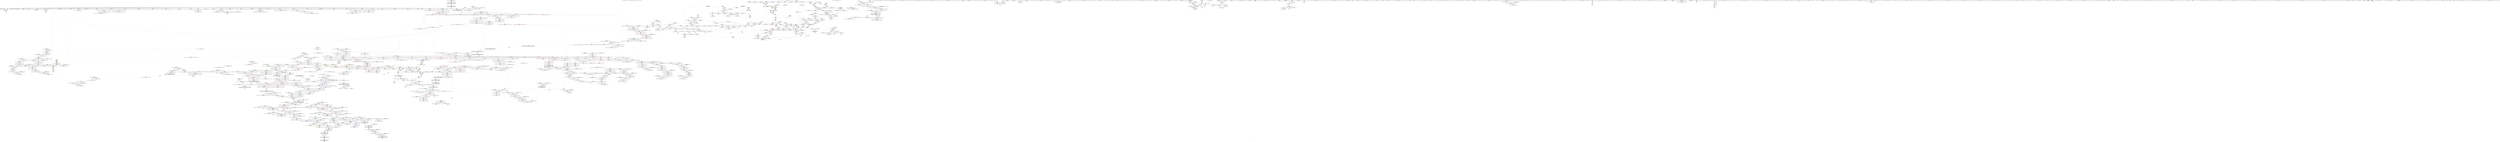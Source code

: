 digraph "SVFG" {
	label="SVFG";

	Node0x55954c8d0f20 [shape=record,color=grey,label="{NodeID: 0\nNullPtr|{|<s48>122}}"];
	Node0x55954c8d0f20 -> Node0x55954cdce3b0[style=solid];
	Node0x55954c8d0f20 -> Node0x55954cdce4b0[style=solid];
	Node0x55954c8d0f20 -> Node0x55954cdce580[style=solid];
	Node0x55954c8d0f20 -> Node0x55954cdce650[style=solid];
	Node0x55954c8d0f20 -> Node0x55954cdce720[style=solid];
	Node0x55954c8d0f20 -> Node0x55954cdce7f0[style=solid];
	Node0x55954c8d0f20 -> Node0x55954cdce8c0[style=solid];
	Node0x55954c8d0f20 -> Node0x55954cdce990[style=solid];
	Node0x55954c8d0f20 -> Node0x55954cdcea60[style=solid];
	Node0x55954c8d0f20 -> Node0x55954cdceb30[style=solid];
	Node0x55954c8d0f20 -> Node0x55954cdcec00[style=solid];
	Node0x55954c8d0f20 -> Node0x55954cdcecd0[style=solid];
	Node0x55954c8d0f20 -> Node0x55954cdceda0[style=solid];
	Node0x55954c8d0f20 -> Node0x55954cdcee70[style=solid];
	Node0x55954c8d0f20 -> Node0x55954cdcef40[style=solid];
	Node0x55954c8d0f20 -> Node0x55954cdcf010[style=solid];
	Node0x55954c8d0f20 -> Node0x55954cdcf0e0[style=solid];
	Node0x55954c8d0f20 -> Node0x55954cdcf1b0[style=solid];
	Node0x55954c8d0f20 -> Node0x55954cdcf280[style=solid];
	Node0x55954c8d0f20 -> Node0x55954cdcf350[style=solid];
	Node0x55954c8d0f20 -> Node0x55954cdcf420[style=solid];
	Node0x55954c8d0f20 -> Node0x55954cdcf4f0[style=solid];
	Node0x55954c8d0f20 -> Node0x55954cdcf5c0[style=solid];
	Node0x55954c8d0f20 -> Node0x55954cdcf690[style=solid];
	Node0x55954c8d0f20 -> Node0x55954cdcf760[style=solid];
	Node0x55954c8d0f20 -> Node0x55954cdcf830[style=solid];
	Node0x55954c8d0f20 -> Node0x55954cdcf900[style=solid];
	Node0x55954c8d0f20 -> Node0x55954cdcf9d0[style=solid];
	Node0x55954c8d0f20 -> Node0x55954cdcfaa0[style=solid];
	Node0x55954c8d0f20 -> Node0x55954cdcfb70[style=solid];
	Node0x55954c8d0f20 -> Node0x55954cdcfc40[style=solid];
	Node0x55954c8d0f20 -> Node0x55954cdcfd10[style=solid];
	Node0x55954c8d0f20 -> Node0x55954cdcfde0[style=solid];
	Node0x55954c8d0f20 -> Node0x55954cdcfeb0[style=solid];
	Node0x55954c8d0f20 -> Node0x55954cdcff80[style=solid];
	Node0x55954c8d0f20 -> Node0x55954cdd0050[style=solid];
	Node0x55954c8d0f20 -> Node0x55954cdd0120[style=solid];
	Node0x55954c8d0f20 -> Node0x55954cdd01f0[style=solid];
	Node0x55954c8d0f20 -> Node0x55954cdd02c0[style=solid];
	Node0x55954c8d0f20 -> Node0x55954cdd0390[style=solid];
	Node0x55954c8d0f20 -> Node0x55954cdd8f70[style=solid];
	Node0x55954c8d0f20 -> Node0x55954cdfc6c0[style=solid];
	Node0x55954c8d0f20 -> Node0x55954cdfc790[style=solid];
	Node0x55954c8d0f20 -> Node0x55954cdfc860[style=solid];
	Node0x55954c8d0f20 -> Node0x55954cdfec20[style=solid];
	Node0x55954c8d0f20 -> Node0x55954c6a3000[style=solid];
	Node0x55954c8d0f20 -> Node0x55954cdf02d0[style=solid];
	Node0x55954c8d0f20 -> Node0x55954cdf1950[style=solid];
	Node0x55954c8d0f20:s48 -> Node0x55954cf190f0[style=solid,color=red];
	Node0x55954cdd2d90 [shape=record,color=red,label="{NodeID: 775\n1149\<--1140\n\<--__a.addr\n_ZNSt16allocator_traitsISaINSt7__cxx1112basic_stringIcSt11char_traitsIcESaIcEEEEE9constructIS5_JRKS5_EEEvRS6_PT_DpOT0_\n}"];
	Node0x55954cdd2d90 -> Node0x55954cdc7730[style=solid];
	Node0x55954cdc9470 [shape=record,color=black,label="{NodeID: 443\n1536\<--1546\n_ZNKSt6vectorINSt7__cxx1112basic_stringIcSt11char_traitsIcESaIcEEESaIS5_EE8max_sizeEv_ret\<--call2\n_ZNKSt6vectorINSt7__cxx1112basic_stringIcSt11char_traitsIcESaIcEEESaIS5_EE8max_sizeEv\n|{<s0>103|<s1>110|<s2>111}}"];
	Node0x55954cdc9470:s0 -> Node0x55954cf0ee20[style=solid,color=blue];
	Node0x55954cdc9470:s1 -> Node0x55954cf0bde0[style=solid,color=blue];
	Node0x55954cdc9470:s2 -> Node0x55954cf0bf20[style=solid,color=blue];
	Node0x55954cf0f1e0 [shape=record,color=black,label="{NodeID: 2325\n1411 = PHI(1550, )\n}"];
	Node0x55954cf0f1e0 -> Node0x55954cdffac0[style=solid];
	Node0x55954cdbd380 [shape=record,color=green,label="{NodeID: 111\n602\<--603\n_ZStrsIcSt11char_traitsIcESaIcEERSt13basic_istreamIT_T0_ES7_RNSt7__cxx1112basic_stringIS4_S5_T1_EE\<--_ZStrsIcSt11char_traitsIcESaIcEERSt13basic_istreamIT_T0_ES7_RNSt7__cxx1112basic_stringIS4_S5_T1_EE_field_insensitive\n}"];
	Node0x55954cdd87c0 [shape=record,color=red,label="{NodeID: 886\n1957\<--1951\n\<--__i.addr\n_ZNSt13move_iteratorIPNSt7__cxx1112basic_stringIcSt11char_traitsIcESaIcEEEEC2ES6_\n}"];
	Node0x55954cdd87c0 -> Node0x55954ce02df0[style=solid];
	Node0x55954ce6e570 [shape=record,color=black,label="{NodeID: 1661\nMR_29V_2 = PHI(MR_29V_3, MR_29V_1, )\npts\{149 \}\n}"];
	Node0x55954ce6e570 -> Node0x55954ce839a0[style=dashed];
	Node0x55954cddf290 [shape=record,color=purple,label="{NodeID: 554\n1211\<--1210\n_M_impl\<--\n_ZNSt6vectorINSt7__cxx1112basic_stringIcSt11char_traitsIcESaIcEEESaIS5_EE17_M_realloc_insertIJRKS5_EEEvN9__gnu_cxx17__normal_iteratorIPS5_S7_EEDpOT_\n}"];
	Node0x55954cddf290 -> Node0x55954cdc8770[style=solid];
	Node0x55954cf188a0 [shape=record,color=black,label="{NodeID: 2436\n1001 = PHI(988, )\n0th arg _ZSt8_DestroyINSt7__cxx1112basic_stringIcSt11char_traitsIcESaIcEEEEvPT_ }"];
	Node0x55954cf188a0 -> Node0x55954cdfd490[style=solid];
	Node0x55954cdc1ac0 [shape=record,color=green,label="{NodeID: 222\n1482\<--1483\n__first.addr\<--__first.addr_field_insensitive\n_ZSt34__uninitialized_move_if_noexcept_aIPNSt7__cxx1112basic_stringIcSt11char_traitsIcESaIcEEES6_SaIS5_EET0_T_S9_S8_RT1_\n}"];
	Node0x55954cdc1ac0 -> Node0x55954cdd58a0[style=solid];
	Node0x55954cdc1ac0 -> Node0x55954cdfffa0[style=solid];
	Node0x55954cdfdb10 [shape=record,color=blue,label="{NodeID: 997\n1060\<--1055\n__n.addr\<--__n\n_ZNSt16allocator_traitsISaINSt7__cxx1112basic_stringIcSt11char_traitsIcESaIcEEEEE10deallocateERS6_PS5_m\n}"];
	Node0x55954cdfdb10 -> Node0x55954cde9ed0[style=dashed];
	Node0x55954cde4cc0 [shape=record,color=red,label="{NodeID: 665\n389\<--158\n\<--fstMismatch\n_Z5solveiiNSt7__cxx1112basic_stringIcSt11char_traitsIcESaIcEEE\n}"];
	Node0x55954cde4cc0 -> Node0x55954cded8d0[style=solid];
	Node0x55954cdcfde0 [shape=record,color=black,label="{NodeID: 333\n1819\<--3\n\<--dummyVal\n_ZNSt20__uninitialized_copyILb0EE13__uninit_copyISt13move_iteratorIPNSt7__cxx1112basic_stringIcSt11char_traitsIcESaIcEEEES9_EET0_T_SC_SB_\n}"];
	Node0x55954cdcfde0 -> Node0x55954ce020f0[style=solid];
	Node0x55954c8d0fb0 [shape=record,color=green,label="{NodeID: 1\n7\<--1\n__dso_handle\<--dummyObj\nGlob }"];
	Node0x55954cdd2e60 [shape=record,color=red,label="{NodeID: 776\n1151\<--1142\n\<--__p.addr\n_ZNSt16allocator_traitsISaINSt7__cxx1112basic_stringIcSt11char_traitsIcESaIcEEEEE9constructIS5_JRKS5_EEEvRS6_PT_DpOT0_\n|{<s0>77}}"];
	Node0x55954cdd2e60:s0 -> Node0x55954cf18620[style=solid,color=red];
	Node0x55954cdc9540 [shape=record,color=black,label="{NodeID: 444\n1556\<--1555\n\<--this1\n_ZNKSt6vectorINSt7__cxx1112basic_stringIcSt11char_traitsIcESaIcEEESaIS5_EE4sizeEv\n}"];
	Node0x55954cdc9540 -> Node0x55954cde0950[style=solid];
	Node0x55954cdc9540 -> Node0x55954cde0a20[style=solid];
	Node0x55954cf0f320 [shape=record,color=black,label="{NodeID: 2326\n1413 = PHI(1571, )\n}"];
	Node0x55954cf0f320 -> Node0x55954cdd5220[style=solid];
	Node0x55954cdbd480 [shape=record,color=green,label="{NodeID: 112\n613\<--614\n_ZNKSt9basic_iosIcSt11char_traitsIcEEcvbEv\<--_ZNKSt9basic_iosIcSt11char_traitsIcEEcvbEv_field_insensitive\n}"];
	Node0x55954cdd8890 [shape=record,color=red,label="{NodeID: 887\n1969\<--1963\nthis1\<--this.addr\n_ZN9__gnu_cxx13new_allocatorINSt7__cxx1112basic_stringIcSt11char_traitsIcESaIcEEEE7destroyIS6_EEvPT_\n}"];
	Node0x55954ce6ea70 [shape=record,color=black,label="{NodeID: 1662\nMR_31V_2 = PHI(MR_31V_3, MR_31V_1, )\npts\{151 \}\n}"];
	Node0x55954ce6ea70 -> Node0x55954ce83ea0[style=dashed];
	Node0x55954cddf360 [shape=record,color=purple,label="{NodeID: 555\n1221\<--1220\n_M_impl7\<--\n_ZNSt6vectorINSt7__cxx1112basic_stringIcSt11char_traitsIcESaIcEEESaIS5_EE17_M_realloc_insertIJRKS5_EEEvN9__gnu_cxx17__normal_iteratorIPS5_S7_EEDpOT_\n}"];
	Node0x55954cf189e0 [shape=record,color=black,label="{NodeID: 2437\n1107 = PHI(1101, )\n0th arg _ZN9__gnu_cxx13new_allocatorINSt7__cxx1112basic_stringIcSt11char_traitsIcESaIcEEEED2Ev }"];
	Node0x55954cf189e0 -> Node0x55954cdfdf20[style=solid];
	Node0x55954cdc1b90 [shape=record,color=green,label="{NodeID: 223\n1484\<--1485\n__last.addr\<--__last.addr_field_insensitive\n_ZSt34__uninitialized_move_if_noexcept_aIPNSt7__cxx1112basic_stringIcSt11char_traitsIcESaIcEEES6_SaIS5_EET0_T_S9_S8_RT1_\n}"];
	Node0x55954cdc1b90 -> Node0x55954cdd5970[style=solid];
	Node0x55954cdc1b90 -> Node0x55954ce00070[style=solid];
	Node0x55954cdfdbe0 [shape=record,color=blue,label="{NodeID: 998\n1077\<--1074\nthis.addr\<--this\n_ZN9__gnu_cxx13new_allocatorINSt7__cxx1112basic_stringIcSt11char_traitsIcESaIcEEEE10deallocateEPS6_m\n}"];
	Node0x55954cdfdbe0 -> Node0x55954cde9fa0[style=dashed];
	Node0x55954cde4d90 [shape=record,color=red,label="{NodeID: 666\n364\<--160\n\<--lstMismatch\n_Z5solveiiNSt7__cxx1112basic_stringIcSt11char_traitsIcESaIcEEE\n}"];
	Node0x55954cde4d90 -> Node0x55954cdee1d0[style=solid];
	Node0x55954cdcfeb0 [shape=record,color=black,label="{NodeID: 334\n1830\<--3\n\<--dummyVal\n_ZNSt20__uninitialized_copyILb0EE13__uninit_copyISt13move_iteratorIPNSt7__cxx1112basic_stringIcSt11char_traitsIcESaIcEEEES9_EET0_T_SC_SB_\n}"];
	Node0x55954cd9b4f0 [shape=record,color=green,label="{NodeID: 2\n17\<--1\n.str\<--dummyObj\nGlob }"];
	Node0x55954cdd2f30 [shape=record,color=red,label="{NodeID: 777\n1152\<--1144\n\<--__args.addr\n_ZNSt16allocator_traitsISaINSt7__cxx1112basic_stringIcSt11char_traitsIcESaIcEEEEE9constructIS5_JRKS5_EEEvRS6_PT_DpOT0_\n|{<s0>76}}"];
	Node0x55954cdd2f30:s0 -> Node0x55954cf16810[style=solid,color=red];
	Node0x55954cdc9610 [shape=record,color=black,label="{NodeID: 445\n1560\<--1555\n\<--this1\n_ZNKSt6vectorINSt7__cxx1112basic_stringIcSt11char_traitsIcESaIcEEESaIS5_EE4sizeEv\n}"];
	Node0x55954cdc9610 -> Node0x55954cde0af0[style=solid];
	Node0x55954cdc9610 -> Node0x55954cde0bc0[style=solid];
	Node0x55954cf0f460 [shape=record,color=black,label="{NodeID: 2327\n1470 = PHI(1624, )\n}"];
	Node0x55954cf0f460 -> Node0x55954c6a3000[style=solid];
	Node0x55954cdbd580 [shape=record,color=green,label="{NodeID: 113\n617\<--618\n_ZNSt6vectorINSt7__cxx1112basic_stringIcSt11char_traitsIcESaIcEEESaIS5_EE9push_backERKS5_\<--_ZNSt6vectorINSt7__cxx1112basic_stringIcSt11char_traitsIcESaIcEEESaIS5_EE9push_backERKS5__field_insensitive\n}"];
	Node0x55954cdd8960 [shape=record,color=red,label="{NodeID: 888\n1970\<--1965\n\<--__p.addr\n_ZN9__gnu_cxx13new_allocatorINSt7__cxx1112basic_stringIcSt11char_traitsIcESaIcEEEE7destroyIS6_EEvPT_\n}"];
	Node0x55954ce6ef70 [shape=record,color=black,label="{NodeID: 1663\nMR_33V_2 = PHI(MR_33V_3, MR_33V_1, )\npts\{153 \}\n}"];
	Node0x55954ce6ef70 -> Node0x55954ce843a0[style=dashed];
	Node0x55954cddf430 [shape=record,color=purple,label="{NodeID: 556\n1222\<--1220\n_M_start\<--\n_ZNSt6vectorINSt7__cxx1112basic_stringIcSt11char_traitsIcESaIcEEESaIS5_EE17_M_realloc_insertIJRKS5_EEEvN9__gnu_cxx17__normal_iteratorIPS5_S7_EEDpOT_\n}"];
	Node0x55954cddf430 -> Node0x55954cdd42b0[style=solid];
	Node0x55954cf18b20 [shape=record,color=black,label="{NodeID: 2438\n1551 = PHI(1394, 1394, 1394, 1394, )\n0th arg _ZNKSt6vectorINSt7__cxx1112basic_stringIcSt11char_traitsIcESaIcEEESaIS5_EE4sizeEv }"];
	Node0x55954cf18b20 -> Node0x55954ce006f0[style=solid];
	Node0x55954cdc1c60 [shape=record,color=green,label="{NodeID: 224\n1486\<--1487\n__result.addr\<--__result.addr_field_insensitive\n_ZSt34__uninitialized_move_if_noexcept_aIPNSt7__cxx1112basic_stringIcSt11char_traitsIcESaIcEEES6_SaIS5_EET0_T_S9_S8_RT1_\n}"];
	Node0x55954cdc1c60 -> Node0x55954cdd5a40[style=solid];
	Node0x55954cdc1c60 -> Node0x55954ce00140[style=solid];
	Node0x55954cdfdcb0 [shape=record,color=blue,label="{NodeID: 999\n1079\<--1075\n__p.addr\<--__p\n_ZN9__gnu_cxx13new_allocatorINSt7__cxx1112basic_stringIcSt11char_traitsIcESaIcEEEE10deallocateEPS6_m\n}"];
	Node0x55954cdfdcb0 -> Node0x55954cdd27e0[style=dashed];
	Node0x55954ce8de50 [shape=record,color=yellow,style=double,label="{NodeID: 1774\n53V_1 = ENCHI(MR_53V_0)\npts\{130000 \}\nFun[_ZNK9__gnu_cxx5__ops15_Iter_less_iterclIPiS3_EEbT_T0_]}"];
	Node0x55954ce8de50 -> Node0x55954cde8740[style=dashed];
	Node0x55954ce8de50 -> Node0x55954cde8810[style=dashed];
	Node0x55954cde4e60 [shape=record,color=red,label="{NodeID: 667\n397\<--162\n\<--opt\n_Z5solveiiNSt7__cxx1112basic_stringIcSt11char_traitsIcESaIcEEE\n|{<s0>23}}"];
	Node0x55954cde4e60:s0 -> Node0x55954cf124c0[style=solid,color=red];
	Node0x55954cdcff80 [shape=record,color=black,label="{NodeID: 335\n1831\<--3\n\<--dummyVal\n_ZNSt20__uninitialized_copyILb0EE13__uninit_copyISt13move_iteratorIPNSt7__cxx1112basic_stringIcSt11char_traitsIcESaIcEEEES9_EET0_T_SC_SB_\n}"];
	Node0x55954cdcff80 -> Node0x55954ce021c0[style=solid];
	Node0x55954cd9b830 [shape=record,color=green,label="{NodeID: 3\n19\<--1\n.str.2\<--dummyObj\nGlob }"];
	Node0x55954cdd3000 [shape=record,color=red,label="{NodeID: 778\n1188\<--1166\nthis1\<--this.addr\n_ZNSt6vectorINSt7__cxx1112basic_stringIcSt11char_traitsIcESaIcEEESaIS5_EE17_M_realloc_insertIJRKS5_EEEvN9__gnu_cxx17__normal_iteratorIPS5_S7_EEDpOT_\n|{|<s19>78|<s20>79}}"];
	Node0x55954cdd3000 -> Node0x55954cdc7800[style=solid];
	Node0x55954cdd3000 -> Node0x55954cdc78d0[style=solid];
	Node0x55954cdd3000 -> Node0x55954cdc79a0[style=solid];
	Node0x55954cdd3000 -> Node0x55954cdc7a70[style=solid];
	Node0x55954cdd3000 -> Node0x55954cdc7b40[style=solid];
	Node0x55954cdd3000 -> Node0x55954cdc7c10[style=solid];
	Node0x55954cdd3000 -> Node0x55954cdc7ce0[style=solid];
	Node0x55954cdd3000 -> Node0x55954cdc7db0[style=solid];
	Node0x55954cdd3000 -> Node0x55954cdc7e80[style=solid];
	Node0x55954cdd3000 -> Node0x55954cdc7f50[style=solid];
	Node0x55954cdd3000 -> Node0x55954cdc8020[style=solid];
	Node0x55954cdd3000 -> Node0x55954cdc80f0[style=solid];
	Node0x55954cdd3000 -> Node0x55954cdc81c0[style=solid];
	Node0x55954cdd3000 -> Node0x55954cdc8290[style=solid];
	Node0x55954cdd3000 -> Node0x55954cdc8360[style=solid];
	Node0x55954cdd3000 -> Node0x55954cdc8430[style=solid];
	Node0x55954cdd3000 -> Node0x55954cdc8500[style=solid];
	Node0x55954cdd3000 -> Node0x55954cdc85d0[style=solid];
	Node0x55954cdd3000 -> Node0x55954cdc86a0[style=solid];
	Node0x55954cdd3000:s19 -> Node0x55954cf15b60[style=solid,color=red];
	Node0x55954cdd3000:s20 -> Node0x55954cf15a10[style=solid,color=red];
	Node0x55954cdc96e0 [shape=record,color=black,label="{NodeID: 446\n1564\<--1559\nsub.ptr.lhs.cast\<--\n_ZNKSt6vectorINSt7__cxx1112basic_stringIcSt11char_traitsIcESaIcEEESaIS5_EE4sizeEv\n}"];
	Node0x55954cdc96e0 -> Node0x55954cdef0d0[style=solid];
	Node0x55954cf0f5a0 [shape=record,color=black,label="{NodeID: 2328\n1499 = PHI(1715, )\n}"];
	Node0x55954cf0f5a0 -> Node0x55954ce002e0[style=solid];
	Node0x55954cdc2040 [shape=record,color=green,label="{NodeID: 114\n628\<--629\nscanf\<--scanf_field_insensitive\n}"];
	Node0x55954cdd8a30 [shape=record,color=red,label="{NodeID: 889\n1983\<--1982\ndummyVal\<--offset_0\n_ZSt22__uninitialized_copy_aISt13move_iteratorIPNSt7__cxx1112basic_stringIcSt11char_traitsIcESaIcEEEES7_S6_ET0_T_SA_S9_RSaIT1_E\n}"];
	Node0x55954cdd8a30 -> Node0x55954ce014c0[style=solid];
	Node0x55954ce6f470 [shape=record,color=black,label="{NodeID: 1664\nMR_35V_2 = PHI(MR_35V_3, MR_35V_1, )\npts\{155 \}\n}"];
	Node0x55954ce6f470 -> Node0x55954ce848a0[style=dashed];
	Node0x55954cddf500 [shape=record,color=purple,label="{NodeID: 557\n1234\<--1233\nincdec.ptr\<--\n_ZNSt6vectorINSt7__cxx1112basic_stringIcSt11char_traitsIcESaIcEEESaIS5_EE17_M_realloc_insertIJRKS5_EEEvN9__gnu_cxx17__normal_iteratorIPS5_S7_EEDpOT_\n}"];
	Node0x55954cddf500 -> Node0x55954cdfedc0[style=solid];
	Node0x55954cf18ed0 [shape=record,color=black,label="{NodeID: 2439\n1641 = PHI(1634, )\n0th arg _ZN9__gnu_cxx13new_allocatorINSt7__cxx1112basic_stringIcSt11char_traitsIcESaIcEEEE8allocateEmPKv }"];
	Node0x55954cf18ed0 -> Node0x55954ce00f10[style=solid];
	Node0x55954cdc1d30 [shape=record,color=green,label="{NodeID: 225\n1488\<--1489\n__alloc.addr\<--__alloc.addr_field_insensitive\n_ZSt34__uninitialized_move_if_noexcept_aIPNSt7__cxx1112basic_stringIcSt11char_traitsIcESaIcEEES6_SaIS5_EET0_T_S9_S8_RT1_\n}"];
	Node0x55954cdc1d30 -> Node0x55954cdd5b10[style=solid];
	Node0x55954cdc1d30 -> Node0x55954ce00210[style=solid];
	Node0x55954cdfdd80 [shape=record,color=blue,label="{NodeID: 1000\n1081\<--1076\n.addr\<--\n_ZN9__gnu_cxx13new_allocatorINSt7__cxx1112basic_stringIcSt11char_traitsIcESaIcEEEE10deallocateEPS6_m\n}"];
	Node0x55954ce8df30 [shape=record,color=yellow,style=double,label="{NodeID: 1775\n296V_1 = ENCHI(MR_296V_0)\npts\{1384 \}\nFun[_ZSt3maxImERKT_S2_S2_]}"];
	Node0x55954ce8df30 -> Node0x55954cdd6740[style=dashed];
	Node0x55954cde4f30 [shape=record,color=red,label="{NodeID: 668\n357\<--164\n\<--i78\n_Z5solveiiNSt7__cxx1112basic_stringIcSt11char_traitsIcESaIcEEE\n}"];
	Node0x55954cde4f30 -> Node0x55954cdf1350[style=solid];
	Node0x55954cdd0050 [shape=record,color=black,label="{NodeID: 336\n1833\<--3\n\<--dummyVal\n_ZNSt20__uninitialized_copyILb0EE13__uninit_copyISt13move_iteratorIPNSt7__cxx1112basic_stringIcSt11char_traitsIcESaIcEEEES9_EET0_T_SC_SB_\n}"];
	Node0x55954cdd0050 -> Node0x55954ce02290[style=solid];
	Node0x55954cd9b8f0 [shape=record,color=green,label="{NodeID: 4\n21\<--1\n.str.3\<--dummyObj\nGlob }"];
	Node0x55954cdd30d0 [shape=record,color=red,label="{NodeID: 779\n1216\<--1168\n\<--__args.addr\n_ZNSt6vectorINSt7__cxx1112basic_stringIcSt11char_traitsIcESaIcEEESaIS5_EE17_M_realloc_insertIJRKS5_EEEvN9__gnu_cxx17__normal_iteratorIPS5_S7_EEDpOT_\n|{<s0>82}}"];
	Node0x55954cdd30d0:s0 -> Node0x55954cf16810[style=solid,color=red];
	Node0x55954cdc97b0 [shape=record,color=black,label="{NodeID: 447\n1565\<--1563\nsub.ptr.rhs.cast\<--\n_ZNKSt6vectorINSt7__cxx1112basic_stringIcSt11char_traitsIcESaIcEEESaIS5_EE4sizeEv\n}"];
	Node0x55954cdc97b0 -> Node0x55954cdef0d0[style=solid];
	Node0x55954cf0f6e0 [shape=record,color=black,label="{NodeID: 2329\n1505 = PHI(1715, )\n}"];
	Node0x55954cf0f6e0 -> Node0x55954ce003b0[style=solid];
	Node0x55954cdc2140 [shape=record,color=green,label="{NodeID: 115\n642\<--643\n_ZNSt7__cxx1112basic_stringIcSt11char_traitsIcESaIcEEC1ERKS4_\<--_ZNSt7__cxx1112basic_stringIcSt11char_traitsIcESaIcEEC1ERKS4__field_insensitive\n}"];
	Node0x55954cdd8b00 [shape=record,color=red,label="{NodeID: 890\n1986\<--1985\ndummyVal\<--offset_0\n_ZSt22__uninitialized_copy_aISt13move_iteratorIPNSt7__cxx1112basic_stringIcSt11char_traitsIcESaIcEEEES7_S6_ET0_T_SA_S9_RSaIT1_E\n}"];
	Node0x55954cdd8b00 -> Node0x55954ce01590[style=solid];
	Node0x55954ce6f970 [shape=record,color=black,label="{NodeID: 1665\nMR_37V_2 = PHI(MR_37V_3, MR_37V_1, )\npts\{157 \}\n}"];
	Node0x55954ce6f970 -> Node0x55954ce84da0[style=dashed];
	Node0x55954cddf5d0 [shape=record,color=purple,label="{NodeID: 558\n1239\<--1238\n_M_impl13\<--\n_ZNSt6vectorINSt7__cxx1112basic_stringIcSt11char_traitsIcESaIcEEESaIS5_EE17_M_realloc_insertIJRKS5_EEEvN9__gnu_cxx17__normal_iteratorIPS5_S7_EEDpOT_\n}"];
	Node0x55954cf18fe0 [shape=record,color=black,label="{NodeID: 2440\n1642 = PHI(1635, )\n1st arg _ZN9__gnu_cxx13new_allocatorINSt7__cxx1112basic_stringIcSt11char_traitsIcESaIcEEEE8allocateEmPKv }"];
	Node0x55954cf18fe0 -> Node0x55954ce00fe0[style=solid];
	Node0x55954cdc1e00 [shape=record,color=green,label="{NodeID: 226\n1490\<--1491\nagg.tmp\<--agg.tmp_field_insensitive\n_ZSt34__uninitialized_move_if_noexcept_aIPNSt7__cxx1112basic_stringIcSt11char_traitsIcESaIcEEES6_SaIS5_EET0_T_S9_S8_RT1_\n}"];
	Node0x55954cdc1e00 -> Node0x55954cde0610[style=solid];
	Node0x55954cdc1e00 -> Node0x55954cde06e0[style=solid];
	Node0x55954cdfde50 [shape=record,color=blue,label="{NodeID: 1001\n1097\<--1096\nthis.addr\<--this\n_ZNSaINSt7__cxx1112basic_stringIcSt11char_traitsIcESaIcEEEED2Ev\n}"];
	Node0x55954cdfde50 -> Node0x55954cdd28b0[style=dashed];
	Node0x55954ce8e040 [shape=record,color=yellow,style=double,label="{NodeID: 1776\n302V_1 = ENCHI(MR_302V_0)\npts\{1390 \}\nFun[_ZSt3maxImERKT_S2_S2_]}"];
	Node0x55954ce8e040 -> Node0x55954cdd6670[style=dashed];
	Node0x55954cde5000 [shape=record,color=red,label="{NodeID: 669\n362\<--164\n\<--i78\n_Z5solveiiNSt7__cxx1112basic_stringIcSt11char_traitsIcESaIcEEE\n}"];
	Node0x55954cde5000 -> Node0x55954cdee050[style=solid];
	Node0x55954cdd0120 [shape=record,color=black,label="{NodeID: 337\n1843\<--3\nlpad.val\<--dummyVal\n_ZNSt20__uninitialized_copyILb0EE13__uninit_copyISt13move_iteratorIPNSt7__cxx1112basic_stringIcSt11char_traitsIcESaIcEEEES9_EET0_T_SC_SB_\n}"];
	Node0x55954cd9b9b0 [shape=record,color=green,label="{NodeID: 5\n23\<--1\n_ZSt3cin\<--dummyObj\nGlob }"];
	Node0x55954cdd31a0 [shape=record,color=red,label="{NodeID: 780\n1203\<--1170\n\<--__len\n_ZNSt6vectorINSt7__cxx1112basic_stringIcSt11char_traitsIcESaIcEEESaIS5_EE17_M_realloc_insertIJRKS5_EEEvN9__gnu_cxx17__normal_iteratorIPS5_S7_EEDpOT_\n|{<s0>81}}"];
	Node0x55954cdd31a0:s0 -> Node0x55954cf19750[style=solid,color=red];
	Node0x55954cdc9880 [shape=record,color=black,label="{NodeID: 448\n1550\<--1567\n_ZNKSt6vectorINSt7__cxx1112basic_stringIcSt11char_traitsIcESaIcEEESaIS5_EE4sizeEv_ret\<--sub.ptr.div\n_ZNKSt6vectorINSt7__cxx1112basic_stringIcSt11char_traitsIcESaIcEEESaIS5_EE4sizeEv\n|{<s0>104|<s1>106|<s2>107|<s3>109}}"];
	Node0x55954cdc9880:s0 -> Node0x55954cf0ef60[style=solid,color=blue];
	Node0x55954cdc9880:s1 -> Node0x55954cf0f0a0[style=solid,color=blue];
	Node0x55954cdc9880:s2 -> Node0x55954cf0f1e0[style=solid,color=blue];
	Node0x55954cdc9880:s3 -> Node0x55954cf0bc70[style=solid,color=blue];
	Node0x55954cf0f820 [shape=record,color=black,label="{NodeID: 2330\n1514 = PHI(1673, )\n}"];
	Node0x55954cf0f820 -> Node0x55954cdc9200[style=solid];
	Node0x55954cdc2240 [shape=record,color=green,label="{NodeID: 116\n646\<--647\n_ZNSt7__cxx1112basic_stringIcSt11char_traitsIcESaIcEED1Ev\<--_ZNSt7__cxx1112basic_stringIcSt11char_traitsIcESaIcEED1Ev_field_insensitive\n}"];
	Node0x55954cdd8bd0 [shape=record,color=red,label="{NodeID: 891\n1989\<--1988\ndummyVal\<--offset_0\n_ZSt18uninitialized_copyISt13move_iteratorIPNSt7__cxx1112basic_stringIcSt11char_traitsIcESaIcEEEES7_ET0_T_SA_S9_\n}"];
	Node0x55954cdd8bd0 -> Node0x55954ce01a70[style=solid];
	Node0x55954ce6fe70 [shape=record,color=black,label="{NodeID: 1666\nMR_39V_2 = PHI(MR_39V_3, MR_39V_1, )\npts\{159 \}\n}"];
	Node0x55954ce6fe70 -> Node0x55954ce852a0[style=dashed];
	Node0x55954cddf6a0 [shape=record,color=purple,label="{NodeID: 559\n1240\<--1238\n_M_finish\<--\n_ZNSt6vectorINSt7__cxx1112basic_stringIcSt11char_traitsIcESaIcEEESaIS5_EE17_M_realloc_insertIJRKS5_EEEvN9__gnu_cxx17__normal_iteratorIPS5_S7_EEDpOT_\n}"];
	Node0x55954cddf6a0 -> Node0x55954cdd4520[style=solid];
	Node0x55954cf190f0 [shape=record,color=black,label="{NodeID: 2441\n1643 = PHI(3, )\n2nd arg _ZN9__gnu_cxx13new_allocatorINSt7__cxx1112basic_stringIcSt11char_traitsIcESaIcEEEE8allocateEmPKv }"];
	Node0x55954cf190f0 -> Node0x55954ce010b0[style=solid];
	Node0x55954cdc1ed0 [shape=record,color=green,label="{NodeID: 227\n1492\<--1493\nagg.tmp1\<--agg.tmp1_field_insensitive\n_ZSt34__uninitialized_move_if_noexcept_aIPNSt7__cxx1112basic_stringIcSt11char_traitsIcESaIcEEES6_SaIS5_EET0_T_S9_S8_RT1_\n}"];
	Node0x55954cdc1ed0 -> Node0x55954cde07b0[style=solid];
	Node0x55954cdc1ed0 -> Node0x55954cde0880[style=solid];
	Node0x55954cdfdf20 [shape=record,color=blue,label="{NodeID: 1002\n1108\<--1107\nthis.addr\<--this\n_ZN9__gnu_cxx13new_allocatorINSt7__cxx1112basic_stringIcSt11char_traitsIcESaIcEEEED2Ev\n}"];
	Node0x55954cdfdf20 -> Node0x55954cdd2980[style=dashed];
	Node0x55954cde50d0 [shape=record,color=red,label="{NodeID: 670\n373\<--164\n\<--i78\n_Z5solveiiNSt7__cxx1112basic_stringIcSt11char_traitsIcESaIcEEE\n}"];
	Node0x55954cde50d0 -> Node0x55954cdd1a10[style=solid];
	Node0x55954cdd01f0 [shape=record,color=black,label="{NodeID: 338\n1844\<--3\nlpad.val12\<--dummyVal\n_ZNSt20__uninitialized_copyILb0EE13__uninit_copyISt13move_iteratorIPNSt7__cxx1112basic_stringIcSt11char_traitsIcESaIcEEEES9_EET0_T_SC_SB_\n}"];
	Node0x55954cd9ba70 [shape=record,color=green,label="{NodeID: 6\n24\<--1\n.str.4\<--dummyObj\nGlob }"];
	Node0x55954cdd3270 [shape=record,color=red,label="{NodeID: 781\n1285\<--1170\n\<--__len\n_ZNSt6vectorINSt7__cxx1112basic_stringIcSt11char_traitsIcESaIcEEESaIS5_EE17_M_realloc_insertIJRKS5_EEEvN9__gnu_cxx17__normal_iteratorIPS5_S7_EEDpOT_\n|{<s0>95}}"];
	Node0x55954cdd3270:s0 -> Node0x55954cf16380[style=solid,color=red];
	Node0x55954cdc9950 [shape=record,color=black,label="{NodeID: 449\n1571\<--1594\n_ZSt3maxImERKT_S2_S2__ret\<--\n_ZSt3maxImERKT_S2_S2_\n|{<s0>108}}"];
	Node0x55954cdc9950:s0 -> Node0x55954cf0f320[style=solid,color=blue];
	Node0x55954cf0f960 [shape=record,color=black,label="{NodeID: 2331\n1543 = PHI(1607, )\n|{<s0>120}}"];
	Node0x55954cf0f960:s0 -> Node0x55954cf128a0[style=solid,color=red];
	Node0x55954cdc2340 [shape=record,color=green,label="{NodeID: 117\n671\<--672\n_ZNSt14basic_ifstreamIcSt11char_traitsIcEED1Ev\<--_ZNSt14basic_ifstreamIcSt11char_traitsIcEED1Ev_field_insensitive\n}"];
	Node0x55954cdd8ca0 [shape=record,color=red,label="{NodeID: 892\n1992\<--1991\ndummyVal\<--offset_0\n_ZSt18uninitialized_copyISt13move_iteratorIPNSt7__cxx1112basic_stringIcSt11char_traitsIcESaIcEEEES7_ET0_T_SA_S9_\n}"];
	Node0x55954cdd8ca0 -> Node0x55954ce01b40[style=solid];
	Node0x55954ce70370 [shape=record,color=black,label="{NodeID: 1667\nMR_41V_2 = PHI(MR_41V_3, MR_41V_1, )\npts\{161 \}\n}"];
	Node0x55954ce70370 -> Node0x55954ce857a0[style=dashed];
	Node0x55954cddf770 [shape=record,color=purple,label="{NodeID: 560\n1260\<--1259\n_M_impl17\<--\n_ZNSt6vectorINSt7__cxx1112basic_stringIcSt11char_traitsIcESaIcEEESaIS5_EE17_M_realloc_insertIJRKS5_EEEvN9__gnu_cxx17__normal_iteratorIPS5_S7_EEDpOT_\n}"];
	Node0x55954cddf770 -> Node0x55954cdc8840[style=solid];
	Node0x55954cf19200 [shape=record,color=black,label="{NodeID: 2442\n1870 = PHI(1801, )\n0th arg _ZSt10_ConstructINSt7__cxx1112basic_stringIcSt11char_traitsIcESaIcEEEJS5_EEvPT_DpOT0_ }"];
	Node0x55954cf19200 -> Node0x55954ce02500[style=solid];
	Node0x55954cdc1fa0 [shape=record,color=green,label="{NodeID: 228\n1500\<--1501\n_ZSt32__make_move_if_noexcept_iteratorINSt7__cxx1112basic_stringIcSt11char_traitsIcESaIcEEESt13move_iteratorIPS5_EET0_PT_\<--_ZSt32__make_move_if_noexcept_iteratorINSt7__cxx1112basic_stringIcSt11char_traitsIcESaIcEEESt13move_iteratorIPS5_EET0_PT__field_insensitive\n}"];
	Node0x55954cdfdff0 [shape=record,color=blue,label="{NodeID: 1003\n1116\<--1114\nthis.addr\<--this\n_ZN9__gnu_cxx17__normal_iteratorIPNSt7__cxx1112basic_stringIcSt11char_traitsIcESaIcEEESt6vectorIS6_SaIS6_EEEC2ERKS7_\n}"];
	Node0x55954cdfdff0 -> Node0x55954cdd2a50[style=dashed];
	Node0x55954cde51a0 [shape=record,color=red,label="{NodeID: 671\n381\<--164\n\<--i78\n_Z5solveiiNSt7__cxx1112basic_stringIcSt11char_traitsIcESaIcEEE\n}"];
	Node0x55954cde51a0 -> Node0x55954cded750[style=solid];
	Node0x55954cdd02c0 [shape=record,color=black,label="{NodeID: 339\n1846\<--3\n\<--dummyVal\n_ZNSt20__uninitialized_copyILb0EE13__uninit_copyISt13move_iteratorIPNSt7__cxx1112basic_stringIcSt11char_traitsIcESaIcEEEES9_EET0_T_SC_SB_\n}"];
	Node0x55954cd9a4e0 [shape=record,color=green,label="{NodeID: 7\n27\<--1\n\<--dummyObj\nCan only get source location for instruction, argument, global var or function.}"];
	Node0x55954cdd3340 [shape=record,color=red,label="{NodeID: 782\n1331\<--1170\n\<--__len\n_ZNSt6vectorINSt7__cxx1112basic_stringIcSt11char_traitsIcESaIcEEESaIS5_EE17_M_realloc_insertIJRKS5_EEEvN9__gnu_cxx17__normal_iteratorIPS5_S7_EEDpOT_\n}"];
	Node0x55954cdc9a20 [shape=record,color=black,label="{NodeID: 450\n1602\<--1601\n\<--\n_ZNSt16allocator_traitsISaINSt7__cxx1112basic_stringIcSt11char_traitsIcESaIcEEEEE8max_sizeERKS6_\n|{<s0>121}}"];
	Node0x55954cdc9a20:s0 -> Node0x55954cf15660[style=solid,color=red];
	Node0x55954cf0faa0 [shape=record,color=black,label="{NodeID: 2332\n1546 = PHI(1596, )\n}"];
	Node0x55954cf0faa0 -> Node0x55954cdc9470[style=solid];
	Node0x55954cdc2440 [shape=record,color=green,label="{NodeID: 118\n692\<--693\n__gxx_personality_v0\<--__gxx_personality_v0_field_insensitive\n}"];
	Node0x55954cdd8d70 [shape=record,color=blue,label="{NodeID: 893\n1978\<--27\nllvm.global_ctors_0\<--\nGlob }"];
	Node0x55954ce70870 [shape=record,color=black,label="{NodeID: 1668\nMR_43V_2 = PHI(MR_43V_3, MR_43V_1, )\npts\{163 \}\n}"];
	Node0x55954ce70870 -> Node0x55954ce85ca0[style=dashed];
	Node0x55954cddf840 [shape=record,color=purple,label="{NodeID: 561\n1292\<--1291\n_M_impl25\<--\n_ZNSt6vectorINSt7__cxx1112basic_stringIcSt11char_traitsIcESaIcEEESaIS5_EE17_M_realloc_insertIJRKS5_EEEvN9__gnu_cxx17__normal_iteratorIPS5_S7_EEDpOT_\n}"];
	Node0x55954cf19310 [shape=record,color=black,label="{NodeID: 2443\n1871 = PHI(1802, )\n1st arg _ZSt10_ConstructINSt7__cxx1112basic_stringIcSt11char_traitsIcESaIcEEEJS5_EEvPT_DpOT0_ }"];
	Node0x55954cf19310 -> Node0x55954ce025d0[style=solid];
	Node0x55954cdca510 [shape=record,color=green,label="{NodeID: 229\n1515\<--1516\n_ZSt22__uninitialized_copy_aISt13move_iteratorIPNSt7__cxx1112basic_stringIcSt11char_traitsIcESaIcEEEES7_S6_ET0_T_SA_S9_RSaIT1_E\<--_ZSt22__uninitialized_copy_aISt13move_iteratorIPNSt7__cxx1112basic_stringIcSt11char_traitsIcESaIcEEEES7_S6_ET0_T_SA_S9_RSaIT1_E_field_insensitive\n}"];
	Node0x55954cdfe0c0 [shape=record,color=blue,label="{NodeID: 1004\n1118\<--1115\n__i.addr\<--__i\n_ZN9__gnu_cxx17__normal_iteratorIPNSt7__cxx1112basic_stringIcSt11char_traitsIcESaIcEEESt6vectorIS6_SaIS6_EEEC2ERKS7_\n}"];
	Node0x55954cdfe0c0 -> Node0x55954cdd2b20[style=dashed];
	Node0x55954cde5270 [shape=record,color=red,label="{NodeID: 672\n265\<--262\n\<--call30\n_Z5solveiiNSt7__cxx1112basic_stringIcSt11char_traitsIcESaIcEEE\n}"];
	Node0x55954cde5270 -> Node0x55954cdd1120[style=solid];
	Node0x55954cdd0390 [shape=record,color=black,label="{NodeID: 340\n1847\<--3\n\<--dummyVal\n_ZNSt20__uninitialized_copyILb0EE13__uninit_copyISt13move_iteratorIPNSt7__cxx1112basic_stringIcSt11char_traitsIcESaIcEEEES9_EET0_T_SC_SB_\n|{<s0>143}}"];
	Node0x55954cdd0390:s0 -> Node0x55954cf10eb0[style=solid,color=red];
	Node0x55954cd9a5a0 [shape=record,color=green,label="{NodeID: 8\n173\<--1\n\<--dummyObj\nCan only get source location for instruction, argument, global var or function.}"];
	Node0x55954cdd3410 [shape=record,color=red,label="{NodeID: 783\n1214\<--1172\n\<--__elems_before\n_ZNSt6vectorINSt7__cxx1112basic_stringIcSt11char_traitsIcESaIcEEESaIS5_EE17_M_realloc_insertIJRKS5_EEEvN9__gnu_cxx17__normal_iteratorIPS5_S7_EEDpOT_\n}"];
	Node0x55954cdc9af0 [shape=record,color=black,label="{NodeID: 451\n1596\<--1603\n_ZNSt16allocator_traitsISaINSt7__cxx1112basic_stringIcSt11char_traitsIcESaIcEEEEE8max_sizeERKS6__ret\<--call\n_ZNSt16allocator_traitsISaINSt7__cxx1112basic_stringIcSt11char_traitsIcESaIcEEEEE8max_sizeERKS6_\n|{<s0>120}}"];
	Node0x55954cdc9af0:s0 -> Node0x55954cf0faa0[style=solid,color=blue];
	Node0x55954cf0fbe0 [shape=record,color=black,label="{NodeID: 2333\n1763 = PHI(1772, )\n}"];
	Node0x55954cf0fbe0 -> Node0x55954cddad20[style=solid];
	Node0x55954cdc2540 [shape=record,color=green,label="{NodeID: 119\n701\<--702\nthis.addr\<--this.addr_field_insensitive\n_ZNSt6vectorINSt7__cxx1112basic_stringIcSt11char_traitsIcESaIcEEESaIS5_EE9push_backERKS5_\n}"];
	Node0x55954cdc2540 -> Node0x55954cde7560[style=solid];
	Node0x55954cdc2540 -> Node0x55954cdfb9c0[style=solid];
	Node0x55954cdd8e70 [shape=record,color=blue,label="{NodeID: 894\n1979\<--28\nllvm.global_ctors_1\<--_GLOBAL__sub_I_lunae_2_0.cpp\nGlob }"];
	Node0x55954ce70d70 [shape=record,color=black,label="{NodeID: 1669\nMR_45V_2 = PHI(MR_45V_3, MR_45V_1, )\npts\{165 \}\n}"];
	Node0x55954ce70d70 -> Node0x55954ce861a0[style=dashed];
	Node0x55954cddf910 [shape=record,color=purple,label="{NodeID: 562\n1293\<--1291\n_M_start26\<--\n_ZNSt6vectorINSt7__cxx1112basic_stringIcSt11char_traitsIcESaIcEEESaIS5_EE17_M_realloc_insertIJRKS5_EEEvN9__gnu_cxx17__normal_iteratorIPS5_S7_EEDpOT_\n}"];
	Node0x55954cddf910 -> Node0x55954cdd45f0[style=solid];
	Node0x55954cf19420 [shape=record,color=black,label="{NodeID: 2444\n760 = PHI(560, )\n0th arg _ZSt13__min_elementIPiN9__gnu_cxx5__ops15_Iter_less_iterEET_S4_S4_T0_ }"];
	Node0x55954cf19420 -> Node0x55954cdfbd00[style=solid];
	Node0x55954cdca610 [shape=record,color=green,label="{NodeID: 230\n1521\<--1522\n__a.addr\<--__a.addr_field_insensitive\n_ZNSt16allocator_traitsISaINSt7__cxx1112basic_stringIcSt11char_traitsIcESaIcEEEEE7destroyIS5_EEvRS6_PT_\n}"];
	Node0x55954cdca610 -> Node0x55954cdd5d80[style=solid];
	Node0x55954cdca610 -> Node0x55954ce00480[style=solid];
	Node0x55954cdfe190 [shape=record,color=blue,label="{NodeID: 1005\n1123\<--1125\n_M_current\<--\n_ZN9__gnu_cxx17__normal_iteratorIPNSt7__cxx1112basic_stringIcSt11char_traitsIcESaIcEEESt6vectorIS6_SaIS6_EEEC2ERKS7_\n|{<s0>27|<s1>30}}"];
	Node0x55954cdfe190:s0 -> Node0x55954ceaec00[style=dashed,color=blue];
	Node0x55954cdfe190:s1 -> Node0x55954ceafb30[style=dashed,color=blue];
	Node0x55954cde5340 [shape=record,color=red,label="{NodeID: 673\n275\<--272\n\<--call34\n_Z5solveiiNSt7__cxx1112basic_stringIcSt11char_traitsIcESaIcEEE\n}"];
	Node0x55954cde5340 -> Node0x55954cdd12c0[style=solid];
	Node0x55954cdd0460 [shape=record,color=black,label="{NodeID: 341\n9\<--8\n\<--_Z4dictB5cxx11\nCan only get source location for instruction, argument, global var or function.}"];
	Node0x55954cd9a6a0 [shape=record,color=green,label="{NodeID: 9\n177\<--1\n\<--dummyObj\nCan only get source location for instruction, argument, global var or function.}"];
	Node0x55954cdd34e0 [shape=record,color=red,label="{NodeID: 784\n1263\<--1172\n\<--__elems_before\n_ZNSt6vectorINSt7__cxx1112basic_stringIcSt11char_traitsIcESaIcEEESaIS5_EE17_M_realloc_insertIJRKS5_EEEvN9__gnu_cxx17__normal_iteratorIPS5_S7_EEDpOT_\n}"];
	Node0x55954cdc9bc0 [shape=record,color=black,label="{NodeID: 452\n1614\<--1613\n\<--_M_impl\n_ZNKSt12_Vector_baseINSt7__cxx1112basic_stringIcSt11char_traitsIcESaIcEEESaIS5_EE19_M_get_Tp_allocatorEv\n}"];
	Node0x55954cdc9bc0 -> Node0x55954cdc9c90[style=solid];
	Node0x55954cf0fd20 [shape=record,color=black,label="{NodeID: 2334\n1863 = PHI(1910, )\n}"];
	Node0x55954cf0fd20 -> Node0x55954cdeead0[style=solid];
	Node0x55954cdc2610 [shape=record,color=green,label="{NodeID: 120\n703\<--704\n__x.addr\<--__x.addr_field_insensitive\n_ZNSt6vectorINSt7__cxx1112basic_stringIcSt11char_traitsIcESaIcEEESaIS5_EE9push_backERKS5_\n}"];
	Node0x55954cdc2610 -> Node0x55954cde7630[style=solid];
	Node0x55954cdc2610 -> Node0x55954cde7700[style=solid];
	Node0x55954cdc2610 -> Node0x55954cdfba90[style=solid];
	Node0x55954cdd8f70 [shape=record,color=blue, style = dotted,label="{NodeID: 895\n1980\<--3\nllvm.global_ctors_2\<--dummyVal\nGlob }"];
	Node0x55954ce71270 [shape=record,color=black,label="{NodeID: 1670\nMR_47V_2 = PHI(MR_47V_3, MR_47V_1, )\npts\{167 \}\n}"];
	Node0x55954ce71270 -> Node0x55954ce866a0[style=dashed];
	Node0x55954cddf9e0 [shape=record,color=purple,label="{NodeID: 563\n1296\<--1295\n_M_impl27\<--\n_ZNSt6vectorINSt7__cxx1112basic_stringIcSt11char_traitsIcESaIcEEESaIS5_EE17_M_realloc_insertIJRKS5_EEEvN9__gnu_cxx17__normal_iteratorIPS5_S7_EEDpOT_\n}"];
	Node0x55954cf19530 [shape=record,color=black,label="{NodeID: 2445\n761 = PHI(561, )\n1st arg _ZSt13__min_elementIPiN9__gnu_cxx5__ops15_Iter_less_iterEET_S4_S4_T0_ }"];
	Node0x55954cf19530 -> Node0x55954cdfbdd0[style=solid];
	Node0x55954cdca6e0 [shape=record,color=green,label="{NodeID: 231\n1523\<--1524\n__p.addr\<--__p.addr_field_insensitive\n_ZNSt16allocator_traitsISaINSt7__cxx1112basic_stringIcSt11char_traitsIcESaIcEEEEE7destroyIS5_EEvRS6_PT_\n}"];
	Node0x55954cdca6e0 -> Node0x55954cdd5e50[style=solid];
	Node0x55954cdca6e0 -> Node0x55954ce00550[style=solid];
	Node0x55954cdfe260 [shape=record,color=blue,label="{NodeID: 1006\n1130\<--1129\nthis.addr\<--this\n_ZNK9__gnu_cxx17__normal_iteratorIPNSt7__cxx1112basic_stringIcSt11char_traitsIcESaIcEEESt6vectorIS6_SaIS6_EEE4baseEv\n}"];
	Node0x55954cdfe260 -> Node0x55954cdd2cc0[style=dashed];
	Node0x55954cde5410 [shape=record,color=red,label="{NodeID: 674\n287\<--286\n\<--arrayidx41\n_Z5solveiiNSt7__cxx1112basic_stringIcSt11char_traitsIcESaIcEEE\n}"];
	Node0x55954cde5410 -> Node0x55954cdec9d0[style=solid];
	Node0x55954cdd0560 [shape=record,color=black,label="{NodeID: 342\n39\<--40\n\<--_ZNSt8ios_base4InitD1Ev\nCan only get source location for instruction, argument, global var or function.}"];
	Node0x55954cd9a7a0 [shape=record,color=green,label="{NodeID: 10\n189\<--1\n\<--dummyObj\nCan only get source location for instruction, argument, global var or function.}"];
	Node0x55954cdd35b0 [shape=record,color=red,label="{NodeID: 785\n1208\<--1176\n\<--__new_start\n_ZNSt6vectorINSt7__cxx1112basic_stringIcSt11char_traitsIcESaIcEEESaIS5_EE17_M_realloc_insertIJRKS5_EEEvN9__gnu_cxx17__normal_iteratorIPS5_S7_EEDpOT_\n}"];
	Node0x55954cdd35b0 -> Node0x55954cdfeb50[style=solid];
	Node0x55954cdc9c90 [shape=record,color=black,label="{NodeID: 453\n1607\<--1614\n_ZNKSt12_Vector_baseINSt7__cxx1112basic_stringIcSt11char_traitsIcESaIcEEESaIS5_EE19_M_get_Tp_allocatorEv_ret\<--\n_ZNKSt12_Vector_baseINSt7__cxx1112basic_stringIcSt11char_traitsIcESaIcEEESaIS5_EE19_M_get_Tp_allocatorEv\n|{<s0>119}}"];
	Node0x55954cdc9c90:s0 -> Node0x55954cf0f960[style=solid,color=blue];
	Node0x55954cf0fe60 [shape=record,color=black,label="{NodeID: 2335\n1796 = PHI(1852, )\n}"];
	Node0x55954cdc26e0 [shape=record,color=green,label="{NodeID: 121\n705\<--706\nagg.tmp\<--agg.tmp_field_insensitive\n_ZNSt6vectorINSt7__cxx1112basic_stringIcSt11char_traitsIcESaIcEEESaIS5_EE9push_backERKS5_\n}"];
	Node0x55954cdc26e0 -> Node0x55954cddd890[style=solid];
	Node0x55954cdc26e0 -> Node0x55954cddd960[style=solid];
	Node0x55954cdd9070 [shape=record,color=blue,label="{NodeID: 896\n65\<--64\nthis.addr\<--this\n_ZNSt6vectorINSt7__cxx1112basic_stringIcSt11char_traitsIcESaIcEEESaIS5_EEC2Ev\n}"];
	Node0x55954cdd9070 -> Node0x55954cde24f0[style=dashed];
	Node0x55954ce71770 [shape=record,color=black,label="{NodeID: 1671\nMR_49V_2 = PHI(MR_49V_3, MR_49V_1, )\npts\{169 \}\n}"];
	Node0x55954ce71770 -> Node0x55954ce86ba0[style=dashed];
	Node0x55954cddfab0 [shape=record,color=purple,label="{NodeID: 564\n1297\<--1295\n_M_finish28\<--\n_ZNSt6vectorINSt7__cxx1112basic_stringIcSt11char_traitsIcESaIcEEESaIS5_EE17_M_realloc_insertIJRKS5_EEEvN9__gnu_cxx17__normal_iteratorIPS5_S7_EEDpOT_\n}"];
	Node0x55954cddfab0 -> Node0x55954cdd46c0[style=solid];
	Node0x55954cf19640 [shape=record,color=black,label="{NodeID: 2446\n1454 = PHI(1202, )\n0th arg _ZNSt12_Vector_baseINSt7__cxx1112basic_stringIcSt11char_traitsIcESaIcEEESaIS5_EE11_M_allocateEm }"];
	Node0x55954cf19640 -> Node0x55954cdffe00[style=solid];
	Node0x55954cdca7b0 [shape=record,color=green,label="{NodeID: 232\n1531\<--1532\n_ZN9__gnu_cxx13new_allocatorINSt7__cxx1112basic_stringIcSt11char_traitsIcESaIcEEEE7destroyIS6_EEvPT_\<--_ZN9__gnu_cxx13new_allocatorINSt7__cxx1112basic_stringIcSt11char_traitsIcESaIcEEEE7destroyIS6_EEvPT__field_insensitive\n}"];
	Node0x55954cdfe330 [shape=record,color=blue,label="{NodeID: 1007\n1140\<--1137\n__a.addr\<--__a\n_ZNSt16allocator_traitsISaINSt7__cxx1112basic_stringIcSt11char_traitsIcESaIcEEEEE9constructIS5_JRKS5_EEEvRS6_PT_DpOT0_\n}"];
	Node0x55954cdfe330 -> Node0x55954cdd2d90[style=dashed];
	Node0x55954cde54e0 [shape=record,color=red,label="{NodeID: 675\n325\<--322\n\<--call64\n_Z5solveiiNSt7__cxx1112basic_stringIcSt11char_traitsIcESaIcEEE\n}"];
	Node0x55954cde54e0 -> Node0x55954cdd1600[style=solid];
	Node0x55954cdd0660 [shape=record,color=black,label="{NodeID: 343\n60\<--61\n\<--_ZNSt6vectorINSt7__cxx1112basic_stringIcSt11char_traitsIcESaIcEEESaIS5_EED2Ev\nCan only get source location for instruction, argument, global var or function.}"];
	Node0x55954cd9a8a0 [shape=record,color=green,label="{NodeID: 11\n211\<--1\n\<--dummyObj\nCan only get source location for instruction, argument, global var or function.}"];
	Node0x55954cdd3680 [shape=record,color=red,label="{NodeID: 786\n1213\<--1176\n\<--__new_start\n_ZNSt6vectorINSt7__cxx1112basic_stringIcSt11char_traitsIcESaIcEEESaIS5_EE17_M_realloc_insertIJRKS5_EEEvN9__gnu_cxx17__normal_iteratorIPS5_S7_EEDpOT_\n}"];
	Node0x55954cdd3680 -> Node0x55954cde2280[style=solid];
	Node0x55954cdc9d60 [shape=record,color=black,label="{NodeID: 454\n1616\<--1623\n_ZNK9__gnu_cxx13new_allocatorINSt7__cxx1112basic_stringIcSt11char_traitsIcESaIcEEEE8max_sizeEv_ret\<--\n_ZNK9__gnu_cxx13new_allocatorINSt7__cxx1112basic_stringIcSt11char_traitsIcESaIcEEEE8max_sizeEv\n|{<s0>121|<s1>123}}"];
	Node0x55954cdc9d60:s0 -> Node0x55954cf0d150[style=solid,color=blue];
	Node0x55954cdc9d60:s1 -> Node0x55954cf0d460[style=solid,color=blue];
	Node0x55954cf0ff70 [shape=record,color=black,label="{NodeID: 2336\n1801 = PHI(1008, )\n|{<s0>136}}"];
	Node0x55954cf0ff70:s0 -> Node0x55954cf19200[style=solid,color=red];
	Node0x55954cdc27b0 [shape=record,color=green,label="{NodeID: 122\n729\<--730\n_ZNSt16allocator_traitsISaINSt7__cxx1112basic_stringIcSt11char_traitsIcESaIcEEEEE9constructIS5_JRKS5_EEEvRS6_PT_DpOT0_\<--_ZNSt16allocator_traitsISaINSt7__cxx1112basic_stringIcSt11char_traitsIcESaIcEEEEE9constructIS5_JRKS5_EEEvRS6_PT_DpOT0__field_insensitive\n}"];
	Node0x55954cdd9140 [shape=record,color=blue,label="{NodeID: 897\n83\<--82\nthis.addr\<--this\n_ZNSt6vectorINSt7__cxx1112basic_stringIcSt11char_traitsIcESaIcEEESaIS5_EED2Ev\n}"];
	Node0x55954cdd9140 -> Node0x55954cde25c0[style=dashed];
	Node0x55954ce71c70 [shape=record,color=black,label="{NodeID: 1672\nMR_53V_4 = PHI(MR_53V_7, MR_53V_2, )\npts\{130000 \}\n|{|<s3>25|<s4>44}}"];
	Node0x55954ce71c70 -> Node0x55954cde59c0[style=dashed];
	Node0x55954ce71c70 -> Node0x55954cdd9960[style=dashed];
	Node0x55954ce71c70 -> Node0x55954ce870a0[style=dashed];
	Node0x55954ce71c70:s3 -> Node0x55954ce97c20[style=dashed,color=red];
	Node0x55954ce71c70:s4 -> Node0x55954ce8bba0[style=dashed,color=blue];
	Node0x55954cddfb80 [shape=record,color=purple,label="{NodeID: 565\n1304\<--1303\n_M_impl30\<--\n_ZNSt6vectorINSt7__cxx1112basic_stringIcSt11char_traitsIcESaIcEEESaIS5_EE17_M_realloc_insertIJRKS5_EEEvN9__gnu_cxx17__normal_iteratorIPS5_S7_EEDpOT_\n}"];
	Node0x55954cf19750 [shape=record,color=black,label="{NodeID: 2447\n1455 = PHI(1203, )\n1st arg _ZNSt12_Vector_baseINSt7__cxx1112basic_stringIcSt11char_traitsIcESaIcEEESaIS5_EE11_M_allocateEm }"];
	Node0x55954cf19750 -> Node0x55954cdffed0[style=solid];
	Node0x55954cdca8b0 [shape=record,color=green,label="{NodeID: 233\n1538\<--1539\nthis.addr\<--this.addr_field_insensitive\n_ZNKSt6vectorINSt7__cxx1112basic_stringIcSt11char_traitsIcESaIcEEESaIS5_EE8max_sizeEv\n}"];
	Node0x55954cdca8b0 -> Node0x55954cdd5f20[style=solid];
	Node0x55954cdca8b0 -> Node0x55954ce00620[style=solid];
	Node0x55954cdfe400 [shape=record,color=blue,label="{NodeID: 1008\n1142\<--1138\n__p.addr\<--__p\n_ZNSt16allocator_traitsISaINSt7__cxx1112basic_stringIcSt11char_traitsIcESaIcEEEEE9constructIS5_JRKS5_EEEvRS6_PT_DpOT0_\n}"];
	Node0x55954cdfe400 -> Node0x55954cdd2e60[style=dashed];
	Node0x55954ce8e690 [shape=record,color=yellow,style=double,label="{NodeID: 1783\n102V_1 = ENCHI(MR_102V_0)\npts\{157 169 499 \}\nFun[_ZSt3minIiERKT_S2_S2_]}"];
	Node0x55954ce8e690 -> Node0x55954cde6930[style=dashed];
	Node0x55954cde55b0 [shape=record,color=red,label="{NodeID: 676\n335\<--334\n\<--arrayidx71\n_Z5solveiiNSt7__cxx1112basic_stringIcSt11char_traitsIcESaIcEEE\n|{<s0>20}}"];
	Node0x55954cde55b0:s0 -> Node0x55954cf124c0[style=solid,color=red];
	Node0x55954cdd0760 [shape=record,color=black,label="{NodeID: 344\n69\<--68\n\<--this1\n_ZNSt6vectorINSt7__cxx1112basic_stringIcSt11char_traitsIcESaIcEEESaIS5_EEC2Ev\n|{<s0>5}}"];
	Node0x55954cdd0760:s0 -> Node0x55954cf150a0[style=solid,color=red];
	Node0x55954cd9a9a0 [shape=record,color=green,label="{NodeID: 12\n317\<--1\n\<--dummyObj\nCan only get source location for instruction, argument, global var or function.}"];
	Node0x55954cdd3750 [shape=record,color=red,label="{NodeID: 787\n1226\<--1176\n\<--__new_start\n_ZNSt6vectorINSt7__cxx1112basic_stringIcSt11char_traitsIcESaIcEEESaIS5_EE17_M_realloc_insertIJRKS5_EEEvN9__gnu_cxx17__normal_iteratorIPS5_S7_EEDpOT_\n|{<s0>86}}"];
	Node0x55954cdd3750:s0 -> Node0x55954cf10bb0[style=solid,color=red];
	Node0x55954cdc9e30 [shape=record,color=black,label="{NodeID: 455\n1634\<--1633\n\<--\n_ZNSt16allocator_traitsISaINSt7__cxx1112basic_stringIcSt11char_traitsIcESaIcEEEEE8allocateERS6_m\n|{<s0>122}}"];
	Node0x55954cdc9e30:s0 -> Node0x55954cf18ed0[style=solid,color=red];
	Node0x55954cf100e0 [shape=record,color=black,label="{NodeID: 2337\n1802 = PHI(1889, )\n|{<s0>136}}"];
	Node0x55954cf100e0:s0 -> Node0x55954cf19310[style=solid,color=red];
	Node0x55954cdc28b0 [shape=record,color=green,label="{NodeID: 123\n745\<--746\n_ZNSt6vectorINSt7__cxx1112basic_stringIcSt11char_traitsIcESaIcEEESaIS5_EE17_M_realloc_insertIJRKS5_EEEvN9__gnu_cxx17__normal_iteratorIPS5_S7_EEDpOT_\<--_ZNSt6vectorINSt7__cxx1112basic_stringIcSt11char_traitsIcESaIcEEESaIS5_EE17_M_realloc_insertIJRKS5_EEEvN9__gnu_cxx17__normal_iteratorIPS5_S7_EEDpOT__field_insensitive\n}"];
	Node0x55954cdd9210 [shape=record,color=blue,label="{NodeID: 898\n85\<--112\nexn.slot\<--\n_ZNSt6vectorINSt7__cxx1112basic_stringIcSt11char_traitsIcESaIcEEESaIS5_EED2Ev\n}"];
	Node0x55954cdd9210 -> Node0x55954cde2690[style=dashed];
	Node0x55954ce72170 [shape=record,color=black,label="{NodeID: 1673\nMR_55V_2 = PHI(MR_55V_3, MR_55V_1, )\npts\{160000 \}\n|{|<s1>44}}"];
	Node0x55954ce72170 -> Node0x55954ce875a0[style=dashed];
	Node0x55954ce72170:s1 -> Node0x55954ce8bba0[style=dashed,color=blue];
	Node0x55954cddfc50 [shape=record,color=purple,label="{NodeID: 566\n1305\<--1303\n_M_start31\<--\n_ZNSt6vectorINSt7__cxx1112basic_stringIcSt11char_traitsIcESaIcEEESaIS5_EE17_M_realloc_insertIJRKS5_EEEvN9__gnu_cxx17__normal_iteratorIPS5_S7_EEDpOT_\n}"];
	Node0x55954cddfc50 -> Node0x55954cdd4790[style=solid];
	Node0x55954cf19860 [shape=record,color=black,label="{NodeID: 2448\n1773 = PHI(1760, )\n0th arg _ZNSt20__uninitialized_copyILb0EE13__uninit_copyISt13move_iteratorIPNSt7__cxx1112basic_stringIcSt11char_traitsIcESaIcEEEES9_EET0_T_SC_SB_ }"];
	Node0x55954cf19860 -> Node0x55954ce01c10[style=solid];
	Node0x55954cdca980 [shape=record,color=green,label="{NodeID: 234\n1544\<--1545\n_ZNKSt12_Vector_baseINSt7__cxx1112basic_stringIcSt11char_traitsIcESaIcEEESaIS5_EE19_M_get_Tp_allocatorEv\<--_ZNKSt12_Vector_baseINSt7__cxx1112basic_stringIcSt11char_traitsIcESaIcEEESaIS5_EE19_M_get_Tp_allocatorEv_field_insensitive\n}"];
	Node0x55954cdfe4d0 [shape=record,color=blue,label="{NodeID: 1009\n1144\<--1139\n__args.addr\<--__args\n_ZNSt16allocator_traitsISaINSt7__cxx1112basic_stringIcSt11char_traitsIcESaIcEEEEE9constructIS5_JRKS5_EEEvRS6_PT_DpOT0_\n}"];
	Node0x55954cdfe4d0 -> Node0x55954cdd2f30[style=dashed];
	Node0x55954ce8e7a0 [shape=record,color=yellow,style=double,label="{NodeID: 1784\n104V_1 = ENCHI(MR_104V_0)\npts\{155 163 167 130000 \}\nFun[_ZSt3minIiERKT_S2_S2_]}"];
	Node0x55954ce8e7a0 -> Node0x55954cde6a00[style=dashed];
	Node0x55954cde5680 [shape=record,color=red,label="{NodeID: 677\n346\<--345\n\<--\n_Z5solveiiNSt7__cxx1112basic_stringIcSt11char_traitsIcESaIcEEE\n}"];
	Node0x55954cde5680 -> Node0x55954cdda660[style=solid];
	Node0x55954cdd0830 [shape=record,color=black,label="{NodeID: 345\n91\<--90\n\<--this1\n_ZNSt6vectorINSt7__cxx1112basic_stringIcSt11char_traitsIcESaIcEEESaIS5_EED2Ev\n}"];
	Node0x55954cdd0830 -> Node0x55954cddcb90[style=solid];
	Node0x55954cdd0830 -> Node0x55954cddcc60[style=solid];
	Node0x55954cd9aaa0 [shape=record,color=green,label="{NodeID: 13\n409\<--1\n\<--dummyObj\nCan only get source location for instruction, argument, global var or function.}"];
	Node0x55954cdd3820 [shape=record,color=red,label="{NodeID: 788\n1262\<--1176\n\<--__new_start\n_ZNSt6vectorINSt7__cxx1112basic_stringIcSt11char_traitsIcESaIcEEESaIS5_EE17_M_realloc_insertIJRKS5_EEEvN9__gnu_cxx17__normal_iteratorIPS5_S7_EEDpOT_\n}"];
	Node0x55954cdd3820 -> Node0x55954cde2350[style=solid];
	Node0x55954cdc9f00 [shape=record,color=black,label="{NodeID: 456\n1624\<--1636\n_ZNSt16allocator_traitsISaINSt7__cxx1112basic_stringIcSt11char_traitsIcESaIcEEEEE8allocateERS6_m_ret\<--call\n_ZNSt16allocator_traitsISaINSt7__cxx1112basic_stringIcSt11char_traitsIcESaIcEEEEE8allocateERS6_m\n|{<s0>114}}"];
	Node0x55954cdc9f00:s0 -> Node0x55954cf0f460[style=solid,color=blue];
	Node0x55954cf10220 [shape=record,color=black,label="{NodeID: 2338\n1809 = PHI(1898, )\n}"];
	Node0x55954cdc29b0 [shape=record,color=green,label="{NodeID: 124\n762\<--763\nretval\<--retval_field_insensitive\n_ZSt13__min_elementIPiN9__gnu_cxx5__ops15_Iter_less_iterEET_S4_S4_T0_\n}"];
	Node0x55954cdc29b0 -> Node0x55954cde7be0[style=solid];
	Node0x55954cdc29b0 -> Node0x55954cdfbea0[style=solid];
	Node0x55954cdc29b0 -> Node0x55954cdfc1e0[style=solid];
	Node0x55954cdd92e0 [shape=record,color=blue,label="{NodeID: 899\n87\<--114\nehselector.slot\<--\n_ZNSt6vectorINSt7__cxx1112basic_stringIcSt11char_traitsIcESaIcEEESaIS5_EED2Ev\n}"];
	Node0x55954ce72670 [shape=record,color=black,label="{NodeID: 1674\nMR_57V_2 = PHI(MR_57V_4, MR_57V_1, )\npts\{1390000 \}\n}"];
	Node0x55954ce72670 -> Node0x55954cdd9b00[style=dashed];
	Node0x55954cddfd20 [shape=record,color=purple,label="{NodeID: 567\n1308\<--1307\n_M_impl32\<--\n_ZNSt6vectorINSt7__cxx1112basic_stringIcSt11char_traitsIcESaIcEEESaIS5_EE17_M_realloc_insertIJRKS5_EEEvN9__gnu_cxx17__normal_iteratorIPS5_S7_EEDpOT_\n}"];
	Node0x55954cf199a0 [shape=record,color=black,label="{NodeID: 2449\n1774 = PHI(1762, )\n1st arg _ZNSt20__uninitialized_copyILb0EE13__uninit_copyISt13move_iteratorIPNSt7__cxx1112basic_stringIcSt11char_traitsIcESaIcEEEES9_EET0_T_SC_SB_ }"];
	Node0x55954cf199a0 -> Node0x55954ce01ce0[style=solid];
	Node0x55954cdcaa80 [shape=record,color=green,label="{NodeID: 235\n1547\<--1548\n_ZNSt16allocator_traitsISaINSt7__cxx1112basic_stringIcSt11char_traitsIcESaIcEEEEE8max_sizeERKS6_\<--_ZNSt16allocator_traitsISaINSt7__cxx1112basic_stringIcSt11char_traitsIcESaIcEEEEE8max_sizeERKS6__field_insensitive\n}"];
	Node0x55954cdfe5a0 [shape=record,color=blue,label="{NodeID: 1010\n1184\<--1162\ncoerce.dive\<--__position.coerce\n_ZNSt6vectorINSt7__cxx1112basic_stringIcSt11char_traitsIcESaIcEEESaIS5_EE17_M_realloc_insertIJRKS5_EEEvN9__gnu_cxx17__normal_iteratorIPS5_S7_EEDpOT_\n|{|<s2>80}}"];
	Node0x55954cdfe5a0 -> Node0x55954cdd4380[style=dashed];
	Node0x55954cdfe5a0 -> Node0x55954cdd4450[style=dashed];
	Node0x55954cdfe5a0:s2 -> Node0x55954ce8c6b0[style=dashed,color=red];
	Node0x55954cde5750 [shape=record,color=red,label="{NodeID: 678\n352\<--351\n\<--arrayidx77\n_Z5solveiiNSt7__cxx1112basic_stringIcSt11char_traitsIcESaIcEEE\n}"];
	Node0x55954cde5750 -> Node0x55954cdda730[style=solid];
	Node0x55954cdd0900 [shape=record,color=black,label="{NodeID: 346\n95\<--90\n\<--this1\n_ZNSt6vectorINSt7__cxx1112basic_stringIcSt11char_traitsIcESaIcEEESaIS5_EED2Ev\n}"];
	Node0x55954cdd0900 -> Node0x55954cddcd30[style=solid];
	Node0x55954cdd0900 -> Node0x55954cddce00[style=solid];
	Node0x55954cd9aba0 [shape=record,color=green,label="{NodeID: 14\n593\<--1\n\<--dummyObj\nCan only get source location for instruction, argument, global var or function.}"];
	Node0x55954cdd38f0 [shape=record,color=red,label="{NodeID: 789\n1277\<--1176\n\<--__new_start\n_ZNSt6vectorINSt7__cxx1112basic_stringIcSt11char_traitsIcESaIcEEESaIS5_EE17_M_realloc_insertIJRKS5_EEEvN9__gnu_cxx17__normal_iteratorIPS5_S7_EEDpOT_\n|{<s0>94}}"];
	Node0x55954cdd38f0:s0 -> Node0x55954cf17060[style=solid,color=red];
	Node0x55954cdc9fd0 [shape=record,color=black,label="{NodeID: 457\n1668\<--1664\n\<--call2\n_ZN9__gnu_cxx13new_allocatorINSt7__cxx1112basic_stringIcSt11char_traitsIcESaIcEEEE8allocateEmPKv\n}"];
	Node0x55954cdc9fd0 -> Node0x55954cdca0a0[style=solid];
	Node0x55954cf10330 [shape=record,color=black,label="{NodeID: 2339\n1823 = PHI()\n}"];
	Node0x55954cdc2a80 [shape=record,color=green,label="{NodeID: 125\n764\<--765\n__comp\<--__comp_field_insensitive\n_ZSt13__min_elementIPiN9__gnu_cxx5__ops15_Iter_less_iterEET_S4_S4_T0_\n|{<s0>56}}"];
	Node0x55954cdc2a80:s0 -> Node0x55954cf112a0[style=solid,color=red];
	Node0x55954cdd93b0 [shape=record,color=blue,label="{NodeID: 900\n128\<--125\ncase_id.addr\<--case_id\n_Z5solveiiNSt7__cxx1112basic_stringIcSt11char_traitsIcESaIcEEE\n}"];
	Node0x55954cdd93b0 -> Node0x55954cde2900[style=dashed];
	Node0x55954ce72b70 [shape=record,color=black,label="{NodeID: 1675\nMR_59V_2 = PHI(MR_59V_4, MR_59V_1, )\npts\{1410000 \}\n}"];
	Node0x55954ce72b70 -> Node0x55954cdd9bd0[style=dashed];
	Node0x55954cddfdf0 [shape=record,color=purple,label="{NodeID: 568\n1309\<--1307\n_M_end_of_storage\<--\n_ZNSt6vectorINSt7__cxx1112basic_stringIcSt11char_traitsIcESaIcEEESaIS5_EE17_M_realloc_insertIJRKS5_EEEvN9__gnu_cxx17__normal_iteratorIPS5_S7_EEDpOT_\n}"];
	Node0x55954cddfdf0 -> Node0x55954cdd4860[style=solid];
	Node0x55954cf19ae0 [shape=record,color=black,label="{NodeID: 2450\n1775 = PHI(1758, )\n2nd arg _ZNSt20__uninitialized_copyILb0EE13__uninit_copyISt13move_iteratorIPNSt7__cxx1112basic_stringIcSt11char_traitsIcESaIcEEEES9_EET0_T_SC_SB_ }"];
	Node0x55954cf19ae0 -> Node0x55954ce01db0[style=solid];
	Node0x55954cdcab80 [shape=record,color=green,label="{NodeID: 236\n1552\<--1553\nthis.addr\<--this.addr_field_insensitive\n_ZNKSt6vectorINSt7__cxx1112basic_stringIcSt11char_traitsIcESaIcEEESaIS5_EE4sizeEv\n}"];
	Node0x55954cdcab80 -> Node0x55954cdd5ff0[style=solid];
	Node0x55954cdcab80 -> Node0x55954ce006f0[style=solid];
	Node0x55954cdfe670 [shape=record,color=blue,label="{NodeID: 1011\n1166\<--1161\nthis.addr\<--this\n_ZNSt6vectorINSt7__cxx1112basic_stringIcSt11char_traitsIcESaIcEEESaIS5_EE17_M_realloc_insertIJRKS5_EEEvN9__gnu_cxx17__normal_iteratorIPS5_S7_EEDpOT_\n}"];
	Node0x55954cdfe670 -> Node0x55954cdd3000[style=dashed];
	Node0x55954cde5820 [shape=record,color=red,label="{NodeID: 679\n376\<--375\n\<--arrayidx91\n_Z5solveiiNSt7__cxx1112basic_stringIcSt11char_traitsIcESaIcEEE\n}"];
	Node0x55954cde5820 -> Node0x55954cdee4d0[style=solid];
	Node0x55954cdd09d0 [shape=record,color=black,label="{NodeID: 347\n99\<--90\n\<--this1\n_ZNSt6vectorINSt7__cxx1112basic_stringIcSt11char_traitsIcESaIcEEESaIS5_EED2Ev\n|{<s0>7}}"];
	Node0x55954cdd09d0:s0 -> Node0x55954cf151e0[style=solid,color=red];
	Node0x55954cd9aca0 [shape=record,color=green,label="{NodeID: 15\n938\<--1\n\<--dummyObj\nCan only get source location for instruction, argument, global var or function.}"];
	Node0x55954cdd39c0 [shape=record,color=red,label="{NodeID: 790\n1284\<--1176\n\<--__new_start\n_ZNSt6vectorINSt7__cxx1112basic_stringIcSt11char_traitsIcESaIcEEESaIS5_EE17_M_realloc_insertIJRKS5_EEEvN9__gnu_cxx17__normal_iteratorIPS5_S7_EEDpOT_\n|{<s0>95}}"];
	Node0x55954cdd39c0:s0 -> Node0x55954cf161c0[style=solid,color=red];
	Node0x55954cdca0a0 [shape=record,color=black,label="{NodeID: 458\n1640\<--1668\n_ZN9__gnu_cxx13new_allocatorINSt7__cxx1112basic_stringIcSt11char_traitsIcESaIcEEEE8allocateEmPKv_ret\<--\n_ZN9__gnu_cxx13new_allocatorINSt7__cxx1112basic_stringIcSt11char_traitsIcESaIcEEEE8allocateEmPKv\n|{<s0>122}}"];
	Node0x55954cdca0a0:s0 -> Node0x55954cf0d320[style=solid,color=blue];
	Node0x55954cf10400 [shape=record,color=black,label="{NodeID: 2340\n1882 = PHI(1936, )\n}"];
	Node0x55954cdc2b50 [shape=record,color=green,label="{NodeID: 126\n766\<--767\n__first.addr\<--__first.addr_field_insensitive\n_ZSt13__min_elementIPiN9__gnu_cxx5__ops15_Iter_less_iterEET_S4_S4_T0_\n}"];
	Node0x55954cdc2b50 -> Node0x55954cde7cb0[style=solid];
	Node0x55954cdc2b50 -> Node0x55954cde7d80[style=solid];
	Node0x55954cdc2b50 -> Node0x55954cde7e50[style=solid];
	Node0x55954cdc2b50 -> Node0x55954cde7f20[style=solid];
	Node0x55954cdc2b50 -> Node0x55954cde7ff0[style=solid];
	Node0x55954cdc2b50 -> Node0x55954cde80c0[style=solid];
	Node0x55954cdc2b50 -> Node0x55954cdfbd00[style=solid];
	Node0x55954cdc2b50 -> Node0x55954cdfc040[style=solid];
	Node0x55954cdd9480 [shape=record,color=blue,label="{NodeID: 901\n130\<--126\nn.addr\<--n\n_Z5solveiiNSt7__cxx1112basic_stringIcSt11char_traitsIcESaIcEEE\n}"];
	Node0x55954cdd9480 -> Node0x55954cde29d0[style=dashed];
	Node0x55954cdd9480 -> Node0x55954cde2aa0[style=dashed];
	Node0x55954cdd9480 -> Node0x55954cde2b70[style=dashed];
	Node0x55954ce73070 [shape=record,color=black,label="{NodeID: 1676\nMR_43V_7 = PHI(MR_43V_9, MR_43V_6, )\npts\{163 \}\n|{|<s4>21}}"];
	Node0x55954ce73070 -> Node0x55954cde4e60[style=dashed];
	Node0x55954ce73070 -> Node0x55954cde58f0[style=dashed];
	Node0x55954ce73070 -> Node0x55954ce73070[style=dashed];
	Node0x55954ce73070 -> Node0x55954ce85ca0[style=dashed];
	Node0x55954ce73070:s4 -> Node0x55954ce8f480[style=dashed,color=red];
	Node0x55954cddfec0 [shape=record,color=purple,label="{NodeID: 569\n1312\<--1311\n_M_impl33\<--\n_ZNSt6vectorINSt7__cxx1112basic_stringIcSt11char_traitsIcESaIcEEESaIS5_EE17_M_realloc_insertIJRKS5_EEEvN9__gnu_cxx17__normal_iteratorIPS5_S7_EEDpOT_\n}"];
	Node0x55954cf19c20 [shape=record,color=black,label="{NodeID: 2451\n1890 = PHI(1776, )\n0th arg _ZNKSt13move_iteratorIPNSt7__cxx1112basic_stringIcSt11char_traitsIcESaIcEEEEdeEv }"];
	Node0x55954cf19c20 -> Node0x55954ce026a0[style=solid];
	Node0x55954cdcac50 [shape=record,color=green,label="{NodeID: 237\n1574\<--1575\nretval\<--retval_field_insensitive\n_ZSt3maxImERKT_S2_S2_\n}"];
	Node0x55954cdcac50 -> Node0x55954cdd6260[style=solid];
	Node0x55954cdcac50 -> Node0x55954ce00960[style=solid];
	Node0x55954cdcac50 -> Node0x55954ce00a30[style=solid];
	Node0x55954cdfe740 [shape=record,color=blue,label="{NodeID: 1012\n1168\<--1163\n__args.addr\<--__args\n_ZNSt6vectorINSt7__cxx1112basic_stringIcSt11char_traitsIcESaIcEEESaIS5_EE17_M_realloc_insertIJRKS5_EEEvN9__gnu_cxx17__normal_iteratorIPS5_S7_EEDpOT_\n}"];
	Node0x55954cdfe740 -> Node0x55954cdd30d0[style=dashed];
	Node0x55954cde58f0 [shape=record,color=red,label="{NodeID: 680\n394\<--393\n\<--call102\n_Z5solveiiNSt7__cxx1112basic_stringIcSt11char_traitsIcESaIcEEE\n}"];
	Node0x55954cde58f0 -> Node0x55954cdd1bb0[style=solid];
	Node0x55954cdd0aa0 [shape=record,color=black,label="{NodeID: 348\n106\<--90\n\<--this1\n_ZNSt6vectorINSt7__cxx1112basic_stringIcSt11char_traitsIcESaIcEEESaIS5_EED2Ev\n|{<s0>9}}"];
	Node0x55954cdd0aa0:s0 -> Node0x55954cf13ba0[style=solid,color=red];
	Node0x55954cd9ada0 [shape=record,color=green,label="{NodeID: 16\n1191\<--1\n\<--dummyObj\nCan only get source location for instruction, argument, global var or function.|{<s0>78}}"];
	Node0x55954cd9ada0:s0 -> Node0x55954cf15c70[style=solid,color=red];
	Node0x55954cdd3a90 [shape=record,color=red,label="{NodeID: 791\n1320\<--1176\n\<--__new_start\n_ZNSt6vectorINSt7__cxx1112basic_stringIcSt11char_traitsIcESaIcEEESaIS5_EE17_M_realloc_insertIJRKS5_EEEvN9__gnu_cxx17__normal_iteratorIPS5_S7_EEDpOT_\n}"];
	Node0x55954cdd3a90 -> Node0x55954cdff2a0[style=solid];
	Node0x55954c6a3000 [shape=record,color=black,label="{NodeID: 1566\n1475 = PHI(1470, 3, )\n}"];
	Node0x55954c6a3000 -> Node0x55954cdc9130[style=solid];
	Node0x55954cdca170 [shape=record,color=black,label="{NodeID: 459\n1697\<--1678\n\<--__first\n_ZSt22__uninitialized_copy_aISt13move_iteratorIPNSt7__cxx1112basic_stringIcSt11char_traitsIcESaIcEEEES7_S6_ET0_T_SA_S9_RSaIT1_E\n}"];
	Node0x55954cdca170 -> Node0x55954cde1170[style=solid];
	Node0x55954cf105a0 [shape=record,color=black,label="{NodeID: 2341\n1920 = PHI(1927, )\n}"];
	Node0x55954cf105a0 -> Node0x55954cdf0750[style=solid];
	Node0x55954cdc2c20 [shape=record,color=green,label="{NodeID: 127\n768\<--769\n__last.addr\<--__last.addr_field_insensitive\n_ZSt13__min_elementIPiN9__gnu_cxx5__ops15_Iter_less_iterEET_S4_S4_T0_\n}"];
	Node0x55954cdc2c20 -> Node0x55954cde8190[style=solid];
	Node0x55954cdc2c20 -> Node0x55954cde8260[style=solid];
	Node0x55954cdc2c20 -> Node0x55954cdfbdd0[style=solid];
	Node0x55954cdd9550 [shape=record,color=blue,label="{NodeID: 902\n132\<--173\ni\<--\n_Z5solveiiNSt7__cxx1112basic_stringIcSt11char_traitsIcESaIcEEE\n}"];
	Node0x55954cdd9550 -> Node0x55954ce76ca0[style=dashed];
	Node0x55954cddff90 [shape=record,color=purple,label="{NodeID: 570\n1313\<--1311\n_M_start34\<--\n_ZNSt6vectorINSt7__cxx1112basic_stringIcSt11char_traitsIcESaIcEEESaIS5_EE17_M_realloc_insertIJRKS5_EEEvN9__gnu_cxx17__normal_iteratorIPS5_S7_EEDpOT_\n}"];
	Node0x55954cddff90 -> Node0x55954cdd4930[style=solid];
	Node0x55954cf19d60 [shape=record,color=black,label="{NodeID: 2452\n462 = PHI(8, 709, )\n0th arg _ZNSt6vectorINSt7__cxx1112basic_stringIcSt11char_traitsIcESaIcEEESaIS5_EE3endEv }"];
	Node0x55954cf19d60 -> Node0x55954cdfa7e0[style=solid];
	Node0x55954cdcad20 [shape=record,color=green,label="{NodeID: 238\n1576\<--1577\n__a.addr\<--__a.addr_field_insensitive\n_ZSt3maxImERKT_S2_S2_\n}"];
	Node0x55954cdcad20 -> Node0x55954cdd6330[style=solid];
	Node0x55954cdcad20 -> Node0x55954cdd6400[style=solid];
	Node0x55954cdcad20 -> Node0x55954ce007c0[style=solid];
	Node0x55954cdfe810 [shape=record,color=blue,label="{NodeID: 1013\n1170\<--1190\n__len\<--call\n_ZNSt6vectorINSt7__cxx1112basic_stringIcSt11char_traitsIcESaIcEEESaIS5_EE17_M_realloc_insertIJRKS5_EEEvN9__gnu_cxx17__normal_iteratorIPS5_S7_EEDpOT_\n}"];
	Node0x55954cdfe810 -> Node0x55954cdd31a0[style=dashed];
	Node0x55954cdfe810 -> Node0x55954cdd3270[style=dashed];
	Node0x55954cdfe810 -> Node0x55954cdd3340[style=dashed];
	Node0x55954cde59c0 [shape=record,color=red,label="{NodeID: 681\n419\<--416\n\<--call111\n_Z5solveiiNSt7__cxx1112basic_stringIcSt11char_traitsIcESaIcEEE\n}"];
	Node0x55954cdd0b70 [shape=record,color=black,label="{NodeID: 349\n116\<--90\n\<--this1\n_ZNSt6vectorINSt7__cxx1112basic_stringIcSt11char_traitsIcESaIcEEESaIS5_EED2Ev\n|{<s0>10}}"];
	Node0x55954cdd0b70:s0 -> Node0x55954cf13ba0[style=solid,color=red];
	Node0x55954cd9aea0 [shape=record,color=green,label="{NodeID: 17\n1465\<--1\n\<--dummyObj\nCan only get source location for instruction, argument, global var or function.}"];
	Node0x55954ce973d0 [shape=record,color=yellow,style=double,label="{NodeID: 1899\n72V_1 = ENCHI(MR_72V_0)\npts\{1390000 1410000 11650000 11750000 \}\nFun[_ZN9__gnu_cxxneIPNSt7__cxx1112basic_stringIcSt11char_traitsIcESaIcEEESt6vectorIS6_SaIS6_EEEEbRKNS_17__normal_iteratorIT_T0_EESG_]}"];
	Node0x55954ce973d0 -> Node0x55954cde5dd0[style=dashed];
	Node0x55954ce973d0 -> Node0x55954cde5ea0[style=dashed];
	Node0x55954cdd3b60 [shape=record,color=red,label="{NodeID: 792\n1330\<--1176\n\<--__new_start\n_ZNSt6vectorINSt7__cxx1112basic_stringIcSt11char_traitsIcESaIcEEESaIS5_EE17_M_realloc_insertIJRKS5_EEEvN9__gnu_cxx17__normal_iteratorIPS5_S7_EEDpOT_\n}"];
	Node0x55954cdd3b60 -> Node0x55954cde2420[style=solid];
	Node0x55954c6b8ca0 [shape=record,color=black,label="{NodeID: 1567\n1431 = PHI(1427, 1429, )\n}"];
	Node0x55954c6b8ca0 -> Node0x55954cdc8d20[style=solid];
	Node0x55954cdca240 [shape=record,color=black,label="{NodeID: 460\n1704\<--1680\n\<--__last\n_ZSt22__uninitialized_copy_aISt13move_iteratorIPNSt7__cxx1112basic_stringIcSt11char_traitsIcESaIcEEEES7_S6_ET0_T_SA_S9_RSaIT1_E\n}"];
	Node0x55954cdca240 -> Node0x55954cde1310[style=solid];
	Node0x55954cf106e0 [shape=record,color=black,label="{NodeID: 2342\n1924 = PHI(1927, )\n}"];
	Node0x55954cf106e0 -> Node0x55954cdf0750[style=solid];
	Node0x55954cdc2cf0 [shape=record,color=green,label="{NodeID: 128\n770\<--771\n__result\<--__result_field_insensitive\n_ZSt13__min_elementIPiN9__gnu_cxx5__ops15_Iter_less_iterEET_S4_S4_T0_\n}"];
	Node0x55954cdc2cf0 -> Node0x55954cde8330[style=solid];
	Node0x55954cdc2cf0 -> Node0x55954cde8400[style=solid];
	Node0x55954cdc2cf0 -> Node0x55954cdfbf70[style=solid];
	Node0x55954cdc2cf0 -> Node0x55954cdfc110[style=solid];
	Node0x55954cdd9620 [shape=record,color=blue,label="{NodeID: 903\n184\<--173\narrayidx2\<--\n_Z5solveiiNSt7__cxx1112basic_stringIcSt11char_traitsIcESaIcEEE\n}"];
	Node0x55954cdd9620 -> Node0x55954cdd9620[style=dashed];
	Node0x55954cdd9620 -> Node0x55954ce71c70[style=dashed];
	Node0x55954ce73a70 [shape=record,color=black,label="{NodeID: 1678\nMR_53V_12 = PHI(MR_53V_14, MR_53V_7, )\npts\{130000 \}\n|{|<s3>21|<s4>22|<s5>23}}"];
	Node0x55954ce73a70 -> Node0x55954cde5820[style=dashed];
	Node0x55954ce73a70 -> Node0x55954cde58f0[style=dashed];
	Node0x55954ce73a70 -> Node0x55954ce73a70[style=dashed];
	Node0x55954ce73a70:s3 -> Node0x55954ce8f480[style=dashed,color=red];
	Node0x55954ce73a70:s4 -> Node0x55954ce8e7a0[style=dashed,color=red];
	Node0x55954ce73a70:s5 -> Node0x55954ce8f480[style=dashed,color=red];
	Node0x55954cde0060 [shape=record,color=purple,label="{NodeID: 571\n1322\<--1321\n_M_impl35\<--\n_ZNSt6vectorINSt7__cxx1112basic_stringIcSt11char_traitsIcESaIcEEESaIS5_EE17_M_realloc_insertIJRKS5_EEEvN9__gnu_cxx17__normal_iteratorIPS5_S7_EEDpOT_\n}"];
	Node0x55954cf19f70 [shape=record,color=black,label="{NodeID: 2453\n870 = PHI(858, )\n0th arg _ZNSaINSt7__cxx1112basic_stringIcSt11char_traitsIcESaIcEEEEC2Ev }"];
	Node0x55954cf19f70 -> Node0x55954cdfc930[style=solid];
	Node0x55954cdcadf0 [shape=record,color=green,label="{NodeID: 239\n1578\<--1579\n__b.addr\<--__b.addr_field_insensitive\n_ZSt3maxImERKT_S2_S2_\n}"];
	Node0x55954cdcadf0 -> Node0x55954cdd64d0[style=solid];
	Node0x55954cdcadf0 -> Node0x55954cdd65a0[style=solid];
	Node0x55954cdcadf0 -> Node0x55954ce00890[style=solid];
	Node0x55954cdfe8e0 [shape=record,color=blue,label="{NodeID: 1014\n1196\<--1195\ncoerce.dive3\<--call2\n_ZNSt6vectorINSt7__cxx1112basic_stringIcSt11char_traitsIcESaIcEEESaIS5_EE17_M_realloc_insertIJRKS5_EEEvN9__gnu_cxx17__normal_iteratorIPS5_S7_EEDpOT_\n|{|<s2>80}}"];
	Node0x55954cdfe8e0 -> Node0x55954cdd4380[style=dashed];
	Node0x55954cdfe8e0 -> Node0x55954cdd4450[style=dashed];
	Node0x55954cdfe8e0:s2 -> Node0x55954ce8c6b0[style=dashed,color=red];
	Node0x55954cde5a90 [shape=record,color=red,label="{NodeID: 682\n432\<--429\nthis1\<--this.addr\n_ZNSt6vectorINSt7__cxx1112basic_stringIcSt11char_traitsIcESaIcEEESaIS5_EE5beginEv\n}"];
	Node0x55954cde5a90 -> Node0x55954cdd1c80[style=solid];
	Node0x55954cdd0c40 [shape=record,color=black,label="{NodeID: 350\n180\<--179\nidxprom\<--\n_Z5solveiiNSt7__cxx1112basic_stringIcSt11char_traitsIcESaIcEEE\n}"];
	Node0x55954cdba9b0 [shape=record,color=green,label="{NodeID: 18\n1623\<--1\n\<--dummyObj\nCan only get source location for instruction, argument, global var or function.}"];
	Node0x55954cdd3c30 [shape=record,color=red,label="{NodeID: 793\n1233\<--1178\n\<--__new_finish\n_ZNSt6vectorINSt7__cxx1112basic_stringIcSt11char_traitsIcESaIcEEESaIS5_EE17_M_realloc_insertIJRKS5_EEEvN9__gnu_cxx17__normal_iteratorIPS5_S7_EEDpOT_\n}"];
	Node0x55954cdd3c30 -> Node0x55954cddf500[style=solid];
	Node0x55954cdec550 [shape=record,color=grey,label="{NodeID: 1568\n302 = Binary(301, 189, )\n}"];
	Node0x55954cdec550 -> Node0x55954cdda250[style=solid];
	Node0x55954cdca310 [shape=record,color=black,label="{NodeID: 461\n1696\<--1686\n\<--agg.tmp\n_ZSt22__uninitialized_copy_aISt13move_iteratorIPNSt7__cxx1112basic_stringIcSt11char_traitsIcESaIcEEEES7_S6_ET0_T_SA_S9_RSaIT1_E\n}"];
	Node0x55954cdca310 -> Node0x55954cde10a0[style=solid];
	Node0x55954cf10820 [shape=record,color=black,label="{NodeID: 2343\n1478 = PHI(1223, 1237, )\n0th arg _ZSt34__uninitialized_move_if_noexcept_aIPNSt7__cxx1112basic_stringIcSt11char_traitsIcESaIcEEES6_SaIS5_EET0_T_S9_S8_RT1_ }"];
	Node0x55954cf10820 -> Node0x55954cdfffa0[style=solid];
	Node0x55954cdc2dc0 [shape=record,color=green,label="{NodeID: 129\n793\<--794\n_ZNK9__gnu_cxx5__ops15_Iter_less_iterclIPiS3_EEbT_T0_\<--_ZNK9__gnu_cxx5__ops15_Iter_less_iterclIPiS3_EEbT_T0__field_insensitive\n}"];
	Node0x55954cdd96f0 [shape=record,color=blue,label="{NodeID: 904\n132\<--188\ni\<--inc\n_Z5solveiiNSt7__cxx1112basic_stringIcSt11char_traitsIcESaIcEEE\n}"];
	Node0x55954cdd96f0 -> Node0x55954ce76ca0[style=dashed];
	Node0x55954ce73f70 [shape=record,color=black,label="{NodeID: 1679\nMR_256V_3 = PHI(MR_256V_4, MR_256V_2, )\npts\{977 \}\n}"];
	Node0x55954ce73f70 -> Node0x55954cde9440[style=dashed];
	Node0x55954ce73f70 -> Node0x55954cde9510[style=dashed];
	Node0x55954ce73f70 -> Node0x55954cde95e0[style=dashed];
	Node0x55954ce73f70 -> Node0x55954cdfd3c0[style=dashed];
	Node0x55954cde0130 [shape=record,color=purple,label="{NodeID: 572\n1323\<--1321\n_M_start36\<--\n_ZNSt6vectorINSt7__cxx1112basic_stringIcSt11char_traitsIcESaIcEEESaIS5_EE17_M_realloc_insertIJRKS5_EEEvN9__gnu_cxx17__normal_iteratorIPS5_S7_EEDpOT_\n}"];
	Node0x55954cde0130 -> Node0x55954cdff2a0[style=solid];
	Node0x55954cf1a080 [shape=record,color=black,label="{NodeID: 2454\n1937 = PHI(1881, )\n0th arg _ZSt7forwardINSt7__cxx1112basic_stringIcSt11char_traitsIcESaIcEEEEOT_RNSt16remove_referenceIS6_E4typeE }"];
	Node0x55954cf1a080 -> Node0x55954ce02b80[style=solid];
	Node0x55954cdcaec0 [shape=record,color=green,label="{NodeID: 240\n1598\<--1599\n__a.addr\<--__a.addr_field_insensitive\n_ZNSt16allocator_traitsISaINSt7__cxx1112basic_stringIcSt11char_traitsIcESaIcEEEEE8max_sizeERKS6_\n}"];
	Node0x55954cdcaec0 -> Node0x55954cdd6810[style=solid];
	Node0x55954cdcaec0 -> Node0x55954ce00b00[style=solid];
	Node0x55954cdfe9b0 [shape=record,color=blue,label="{NodeID: 1015\n1172\<--1198\n__elems_before\<--call4\n_ZNSt6vectorINSt7__cxx1112basic_stringIcSt11char_traitsIcESaIcEEESaIS5_EE17_M_realloc_insertIJRKS5_EEEvN9__gnu_cxx17__normal_iteratorIPS5_S7_EEDpOT_\n}"];
	Node0x55954cdfe9b0 -> Node0x55954cdd3410[style=dashed];
	Node0x55954cdfe9b0 -> Node0x55954cdd34e0[style=dashed];
	Node0x55954ce8ed70 [shape=record,color=yellow,style=double,label="{NodeID: 1790\n227V_1 = ENCHI(MR_227V_0)\npts\{17770000 17790000 \}\nFun[_ZNKSt13move_iteratorIPNSt7__cxx1112basic_stringIcSt11char_traitsIcESaIcEEEE4baseEv]}"];
	Node0x55954ce8ed70 -> Node0x55954cdd8550[style=dashed];
	Node0x55954cde5b60 [shape=record,color=red,label="{NodeID: 683\n440\<--439\n\<--coerce.dive\n_ZNSt6vectorINSt7__cxx1112basic_stringIcSt11char_traitsIcESaIcEEESaIS5_EE5beginEv\n}"];
	Node0x55954cde5b60 -> Node0x55954cdd1d50[style=solid];
	Node0x55954cdd0d10 [shape=record,color=black,label="{NodeID: 351\n183\<--182\nidxprom1\<--\n_Z5solveiiNSt7__cxx1112basic_stringIcSt11char_traitsIcESaIcEEE\n}"];
	Node0x55954cdbaab0 [shape=record,color=green,label="{NodeID: 19\n1699\<--1\n\<--dummyObj\nCan only get source location for instruction, argument, global var or function.}"];
	Node0x55954cdd3d00 [shape=record,color=red,label="{NodeID: 794\n1242\<--1178\n\<--__new_finish\n_ZNSt6vectorINSt7__cxx1112basic_stringIcSt11char_traitsIcESaIcEEESaIS5_EE17_M_realloc_insertIJRKS5_EEEvN9__gnu_cxx17__normal_iteratorIPS5_S7_EEDpOT_\n|{<s0>89}}"];
	Node0x55954cdd3d00:s0 -> Node0x55954cf10bb0[style=solid,color=red];
	Node0x55954cdec6d0 [shape=record,color=grey,label="{NodeID: 1569\n320 = Binary(318, 319, )\n}"];
	Node0x55954cdec6d0 -> Node0x55954cdda4c0[style=solid];
	Node0x55954cdca3e0 [shape=record,color=black,label="{NodeID: 462\n1703\<--1688\n\<--agg.tmp2\n_ZSt22__uninitialized_copy_aISt13move_iteratorIPNSt7__cxx1112basic_stringIcSt11char_traitsIcESaIcEEEES7_S6_ET0_T_SA_S9_RSaIT1_E\n}"];
	Node0x55954cdca3e0 -> Node0x55954cde1240[style=solid];
	Node0x55954cf10a30 [shape=record,color=black,label="{NodeID: 2344\n1479 = PHI(1225, 1241, )\n1st arg _ZSt34__uninitialized_move_if_noexcept_aIPNSt7__cxx1112basic_stringIcSt11char_traitsIcESaIcEEES6_SaIS5_EET0_T_S9_S8_RT1_ }"];
	Node0x55954cf10a30 -> Node0x55954ce00070[style=solid];
	Node0x55954cdc2ec0 [shape=record,color=green,label="{NodeID: 130\n806\<--807\nretval\<--retval_field_insensitive\n_ZN9__gnu_cxx5__ops16__iter_less_iterEv\n}"];
	Node0x55954cdd97c0 [shape=record,color=blue,label="{NodeID: 905\n134\<--193\nl\<--sub\n_Z5solveiiNSt7__cxx1112basic_stringIcSt11char_traitsIcESaIcEEE\n}"];
	Node0x55954cdd97c0 -> Node0x55954ce6cc70[style=dashed];
	Node0x55954cde0200 [shape=record,color=purple,label="{NodeID: 573\n1327\<--1326\n_M_impl37\<--\n_ZNSt6vectorINSt7__cxx1112basic_stringIcSt11char_traitsIcESaIcEEESaIS5_EE17_M_realloc_insertIJRKS5_EEEvN9__gnu_cxx17__normal_iteratorIPS5_S7_EEDpOT_\n}"];
	Node0x55954cdcaf90 [shape=record,color=green,label="{NodeID: 241\n1604\<--1605\n_ZNK9__gnu_cxx13new_allocatorINSt7__cxx1112basic_stringIcSt11char_traitsIcESaIcEEEE8max_sizeEv\<--_ZNK9__gnu_cxx13new_allocatorINSt7__cxx1112basic_stringIcSt11char_traitsIcESaIcEEEE8max_sizeEv_field_insensitive\n}"];
	Node0x55954cdfea80 [shape=record,color=blue,label="{NodeID: 1016\n1176\<--1204\n__new_start\<--call5\n_ZNSt6vectorINSt7__cxx1112basic_stringIcSt11char_traitsIcESaIcEEESaIS5_EE17_M_realloc_insertIJRKS5_EEEvN9__gnu_cxx17__normal_iteratorIPS5_S7_EEDpOT_\n}"];
	Node0x55954cdfea80 -> Node0x55954cdd35b0[style=dashed];
	Node0x55954cdfea80 -> Node0x55954cdd3680[style=dashed];
	Node0x55954cdfea80 -> Node0x55954cdd3750[style=dashed];
	Node0x55954cdfea80 -> Node0x55954cdd3820[style=dashed];
	Node0x55954cdfea80 -> Node0x55954cdd38f0[style=dashed];
	Node0x55954cdfea80 -> Node0x55954cdd39c0[style=dashed];
	Node0x55954cdfea80 -> Node0x55954cdd3a90[style=dashed];
	Node0x55954cdfea80 -> Node0x55954cdd3b60[style=dashed];
	Node0x55954cde5c30 [shape=record,color=red,label="{NodeID: 684\n451\<--445\n\<--__lhs.addr\n_ZN9__gnu_cxxneIPNSt7__cxx1112basic_stringIcSt11char_traitsIcESaIcEEESt6vectorIS6_SaIS6_EEEEbRKNS_17__normal_iteratorIT_T0_EESG_\n|{<s0>28}}"];
	Node0x55954cde5c30:s0 -> Node0x55954cefb9c0[style=solid,color=red];
	Node0x55954cdd0de0 [shape=record,color=black,label="{NodeID: 352\n205\<--204\nidxprom10\<--\n_Z5solveiiNSt7__cxx1112basic_stringIcSt11char_traitsIcESaIcEEE\n}"];
	Node0x55954cdbabb0 [shape=record,color=green,label="{NodeID: 20\n1700\<--1\n\<--dummyObj\nCan only get source location for instruction, argument, global var or function.}"];
	Node0x55954cdd3dd0 [shape=record,color=red,label="{NodeID: 795\n1256\<--1178\n\<--__new_finish\n_ZNSt6vectorINSt7__cxx1112basic_stringIcSt11char_traitsIcESaIcEEESaIS5_EE17_M_realloc_insertIJRKS5_EEEvN9__gnu_cxx17__normal_iteratorIPS5_S7_EEDpOT_\n}"];
	Node0x55954cdd3dd0 -> Node0x55954cdf02d0[style=solid];
	Node0x55954cdec850 [shape=record,color=grey,label="{NodeID: 1570\n1318 = Binary(1317, 938, )\n|{<s0>99}}"];
	Node0x55954cdec850:s0 -> Node0x55954cf16380[style=solid,color=red];
	Node0x55954cdda840 [shape=record,color=black,label="{NodeID: 463\n1673\<--1711\n_ZSt22__uninitialized_copy_aISt13move_iteratorIPNSt7__cxx1112basic_stringIcSt11char_traitsIcESaIcEEEES7_S6_ET0_T_SA_S9_RSaIT1_E_ret\<--call\n_ZSt22__uninitialized_copy_aISt13move_iteratorIPNSt7__cxx1112basic_stringIcSt11char_traitsIcESaIcEEEES7_S6_ET0_T_SA_S9_RSaIT1_E\n|{<s0>117}}"];
	Node0x55954cdda840:s0 -> Node0x55954cf0f820[style=solid,color=blue];
	Node0x55954cf10bb0 [shape=record,color=black,label="{NodeID: 2345\n1480 = PHI(1226, 1242, )\n2nd arg _ZSt34__uninitialized_move_if_noexcept_aIPNSt7__cxx1112basic_stringIcSt11char_traitsIcESaIcEEES6_SaIS5_EET0_T_S9_S8_RT1_ }"];
	Node0x55954cf10bb0 -> Node0x55954ce00140[style=solid];
	Node0x55954cdc2f90 [shape=record,color=green,label="{NodeID: 131\n813\<--814\nthis.addr\<--this.addr_field_insensitive\n_ZNK9__gnu_cxx5__ops15_Iter_less_iterclIPiS3_EEbT_T0_\n}"];
	Node0x55954cdc2f90 -> Node0x55954cde84d0[style=solid];
	Node0x55954cdc2f90 -> Node0x55954cdfc2b0[style=solid];
	Node0x55954cdd9890 [shape=record,color=blue,label="{NodeID: 906\n136\<--173\ni6\<--\n_Z5solveiiNSt7__cxx1112basic_stringIcSt11char_traitsIcESaIcEEE\n}"];
	Node0x55954cdd9890 -> Node0x55954cde3600[style=dashed];
	Node0x55954cdd9890 -> Node0x55954cde36d0[style=dashed];
	Node0x55954cdd9890 -> Node0x55954cde37a0[style=dashed];
	Node0x55954cdd9890 -> Node0x55954cdd9a30[style=dashed];
	Node0x55954cdd9890 -> Node0x55954ce6d170[style=dashed];
	Node0x55954cde02d0 [shape=record,color=purple,label="{NodeID: 574\n1328\<--1326\n_M_finish38\<--\n_ZNSt6vectorINSt7__cxx1112basic_stringIcSt11char_traitsIcESaIcEEESaIS5_EE17_M_realloc_insertIJRKS5_EEEvN9__gnu_cxx17__normal_iteratorIPS5_S7_EEDpOT_\n}"];
	Node0x55954cde02d0 -> Node0x55954cdff370[style=solid];
	Node0x55954cdcb090 [shape=record,color=green,label="{NodeID: 242\n1609\<--1610\nthis.addr\<--this.addr_field_insensitive\n_ZNKSt12_Vector_baseINSt7__cxx1112basic_stringIcSt11char_traitsIcESaIcEEESaIS5_EE19_M_get_Tp_allocatorEv\n}"];
	Node0x55954cdcb090 -> Node0x55954cdd68e0[style=solid];
	Node0x55954cdcb090 -> Node0x55954ce00bd0[style=solid];
	Node0x55954cdfeb50 [shape=record,color=blue,label="{NodeID: 1017\n1178\<--1208\n__new_finish\<--\n_ZNSt6vectorINSt7__cxx1112basic_stringIcSt11char_traitsIcESaIcEEESaIS5_EE17_M_realloc_insertIJRKS5_EEEvN9__gnu_cxx17__normal_iteratorIPS5_S7_EEDpOT_\n}"];
	Node0x55954cdfeb50 -> Node0x55954cdd3dd0[style=dashed];
	Node0x55954cdfeb50 -> Node0x55954cdd3ea0[style=dashed];
	Node0x55954cdfeb50 -> Node0x55954cdfec20[style=dashed];
	Node0x55954ce8ef90 [shape=record,color=yellow,style=double,label="{NodeID: 1792\n57V_1 = ENCHI(MR_57V_0)\npts\{1390000 \}\nFun[_ZNK9__gnu_cxx17__normal_iteratorIPNSt7__cxx1112basic_stringIcSt11char_traitsIcESaIcEEESt6vectorIS6_SaIS6_EEEdeEv]}"];
	Node0x55954ce8ef90 -> Node0x55954cde61e0[style=dashed];
	Node0x55954cde5d00 [shape=record,color=red,label="{NodeID: 685\n456\<--447\n\<--__rhs.addr\n_ZN9__gnu_cxxneIPNSt7__cxx1112basic_stringIcSt11char_traitsIcESaIcEEESt6vectorIS6_SaIS6_EEEEbRKNS_17__normal_iteratorIT_T0_EESG_\n|{<s0>29}}"];
	Node0x55954cde5d00:s0 -> Node0x55954cefb9c0[style=solid,color=red];
	Node0x55954cdd0eb0 [shape=record,color=black,label="{NodeID: 353\n208\<--207\nidxprom12\<--\n_Z5solveiiNSt7__cxx1112basic_stringIcSt11char_traitsIcESaIcEEE\n}"];
	Node0x55954cdbacb0 [shape=record,color=green,label="{NodeID: 21\n1751\<--1\n\<--dummyObj\nCan only get source location for instruction, argument, global var or function.}"];
	Node0x55954cdd3ea0 [shape=record,color=red,label="{NodeID: 796\n1278\<--1178\n\<--__new_finish\n_ZNSt6vectorINSt7__cxx1112basic_stringIcSt11char_traitsIcESaIcEEESaIS5_EE17_M_realloc_insertIJRKS5_EEEvN9__gnu_cxx17__normal_iteratorIPS5_S7_EEDpOT_\n|{<s0>94}}"];
	Node0x55954cdd3ea0:s0 -> Node0x55954cf17340[style=solid,color=red];
	Node0x55954cdec9d0 [shape=record,color=grey,label="{NodeID: 1571\n288 = Binary(282, 287, )\n}"];
	Node0x55954cdec9d0 -> Node0x55954cdefe50[style=solid];
	Node0x55954cdda910 [shape=record,color=black,label="{NodeID: 464\n1715\<--1727\n_ZSt32__make_move_if_noexcept_iteratorINSt7__cxx1112basic_stringIcSt11char_traitsIcESaIcEEESt13move_iteratorIPS5_EET0_PT__ret\<--\n_ZSt32__make_move_if_noexcept_iteratorINSt7__cxx1112basic_stringIcSt11char_traitsIcESaIcEEESt13move_iteratorIPS5_EET0_PT_\n|{<s0>115|<s1>116}}"];
	Node0x55954cdda910:s0 -> Node0x55954cf0f5a0[style=solid,color=blue];
	Node0x55954cdda910:s1 -> Node0x55954cf0f6e0[style=solid,color=blue];
	Node0x55954cf10d30 [shape=record,color=black,label="{NodeID: 2346\n1481 = PHI(1228, 1244, )\n3rd arg _ZSt34__uninitialized_move_if_noexcept_aIPNSt7__cxx1112basic_stringIcSt11char_traitsIcESaIcEEES6_SaIS5_EET0_T_S9_S8_RT1_ }"];
	Node0x55954cf10d30 -> Node0x55954ce00210[style=solid];
	Node0x55954cdc3060 [shape=record,color=green,label="{NodeID: 132\n815\<--816\n__it1.addr\<--__it1.addr_field_insensitive\n_ZNK9__gnu_cxx5__ops15_Iter_less_iterclIPiS3_EEbT_T0_\n}"];
	Node0x55954cdc3060 -> Node0x55954cde85a0[style=solid];
	Node0x55954cdc3060 -> Node0x55954cdfc380[style=solid];
	Node0x55954cdd9960 [shape=record,color=blue,label="{NodeID: 907\n209\<--211\narrayidx13\<--\n_Z5solveiiNSt7__cxx1112basic_stringIcSt11char_traitsIcESaIcEEE\n}"];
	Node0x55954cdd9960 -> Node0x55954cdd9960[style=dashed];
	Node0x55954cdd9960 -> Node0x55954ce870a0[style=dashed];
	Node0x55954cde03a0 [shape=record,color=purple,label="{NodeID: 575\n1334\<--1333\n_M_impl40\<--\n_ZNSt6vectorINSt7__cxx1112basic_stringIcSt11char_traitsIcESaIcEEESaIS5_EE17_M_realloc_insertIJRKS5_EEEvN9__gnu_cxx17__normal_iteratorIPS5_S7_EEDpOT_\n}"];
	Node0x55954cdcb160 [shape=record,color=green,label="{NodeID: 243\n1618\<--1619\nthis.addr\<--this.addr_field_insensitive\n_ZNK9__gnu_cxx13new_allocatorINSt7__cxx1112basic_stringIcSt11char_traitsIcESaIcEEEE8max_sizeEv\n}"];
	Node0x55954cdcb160 -> Node0x55954cdd69b0[style=solid];
	Node0x55954cdcb160 -> Node0x55954ce00ca0[style=solid];
	Node0x55954cdfec20 [shape=record,color=blue, style = dotted,label="{NodeID: 1018\n1178\<--3\n__new_finish\<--dummyVal\n_ZNSt6vectorINSt7__cxx1112basic_stringIcSt11char_traitsIcESaIcEEESaIS5_EE17_M_realloc_insertIJRKS5_EEEvN9__gnu_cxx17__normal_iteratorIPS5_S7_EEDpOT_\n}"];
	Node0x55954cdfec20 -> Node0x55954cdd3dd0[style=dashed];
	Node0x55954cdfec20 -> Node0x55954cdd3ea0[style=dashed];
	Node0x55954cdfec20 -> Node0x55954cdfecf0[style=dashed];
	Node0x55954cde5dd0 [shape=record,color=red,label="{NodeID: 686\n455\<--452\n\<--call\n_ZN9__gnu_cxxneIPNSt7__cxx1112basic_stringIcSt11char_traitsIcESaIcEEESt6vectorIS6_SaIS6_EEEEbRKNS_17__normal_iteratorIT_T0_EESG_\n}"];
	Node0x55954cde5dd0 -> Node0x55954cdf1c50[style=solid];
	Node0x55954cdd0f80 [shape=record,color=black,label="{NodeID: 354\n240\<--237\nconv\<--call23\n_Z5solveiiNSt7__cxx1112basic_stringIcSt11char_traitsIcESaIcEEE\n}"];
	Node0x55954cdd0f80 -> Node0x55954cdd9d70[style=solid];
	Node0x55954cdbadb0 [shape=record,color=green,label="{NodeID: 22\n1867\<--1\n\<--dummyObj\nCan only get source location for instruction, argument, global var or function.}"];
	Node0x55954ce97920 [shape=record,color=yellow,style=double,label="{NodeID: 1904\n2V_1 = ENCHI(MR_2V_0)\npts\{100000 100001 100002 \}\nFun[__cxx_global_var_init.1]|{<s0>3}}"];
	Node0x55954ce97920:s0 -> Node0x55954ce9ac80[style=dashed,color=red];
	Node0x55954cdd3f70 [shape=record,color=red,label="{NodeID: 797\n1325\<--1178\n\<--__new_finish\n_ZNSt6vectorINSt7__cxx1112basic_stringIcSt11char_traitsIcESaIcEEESaIS5_EE17_M_realloc_insertIJRKS5_EEEvN9__gnu_cxx17__normal_iteratorIPS5_S7_EEDpOT_\n}"];
	Node0x55954cdd3f70 -> Node0x55954cdff370[style=solid];
	Node0x55954cdecb50 [shape=record,color=grey,label="{NodeID: 1572\n1317 = Binary(1315, 1316, )\n}"];
	Node0x55954cdecb50 -> Node0x55954cdec850[style=solid];
	Node0x55954cdda9e0 [shape=record,color=black,label="{NodeID: 465\n1753\<--1733\n\<--__first\n_ZSt18uninitialized_copyISt13move_iteratorIPNSt7__cxx1112basic_stringIcSt11char_traitsIcESaIcEEEES7_ET0_T_SA_S9_\n}"];
	Node0x55954cdda9e0 -> Node0x55954cde18c0[style=solid];
	Node0x55954cf10eb0 [shape=record,color=black,label="{NodeID: 2347\n841 = PHI(75, 119, 955, 1344, 1847, )\n0th arg __clang_call_terminate }"];
	Node0x55954cdc3130 [shape=record,color=green,label="{NodeID: 133\n817\<--818\n__it2.addr\<--__it2.addr_field_insensitive\n_ZNK9__gnu_cxx5__ops15_Iter_less_iterclIPiS3_EEbT_T0_\n}"];
	Node0x55954cdc3130 -> Node0x55954cde8670[style=solid];
	Node0x55954cdc3130 -> Node0x55954cdfc450[style=solid];
	Node0x55954cdd9a30 [shape=record,color=blue,label="{NodeID: 908\n136\<--214\ni6\<--inc15\n_Z5solveiiNSt7__cxx1112basic_stringIcSt11char_traitsIcESaIcEEE\n}"];
	Node0x55954cdd9a30 -> Node0x55954cde3600[style=dashed];
	Node0x55954cdd9a30 -> Node0x55954cde36d0[style=dashed];
	Node0x55954cdd9a30 -> Node0x55954cde37a0[style=dashed];
	Node0x55954cdd9a30 -> Node0x55954cdd9a30[style=dashed];
	Node0x55954cdd9a30 -> Node0x55954ce6d170[style=dashed];
	Node0x55954cde0470 [shape=record,color=purple,label="{NodeID: 576\n1335\<--1333\n_M_end_of_storage41\<--\n_ZNSt6vectorINSt7__cxx1112basic_stringIcSt11char_traitsIcESaIcEEESaIS5_EE17_M_realloc_insertIJRKS5_EEEvN9__gnu_cxx17__normal_iteratorIPS5_S7_EEDpOT_\n}"];
	Node0x55954cde0470 -> Node0x55954cdff440[style=solid];
	Node0x55954cdcb230 [shape=record,color=green,label="{NodeID: 244\n1627\<--1628\n__a.addr\<--__a.addr_field_insensitive\n_ZNSt16allocator_traitsISaINSt7__cxx1112basic_stringIcSt11char_traitsIcESaIcEEEEE8allocateERS6_m\n}"];
	Node0x55954cdcb230 -> Node0x55954cdd6a80[style=solid];
	Node0x55954cdcb230 -> Node0x55954ce00d70[style=solid];
	Node0x55954cdfecf0 [shape=record,color=blue,label="{NodeID: 1019\n1178\<--1229\n__new_finish\<--call11\n_ZNSt6vectorINSt7__cxx1112basic_stringIcSt11char_traitsIcESaIcEEESaIS5_EE17_M_realloc_insertIJRKS5_EEEvN9__gnu_cxx17__normal_iteratorIPS5_S7_EEDpOT_\n}"];
	Node0x55954cdfecf0 -> Node0x55954cdd3c30[style=dashed];
	Node0x55954cdfecf0 -> Node0x55954cdfedc0[style=dashed];
	Node0x55954cde5ea0 [shape=record,color=red,label="{NodeID: 687\n458\<--457\n\<--call1\n_ZN9__gnu_cxxneIPNSt7__cxx1112basic_stringIcSt11char_traitsIcESaIcEEESt6vectorIS6_SaIS6_EEEEbRKNS_17__normal_iteratorIT_T0_EESG_\n}"];
	Node0x55954cde5ea0 -> Node0x55954cdf1c50[style=solid];
	Node0x55954cdd1050 [shape=record,color=black,label="{NodeID: 355\n261\<--260\nconv29\<--\n_Z5solveiiNSt7__cxx1112basic_stringIcSt11char_traitsIcESaIcEEE\n}"];
	Node0x55954cdbaeb0 [shape=record,color=green,label="{NodeID: 23\n4\<--6\n_ZStL8__ioinit\<--_ZStL8__ioinit_field_insensitive\nGlob }"];
	Node0x55954cdbaeb0 -> Node0x55954cddb540[style=solid];
	Node0x55954cdd4040 [shape=record,color=red,label="{NodeID: 798\n1254\<--1180\nexn\<--exn.slot\n_ZNSt6vectorINSt7__cxx1112basic_stringIcSt11char_traitsIcESaIcEEESaIS5_EE17_M_realloc_insertIJRKS5_EEEvN9__gnu_cxx17__normal_iteratorIPS5_S7_EEDpOT_\n}"];
	Node0x55954cdeccd0 [shape=record,color=grey,label="{NodeID: 1573\n294 = Binary(293, 189, )\n}"];
	Node0x55954cdeccd0 -> Node0x55954cdda0b0[style=solid];
	Node0x55954cddaab0 [shape=record,color=black,label="{NodeID: 466\n1756\<--1735\n\<--__last\n_ZSt18uninitialized_copyISt13move_iteratorIPNSt7__cxx1112basic_stringIcSt11char_traitsIcESaIcEEEES7_ET0_T_SA_S9_\n}"];
	Node0x55954cddaab0 -> Node0x55954cde1a60[style=solid];
	Node0x55954cf112a0 [shape=record,color=black,label="{NodeID: 2348\n810 = PHI(764, )\n0th arg _ZNK9__gnu_cxx5__ops15_Iter_less_iterclIPiS3_EEbT_T0_ }"];
	Node0x55954cf112a0 -> Node0x55954cdfc2b0[style=solid];
	Node0x55954cdc3200 [shape=record,color=green,label="{NodeID: 134\n831\<--832\nthis.addr\<--this.addr_field_insensitive\n_ZNSt12_Vector_baseINSt7__cxx1112basic_stringIcSt11char_traitsIcESaIcEEESaIS5_EEC2Ev\n}"];
	Node0x55954cdc3200 -> Node0x55954cde88e0[style=solid];
	Node0x55954cdc3200 -> Node0x55954cdfc520[style=solid];
	Node0x55954cdd9b00 [shape=record,color=blue,label="{NodeID: 909\n220\<--217\ncoerce.dive\<--call\n_Z5solveiiNSt7__cxx1112basic_stringIcSt11char_traitsIcESaIcEEE\n}"];
	Node0x55954cdd9b00 -> Node0x55954ce87aa0[style=dashed];
	Node0x55954cde0540 [shape=record,color=purple,label="{NodeID: 577\n1467\<--1462\n_M_impl\<--this1\n_ZNSt12_Vector_baseINSt7__cxx1112basic_stringIcSt11char_traitsIcESaIcEEESaIS5_EE11_M_allocateEm\n}"];
	Node0x55954cde0540 -> Node0x55954cdc9060[style=solid];
	Node0x55954cdcb300 [shape=record,color=green,label="{NodeID: 245\n1629\<--1630\n__n.addr\<--__n.addr_field_insensitive\n_ZNSt16allocator_traitsISaINSt7__cxx1112basic_stringIcSt11char_traitsIcESaIcEEEEE8allocateERS6_m\n}"];
	Node0x55954cdcb300 -> Node0x55954cdd6b50[style=solid];
	Node0x55954cdcb300 -> Node0x55954ce00e40[style=solid];
	Node0x55954cdfedc0 [shape=record,color=blue,label="{NodeID: 1020\n1178\<--1234\n__new_finish\<--incdec.ptr\n_ZNSt6vectorINSt7__cxx1112basic_stringIcSt11char_traitsIcESaIcEEESaIS5_EE17_M_realloc_insertIJRKS5_EEEvN9__gnu_cxx17__normal_iteratorIPS5_S7_EEDpOT_\n}"];
	Node0x55954cdfedc0 -> Node0x55954cdd3d00[style=dashed];
	Node0x55954cdfedc0 -> Node0x55954cdd3dd0[style=dashed];
	Node0x55954cdfedc0 -> Node0x55954cdd3ea0[style=dashed];
	Node0x55954cdfedc0 -> Node0x55954cdfee90[style=dashed];
	Node0x55954cde5f70 [shape=record,color=red,label="{NodeID: 688\n468\<--465\nthis1\<--this.addr\n_ZNSt6vectorINSt7__cxx1112basic_stringIcSt11char_traitsIcESaIcEEESaIS5_EE3endEv\n}"];
	Node0x55954cde5f70 -> Node0x55954cdd1ef0[style=solid];
	Node0x55954cdd1120 [shape=record,color=black,label="{NodeID: 356\n266\<--265\nconv31\<--\n_Z5solveiiNSt7__cxx1112basic_stringIcSt11char_traitsIcESaIcEEE\n}"];
	Node0x55954cdd1120 -> Node0x55954cdf0bd0[style=solid];
	Node0x55954cdbafb0 [shape=record,color=green,label="{NodeID: 24\n8\<--10\n_Z4dictB5cxx11\<--_Z4dictB5cxx11_field_insensitive\nGlob |{|<s1>3|<s2>12|<s3>13|<s4>38}}"];
	Node0x55954cdbafb0 -> Node0x55954cdd0460[style=solid];
	Node0x55954cdbafb0:s1 -> Node0x55954cf14950[style=solid,color=red];
	Node0x55954cdbafb0:s2 -> Node0x55954cf15a10[style=solid,color=red];
	Node0x55954cdbafb0:s3 -> Node0x55954cf19d60[style=solid,color=red];
	Node0x55954cdbafb0:s4 -> Node0x55954cefbf50[style=solid,color=red];
	Node0x55954cdd4110 [shape=record,color=red,label="{NodeID: 799\n1338\<--1180\nexn42\<--exn.slot\n_ZNSt6vectorINSt7__cxx1112basic_stringIcSt11char_traitsIcESaIcEEESaIS5_EE17_M_realloc_insertIJRKS5_EEEvN9__gnu_cxx17__normal_iteratorIPS5_S7_EEDpOT_\n}"];
	Node0x55954cdece50 [shape=record,color=grey,label="{NodeID: 1574\n341 = Binary(340, 189, )\n}"];
	Node0x55954cdece50 -> Node0x55954cdda590[style=solid];
	Node0x55954cddab80 [shape=record,color=black,label="{NodeID: 467\n1752\<--1741\n\<--agg.tmp\n_ZSt18uninitialized_copyISt13move_iteratorIPNSt7__cxx1112basic_stringIcSt11char_traitsIcESaIcEEEES7_ET0_T_SA_S9_\n}"];
	Node0x55954cddab80 -> Node0x55954cde17f0[style=solid];
	Node0x55954cf113b0 [shape=record,color=black,label="{NodeID: 2349\n811 = PHI(790, )\n1st arg _ZNK9__gnu_cxx5__ops15_Iter_less_iterclIPiS3_EEbT_T0_ }"];
	Node0x55954cf113b0 -> Node0x55954cdfc380[style=solid];
	Node0x55954cdc32d0 [shape=record,color=green,label="{NodeID: 135\n837\<--838\n_ZNSt12_Vector_baseINSt7__cxx1112basic_stringIcSt11char_traitsIcESaIcEEESaIS5_EE12_Vector_implC2Ev\<--_ZNSt12_Vector_baseINSt7__cxx1112basic_stringIcSt11char_traitsIcESaIcEEESaIS5_EE12_Vector_implC2Ev_field_insensitive\n}"];
	Node0x55954cdd9bd0 [shape=record,color=blue,label="{NodeID: 910\n226\<--223\ncoerce.dive19\<--call18\n_Z5solveiiNSt7__cxx1112basic_stringIcSt11char_traitsIcESaIcEEE\n|{|<s2>14}}"];
	Node0x55954cdd9bd0 -> Node0x55954cdd9bd0[style=dashed];
	Node0x55954cdd9bd0 -> Node0x55954ce72b70[style=dashed];
	Node0x55954cdd9bd0:s2 -> Node0x55954ce973d0[style=dashed,color=red];
	Node0x55954cde0610 [shape=record,color=purple,label="{NodeID: 578\n1502\<--1490\ncoerce.dive\<--agg.tmp\n_ZSt34__uninitialized_move_if_noexcept_aIPNSt7__cxx1112basic_stringIcSt11char_traitsIcESaIcEEES6_SaIS5_EET0_T_S9_S8_RT1_\n}"];
	Node0x55954cde0610 -> Node0x55954ce002e0[style=solid];
	Node0x55954cdcb3d0 [shape=record,color=green,label="{NodeID: 246\n1637\<--1638\n_ZN9__gnu_cxx13new_allocatorINSt7__cxx1112basic_stringIcSt11char_traitsIcESaIcEEEE8allocateEmPKv\<--_ZN9__gnu_cxx13new_allocatorINSt7__cxx1112basic_stringIcSt11char_traitsIcESaIcEEEE8allocateEmPKv_field_insensitive\n}"];
	Node0x55954cdfee90 [shape=record,color=blue,label="{NodeID: 1021\n1178\<--1245\n__new_finish\<--call16\n_ZNSt6vectorINSt7__cxx1112basic_stringIcSt11char_traitsIcESaIcEEESaIS5_EE17_M_realloc_insertIJRKS5_EEEvN9__gnu_cxx17__normal_iteratorIPS5_S7_EEDpOT_\n}"];
	Node0x55954cdfee90 -> Node0x55954cdd3f70[style=dashed];
	Node0x55954cde6040 [shape=record,color=red,label="{NodeID: 689\n474\<--473\n\<--coerce.dive\n_ZNSt6vectorINSt7__cxx1112basic_stringIcSt11char_traitsIcESaIcEEESaIS5_EE3endEv\n}"];
	Node0x55954cde6040 -> Node0x55954cdd1fc0[style=solid];
	Node0x55954cdd11f0 [shape=record,color=black,label="{NodeID: 357\n271\<--270\nconv33\<--sub32\n_Z5solveiiNSt7__cxx1112basic_stringIcSt11char_traitsIcESaIcEEE\n}"];
	Node0x55954cdbb0b0 [shape=record,color=green,label="{NodeID: 25\n11\<--13\ndp\<--dp_field_insensitive\nGlob }"];
	Node0x55954cdbb0b0 -> Node0x55954cddb610[style=solid];
	Node0x55954cdbb0b0 -> Node0x55954cddb6e0[style=solid];
	Node0x55954cdbb0b0 -> Node0x55954cddb7b0[style=solid];
	Node0x55954cdbb0b0 -> Node0x55954cddb880[style=solid];
	Node0x55954cdbb0b0 -> Node0x55954cddb950[style=solid];
	Node0x55954cdbb0b0 -> Node0x55954cddba20[style=solid];
	Node0x55954cdbb0b0 -> Node0x55954cddbaf0[style=solid];
	Node0x55954cdbb0b0 -> Node0x55954cddbbc0[style=solid];
	Node0x55954cdbb0b0 -> Node0x55954cddbc90[style=solid];
	Node0x55954cdbb0b0 -> Node0x55954cddbd60[style=solid];
	Node0x55954cdbb0b0 -> Node0x55954cddbe30[style=solid];
	Node0x55954cdbb0b0 -> Node0x55954cddbf00[style=solid];
	Node0x55954cdbb0b0 -> Node0x55954cddbfd0[style=solid];
	Node0x55954cdbb0b0 -> Node0x55954cddc0a0[style=solid];
	Node0x55954cdbb0b0 -> Node0x55954cddc170[style=solid];
	Node0x55954ce97c20 [shape=record,color=yellow,style=double,label="{NodeID: 1907\n53V_1 = ENCHI(MR_53V_0)\npts\{130000 \}\nFun[_ZSt11min_elementIPiET_S1_S1_]|{<s0>33}}"];
	Node0x55954ce97c20:s0 -> Node0x55954ce9b5d0[style=dashed,color=red];
	Node0x55954cdd41e0 [shape=record,color=red,label="{NodeID: 800\n1339\<--1182\nsel\<--ehselector.slot\n_ZNSt6vectorINSt7__cxx1112basic_stringIcSt11char_traitsIcESaIcEEESaIS5_EE17_M_realloc_insertIJRKS5_EEEvN9__gnu_cxx17__normal_iteratorIPS5_S7_EEDpOT_\n}"];
	Node0x55954cdecfd0 [shape=record,color=grey,label="{NodeID: 1575\n270 = Binary(268, 269, )\n}"];
	Node0x55954cdecfd0 -> Node0x55954cdd11f0[style=solid];
	Node0x55954cddac50 [shape=record,color=black,label="{NodeID: 468\n1755\<--1743\n\<--agg.tmp2\n_ZSt18uninitialized_copyISt13move_iteratorIPNSt7__cxx1112basic_stringIcSt11char_traitsIcESaIcEEEES7_ET0_T_SA_S9_\n}"];
	Node0x55954cddac50 -> Node0x55954cde1990[style=solid];
	Node0x55954cf114c0 [shape=record,color=black,label="{NodeID: 2350\n812 = PHI(791, )\n2nd arg _ZNK9__gnu_cxx5__ops15_Iter_less_iterclIPiS3_EEbT_T0_ }"];
	Node0x55954cf114c0 -> Node0x55954cdfc450[style=solid];
	Node0x55954cdc33d0 [shape=record,color=green,label="{NodeID: 136\n843\<--844\n__cxa_begin_catch\<--__cxa_begin_catch_field_insensitive\n}"];
	Node0x55954cdd9ca0 [shape=record,color=blue,label="{NodeID: 911\n142\<--232\npart\<--call22\n_Z5solveiiNSt7__cxx1112basic_stringIcSt11char_traitsIcESaIcEEE\n}"];
	Node0x55954cdd9ca0 -> Node0x55954cde3870[style=dashed];
	Node0x55954cdd9ca0 -> Node0x55954cde3940[style=dashed];
	Node0x55954cdd9ca0 -> Node0x55954cdd9ca0[style=dashed];
	Node0x55954cdd9ca0 -> Node0x55954ce6d670[style=dashed];
	Node0x55954cde06e0 [shape=record,color=purple,label="{NodeID: 579\n1510\<--1490\ncoerce.dive4\<--agg.tmp\n_ZSt34__uninitialized_move_if_noexcept_aIPNSt7__cxx1112basic_stringIcSt11char_traitsIcESaIcEEES6_SaIS5_EET0_T_S9_S8_RT1_\n}"];
	Node0x55954cde06e0 -> Node0x55954cdd5be0[style=solid];
	Node0x55954cdcb4d0 [shape=record,color=green,label="{NodeID: 247\n1644\<--1645\nthis.addr\<--this.addr_field_insensitive\n_ZN9__gnu_cxx13new_allocatorINSt7__cxx1112basic_stringIcSt11char_traitsIcESaIcEEEE8allocateEmPKv\n}"];
	Node0x55954cdcb4d0 -> Node0x55954cdd6c20[style=solid];
	Node0x55954cdcb4d0 -> Node0x55954ce00f10[style=solid];
	Node0x55954cdfef60 [shape=record,color=blue,label="{NodeID: 1022\n1180\<--1249\nexn.slot\<--\n_ZNSt6vectorINSt7__cxx1112basic_stringIcSt11char_traitsIcESaIcEEESaIS5_EE17_M_realloc_insertIJRKS5_EEEvN9__gnu_cxx17__normal_iteratorIPS5_S7_EEDpOT_\n}"];
	Node0x55954cdfef60 -> Node0x55954cdd4040[style=dashed];
	Node0x55954cdfef60 -> Node0x55954cdff100[style=dashed];
	Node0x55954ce8f480 [shape=record,color=yellow,style=double,label="{NodeID: 1797\n92V_1 = ENCHI(MR_92V_0)\npts\{163 130000 \}\nFun[_Z5chminRii]|{|<s2>31}}"];
	Node0x55954ce8f480 -> Node0x55954cde6450[style=dashed];
	Node0x55954ce8f480 -> Node0x55954cdfab20[style=dashed];
	Node0x55954ce8f480:s2 -> Node0x55954ce8e7a0[style=dashed,color=red];
	Node0x55954cde6110 [shape=record,color=red,label="{NodeID: 690\n481\<--478\nthis1\<--this.addr\n_ZNK9__gnu_cxx17__normal_iteratorIPNSt7__cxx1112basic_stringIcSt11char_traitsIcESaIcEEESt6vectorIS6_SaIS6_EEEdeEv\n}"];
	Node0x55954cde6110 -> Node0x55954cddd550[style=solid];
	Node0x55954cdd12c0 [shape=record,color=black,label="{NodeID: 358\n276\<--275\nconv35\<--\n_Z5solveiiNSt7__cxx1112basic_stringIcSt11char_traitsIcESaIcEEE\n}"];
	Node0x55954cdd12c0 -> Node0x55954cdf0bd0[style=solid];
	Node0x55954cdbb1b0 [shape=record,color=green,label="{NodeID: 26\n14\<--16\nwrong\<--wrong_field_insensitive\nGlob }"];
	Node0x55954cdbb1b0 -> Node0x55954cddc240[style=solid];
	Node0x55954cdbb1b0 -> Node0x55954cddc310[style=solid];
	Node0x55954cdbb1b0 -> Node0x55954cddc3e0[style=solid];
	Node0x55954cdbb1b0 -> Node0x55954cddc4b0[style=solid];
	Node0x55954cdd42b0 [shape=record,color=red,label="{NodeID: 801\n1223\<--1222\n\<--_M_start\n_ZNSt6vectorINSt7__cxx1112basic_stringIcSt11char_traitsIcESaIcEEESaIS5_EE17_M_realloc_insertIJRKS5_EEEvN9__gnu_cxx17__normal_iteratorIPS5_S7_EEDpOT_\n|{<s0>86}}"];
	Node0x55954cdd42b0:s0 -> Node0x55954cf10820[style=solid,color=red];
	Node0x55954cded150 [shape=record,color=grey,label="{NodeID: 1576\n329 = Binary(328, 189, )\n}"];
	Node0x55954cded150 -> Node0x55954cdd16d0[style=solid];
	Node0x55954cddad20 [shape=record,color=black,label="{NodeID: 469\n1729\<--1763\n_ZSt18uninitialized_copyISt13move_iteratorIPNSt7__cxx1112basic_stringIcSt11char_traitsIcESaIcEEEES7_ET0_T_SA_S9__ret\<--call\n_ZSt18uninitialized_copyISt13move_iteratorIPNSt7__cxx1112basic_stringIcSt11char_traitsIcESaIcEEEES7_ET0_T_SA_S9_\n|{<s0>128}}"];
	Node0x55954cddad20:s0 -> Node0x55954cf0d5a0[style=solid,color=blue];
	Node0x55954cf115d0 [shape=record,color=black,label="{NodeID: 2351\n1572 = PHI(1389, )\n0th arg _ZSt3maxImERKT_S2_S2_ }"];
	Node0x55954cf115d0 -> Node0x55954ce007c0[style=solid];
	Node0x55954cdc34d0 [shape=record,color=green,label="{NodeID: 137\n846\<--847\n_ZSt9terminatev\<--_ZSt9terminatev_field_insensitive\n}"];
	Node0x55954cdd9d70 [shape=record,color=blue,label="{NodeID: 912\n144\<--240\nle\<--conv\n_Z5solveiiNSt7__cxx1112basic_stringIcSt11char_traitsIcESaIcEEE\n}"];
	Node0x55954cdd9d70 -> Node0x55954cde3a10[style=dashed];
	Node0x55954cdd9d70 -> Node0x55954cde3ae0[style=dashed];
	Node0x55954cdd9d70 -> Node0x55954cdd9d70[style=dashed];
	Node0x55954cdd9d70 -> Node0x55954ce6db70[style=dashed];
	Node0x55954cde07b0 [shape=record,color=purple,label="{NodeID: 580\n1506\<--1492\ncoerce.dive3\<--agg.tmp1\n_ZSt34__uninitialized_move_if_noexcept_aIPNSt7__cxx1112basic_stringIcSt11char_traitsIcESaIcEEES6_SaIS5_EET0_T_S9_S8_RT1_\n}"];
	Node0x55954cde07b0 -> Node0x55954ce003b0[style=solid];
	Node0x55954cdcb5a0 [shape=record,color=green,label="{NodeID: 248\n1646\<--1647\n__n.addr\<--__n.addr_field_insensitive\n_ZN9__gnu_cxx13new_allocatorINSt7__cxx1112basic_stringIcSt11char_traitsIcESaIcEEEE8allocateEmPKv\n}"];
	Node0x55954cdcb5a0 -> Node0x55954cdd6cf0[style=solid];
	Node0x55954cdcb5a0 -> Node0x55954cdd6dc0[style=solid];
	Node0x55954cdcb5a0 -> Node0x55954ce00fe0[style=solid];
	Node0x55954cdff030 [shape=record,color=blue,label="{NodeID: 1023\n1182\<--1251\nehselector.slot\<--\n_ZNSt6vectorINSt7__cxx1112basic_stringIcSt11char_traitsIcESaIcEEESaIS5_EE17_M_realloc_insertIJRKS5_EEEvN9__gnu_cxx17__normal_iteratorIPS5_S7_EEDpOT_\n}"];
	Node0x55954cdff030 -> Node0x55954cdff1d0[style=dashed];
	Node0x55954ce8f590 [shape=record,color=yellow,style=double,label="{NodeID: 1798\n94V_1 = ENCHI(MR_94V_0)\npts\{155 157 167 169 \}\nFun[_Z5chminRii]}"];
	Node0x55954ce8f590 -> Node0x55954cde6450[style=dashed];
	Node0x55954cde61e0 [shape=record,color=red,label="{NodeID: 691\n483\<--482\n\<--_M_current\n_ZNK9__gnu_cxx17__normal_iteratorIPNSt7__cxx1112basic_stringIcSt11char_traitsIcESaIcEEESt6vectorIS6_SaIS6_EEEdeEv\n}"];
	Node0x55954cde61e0 -> Node0x55954cdd2090[style=solid];
	Node0x55954cdd1390 [shape=record,color=black,label="{NodeID: 359\n285\<--284\nidxprom40\<--sub39\n_Z5solveiiNSt7__cxx1112basic_stringIcSt11char_traitsIcESaIcEEE\n}"];
	Node0x55954cdbb2b0 [shape=record,color=green,label="{NodeID: 27\n26\<--30\nllvm.global_ctors\<--llvm.global_ctors_field_insensitive\nGlob }"];
	Node0x55954cdbb2b0 -> Node0x55954cddc8c0[style=solid];
	Node0x55954cdbb2b0 -> Node0x55954cddc990[style=solid];
	Node0x55954cdbb2b0 -> Node0x55954cddca90[style=solid];
	Node0x55954cdd4380 [shape=record,color=red,label="{NodeID: 802\n1225\<--1224\n\<--call8\n_ZNSt6vectorINSt7__cxx1112basic_stringIcSt11char_traitsIcESaIcEEESaIS5_EE17_M_realloc_insertIJRKS5_EEEvN9__gnu_cxx17__normal_iteratorIPS5_S7_EEDpOT_\n|{<s0>86}}"];
	Node0x55954cdd4380:s0 -> Node0x55954cf10a30[style=solid,color=red];
	Node0x55954cded2d0 [shape=record,color=grey,label="{NodeID: 1577\n245 = Binary(244, 189, )\n}"];
	Node0x55954cded2d0 -> Node0x55954cdd9e40[style=solid];
	Node0x55954cddadf0 [shape=record,color=black,label="{NodeID: 470\n1772\<--1828\n_ZNSt20__uninitialized_copyILb0EE13__uninit_copyISt13move_iteratorIPNSt7__cxx1112basic_stringIcSt11char_traitsIcESaIcEEEES9_EET0_T_SC_SB__ret\<--\n_ZNSt20__uninitialized_copyILb0EE13__uninit_copyISt13move_iteratorIPNSt7__cxx1112basic_stringIcSt11char_traitsIcESaIcEEEES9_EET0_T_SC_SB_\n|{<s0>132}}"];
	Node0x55954cddadf0:s0 -> Node0x55954cf0fbe0[style=solid,color=blue];
	Node0x55954cf116e0 [shape=record,color=black,label="{NodeID: 2352\n1573 = PHI(1383, )\n1st arg _ZSt3maxImERKT_S2_S2_ }"];
	Node0x55954cf116e0 -> Node0x55954ce00890[style=solid];
	Node0x55954cdc35d0 [shape=record,color=green,label="{NodeID: 138\n854\<--855\nthis.addr\<--this.addr_field_insensitive\n_ZNSt12_Vector_baseINSt7__cxx1112basic_stringIcSt11char_traitsIcESaIcEEESaIS5_EE12_Vector_implC2Ev\n}"];
	Node0x55954cdc35d0 -> Node0x55954cde89b0[style=solid];
	Node0x55954cdc35d0 -> Node0x55954cdfc5f0[style=solid];
	Node0x55954cdd9e40 [shape=record,color=blue,label="{NodeID: 913\n146\<--245\nr\<--sub24\n_Z5solveiiNSt7__cxx1112basic_stringIcSt11char_traitsIcESaIcEEE\n}"];
	Node0x55954cdd9e40 -> Node0x55954cde3bb0[style=dashed];
	Node0x55954cdd9e40 -> Node0x55954cde3c80[style=dashed];
	Node0x55954cdd9e40 -> Node0x55954cde3d50[style=dashed];
	Node0x55954cdd9e40 -> Node0x55954cde3e20[style=dashed];
	Node0x55954cdd9e40 -> Node0x55954cde3ef0[style=dashed];
	Node0x55954cdd9e40 -> Node0x55954cdd9e40[style=dashed];
	Node0x55954cdd9e40 -> Node0x55954ce6e070[style=dashed];
	Node0x55954ce76ca0 [shape=record,color=black,label="{NodeID: 1688\nMR_17V_3 = PHI(MR_17V_4, MR_17V_2, )\npts\{133 \}\n}"];
	Node0x55954ce76ca0 -> Node0x55954cde2c40[style=dashed];
	Node0x55954ce76ca0 -> Node0x55954cde2d10[style=dashed];
	Node0x55954ce76ca0 -> Node0x55954cde2de0[style=dashed];
	Node0x55954ce76ca0 -> Node0x55954cdd96f0[style=dashed];
	Node0x55954cde0880 [shape=record,color=purple,label="{NodeID: 581\n1512\<--1492\ncoerce.dive5\<--agg.tmp1\n_ZSt34__uninitialized_move_if_noexcept_aIPNSt7__cxx1112basic_stringIcSt11char_traitsIcESaIcEEES6_SaIS5_EET0_T_S9_S8_RT1_\n}"];
	Node0x55954cde0880 -> Node0x55954cdd5cb0[style=solid];
	Node0x55954cdcb670 [shape=record,color=green,label="{NodeID: 249\n1648\<--1649\n.addr\<--.addr_field_insensitive\n_ZN9__gnu_cxx13new_allocatorINSt7__cxx1112basic_stringIcSt11char_traitsIcESaIcEEEE8allocateEmPKv\n}"];
	Node0x55954cdcb670 -> Node0x55954ce010b0[style=solid];
	Node0x55954cdff100 [shape=record,color=blue,label="{NodeID: 1024\n1180\<--1270\nexn.slot\<--\n_ZNSt6vectorINSt7__cxx1112basic_stringIcSt11char_traitsIcESaIcEEESaIS5_EE17_M_realloc_insertIJRKS5_EEEvN9__gnu_cxx17__normal_iteratorIPS5_S7_EEDpOT_\n}"];
	Node0x55954cdff100 -> Node0x55954cdd4110[style=dashed];
	Node0x55954cde62b0 [shape=record,color=red,label="{NodeID: 692\n502\<--496\n\<--x.addr\n_Z5chminRii\n|{<s0>31}}"];
	Node0x55954cde62b0:s0 -> Node0x55954cf117f0[style=solid,color=red];
	Node0x55954cdd1460 [shape=record,color=black,label="{NodeID: 360\n296\<--293\nidxprom47\<--\n_Z5solveiiNSt7__cxx1112basic_stringIcSt11char_traitsIcESaIcEEE\n}"];
	Node0x55954cdbb3b0 [shape=record,color=green,label="{NodeID: 28\n31\<--32\n__cxx_global_var_init\<--__cxx_global_var_init_field_insensitive\n}"];
	Node0x55954cdd4450 [shape=record,color=red,label="{NodeID: 803\n1237\<--1236\n\<--call12\n_ZNSt6vectorINSt7__cxx1112basic_stringIcSt11char_traitsIcESaIcEEESaIS5_EE17_M_realloc_insertIJRKS5_EEEvN9__gnu_cxx17__normal_iteratorIPS5_S7_EEDpOT_\n|{<s0>89}}"];
	Node0x55954cdd4450:s0 -> Node0x55954cf10820[style=solid,color=red];
	Node0x55954cded450 [shape=record,color=grey,label="{NodeID: 1578\n244 = Binary(242, 243, )\n}"];
	Node0x55954cded450 -> Node0x55954cded2d0[style=solid];
	Node0x55954cddaec0 [shape=record,color=black,label="{NodeID: 471\n1852\<--1866\n_ZStneIPNSt7__cxx1112basic_stringIcSt11char_traitsIcESaIcEEEEbRKSt13move_iteratorIT_ESB__ret\<--lnot\n_ZStneIPNSt7__cxx1112basic_stringIcSt11char_traitsIcESaIcEEEEbRKSt13move_iteratorIT_ESB_\n|{<s0>133}}"];
	Node0x55954cddaec0:s0 -> Node0x55954cf0fe60[style=solid,color=blue];
	Node0x55954cf117f0 [shape=record,color=black,label="{NodeID: 2353\n509 = PHI(154, 166, 502, )\n0th arg _ZSt3minIiERKT_S2_S2_ }"];
	Node0x55954cf117f0 -> Node0x55954cdfabf0[style=solid];
	Node0x55954cdc36a0 [shape=record,color=green,label="{NodeID: 139\n860\<--861\n_ZNSaINSt7__cxx1112basic_stringIcSt11char_traitsIcESaIcEEEEC2Ev\<--_ZNSaINSt7__cxx1112basic_stringIcSt11char_traitsIcESaIcEEEEC2Ev_field_insensitive\n}"];
	Node0x55954cdd9f10 [shape=record,color=blue,label="{NodeID: 914\n148\<--173\nnwrong\<--\n_Z5solveiiNSt7__cxx1112basic_stringIcSt11char_traitsIcESaIcEEE\n}"];
	Node0x55954cdd9f10 -> Node0x55954cde3fc0[style=dashed];
	Node0x55954cdd9f10 -> Node0x55954cde4090[style=dashed];
	Node0x55954cdd9f10 -> Node0x55954cde4160[style=dashed];
	Node0x55954cdd9f10 -> Node0x55954cde4230[style=dashed];
	Node0x55954cdd9f10 -> Node0x55954cde4300[style=dashed];
	Node0x55954cdd9f10 -> Node0x55954cde43d0[style=dashed];
	Node0x55954cdd9f10 -> Node0x55954cdda0b0[style=dashed];
	Node0x55954cdd9f10 -> Node0x55954ce69a40[style=dashed];
	Node0x55954cdd9f10 -> Node0x55954ce839a0[style=dashed];
	Node0x55954cde0950 [shape=record,color=purple,label="{NodeID: 582\n1557\<--1556\n_M_impl\<--\n_ZNKSt6vectorINSt7__cxx1112basic_stringIcSt11char_traitsIcESaIcEEESaIS5_EE4sizeEv\n}"];
	Node0x55954cdcb740 [shape=record,color=green,label="{NodeID: 250\n1659\<--1660\n_ZSt17__throw_bad_allocv\<--_ZSt17__throw_bad_allocv_field_insensitive\n}"];
	Node0x55954cdff1d0 [shape=record,color=blue,label="{NodeID: 1025\n1182\<--1272\nehselector.slot\<--\n_ZNSt6vectorINSt7__cxx1112basic_stringIcSt11char_traitsIcESaIcEEESaIS5_EE17_M_realloc_insertIJRKS5_EEEvN9__gnu_cxx17__normal_iteratorIPS5_S7_EEDpOT_\n}"];
	Node0x55954cdff1d0 -> Node0x55954cdd41e0[style=dashed];
	Node0x55954cde6380 [shape=record,color=red,label="{NodeID: 693\n505\<--496\n\<--x.addr\n_Z5chminRii\n}"];
	Node0x55954cde6380 -> Node0x55954cdfab20[style=solid];
	Node0x55954cdd1530 [shape=record,color=black,label="{NodeID: 361\n314\<--313\nidxprom59\<--\n_Z5solveiiNSt7__cxx1112basic_stringIcSt11char_traitsIcESaIcEEE\n}"];
	Node0x55954cdbb4b0 [shape=record,color=green,label="{NodeID: 29\n35\<--36\n_ZNSt8ios_base4InitC1Ev\<--_ZNSt8ios_base4InitC1Ev_field_insensitive\n}"];
	Node0x55954cdd4520 [shape=record,color=red,label="{NodeID: 804\n1241\<--1240\n\<--_M_finish\n_ZNSt6vectorINSt7__cxx1112basic_stringIcSt11char_traitsIcESaIcEEESaIS5_EE17_M_realloc_insertIJRKS5_EEEvN9__gnu_cxx17__normal_iteratorIPS5_S7_EEDpOT_\n|{<s0>89}}"];
	Node0x55954cdd4520:s0 -> Node0x55954cf10a30[style=solid,color=red];
	Node0x55954cded5d0 [shape=record,color=grey,label="{NodeID: 1579\n1663 = Binary(1662, 938, )\n}"];
	Node0x55954cddaf90 [shape=record,color=black,label="{NodeID: 472\n1879\<--1878\n\<--\n_ZSt10_ConstructINSt7__cxx1112basic_stringIcSt11char_traitsIcESaIcEEEJS5_EEvPT_DpOT0_\n}"];
	Node0x55954cddaf90 -> Node0x55954cddb060[style=solid];
	Node0x55954cf11980 [shape=record,color=black,label="{NodeID: 2354\n510 = PHI(156, 168, 498, )\n1st arg _ZSt3minIiERKT_S2_S2_ }"];
	Node0x55954cf11980 -> Node0x55954cdfacc0[style=solid];
	Node0x55954cdc37a0 [shape=record,color=green,label="{NodeID: 140\n871\<--872\nthis.addr\<--this.addr_field_insensitive\n_ZNSaINSt7__cxx1112basic_stringIcSt11char_traitsIcESaIcEEEEC2Ev\n}"];
	Node0x55954cdc37a0 -> Node0x55954cde8a80[style=solid];
	Node0x55954cdc37a0 -> Node0x55954cdfc930[style=solid];
	Node0x55954cdd9fe0 [shape=record,color=blue,label="{NodeID: 915\n150\<--253\nk\<--\n_Z5solveiiNSt7__cxx1112basic_stringIcSt11char_traitsIcESaIcEEE\n}"];
	Node0x55954cdd9fe0 -> Node0x55954cde44a0[style=dashed];
	Node0x55954cdd9fe0 -> Node0x55954cde4570[style=dashed];
	Node0x55954cdd9fe0 -> Node0x55954cde4640[style=dashed];
	Node0x55954cdd9fe0 -> Node0x55954cde4710[style=dashed];
	Node0x55954cdd9fe0 -> Node0x55954cde47e0[style=dashed];
	Node0x55954cdd9fe0 -> Node0x55954cde48b0[style=dashed];
	Node0x55954cdd9fe0 -> Node0x55954cdda250[style=dashed];
	Node0x55954cdd9fe0 -> Node0x55954ce83ea0[style=dashed];
	Node0x55954ce776a0 [shape=record,color=black,label="{NodeID: 1690\nMR_389V_3 = PHI(MR_389V_4, MR_389V_2, )\npts\{1783 \}\n}"];
	Node0x55954ce776a0 -> Node0x55954cdd76b0[style=dashed];
	Node0x55954ce776a0 -> Node0x55954cdd7780[style=dashed];
	Node0x55954ce776a0 -> Node0x55954cdd7850[style=dashed];
	Node0x55954ce776a0 -> Node0x55954cdd7920[style=dashed];
	Node0x55954ce776a0 -> Node0x55954ce01f50[style=dashed];
	Node0x55954cde0a20 [shape=record,color=purple,label="{NodeID: 583\n1558\<--1556\n_M_finish\<--\n_ZNKSt6vectorINSt7__cxx1112basic_stringIcSt11char_traitsIcESaIcEEESaIS5_EE4sizeEv\n}"];
	Node0x55954cde0a20 -> Node0x55954cdd60c0[style=solid];
	Node0x55954cdcb840 [shape=record,color=green,label="{NodeID: 251\n1664\<--1665\ncall2\<--call2_field_insensitive\n_ZN9__gnu_cxx13new_allocatorINSt7__cxx1112basic_stringIcSt11char_traitsIcESaIcEEEE8allocateEmPKv\n}"];
	Node0x55954cdcb840 -> Node0x55954cdc9fd0[style=solid];
	Node0x55954cdff2a0 [shape=record,color=blue,label="{NodeID: 1026\n1323\<--1320\n_M_start36\<--\n_ZNSt6vectorINSt7__cxx1112basic_stringIcSt11char_traitsIcESaIcEEESaIS5_EE17_M_realloc_insertIJRKS5_EEEvN9__gnu_cxx17__normal_iteratorIPS5_S7_EEDpOT_\n|{<s0>55}}"];
	Node0x55954cdff2a0:s0 -> Node0x55954ce64330[style=dashed,color=blue];
	Node0x55954cde6450 [shape=record,color=red,label="{NodeID: 694\n504\<--503\n\<--call\n_Z5chminRii\n}"];
	Node0x55954cde6450 -> Node0x55954cdfab20[style=solid];
	Node0x55954cdd1600 [shape=record,color=black,label="{NodeID: 362\n326\<--325\nidxprom65\<--\n_Z5solveiiNSt7__cxx1112basic_stringIcSt11char_traitsIcESaIcEEE\n}"];
	Node0x55954cdbb5b0 [shape=record,color=green,label="{NodeID: 30\n41\<--42\n__cxa_atexit\<--__cxa_atexit_field_insensitive\n}"];
	Node0x55954cdd45f0 [shape=record,color=red,label="{NodeID: 805\n1294\<--1293\n\<--_M_start26\n_ZNSt6vectorINSt7__cxx1112basic_stringIcSt11char_traitsIcESaIcEEESaIS5_EE17_M_realloc_insertIJRKS5_EEEvN9__gnu_cxx17__normal_iteratorIPS5_S7_EEDpOT_\n|{<s0>98}}"];
	Node0x55954cdd45f0:s0 -> Node0x55954cf17060[style=solid,color=red];
	Node0x55954cded750 [shape=record,color=grey,label="{NodeID: 1580\n382 = Binary(381, 189, )\n}"];
	Node0x55954cded750 -> Node0x55954cdfa230[style=solid];
	Node0x55954cddb060 [shape=record,color=black,label="{NodeID: 473\n1880\<--1879\n\<--\n_ZSt10_ConstructINSt7__cxx1112basic_stringIcSt11char_traitsIcESaIcEEEJS5_EEvPT_DpOT0_\n}"];
	Node0x55954cf11b40 [shape=record,color=black,label="{NodeID: 2355\n853 = PHI(835, )\n0th arg _ZNSt12_Vector_baseINSt7__cxx1112basic_stringIcSt11char_traitsIcESaIcEEESaIS5_EE12_Vector_implC2Ev }"];
	Node0x55954cf11b40 -> Node0x55954cdfc5f0[style=solid];
	Node0x55954cdc3870 [shape=record,color=green,label="{NodeID: 141\n877\<--878\n_ZN9__gnu_cxx13new_allocatorINSt7__cxx1112basic_stringIcSt11char_traitsIcESaIcEEEEC2Ev\<--_ZN9__gnu_cxx13new_allocatorINSt7__cxx1112basic_stringIcSt11char_traitsIcESaIcEEEEC2Ev_field_insensitive\n}"];
	Node0x55954cdda0b0 [shape=record,color=blue,label="{NodeID: 916\n148\<--294\nnwrong\<--inc46\n_Z5solveiiNSt7__cxx1112basic_stringIcSt11char_traitsIcESaIcEEE\n}"];
	Node0x55954cdda0b0 -> Node0x55954ce69a40[style=dashed];
	Node0x55954ce77ba0 [shape=record,color=black,label="{NodeID: 1691\nMR_213V_3 = PHI(MR_213V_4, MR_213V_2, )\npts\{17770000 \}\n|{<s0>133|<s1>135|<s2>137|<s3>137}}"];
	Node0x55954ce77ba0:s0 -> Node0x55954ce9a870[style=dashed,color=red];
	Node0x55954ce77ba0:s1 -> Node0x55954ce9bf20[style=dashed,color=red];
	Node0x55954ce77ba0:s2 -> Node0x55954cdd8210[style=dashed,color=red];
	Node0x55954ce77ba0:s3 -> Node0x55954ce02840[style=dashed,color=red];
	Node0x55954cde0af0 [shape=record,color=purple,label="{NodeID: 584\n1561\<--1560\n_M_impl2\<--\n_ZNKSt6vectorINSt7__cxx1112basic_stringIcSt11char_traitsIcESaIcEEESaIS5_EE4sizeEv\n}"];
	Node0x55954cdcb910 [shape=record,color=green,label="{NodeID: 252\n1666\<--1667\n_Znwm\<--_Znwm_field_insensitive\n}"];
	Node0x55954cdff370 [shape=record,color=blue,label="{NodeID: 1027\n1328\<--1325\n_M_finish38\<--\n_ZNSt6vectorINSt7__cxx1112basic_stringIcSt11char_traitsIcESaIcEEESaIS5_EE17_M_realloc_insertIJRKS5_EEEvN9__gnu_cxx17__normal_iteratorIPS5_S7_EEDpOT_\n|{<s0>55}}"];
	Node0x55954cdff370:s0 -> Node0x55954ce63e30[style=dashed,color=blue];
	Node0x55954cde6520 [shape=record,color=red,label="{NodeID: 695\n531\<--511\n\<--retval\n_ZSt3minIiERKT_S2_S2_\n}"];
	Node0x55954cde6520 -> Node0x55954cdd2160[style=solid];
	Node0x55954cdd16d0 [shape=record,color=black,label="{NodeID: 363\n330\<--329\nidxprom68\<--add67\n_Z5solveiiNSt7__cxx1112basic_stringIcSt11char_traitsIcESaIcEEE\n}"];
	Node0x55954cdbb6b0 [shape=record,color=green,label="{NodeID: 31\n40\<--46\n_ZNSt8ios_base4InitD1Ev\<--_ZNSt8ios_base4InitD1Ev_field_insensitive\n}"];
	Node0x55954cdbb6b0 -> Node0x55954cdd0560[style=solid];
	Node0x55954cdd46c0 [shape=record,color=red,label="{NodeID: 806\n1298\<--1297\n\<--_M_finish28\n_ZNSt6vectorINSt7__cxx1112basic_stringIcSt11char_traitsIcESaIcEEESaIS5_EE17_M_realloc_insertIJRKS5_EEEvN9__gnu_cxx17__normal_iteratorIPS5_S7_EEDpOT_\n|{<s0>98}}"];
	Node0x55954cdd46c0:s0 -> Node0x55954cf17340[style=solid,color=red];
	Node0x55954cded8d0 [shape=record,color=grey,label="{NodeID: 1581\n391 = Binary(389, 390, )\n}"];
	Node0x55954cded8d0 -> Node0x55954cdfa3d0[style=solid];
	Node0x55954cddb130 [shape=record,color=black,label="{NodeID: 474\n1889\<--1896\n_ZNKSt13move_iteratorIPNSt7__cxx1112basic_stringIcSt11char_traitsIcESaIcEEEEdeEv_ret\<--\n_ZNKSt13move_iteratorIPNSt7__cxx1112basic_stringIcSt11char_traitsIcESaIcEEEEdeEv\n|{<s0>135}}"];
	Node0x55954cddb130:s0 -> Node0x55954cf100e0[style=solid,color=blue];
	Node0x55954cf11c50 [shape=record,color=black,label="{NodeID: 2356\n1928 = PHI(1919, 1923, )\n0th arg _ZNKSt13move_iteratorIPNSt7__cxx1112basic_stringIcSt11char_traitsIcESaIcEEEE4baseEv }"];
	Node0x55954cf11c50 -> Node0x55954ce02ab0[style=solid];
	Node0x55954cdc3970 [shape=record,color=green,label="{NodeID: 142\n882\<--883\nthis.addr\<--this.addr_field_insensitive\n_ZN9__gnu_cxx13new_allocatorINSt7__cxx1112basic_stringIcSt11char_traitsIcESaIcEEEEC2Ev\n}"];
	Node0x55954cdc3970 -> Node0x55954cde8b50[style=solid];
	Node0x55954cdc3970 -> Node0x55954cdfca00[style=solid];
	Node0x55954cdda180 [shape=record,color=blue,label="{NodeID: 917\n297\<--292\narrayidx48\<--\n_Z5solveiiNSt7__cxx1112basic_stringIcSt11char_traitsIcESaIcEEE\n}"];
	Node0x55954cdda180 -> Node0x55954ce69f40[style=dashed];
	Node0x55954ce780a0 [shape=record,color=black,label="{NodeID: 1692\nMR_338V_3 = PHI(MR_338V_4, MR_338V_2, )\npts\{1575 \}\n}"];
	Node0x55954ce780a0 -> Node0x55954cdd6260[style=dashed];
	Node0x55954cde0bc0 [shape=record,color=purple,label="{NodeID: 585\n1562\<--1560\n_M_start\<--\n_ZNKSt6vectorINSt7__cxx1112basic_stringIcSt11char_traitsIcESaIcEEESaIS5_EE4sizeEv\n}"];
	Node0x55954cde0bc0 -> Node0x55954cdd6190[style=solid];
	Node0x55954cdcba10 [shape=record,color=green,label="{NodeID: 253\n1678\<--1679\n__first\<--__first_field_insensitive\n_ZSt22__uninitialized_copy_aISt13move_iteratorIPNSt7__cxx1112basic_stringIcSt11char_traitsIcESaIcEEEES7_S6_ET0_T_SA_S9_RSaIT1_E\n}"];
	Node0x55954cdcba10 -> Node0x55954cdca170[style=solid];
	Node0x55954cdcba10 -> Node0x55954cde0d60[style=solid];
	Node0x55954cdff440 [shape=record,color=blue,label="{NodeID: 1028\n1335\<--1332\n_M_end_of_storage41\<--add.ptr39\n_ZNSt6vectorINSt7__cxx1112basic_stringIcSt11char_traitsIcESaIcEEESaIS5_EE17_M_realloc_insertIJRKS5_EEEvN9__gnu_cxx17__normal_iteratorIPS5_S7_EEDpOT_\n|{<s0>55}}"];
	Node0x55954cdff440:s0 -> Node0x55954ce64830[style=dashed,color=blue];
	Node0x55954cde65f0 [shape=record,color=red,label="{NodeID: 696\n521\<--513\n\<--__a.addr\n_ZSt3minIiERKT_S2_S2_\n}"];
	Node0x55954cde65f0 -> Node0x55954cde6a00[style=solid];
	Node0x55954cdd17a0 [shape=record,color=black,label="{NodeID: 364\n333\<--332\nidxprom70\<--\n_Z5solveiiNSt7__cxx1112basic_stringIcSt11char_traitsIcESaIcEEE\n}"];
	Node0x55954cdbb7b0 [shape=record,color=green,label="{NodeID: 32\n53\<--54\n__cxx_global_var_init.1\<--__cxx_global_var_init.1_field_insensitive\n}"];
	Node0x55954ce98270 [shape=record,color=yellow,style=double,label="{NodeID: 1914\n158V_1 = ENCHI(MR_158V_0)\npts\{1181 \}\nFun[_ZNSt6vectorINSt7__cxx1112basic_stringIcSt11char_traitsIcESaIcEEESaIS5_EE17_M_realloc_insertIJRKS5_EEEvN9__gnu_cxx17__normal_iteratorIPS5_S7_EEDpOT_]}"];
	Node0x55954ce98270 -> Node0x55954cdfef60[style=dashed];
	Node0x55954cdd4790 [shape=record,color=red,label="{NodeID: 807\n1306\<--1305\n\<--_M_start31\n_ZNSt6vectorINSt7__cxx1112basic_stringIcSt11char_traitsIcESaIcEEESaIS5_EE17_M_realloc_insertIJRKS5_EEEvN9__gnu_cxx17__normal_iteratorIPS5_S7_EEDpOT_\n|{<s0>99}}"];
	Node0x55954cdd4790:s0 -> Node0x55954cf161c0[style=solid,color=red];
	Node0x55954cdeda50 [shape=record,color=grey,label="{NodeID: 1582\n284 = Binary(283, 189, )\n}"];
	Node0x55954cdeda50 -> Node0x55954cdd1390[style=solid];
	Node0x55954cddb200 [shape=record,color=black,label="{NodeID: 475\n1898\<--1903\n_ZNSt13move_iteratorIPNSt7__cxx1112basic_stringIcSt11char_traitsIcESaIcEEEEppEv_ret\<--this1\n_ZNSt13move_iteratorIPNSt7__cxx1112basic_stringIcSt11char_traitsIcESaIcEEEEppEv\n|{<s0>137}}"];
	Node0x55954cddb200:s0 -> Node0x55954cf10220[style=solid,color=blue];
	Node0x55954cf11da0 [shape=record,color=black,label="{NodeID: 2357\n477 = PHI(138, )\n0th arg _ZNK9__gnu_cxx17__normal_iteratorIPNSt7__cxx1112basic_stringIcSt11char_traitsIcESaIcEEESt6vectorIS6_SaIS6_EEEdeEv }"];
	Node0x55954cf11da0 -> Node0x55954cdfa8b0[style=solid];
	Node0x55954cdc3a40 [shape=record,color=green,label="{NodeID: 143\n891\<--892\n__first.addr\<--__first.addr_field_insensitive\n_ZSt8_DestroyIPNSt7__cxx1112basic_stringIcSt11char_traitsIcESaIcEEES5_EvT_S7_RSaIT0_E\n}"];
	Node0x55954cdc3a40 -> Node0x55954cde8c20[style=solid];
	Node0x55954cdc3a40 -> Node0x55954cdfcad0[style=solid];
	Node0x55954cdda250 [shape=record,color=blue,label="{NodeID: 918\n150\<--302\nk\<--inc51\n_Z5solveiiNSt7__cxx1112basic_stringIcSt11char_traitsIcESaIcEEE\n}"];
	Node0x55954cdda250 -> Node0x55954cde44a0[style=dashed];
	Node0x55954cdda250 -> Node0x55954cde4570[style=dashed];
	Node0x55954cdda250 -> Node0x55954cde4640[style=dashed];
	Node0x55954cdda250 -> Node0x55954cde4710[style=dashed];
	Node0x55954cdda250 -> Node0x55954cde47e0[style=dashed];
	Node0x55954cdda250 -> Node0x55954cde48b0[style=dashed];
	Node0x55954cdda250 -> Node0x55954cdda250[style=dashed];
	Node0x55954cdda250 -> Node0x55954ce83ea0[style=dashed];
	Node0x55954cde0c90 [shape=record,color=purple,label="{NodeID: 586\n1613\<--1612\n_M_impl\<--this1\n_ZNKSt12_Vector_baseINSt7__cxx1112basic_stringIcSt11char_traitsIcESaIcEEESaIS5_EE19_M_get_Tp_allocatorEv\n}"];
	Node0x55954cde0c90 -> Node0x55954cdc9bc0[style=solid];
	Node0x55954cdcbae0 [shape=record,color=green,label="{NodeID: 254\n1680\<--1681\n__last\<--__last_field_insensitive\n_ZSt22__uninitialized_copy_aISt13move_iteratorIPNSt7__cxx1112basic_stringIcSt11char_traitsIcESaIcEEEES7_S6_ET0_T_SA_S9_RSaIT1_E\n}"];
	Node0x55954cdcbae0 -> Node0x55954cdca240[style=solid];
	Node0x55954cdcbae0 -> Node0x55954cde0e30[style=solid];
	Node0x55954cdff510 [shape=record,color=blue,label="{NodeID: 1029\n1353\<--1350\nthis.addr\<--this\n_ZN9__gnu_cxx13new_allocatorINSt7__cxx1112basic_stringIcSt11char_traitsIcESaIcEEEE9constructIS6_JRKS6_EEEvPT_DpOT0_\n}"];
	Node0x55954cdff510 -> Node0x55954cdd4a00[style=dashed];
	Node0x55954cde66c0 [shape=record,color=red,label="{NodeID: 697\n528\<--513\n\<--__a.addr\n_ZSt3minIiERKT_S2_S2_\n}"];
	Node0x55954cde66c0 -> Node0x55954cdfae60[style=solid];
	Node0x55954cdd1870 [shape=record,color=black,label="{NodeID: 365\n350\<--349\nidxprom76\<--sub75\n_Z5solveiiNSt7__cxx1112basic_stringIcSt11char_traitsIcESaIcEEE\n}"];
	Node0x55954ceaec00 [shape=record,color=yellow,style=double,label="{NodeID: 2247\n65V_2 = CSCHI(MR_65V_1)\npts\{4280000 \}\nCS[]}"];
	Node0x55954ceaec00 -> Node0x55954cde5b60[style=dashed];
	Node0x55954cdbb8b0 [shape=record,color=green,label="{NodeID: 33\n57\<--58\n_ZNSt6vectorINSt7__cxx1112basic_stringIcSt11char_traitsIcESaIcEEESaIS5_EEC2Ev\<--_ZNSt6vectorINSt7__cxx1112basic_stringIcSt11char_traitsIcESaIcEEESaIS5_EEC2Ev_field_insensitive\n}"];
	Node0x55954ce98350 [shape=record,color=yellow,style=double,label="{NodeID: 1915\n160V_1 = ENCHI(MR_160V_0)\npts\{1183 \}\nFun[_ZNSt6vectorINSt7__cxx1112basic_stringIcSt11char_traitsIcESaIcEEESaIS5_EE17_M_realloc_insertIJRKS5_EEEvN9__gnu_cxx17__normal_iteratorIPS5_S7_EEDpOT_]}"];
	Node0x55954ce98350 -> Node0x55954cdff030[style=dashed];
	Node0x55954cdd4860 [shape=record,color=red,label="{NodeID: 808\n1310\<--1309\n\<--_M_end_of_storage\n_ZNSt6vectorINSt7__cxx1112basic_stringIcSt11char_traitsIcESaIcEEESaIS5_EE17_M_realloc_insertIJRKS5_EEEvN9__gnu_cxx17__normal_iteratorIPS5_S7_EEDpOT_\n}"];
	Node0x55954cdd4860 -> Node0x55954cdc8910[style=solid];
	Node0x55954cdedbd0 [shape=record,color=grey,label="{NodeID: 1583\n408 = Binary(407, 409, )\n}"];
	Node0x55954cdedbd0 -> Node0x55954cdfa4a0[style=solid];
	Node0x55954cddb2d0 [shape=record,color=black,label="{NodeID: 476\n1910\<--1925\n_ZSteqIPNSt7__cxx1112basic_stringIcSt11char_traitsIcESaIcEEEEbRKSt13move_iteratorIT_ESB__ret\<--cmp\n_ZSteqIPNSt7__cxx1112basic_stringIcSt11char_traitsIcESaIcEEEEbRKSt13move_iteratorIT_ESB_\n|{<s0>144}}"];
	Node0x55954cddb2d0:s0 -> Node0x55954cf0fd20[style=solid,color=blue];
	Node0x55954cf11eb0 [shape=record,color=black,label="{NodeID: 2358\n1053 = PHI(1033, )\n0th arg _ZNSt16allocator_traitsISaINSt7__cxx1112basic_stringIcSt11char_traitsIcESaIcEEEEE10deallocateERS6_PS5_m }"];
	Node0x55954cf11eb0 -> Node0x55954cdfd970[style=solid];
	Node0x55954cdc3b10 [shape=record,color=green,label="{NodeID: 144\n893\<--894\n__last.addr\<--__last.addr_field_insensitive\n_ZSt8_DestroyIPNSt7__cxx1112basic_stringIcSt11char_traitsIcESaIcEEES5_EvT_S7_RSaIT0_E\n}"];
	Node0x55954cdc3b10 -> Node0x55954cde8cf0[style=solid];
	Node0x55954cdc3b10 -> Node0x55954cdfcba0[style=solid];
	Node0x55954cdda320 [shape=record,color=blue,label="{NodeID: 919\n152\<--173\ni55\<--\n_Z5solveiiNSt7__cxx1112basic_stringIcSt11char_traitsIcESaIcEEE\n}"];
	Node0x55954cdda320 -> Node0x55954cde4980[style=dashed];
	Node0x55954cdda320 -> Node0x55954cde4a50[style=dashed];
	Node0x55954cdda320 -> Node0x55954cde4b20[style=dashed];
	Node0x55954cdda320 -> Node0x55954cde4bf0[style=dashed];
	Node0x55954cdda320 -> Node0x55954cdda590[style=dashed];
	Node0x55954cdda320 -> Node0x55954ce843a0[style=dashed];
	Node0x55954cde0d60 [shape=record,color=purple,label="{NodeID: 587\n1690\<--1678\ncoerce.dive\<--__first\n_ZSt22__uninitialized_copy_aISt13move_iteratorIPNSt7__cxx1112basic_stringIcSt11char_traitsIcESaIcEEEES7_S6_ET0_T_SA_S9_RSaIT1_E\n}"];
	Node0x55954cde0d60 -> Node0x55954ce01180[style=solid];
	Node0x55954cdcbbb0 [shape=record,color=green,label="{NodeID: 255\n1682\<--1683\n__result.addr\<--__result.addr_field_insensitive\n_ZSt22__uninitialized_copy_aISt13move_iteratorIPNSt7__cxx1112basic_stringIcSt11char_traitsIcESaIcEEEES7_S6_ET0_T_SA_S9_RSaIT1_E\n}"];
	Node0x55954cdcbbb0 -> Node0x55954cdd6e90[style=solid];
	Node0x55954cdcbbb0 -> Node0x55954ce01320[style=solid];
	Node0x55954cdff5e0 [shape=record,color=blue,label="{NodeID: 1030\n1355\<--1351\n__p.addr\<--__p\n_ZN9__gnu_cxx13new_allocatorINSt7__cxx1112basic_stringIcSt11char_traitsIcESaIcEEEE9constructIS6_JRKS6_EEEvPT_DpOT0_\n}"];
	Node0x55954cdff5e0 -> Node0x55954cdd4ad0[style=dashed];
	Node0x55954cde6790 [shape=record,color=red,label="{NodeID: 698\n519\<--515\n\<--__b.addr\n_ZSt3minIiERKT_S2_S2_\n}"];
	Node0x55954cde6790 -> Node0x55954cde6930[style=solid];
	Node0x55954cdd1940 [shape=record,color=black,label="{NodeID: 366\n371\<--370\nidxprom88\<--add87\n_Z5solveiiNSt7__cxx1112basic_stringIcSt11char_traitsIcESaIcEEE\n}"];
	Node0x55954ceaed60 [shape=record,color=yellow,style=double,label="{NodeID: 2248\n2V_2 = CSCHI(MR_2V_1)\npts\{100000 100001 100002 \}\nCS[]|{<s0>151}}"];
	Node0x55954ceaed60:s0 -> Node0x55954ceb02f0[style=dashed,color=blue];
	Node0x55954cdbb9b0 [shape=record,color=green,label="{NodeID: 34\n65\<--66\nthis.addr\<--this.addr_field_insensitive\n_ZNSt6vectorINSt7__cxx1112basic_stringIcSt11char_traitsIcESaIcEEESaIS5_EEC2Ev\n}"];
	Node0x55954cdbb9b0 -> Node0x55954cde24f0[style=solid];
	Node0x55954cdbb9b0 -> Node0x55954cdd9070[style=solid];
	Node0x55954ce98430 [shape=record,color=yellow,style=double,label="{NodeID: 1916\n162V_1 = ENCHI(MR_162V_0)\npts\{100000 \}\nFun[_ZNSt6vectorINSt7__cxx1112basic_stringIcSt11char_traitsIcESaIcEEESaIS5_EE17_M_realloc_insertIJRKS5_EEEvN9__gnu_cxx17__normal_iteratorIPS5_S7_EEDpOT_]|{|<s5>78|<s6>79}}"];
	Node0x55954ce98430 -> Node0x55954cdd42b0[style=dashed];
	Node0x55954ce98430 -> Node0x55954cdd45f0[style=dashed];
	Node0x55954ce98430 -> Node0x55954cdd4790[style=dashed];
	Node0x55954ce98430 -> Node0x55954cdd4930[style=dashed];
	Node0x55954ce98430 -> Node0x55954cdff2a0[style=dashed];
	Node0x55954ce98430:s5 -> Node0x55954ce96290[style=dashed,color=red];
	Node0x55954ce98430:s6 -> Node0x55954ce95b30[style=dashed,color=red];
	Node0x55954cdd4930 [shape=record,color=red,label="{NodeID: 809\n1314\<--1313\n\<--_M_start34\n_ZNSt6vectorINSt7__cxx1112basic_stringIcSt11char_traitsIcESaIcEEESaIS5_EE17_M_realloc_insertIJRKS5_EEEvN9__gnu_cxx17__normal_iteratorIPS5_S7_EEDpOT_\n}"];
	Node0x55954cdd4930 -> Node0x55954cdc89e0[style=solid];
	Node0x55954cdedd50 [shape=record,color=grey,label="{NodeID: 1584\n1401 = Binary(1395, 1398, )\n}"];
	Node0x55954cdedd50 -> Node0x55954cdf0ed0[style=solid];
	Node0x55954cddb3a0 [shape=record,color=black,label="{NodeID: 477\n1927\<--1934\n_ZNKSt13move_iteratorIPNSt7__cxx1112basic_stringIcSt11char_traitsIcESaIcEEEE4baseEv_ret\<--\n_ZNKSt13move_iteratorIPNSt7__cxx1112basic_stringIcSt11char_traitsIcESaIcEEEE4baseEv\n|{<s0>147|<s1>148}}"];
	Node0x55954cddb3a0:s0 -> Node0x55954cf105a0[style=solid,color=blue];
	Node0x55954cddb3a0:s1 -> Node0x55954cf106e0[style=solid,color=blue];
	Node0x55954cf11fc0 [shape=record,color=black,label="{NodeID: 2359\n1054 = PHI(1034, )\n1st arg _ZNSt16allocator_traitsISaINSt7__cxx1112basic_stringIcSt11char_traitsIcESaIcEEEEE10deallocateERS6_PS5_m }"];
	Node0x55954cf11fc0 -> Node0x55954cdfda40[style=solid];
	Node0x55954cdc3be0 [shape=record,color=green,label="{NodeID: 145\n895\<--896\n.addr\<--.addr_field_insensitive\n_ZSt8_DestroyIPNSt7__cxx1112basic_stringIcSt11char_traitsIcESaIcEEES5_EvT_S7_RSaIT0_E\n}"];
	Node0x55954cdc3be0 -> Node0x55954cdfcc70[style=solid];
	Node0x55954cdda3f0 [shape=record,color=blue,label="{NodeID: 920\n154\<--317\nref.tmp61\<--\n_Z5solveiiNSt7__cxx1112basic_stringIcSt11char_traitsIcESaIcEEE\n|{|<s3>19}}"];
	Node0x55954cdda3f0 -> Node0x55954cde54e0[style=dashed];
	Node0x55954cdda3f0 -> Node0x55954cdda3f0[style=dashed];
	Node0x55954cdda3f0 -> Node0x55954ce848a0[style=dashed];
	Node0x55954cdda3f0:s3 -> Node0x55954ce8e7a0[style=dashed,color=red];
	Node0x55954cde0e30 [shape=record,color=purple,label="{NodeID: 588\n1692\<--1680\ncoerce.dive1\<--__last\n_ZSt22__uninitialized_copy_aISt13move_iteratorIPNSt7__cxx1112basic_stringIcSt11char_traitsIcESaIcEEEES7_S6_ET0_T_SA_S9_RSaIT1_E\n}"];
	Node0x55954cde0e30 -> Node0x55954ce01250[style=solid];
	Node0x55954cdcbc80 [shape=record,color=green,label="{NodeID: 256\n1684\<--1685\n.addr\<--.addr_field_insensitive\n_ZSt22__uninitialized_copy_aISt13move_iteratorIPNSt7__cxx1112basic_stringIcSt11char_traitsIcESaIcEEEES7_S6_ET0_T_SA_S9_RSaIT1_E\n}"];
	Node0x55954cdcbc80 -> Node0x55954ce013f0[style=solid];
	Node0x55954cdff6b0 [shape=record,color=blue,label="{NodeID: 1031\n1357\<--1352\n__args.addr\<--__args\n_ZN9__gnu_cxx13new_allocatorINSt7__cxx1112basic_stringIcSt11char_traitsIcESaIcEEEE9constructIS6_JRKS6_EEEvPT_DpOT0_\n}"];
	Node0x55954cdff6b0 -> Node0x55954cdd4ba0[style=dashed];
	Node0x55954cde6860 [shape=record,color=red,label="{NodeID: 699\n525\<--515\n\<--__b.addr\n_ZSt3minIiERKT_S2_S2_\n}"];
	Node0x55954cde6860 -> Node0x55954cdfad90[style=solid];
	Node0x55954cdd1a10 [shape=record,color=black,label="{NodeID: 367\n374\<--373\nidxprom90\<--\n_Z5solveiiNSt7__cxx1112basic_stringIcSt11char_traitsIcESaIcEEE\n}"];
	Node0x55954ceaeec0 [shape=record,color=yellow,style=double,label="{NodeID: 2249\n2V_2 = CSCHI(MR_2V_1)\npts\{100000 100001 100002 \}\nCS[]|{<s0>3}}"];
	Node0x55954ceaeec0:s0 -> Node0x55954ceaed60[style=dashed,color=blue];
	Node0x55954cdbba80 [shape=record,color=green,label="{NodeID: 35\n71\<--72\n_ZNSt12_Vector_baseINSt7__cxx1112basic_stringIcSt11char_traitsIcESaIcEEESaIS5_EEC2Ev\<--_ZNSt12_Vector_baseINSt7__cxx1112basic_stringIcSt11char_traitsIcESaIcEEESaIS5_EEC2Ev_field_insensitive\n}"];
	Node0x55954ce98510 [shape=record,color=yellow,style=double,label="{NodeID: 1917\n164V_1 = ENCHI(MR_164V_0)\npts\{100001 \}\nFun[_ZNSt6vectorINSt7__cxx1112basic_stringIcSt11char_traitsIcESaIcEEESaIS5_EE17_M_realloc_insertIJRKS5_EEEvN9__gnu_cxx17__normal_iteratorIPS5_S7_EEDpOT_]|{|<s3>78|<s4>79}}"];
	Node0x55954ce98510 -> Node0x55954cdd4520[style=dashed];
	Node0x55954ce98510 -> Node0x55954cdd46c0[style=dashed];
	Node0x55954ce98510 -> Node0x55954cdff370[style=dashed];
	Node0x55954ce98510:s3 -> Node0x55954ce96290[style=dashed,color=red];
	Node0x55954ce98510:s4 -> Node0x55954ce95b30[style=dashed,color=red];
	Node0x55954cdd4a00 [shape=record,color=red,label="{NodeID: 810\n1362\<--1353\nthis1\<--this.addr\n_ZN9__gnu_cxx13new_allocatorINSt7__cxx1112basic_stringIcSt11char_traitsIcESaIcEEEE9constructIS6_JRKS6_EEEvPT_DpOT0_\n}"];
	Node0x55954cdeded0 [shape=record,color=grey,label="{NodeID: 1585\n361 = Binary(360, 189, )\n}"];
	Node0x55954cdeded0 -> Node0x55954cdee050[style=solid];
	Node0x55954cddb470 [shape=record,color=black,label="{NodeID: 478\n1936\<--1941\n_ZSt7forwardINSt7__cxx1112basic_stringIcSt11char_traitsIcESaIcEEEEOT_RNSt16remove_referenceIS6_E4typeE_ret\<--\n_ZSt7forwardINSt7__cxx1112basic_stringIcSt11char_traitsIcESaIcEEEEOT_RNSt16remove_referenceIS6_E4typeE\n|{<s0>145}}"];
	Node0x55954cddb470:s0 -> Node0x55954cf10400[style=solid,color=blue];
	Node0x55954cf120d0 [shape=record,color=black,label="{NodeID: 2360\n1055 = PHI(1035, )\n2nd arg _ZNSt16allocator_traitsISaINSt7__cxx1112basic_stringIcSt11char_traitsIcESaIcEEEEE10deallocateERS6_PS5_m }"];
	Node0x55954cf120d0 -> Node0x55954cdfdb10[style=solid];
	Node0x55954cdc3cb0 [shape=record,color=green,label="{NodeID: 146\n903\<--904\n_ZSt8_DestroyIPNSt7__cxx1112basic_stringIcSt11char_traitsIcESaIcEEEEvT_S7_\<--_ZSt8_DestroyIPNSt7__cxx1112basic_stringIcSt11char_traitsIcESaIcEEEEvT_S7__field_insensitive\n}"];
	Node0x55954cdda4c0 [shape=record,color=blue,label="{NodeID: 921\n156\<--320\nref.tmp62\<--add63\n_Z5solveiiNSt7__cxx1112basic_stringIcSt11char_traitsIcESaIcEEE\n|{|<s3>19}}"];
	Node0x55954cdda4c0 -> Node0x55954cde54e0[style=dashed];
	Node0x55954cdda4c0 -> Node0x55954cdda4c0[style=dashed];
	Node0x55954cdda4c0 -> Node0x55954ce84da0[style=dashed];
	Node0x55954cdda4c0:s3 -> Node0x55954ce8e690[style=dashed,color=red];
	Node0x55954cde0f00 [shape=record,color=purple,label="{NodeID: 589\n1707\<--1686\ncoerce.dive3\<--agg.tmp\n_ZSt22__uninitialized_copy_aISt13move_iteratorIPNSt7__cxx1112basic_stringIcSt11char_traitsIcESaIcEEEES7_S6_ET0_T_SA_S9_RSaIT1_E\n}"];
	Node0x55954cde0f00 -> Node0x55954cdd6f60[style=solid];
	Node0x55954cdcbd50 [shape=record,color=green,label="{NodeID: 257\n1686\<--1687\nagg.tmp\<--agg.tmp_field_insensitive\n_ZSt22__uninitialized_copy_aISt13move_iteratorIPNSt7__cxx1112basic_stringIcSt11char_traitsIcESaIcEEEES7_S6_ET0_T_SA_S9_RSaIT1_E\n}"];
	Node0x55954cdcbd50 -> Node0x55954cdca310[style=solid];
	Node0x55954cdcbd50 -> Node0x55954cde0f00[style=solid];
	Node0x55954cdff780 [shape=record,color=blue,label="{NodeID: 1032\n1372\<--1371\n__t.addr\<--__t\n_ZSt7forwardIRKNSt7__cxx1112basic_stringIcSt11char_traitsIcESaIcEEEEOT_RNSt16remove_referenceIS8_E4typeE\n}"];
	Node0x55954cdff780 -> Node0x55954cdd4c70[style=dashed];
	Node0x55954cde6930 [shape=record,color=red,label="{NodeID: 700\n520\<--519\n\<--\n_ZSt3minIiERKT_S2_S2_\n}"];
	Node0x55954cde6930 -> Node0x55954cdf1ad0[style=solid];
	Node0x55954cdd1ae0 [shape=record,color=black,label="{NodeID: 368\n386\<--385\nidxprom97\<--\n_Z5solveiiNSt7__cxx1112basic_stringIcSt11char_traitsIcESaIcEEE\n}"];
	Node0x55954cdbbb80 [shape=record,color=green,label="{NodeID: 36\n77\<--78\n__clang_call_terminate\<--__clang_call_terminate_field_insensitive\n}"];
	Node0x55954cdd4ad0 [shape=record,color=red,label="{NodeID: 811\n1363\<--1355\n\<--__p.addr\n_ZN9__gnu_cxx13new_allocatorINSt7__cxx1112basic_stringIcSt11char_traitsIcESaIcEEEE9constructIS6_JRKS6_EEEvPT_DpOT0_\n}"];
	Node0x55954cdd4ad0 -> Node0x55954cdc8ab0[style=solid];
	Node0x55954cdee050 [shape=record,color=grey,label="{NodeID: 1586\n363 = Binary(361, 362, )\n}"];
	Node0x55954cdee050 -> Node0x55954cdf14d0[style=solid];
	Node0x55954cddb540 [shape=record,color=purple,label="{NodeID: 479\n37\<--4\n\<--_ZStL8__ioinit\n__cxx_global_var_init\n}"];
	Node0x55954cf121e0 [shape=record,color=black,label="{NodeID: 2361\n494 = PHI(327, 162, 396, )\n0th arg _Z5chminRii }"];
	Node0x55954cf121e0 -> Node0x55954cdfa980[style=solid];
	Node0x55954cdc3db0 [shape=record,color=green,label="{NodeID: 147\n908\<--909\nthis.addr\<--this.addr_field_insensitive\n_ZNSt12_Vector_baseINSt7__cxx1112basic_stringIcSt11char_traitsIcESaIcEEESaIS5_EE19_M_get_Tp_allocatorEv\n}"];
	Node0x55954cdc3db0 -> Node0x55954cde8dc0[style=solid];
	Node0x55954cdc3db0 -> Node0x55954cdfcd40[style=solid];
	Node0x55954cdda590 [shape=record,color=blue,label="{NodeID: 922\n152\<--341\ni55\<--inc73\n_Z5solveiiNSt7__cxx1112basic_stringIcSt11char_traitsIcESaIcEEE\n}"];
	Node0x55954cdda590 -> Node0x55954cde4980[style=dashed];
	Node0x55954cdda590 -> Node0x55954cde4a50[style=dashed];
	Node0x55954cdda590 -> Node0x55954cde4b20[style=dashed];
	Node0x55954cdda590 -> Node0x55954cde4bf0[style=dashed];
	Node0x55954cdda590 -> Node0x55954cdda590[style=dashed];
	Node0x55954cdda590 -> Node0x55954ce843a0[style=dashed];
	Node0x55954cde0fd0 [shape=record,color=purple,label="{NodeID: 590\n1709\<--1688\ncoerce.dive4\<--agg.tmp2\n_ZSt22__uninitialized_copy_aISt13move_iteratorIPNSt7__cxx1112basic_stringIcSt11char_traitsIcESaIcEEEES7_S6_ET0_T_SA_S9_RSaIT1_E\n}"];
	Node0x55954cde0fd0 -> Node0x55954cdd7030[style=solid];
	Node0x55954cdcbe20 [shape=record,color=green,label="{NodeID: 258\n1688\<--1689\nagg.tmp2\<--agg.tmp2_field_insensitive\n_ZSt22__uninitialized_copy_aISt13move_iteratorIPNSt7__cxx1112basic_stringIcSt11char_traitsIcESaIcEEEES7_S6_ET0_T_SA_S9_RSaIT1_E\n}"];
	Node0x55954cdcbe20 -> Node0x55954cdca3e0[style=solid];
	Node0x55954cdcbe20 -> Node0x55954cde0fd0[style=solid];
	Node0x55954cdff850 [shape=record,color=blue,label="{NodeID: 1033\n1381\<--1378\nthis.addr\<--this\n_ZNKSt6vectorINSt7__cxx1112basic_stringIcSt11char_traitsIcESaIcEEESaIS5_EE12_M_check_lenEmPKc\n}"];
	Node0x55954cdff850 -> Node0x55954cdd4d40[style=dashed];
	Node0x55954cde6a00 [shape=record,color=red,label="{NodeID: 701\n522\<--521\n\<--\n_ZSt3minIiERKT_S2_S2_\n}"];
	Node0x55954cde6a00 -> Node0x55954cdf1ad0[style=solid];
	Node0x55954cdd1bb0 [shape=record,color=black,label="{NodeID: 369\n395\<--394\nidxprom103\<--\n_Z5solveiiNSt7__cxx1112basic_stringIcSt11char_traitsIcESaIcEEE\n}"];
	Node0x55954cdbbc80 [shape=record,color=green,label="{NodeID: 37\n61\<--80\n_ZNSt6vectorINSt7__cxx1112basic_stringIcSt11char_traitsIcESaIcEEESaIS5_EED2Ev\<--_ZNSt6vectorINSt7__cxx1112basic_stringIcSt11char_traitsIcESaIcEEESaIS5_EED2Ev_field_insensitive\n}"];
	Node0x55954cdbbc80 -> Node0x55954cdd0660[style=solid];
	Node0x55954cdd4ba0 [shape=record,color=red,label="{NodeID: 812\n1366\<--1357\n\<--__args.addr\n_ZN9__gnu_cxx13new_allocatorINSt7__cxx1112basic_stringIcSt11char_traitsIcESaIcEEEE9constructIS6_JRKS6_EEEvPT_DpOT0_\n|{<s0>101}}"];
	Node0x55954cdd4ba0:s0 -> Node0x55954cf16810[style=solid,color=red];
	Node0x55954cdee1d0 [shape=record,color=grey,label="{NodeID: 1587\n365 = Binary(364, 177, )\n}"];
	Node0x55954cdee1d0 -> Node0x55954cdf14d0[style=solid];
	Node0x55954cddb610 [shape=record,color=purple,label="{NodeID: 480\n181\<--11\narrayidx\<--dp\n_Z5solveiiNSt7__cxx1112basic_stringIcSt11char_traitsIcESaIcEEE\n}"];
	Node0x55954cf124c0 [shape=record,color=black,label="{NodeID: 2362\n495 = PHI(335, 377, 397, )\n1st arg _Z5chminRii }"];
	Node0x55954cf124c0 -> Node0x55954cdfaa50[style=solid];
	Node0x55954cdc3e80 [shape=record,color=green,label="{NodeID: 148\n917\<--918\nthis.addr\<--this.addr_field_insensitive\n_ZNSt12_Vector_baseINSt7__cxx1112basic_stringIcSt11char_traitsIcESaIcEEESaIS5_EED2Ev\n}"];
	Node0x55954cdc3e80 -> Node0x55954cde8e90[style=solid];
	Node0x55954cdc3e80 -> Node0x55954cdfce10[style=solid];
	Node0x55954cdda660 [shape=record,color=blue,label="{NodeID: 923\n158\<--346\nfstMismatch\<--\n_Z5solveiiNSt7__cxx1112basic_stringIcSt11char_traitsIcESaIcEEE\n}"];
	Node0x55954cdda660 -> Node0x55954cde4cc0[style=dashed];
	Node0x55954cdda660 -> Node0x55954ce852a0[style=dashed];
	Node0x55954ce79ea0 [shape=record,color=black,label="{NodeID: 1698\nMR_188V_6 = PHI(MR_188V_5, MR_188V_4, )\npts\{771 \}\n}"];
	Node0x55954ce79ea0 -> Node0x55954cde8330[style=dashed];
	Node0x55954ce79ea0 -> Node0x55954cde8400[style=dashed];
	Node0x55954ce79ea0 -> Node0x55954cdfc110[style=dashed];
	Node0x55954ce79ea0 -> Node0x55954ce68170[style=dashed];
	Node0x55954ce79ea0 -> Node0x55954ce79ea0[style=dashed];
	Node0x55954cde10a0 [shape=record,color=purple,label="{NodeID: 591\n1981\<--1696\noffset_0\<--\n}"];
	Node0x55954cde10a0 -> Node0x55954ce014c0[style=solid];
	Node0x55954cdcbef0 [shape=record,color=green,label="{NodeID: 259\n1701\<--1702\nllvm.memcpy.p0i8.p0i8.i64\<--llvm.memcpy.p0i8.p0i8.i64_field_insensitive\n}"];
	Node0x55954cdff920 [shape=record,color=blue,label="{NodeID: 1034\n1383\<--1379\n__n.addr\<--__n\n_ZNKSt6vectorINSt7__cxx1112basic_stringIcSt11char_traitsIcESaIcEEESaIS5_EE12_M_check_lenEmPKc\n|{|<s2>108}}"];
	Node0x55954cdff920 -> Node0x55954cdd4e10[style=dashed];
	Node0x55954cdff920 -> Node0x55954cdd5220[style=dashed];
	Node0x55954cdff920:s2 -> Node0x55954ce8df30[style=dashed,color=red];
	Node0x55954cde6ad0 [shape=record,color=red,label="{NodeID: 702\n538\<--535\nthis1\<--this.addr\n_ZN9__gnu_cxx17__normal_iteratorIPNSt7__cxx1112basic_stringIcSt11char_traitsIcESaIcEEESt6vectorIS6_SaIS6_EEEppEv\n}"];
	Node0x55954cde6ad0 -> Node0x55954cdd2230[style=solid];
	Node0x55954cde6ad0 -> Node0x55954cddd620[style=solid];
	Node0x55954cdd1c80 [shape=record,color=black,label="{NodeID: 370\n433\<--432\n\<--this1\n_ZNSt6vectorINSt7__cxx1112basic_stringIcSt11char_traitsIcESaIcEEESaIS5_EE5beginEv\n}"];
	Node0x55954cdd1c80 -> Node0x55954cddd140[style=solid];
	Node0x55954cdd1c80 -> Node0x55954cddd210[style=solid];
	Node0x55954cdbbd80 [shape=record,color=green,label="{NodeID: 38\n83\<--84\nthis.addr\<--this.addr_field_insensitive\n_ZNSt6vectorINSt7__cxx1112basic_stringIcSt11char_traitsIcESaIcEEESaIS5_EED2Ev\n}"];
	Node0x55954cdbbd80 -> Node0x55954cde25c0[style=solid];
	Node0x55954cdbbd80 -> Node0x55954cdd9140[style=solid];
	Node0x55954cdd4c70 [shape=record,color=red,label="{NodeID: 813\n1375\<--1372\n\<--__t.addr\n_ZSt7forwardIRKNSt7__cxx1112basic_stringIcSt11char_traitsIcESaIcEEEEOT_RNSt16remove_referenceIS8_E4typeE\n}"];
	Node0x55954cdd4c70 -> Node0x55954cdc8c50[style=solid];
	Node0x55954cdee350 [shape=record,color=grey,label="{NodeID: 1588\n370 = Binary(369, 189, )\n}"];
	Node0x55954cdee350 -> Node0x55954cdd1940[style=solid];
	Node0x55954cddb6e0 [shape=record,color=purple,label="{NodeID: 481\n184\<--11\narrayidx2\<--dp\n_Z5solveiiNSt7__cxx1112basic_stringIcSt11char_traitsIcESaIcEEE\n}"];
	Node0x55954cddb6e0 -> Node0x55954cdd9620[style=solid];
	Node0x55954cf12680 [shape=record,color=black,label="{NodeID: 2363\n1519 = PHI(1261, )\n0th arg _ZNSt16allocator_traitsISaINSt7__cxx1112basic_stringIcSt11char_traitsIcESaIcEEEEE7destroyIS5_EEvRS6_PT_ }"];
	Node0x55954cf12680 -> Node0x55954ce00480[style=solid];
	Node0x55954cdc3f50 [shape=record,color=green,label="{NodeID: 149\n919\<--920\nexn.slot\<--exn.slot_field_insensitive\n_ZNSt12_Vector_baseINSt7__cxx1112basic_stringIcSt11char_traitsIcESaIcEEESaIS5_EED2Ev\n}"];
	Node0x55954cdc3f50 -> Node0x55954cde8f60[style=solid];
	Node0x55954cdc3f50 -> Node0x55954cdfcee0[style=solid];
	Node0x55954cdda730 [shape=record,color=blue,label="{NodeID: 924\n160\<--352\nlstMismatch\<--\n_Z5solveiiNSt7__cxx1112basic_stringIcSt11char_traitsIcESaIcEEE\n}"];
	Node0x55954cdda730 -> Node0x55954cde4d90[style=dashed];
	Node0x55954cdda730 -> Node0x55954ce857a0[style=dashed];
	Node0x55954cde1170 [shape=record,color=purple,label="{NodeID: 592\n1982\<--1697\noffset_0\<--\n}"];
	Node0x55954cde1170 -> Node0x55954cdd8a30[style=solid];
	Node0x55954cdcbff0 [shape=record,color=green,label="{NodeID: 260\n1712\<--1713\n_ZSt18uninitialized_copyISt13move_iteratorIPNSt7__cxx1112basic_stringIcSt11char_traitsIcESaIcEEEES7_ET0_T_SA_S9_\<--_ZSt18uninitialized_copyISt13move_iteratorIPNSt7__cxx1112basic_stringIcSt11char_traitsIcESaIcEEEES7_ET0_T_SA_S9__field_insensitive\n}"];
	Node0x55954cdff9f0 [shape=record,color=blue,label="{NodeID: 1035\n1385\<--1380\n__s.addr\<--__s\n_ZNKSt6vectorINSt7__cxx1112basic_stringIcSt11char_traitsIcESaIcEEESaIS5_EE12_M_check_lenEmPKc\n}"];
	Node0x55954cdff9f0 -> Node0x55954cdd4ee0[style=dashed];
	Node0x55954cde6ba0 [shape=record,color=red,label="{NodeID: 703\n540\<--539\n\<--_M_current\n_ZN9__gnu_cxx17__normal_iteratorIPNSt7__cxx1112basic_stringIcSt11char_traitsIcESaIcEEESt6vectorIS6_SaIS6_EEEppEv\n}"];
	Node0x55954cde6ba0 -> Node0x55954cddd6f0[style=solid];
	Node0x55954cdd1d50 [shape=record,color=black,label="{NodeID: 371\n425\<--440\n_ZNSt6vectorINSt7__cxx1112basic_stringIcSt11char_traitsIcESaIcEEESaIS5_EE5beginEv_ret\<--\n_ZNSt6vectorINSt7__cxx1112basic_stringIcSt11char_traitsIcESaIcEEESaIS5_EE5beginEv\n|{<s0>12|<s1>79}}"];
	Node0x55954cdd1d50:s0 -> Node0x55954cf0b6a0[style=solid,color=blue];
	Node0x55954cdd1d50:s1 -> Node0x55954cf0dce0[style=solid,color=blue];
	Node0x55954cdbbe50 [shape=record,color=green,label="{NodeID: 39\n85\<--86\nexn.slot\<--exn.slot_field_insensitive\n_ZNSt6vectorINSt7__cxx1112basic_stringIcSt11char_traitsIcESaIcEEESaIS5_EED2Ev\n}"];
	Node0x55954cdbbe50 -> Node0x55954cde2690[style=solid];
	Node0x55954cdbbe50 -> Node0x55954cdd9210[style=solid];
	Node0x55954ce988c0 [shape=record,color=yellow,style=double,label="{NodeID: 1921\n171V_1 = ENCHI(MR_171V_0)\npts\{1390000 1410000 \}\nFun[_ZNSt6vectorINSt7__cxx1112basic_stringIcSt11char_traitsIcESaIcEEESaIS5_EE17_M_realloc_insertIJRKS5_EEEvN9__gnu_cxx17__normal_iteratorIPS5_S7_EEDpOT_]}"];
	Node0x55954ce988c0 -> Node0x55954cdd4380[style=dashed];
	Node0x55954ce988c0 -> Node0x55954cdd4450[style=dashed];
	Node0x55954cdd4d40 [shape=record,color=red,label="{NodeID: 814\n1394\<--1381\nthis1\<--this.addr\n_ZNKSt6vectorINSt7__cxx1112basic_stringIcSt11char_traitsIcESaIcEEESaIS5_EE12_M_check_lenEmPKc\n|{<s0>103|<s1>104|<s2>106|<s3>107|<s4>109|<s5>110|<s6>111}}"];
	Node0x55954cdd4d40:s0 -> Node0x55954cf16540[style=solid,color=red];
	Node0x55954cdd4d40:s1 -> Node0x55954cf18b20[style=solid,color=red];
	Node0x55954cdd4d40:s2 -> Node0x55954cf18b20[style=solid,color=red];
	Node0x55954cdd4d40:s3 -> Node0x55954cf18b20[style=solid,color=red];
	Node0x55954cdd4d40:s4 -> Node0x55954cf18b20[style=solid,color=red];
	Node0x55954cdd4d40:s5 -> Node0x55954cf16540[style=solid,color=red];
	Node0x55954cdd4d40:s6 -> Node0x55954cf16540[style=solid,color=red];
	Node0x55954cdee4d0 [shape=record,color=grey,label="{NodeID: 1589\n377 = Binary(368, 376, )\n|{<s0>21}}"];
	Node0x55954cdee4d0:s0 -> Node0x55954cf124c0[style=solid,color=red];
	Node0x55954cddb7b0 [shape=record,color=purple,label="{NodeID: 482\n206\<--11\narrayidx11\<--dp\n_Z5solveiiNSt7__cxx1112basic_stringIcSt11char_traitsIcESaIcEEE\n}"];
	Node0x55954cf12790 [shape=record,color=black,label="{NodeID: 2364\n1520 = PHI(1264, )\n1st arg _ZNSt16allocator_traitsISaINSt7__cxx1112basic_stringIcSt11char_traitsIcESaIcEEEEE7destroyIS5_EEvRS6_PT_ }"];
	Node0x55954cf12790 -> Node0x55954ce00550[style=solid];
	Node0x55954cdc4020 [shape=record,color=green,label="{NodeID: 150\n921\<--922\nehselector.slot\<--ehselector.slot_field_insensitive\n_ZNSt12_Vector_baseINSt7__cxx1112basic_stringIcSt11char_traitsIcESaIcEEESaIS5_EED2Ev\n}"];
	Node0x55954cdc4020 -> Node0x55954cdfcfb0[style=solid];
	Node0x55954cdfa090 [shape=record,color=blue,label="{NodeID: 925\n162\<--211\nopt\<--\n_Z5solveiiNSt7__cxx1112basic_stringIcSt11char_traitsIcESaIcEEE\n}"];
	Node0x55954cdfa090 -> Node0x55954ce73070[style=dashed];
	Node0x55954cde1240 [shape=record,color=purple,label="{NodeID: 593\n1984\<--1703\noffset_0\<--\n}"];
	Node0x55954cde1240 -> Node0x55954ce01590[style=solid];
	Node0x55954cdcc0f0 [shape=record,color=green,label="{NodeID: 261\n1717\<--1718\nretval\<--retval_field_insensitive\n_ZSt32__make_move_if_noexcept_iteratorINSt7__cxx1112basic_stringIcSt11char_traitsIcESaIcEEESt13move_iteratorIPS5_EET0_PT_\n|{|<s1>129}}"];
	Node0x55954cdcc0f0 -> Node0x55954cde13e0[style=solid];
	Node0x55954cdcc0f0:s1 -> Node0x55954cf17fe0[style=solid,color=red];
	Node0x55954cdffac0 [shape=record,color=blue,label="{NodeID: 1036\n1389\<--1411\nref.tmp\<--call4\n_ZNKSt6vectorINSt7__cxx1112basic_stringIcSt11char_traitsIcESaIcEEESaIS5_EE12_M_check_lenEmPKc\n|{|<s1>108}}"];
	Node0x55954cdffac0 -> Node0x55954cdd5220[style=dashed];
	Node0x55954cdffac0:s1 -> Node0x55954ce8e040[style=dashed,color=red];
	Node0x55954ce65170 [shape=record,color=yellow,style=double,label="{NodeID: 1811\n61V_1 = ENCHI(MR_61V_0)\npts\{100000 100001 \}\nFun[_ZN9__gnu_cxx17__normal_iteratorIPNSt7__cxx1112basic_stringIcSt11char_traitsIcESaIcEEESt6vectorIS6_SaIS6_EEEC2ERKS7_]}"];
	Node0x55954ce65170 -> Node0x55954cdd2bf0[style=dashed];
	Node0x55954cde6c70 [shape=record,color=red,label="{NodeID: 704\n560\<--550\n\<--__first.addr\n_ZSt11min_elementIPiET_S1_S1_\n|{<s0>33}}"];
	Node0x55954cde6c70:s0 -> Node0x55954cf19420[style=solid,color=red];
	Node0x55954cdd1e20 [shape=record,color=black,label="{NodeID: 372\n442\<--459\n_ZN9__gnu_cxxneIPNSt7__cxx1112basic_stringIcSt11char_traitsIcESaIcEEESt6vectorIS6_SaIS6_EEEEbRKNS_17__normal_iteratorIT_T0_EESG__ret\<--cmp\n_ZN9__gnu_cxxneIPNSt7__cxx1112basic_stringIcSt11char_traitsIcESaIcEEESt6vectorIS6_SaIS6_EEEEbRKNS_17__normal_iteratorIT_T0_EESG_\n|{<s0>14}}"];
	Node0x55954cdd1e20:s0 -> Node0x55954cf0b920[style=solid,color=blue];
	Node0x55954cdbbf20 [shape=record,color=green,label="{NodeID: 40\n87\<--88\nehselector.slot\<--ehselector.slot_field_insensitive\n_ZNSt6vectorINSt7__cxx1112basic_stringIcSt11char_traitsIcESaIcEEESaIS5_EED2Ev\n}"];
	Node0x55954cdbbf20 -> Node0x55954cdd92e0[style=solid];
	Node0x55954cdd4e10 [shape=record,color=red,label="{NodeID: 815\n1402\<--1383\n\<--__n.addr\n_ZNKSt6vectorINSt7__cxx1112basic_stringIcSt11char_traitsIcESaIcEEESaIS5_EE12_M_check_lenEmPKc\n}"];
	Node0x55954cdd4e10 -> Node0x55954cdf0ed0[style=solid];
	Node0x55954cdee650 [shape=record,color=grey,label="{NodeID: 1590\n349 = Binary(348, 189, )\n}"];
	Node0x55954cdee650 -> Node0x55954cdd1870[style=solid];
	Node0x55954cddb880 [shape=record,color=purple,label="{NodeID: 483\n209\<--11\narrayidx13\<--dp\n_Z5solveiiNSt7__cxx1112basic_stringIcSt11char_traitsIcESaIcEEE\n}"];
	Node0x55954cddb880 -> Node0x55954cdd9960[style=solid];
	Node0x55954cf128a0 [shape=record,color=black,label="{NodeID: 2365\n1597 = PHI(1543, )\n0th arg _ZNSt16allocator_traitsISaINSt7__cxx1112basic_stringIcSt11char_traitsIcESaIcEEEEE8max_sizeERKS6_ }"];
	Node0x55954cf128a0 -> Node0x55954ce00b00[style=solid];
	Node0x55954cdc40f0 [shape=record,color=green,label="{NodeID: 151\n940\<--941\n_ZNSt12_Vector_baseINSt7__cxx1112basic_stringIcSt11char_traitsIcESaIcEEESaIS5_EE13_M_deallocateEPS5_m\<--_ZNSt12_Vector_baseINSt7__cxx1112basic_stringIcSt11char_traitsIcESaIcEEESaIS5_EE13_M_deallocateEPS5_m_field_insensitive\n}"];
	Node0x55954cdfa160 [shape=record,color=blue,label="{NodeID: 926\n164\<--173\ni78\<--\n_Z5solveiiNSt7__cxx1112basic_stringIcSt11char_traitsIcESaIcEEE\n}"];
	Node0x55954cdfa160 -> Node0x55954cde4f30[style=dashed];
	Node0x55954cdfa160 -> Node0x55954cde5000[style=dashed];
	Node0x55954cdfa160 -> Node0x55954cde50d0[style=dashed];
	Node0x55954cdfa160 -> Node0x55954cde51a0[style=dashed];
	Node0x55954cdfa160 -> Node0x55954cdfa230[style=dashed];
	Node0x55954cdfa160 -> Node0x55954ce861a0[style=dashed];
	Node0x55954cde1310 [shape=record,color=purple,label="{NodeID: 594\n1985\<--1704\noffset_0\<--\n}"];
	Node0x55954cde1310 -> Node0x55954cdd8b00[style=solid];
	Node0x55954cdcc1c0 [shape=record,color=green,label="{NodeID: 262\n1719\<--1720\n__i.addr\<--__i.addr_field_insensitive\n_ZSt32__make_move_if_noexcept_iteratorINSt7__cxx1112basic_stringIcSt11char_traitsIcESaIcEEESt13move_iteratorIPS5_EET0_PT_\n}"];
	Node0x55954cdcc1c0 -> Node0x55954cdd7100[style=solid];
	Node0x55954cdcc1c0 -> Node0x55954ce01660[style=solid];
	Node0x55954cdffb90 [shape=record,color=blue,label="{NodeID: 1037\n1387\<--1417\n__len\<--add\n_ZNKSt6vectorINSt7__cxx1112basic_stringIcSt11char_traitsIcESaIcEEESaIS5_EE12_M_check_lenEmPKc\n}"];
	Node0x55954cdffb90 -> Node0x55954cdd4fb0[style=dashed];
	Node0x55954cdffb90 -> Node0x55954cdd5080[style=dashed];
	Node0x55954cdffb90 -> Node0x55954cdd5150[style=dashed];
	Node0x55954cde6d40 [shape=record,color=red,label="{NodeID: 705\n561\<--552\n\<--__last.addr\n_ZSt11min_elementIPiET_S1_S1_\n|{<s0>33}}"];
	Node0x55954cde6d40:s0 -> Node0x55954cf19530[style=solid,color=red];
	Node0x55954cdd1ef0 [shape=record,color=black,label="{NodeID: 373\n469\<--468\n\<--this1\n_ZNSt6vectorINSt7__cxx1112basic_stringIcSt11char_traitsIcESaIcEEESaIS5_EE3endEv\n}"];
	Node0x55954cdd1ef0 -> Node0x55954cddd3b0[style=solid];
	Node0x55954cdd1ef0 -> Node0x55954cddd480[style=solid];
	Node0x55954cdbbff0 [shape=record,color=green,label="{NodeID: 41\n101\<--102\n_ZNSt12_Vector_baseINSt7__cxx1112basic_stringIcSt11char_traitsIcESaIcEEESaIS5_EE19_M_get_Tp_allocatorEv\<--_ZNSt12_Vector_baseINSt7__cxx1112basic_stringIcSt11char_traitsIcESaIcEEESaIS5_EE19_M_get_Tp_allocatorEv_field_insensitive\n}"];
	Node0x55954cdd4ee0 [shape=record,color=red,label="{NodeID: 816\n1405\<--1385\n\<--__s.addr\n_ZNKSt6vectorINSt7__cxx1112basic_stringIcSt11char_traitsIcESaIcEEESaIS5_EE12_M_check_lenEmPKc\n}"];
	Node0x55954cdee7d0 [shape=record,color=grey,label="{NodeID: 1591\n936 = Binary(934, 935, )\n}"];
	Node0x55954cdee7d0 -> Node0x55954cdee950[style=solid];
	Node0x55954cddb950 [shape=record,color=purple,label="{NodeID: 484\n315\<--11\narrayidx60\<--dp\n_Z5solveiiNSt7__cxx1112basic_stringIcSt11char_traitsIcESaIcEEE\n}"];
	Node0x55954cf129b0 [shape=record,color=black,label="{NodeID: 2366\n1674 = PHI(1511, )\n0th arg _ZSt22__uninitialized_copy_aISt13move_iteratorIPNSt7__cxx1112basic_stringIcSt11char_traitsIcESaIcEEEES7_S6_ET0_T_SA_S9_RSaIT1_E }"];
	Node0x55954cf129b0 -> Node0x55954ce01180[style=solid];
	Node0x55954cdc41f0 [shape=record,color=green,label="{NodeID: 152\n944\<--945\n_ZNSt12_Vector_baseINSt7__cxx1112basic_stringIcSt11char_traitsIcESaIcEEESaIS5_EE12_Vector_implD2Ev\<--_ZNSt12_Vector_baseINSt7__cxx1112basic_stringIcSt11char_traitsIcESaIcEEESaIS5_EE12_Vector_implD2Ev_field_insensitive\n}"];
	Node0x55954cdfa230 [shape=record,color=blue,label="{NodeID: 927\n164\<--382\ni78\<--inc95\n_Z5solveiiNSt7__cxx1112basic_stringIcSt11char_traitsIcESaIcEEE\n}"];
	Node0x55954cdfa230 -> Node0x55954cde4f30[style=dashed];
	Node0x55954cdfa230 -> Node0x55954cde5000[style=dashed];
	Node0x55954cdfa230 -> Node0x55954cde50d0[style=dashed];
	Node0x55954cdfa230 -> Node0x55954cde51a0[style=dashed];
	Node0x55954cdfa230 -> Node0x55954cdfa230[style=dashed];
	Node0x55954cdfa230 -> Node0x55954ce861a0[style=dashed];
	Node0x55954ce7b2a0 [shape=record,color=black,label="{NodeID: 1702\nMR_53V_9 = PHI(MR_53V_10, MR_53V_7, )\npts\{130000 \}\n|{|<s3>19|<s4>20}}"];
	Node0x55954ce7b2a0 -> Node0x55954cde54e0[style=dashed];
	Node0x55954ce7b2a0 -> Node0x55954cde55b0[style=dashed];
	Node0x55954ce7b2a0 -> Node0x55954ce870a0[style=dashed];
	Node0x55954ce7b2a0:s3 -> Node0x55954ce8e7a0[style=dashed,color=red];
	Node0x55954ce7b2a0:s4 -> Node0x55954ce8f480[style=dashed,color=red];
	Node0x55954cde13e0 [shape=record,color=purple,label="{NodeID: 595\n1726\<--1717\ncoerce.dive\<--retval\n_ZSt32__make_move_if_noexcept_iteratorINSt7__cxx1112basic_stringIcSt11char_traitsIcESaIcEEESt13move_iteratorIPS5_EET0_PT_\n}"];
	Node0x55954cde13e0 -> Node0x55954cdd71d0[style=solid];
	Node0x55954cdcc290 [shape=record,color=green,label="{NodeID: 263\n1724\<--1725\n_ZNSt13move_iteratorIPNSt7__cxx1112basic_stringIcSt11char_traitsIcESaIcEEEEC2ES6_\<--_ZNSt13move_iteratorIPNSt7__cxx1112basic_stringIcSt11char_traitsIcESaIcEEEEC2ES6__field_insensitive\n}"];
	Node0x55954cdffc60 [shape=record,color=blue,label="{NodeID: 1038\n1436\<--1434\n__lhs.addr\<--__lhs\n_ZN9__gnu_cxxmiIPNSt7__cxx1112basic_stringIcSt11char_traitsIcESaIcEEESt6vectorIS6_SaIS6_EEEENS_17__normal_iteratorIT_T0_E15difference_typeERKSE_SH_\n}"];
	Node0x55954cdffc60 -> Node0x55954cdd52f0[style=dashed];
	Node0x55954cde6e10 [shape=record,color=red,label="{NodeID: 706\n673\<--572\n\<--retval\nmain\n}"];
	Node0x55954cde6e10 -> Node0x55954cdc6550[style=solid];
	Node0x55954cdd1fc0 [shape=record,color=black,label="{NodeID: 374\n461\<--474\n_ZNSt6vectorINSt7__cxx1112basic_stringIcSt11char_traitsIcESaIcEEESaIS5_EE3endEv_ret\<--\n_ZNSt6vectorINSt7__cxx1112basic_stringIcSt11char_traitsIcESaIcEEESaIS5_EE3endEv\n|{<s0>13|<s1>54}}"];
	Node0x55954cdd1fc0:s0 -> Node0x55954cf0b7e0[style=solid,color=blue];
	Node0x55954cdd1fc0:s1 -> Node0x55954cf0c770[style=solid,color=blue];
	Node0x55954cdbc0f0 [shape=record,color=green,label="{NodeID: 42\n104\<--105\n_ZSt8_DestroyIPNSt7__cxx1112basic_stringIcSt11char_traitsIcESaIcEEES5_EvT_S7_RSaIT0_E\<--_ZSt8_DestroyIPNSt7__cxx1112basic_stringIcSt11char_traitsIcESaIcEEES5_EvT_S7_RSaIT0_E_field_insensitive\n}"];
	Node0x55954cdd4fb0 [shape=record,color=red,label="{NodeID: 817\n1419\<--1387\n\<--__len\n_ZNKSt6vectorINSt7__cxx1112basic_stringIcSt11char_traitsIcESaIcEEESaIS5_EE12_M_check_lenEmPKc\n}"];
	Node0x55954cdd4fb0 -> Node0x55954cdf17d0[style=solid];
	Node0x55954cdee950 [shape=record,color=grey,label="{NodeID: 1592\n937 = Binary(936, 938, )\n|{<s0>63}}"];
	Node0x55954cdee950:s0 -> Node0x55954cf16380[style=solid,color=red];
	Node0x55954cddba20 [shape=record,color=purple,label="{NodeID: 485\n327\<--11\narrayidx66\<--dp\n_Z5solveiiNSt7__cxx1112basic_stringIcSt11char_traitsIcESaIcEEE\n|{<s0>20}}"];
	Node0x55954cddba20:s0 -> Node0x55954cf121e0[style=solid,color=red];
	Node0x55954cf12ac0 [shape=record,color=black,label="{NodeID: 2367\n1675 = PHI(1513, )\n1st arg _ZSt22__uninitialized_copy_aISt13move_iteratorIPNSt7__cxx1112basic_stringIcSt11char_traitsIcESaIcEEEES7_S6_ET0_T_SA_S9_RSaIT1_E }"];
	Node0x55954cf12ac0 -> Node0x55954ce01250[style=solid];
	Node0x55954cdc42f0 [shape=record,color=green,label="{NodeID: 153\n961\<--962\n__first.addr\<--__first.addr_field_insensitive\n_ZSt8_DestroyIPNSt7__cxx1112basic_stringIcSt11char_traitsIcESaIcEEEEvT_S7_\n}"];
	Node0x55954cdc42f0 -> Node0x55954cde92a0[style=solid];
	Node0x55954cdc42f0 -> Node0x55954cdfd080[style=solid];
	Node0x55954cdfa300 [shape=record,color=blue,label="{NodeID: 928\n166\<--317\nref.tmp99\<--\n_Z5solveiiNSt7__cxx1112basic_stringIcSt11char_traitsIcESaIcEEE\n|{|<s2>22}}"];
	Node0x55954cdfa300 -> Node0x55954cde58f0[style=dashed];
	Node0x55954cdfa300 -> Node0x55954ce866a0[style=dashed];
	Node0x55954cdfa300:s2 -> Node0x55954ce8e7a0[style=dashed,color=red];
	Node0x55954cde14b0 [shape=record,color=purple,label="{NodeID: 596\n1745\<--1733\ncoerce.dive\<--__first\n_ZSt18uninitialized_copyISt13move_iteratorIPNSt7__cxx1112basic_stringIcSt11char_traitsIcESaIcEEEES7_ET0_T_SA_S9_\n}"];
	Node0x55954cde14b0 -> Node0x55954ce01730[style=solid];
	Node0x55954cdcc390 [shape=record,color=green,label="{NodeID: 264\n1733\<--1734\n__first\<--__first_field_insensitive\n_ZSt18uninitialized_copyISt13move_iteratorIPNSt7__cxx1112basic_stringIcSt11char_traitsIcESaIcEEEES7_ET0_T_SA_S9_\n}"];
	Node0x55954cdcc390 -> Node0x55954cdda9e0[style=solid];
	Node0x55954cdcc390 -> Node0x55954cde14b0[style=solid];
	Node0x55954cdffd30 [shape=record,color=blue,label="{NodeID: 1039\n1438\<--1435\n__rhs.addr\<--__rhs\n_ZN9__gnu_cxxmiIPNSt7__cxx1112basic_stringIcSt11char_traitsIcESaIcEEESt6vectorIS6_SaIS6_EEEENS_17__normal_iteratorIT_T0_E15difference_typeERKSE_SH_\n}"];
	Node0x55954cdffd30 -> Node0x55954cdd53c0[style=dashed];
	Node0x55954cde6ee0 [shape=record,color=red,label="{NodeID: 707\n678\<--578\nexn\<--exn.slot\nmain\n}"];
	Node0x55954cdd2090 [shape=record,color=black,label="{NodeID: 375\n476\<--483\n_ZNK9__gnu_cxx17__normal_iteratorIPNSt7__cxx1112basic_stringIcSt11char_traitsIcESaIcEEESt6vectorIS6_SaIS6_EEEdeEv_ret\<--\n_ZNK9__gnu_cxx17__normal_iteratorIPNSt7__cxx1112basic_stringIcSt11char_traitsIcESaIcEEESt6vectorIS6_SaIS6_EEEdeEv\n|{<s0>15}}"];
	Node0x55954cdd2090:s0 -> Node0x55954cf0ba30[style=solid,color=blue];
	Node0x55954cdbc1f0 [shape=record,color=green,label="{NodeID: 43\n108\<--109\n_ZNSt12_Vector_baseINSt7__cxx1112basic_stringIcSt11char_traitsIcESaIcEEESaIS5_EED2Ev\<--_ZNSt12_Vector_baseINSt7__cxx1112basic_stringIcSt11char_traitsIcESaIcEEESaIS5_EED2Ev_field_insensitive\n}"];
	Node0x55954cdd5080 [shape=record,color=red,label="{NodeID: 818\n1423\<--1387\n\<--__len\n_ZNKSt6vectorINSt7__cxx1112basic_stringIcSt11char_traitsIcESaIcEEESaIS5_EE12_M_check_lenEmPKc\n}"];
	Node0x55954cdd5080 -> Node0x55954cdf1650[style=solid];
	Node0x55954cdeead0 [shape=record,color=grey,label="{NodeID: 1593\n1866 = Binary(1863, 1867, )\n}"];
	Node0x55954cdeead0 -> Node0x55954cddaec0[style=solid];
	Node0x55954cddbaf0 [shape=record,color=purple,label="{NodeID: 486\n331\<--11\narrayidx69\<--dp\n_Z5solveiiNSt7__cxx1112basic_stringIcSt11char_traitsIcESaIcEEE\n}"];
	Node0x55954cf12bd0 [shape=record,color=black,label="{NodeID: 2368\n1676 = PHI(1508, )\n2nd arg _ZSt22__uninitialized_copy_aISt13move_iteratorIPNSt7__cxx1112basic_stringIcSt11char_traitsIcESaIcEEEES7_S6_ET0_T_SA_S9_RSaIT1_E }"];
	Node0x55954cf12bd0 -> Node0x55954ce01320[style=solid];
	Node0x55954cdc43c0 [shape=record,color=green,label="{NodeID: 154\n963\<--964\n__last.addr\<--__last.addr_field_insensitive\n_ZSt8_DestroyIPNSt7__cxx1112basic_stringIcSt11char_traitsIcESaIcEEEEvT_S7_\n}"];
	Node0x55954cdc43c0 -> Node0x55954cde9370[style=solid];
	Node0x55954cdc43c0 -> Node0x55954cdfd150[style=solid];
	Node0x55954cdfa3d0 [shape=record,color=blue,label="{NodeID: 929\n168\<--391\nref.tmp100\<--sub101\n_Z5solveiiNSt7__cxx1112basic_stringIcSt11char_traitsIcESaIcEEE\n|{|<s2>22}}"];
	Node0x55954cdfa3d0 -> Node0x55954cde58f0[style=dashed];
	Node0x55954cdfa3d0 -> Node0x55954ce86ba0[style=dashed];
	Node0x55954cdfa3d0:s2 -> Node0x55954ce8e690[style=dashed,color=red];
	Node0x55954cde1580 [shape=record,color=purple,label="{NodeID: 597\n1747\<--1735\ncoerce.dive1\<--__last\n_ZSt18uninitialized_copyISt13move_iteratorIPNSt7__cxx1112basic_stringIcSt11char_traitsIcESaIcEEEES7_ET0_T_SA_S9_\n}"];
	Node0x55954cde1580 -> Node0x55954ce01800[style=solid];
	Node0x55954cdcc460 [shape=record,color=green,label="{NodeID: 265\n1735\<--1736\n__last\<--__last_field_insensitive\n_ZSt18uninitialized_copyISt13move_iteratorIPNSt7__cxx1112basic_stringIcSt11char_traitsIcESaIcEEEES7_ET0_T_SA_S9_\n}"];
	Node0x55954cdcc460 -> Node0x55954cddaab0[style=solid];
	Node0x55954cdcc460 -> Node0x55954cde1580[style=solid];
	Node0x55954cdffe00 [shape=record,color=blue,label="{NodeID: 1040\n1456\<--1454\nthis.addr\<--this\n_ZNSt12_Vector_baseINSt7__cxx1112basic_stringIcSt11char_traitsIcESaIcEEESaIS5_EE11_M_allocateEm\n}"];
	Node0x55954cdffe00 -> Node0x55954cdd5630[style=dashed];
	Node0x55954cde6fb0 [shape=record,color=red,label="{NodeID: 708\n679\<--580\nsel\<--ehselector.slot\nmain\n}"];
	Node0x55954cdd2160 [shape=record,color=black,label="{NodeID: 376\n508\<--531\n_ZSt3minIiERKT_S2_S2__ret\<--\n_ZSt3minIiERKT_S2_S2_\n|{<s0>19|<s1>22|<s2>31}}"];
	Node0x55954cdd2160:s0 -> Node0x55954cf0c2e0[style=solid,color=blue];
	Node0x55954cdd2160:s1 -> Node0x55954cf0b4a0[style=solid,color=blue];
	Node0x55954cdd2160:s2 -> Node0x55954cf0cb60[style=solid,color=blue];
	Node0x55954cdbc2f0 [shape=record,color=green,label="{NodeID: 44\n122\<--123\n_Z5solveiiNSt7__cxx1112basic_stringIcSt11char_traitsIcESaIcEEE\<--_Z5solveiiNSt7__cxx1112basic_stringIcSt11char_traitsIcESaIcEEE_field_insensitive\n}"];
	Node0x55954ce8c6b0 [shape=record,color=yellow,style=double,label="{NodeID: 1926\n72V_1 = ENCHI(MR_72V_0)\npts\{1390000 1410000 11650000 11750000 \}\nFun[_ZN9__gnu_cxxmiIPNSt7__cxx1112basic_stringIcSt11char_traitsIcESaIcEEESt6vectorIS6_SaIS6_EEEENS_17__normal_iteratorIT_T0_E15difference_typeERKSE_SH_]}"];
	Node0x55954ce8c6b0 -> Node0x55954cdd5490[style=dashed];
	Node0x55954ce8c6b0 -> Node0x55954cdd5560[style=dashed];
	Node0x55954cdd5150 [shape=record,color=red,label="{NodeID: 819\n1429\<--1387\n\<--__len\n_ZNKSt6vectorINSt7__cxx1112basic_stringIcSt11char_traitsIcESaIcEEESaIS5_EE12_M_check_lenEmPKc\n}"];
	Node0x55954cdd5150 -> Node0x55954c6b8ca0[style=solid];
	Node0x55954cdeec50 [shape=record,color=grey,label="{NodeID: 1594\n214 = Binary(213, 189, )\n}"];
	Node0x55954cdeec50 -> Node0x55954cdd9a30[style=solid];
	Node0x55954cddbbc0 [shape=record,color=purple,label="{NodeID: 487\n334\<--11\narrayidx71\<--dp\n_Z5solveiiNSt7__cxx1112basic_stringIcSt11char_traitsIcESaIcEEE\n}"];
	Node0x55954cddbbc0 -> Node0x55954cde55b0[style=solid];
	Node0x55954cf12ce0 [shape=record,color=black,label="{NodeID: 2369\n1677 = PHI(1509, )\n3rd arg _ZSt22__uninitialized_copy_aISt13move_iteratorIPNSt7__cxx1112basic_stringIcSt11char_traitsIcESaIcEEEES7_S6_ET0_T_SA_S9_RSaIT1_E }"];
	Node0x55954cf12ce0 -> Node0x55954ce013f0[style=solid];
	Node0x55954cdc4490 [shape=record,color=green,label="{NodeID: 155\n970\<--971\n_ZNSt12_Destroy_auxILb0EE9__destroyIPNSt7__cxx1112basic_stringIcSt11char_traitsIcESaIcEEEEEvT_S9_\<--_ZNSt12_Destroy_auxILb0EE9__destroyIPNSt7__cxx1112basic_stringIcSt11char_traitsIcESaIcEEEEEvT_S9__field_insensitive\n}"];
	Node0x55954cea0b80 [shape=record,color=yellow,style=double,label="{NodeID: 2037\nRETMU(7V_2)\npts\{84 \}\nFun[_ZNSt6vectorINSt7__cxx1112basic_stringIcSt11char_traitsIcESaIcEEESaIS5_EED2Ev]}"];
	Node0x55954cdfa4a0 [shape=record,color=blue,label="{NodeID: 930\n134\<--408\nl\<--dec\n_Z5solveiiNSt7__cxx1112basic_stringIcSt11char_traitsIcESaIcEEE\n}"];
	Node0x55954cdfa4a0 -> Node0x55954ce6cc70[style=dashed];
	Node0x55954cde1650 [shape=record,color=purple,label="{NodeID: 598\n1759\<--1741\ncoerce.dive3\<--agg.tmp\n_ZSt18uninitialized_copyISt13move_iteratorIPNSt7__cxx1112basic_stringIcSt11char_traitsIcESaIcEEEES7_ET0_T_SA_S9_\n}"];
	Node0x55954cde1650 -> Node0x55954cdd7370[style=solid];
	Node0x55954cdcc530 [shape=record,color=green,label="{NodeID: 266\n1737\<--1738\n__result.addr\<--__result.addr_field_insensitive\n_ZSt18uninitialized_copyISt13move_iteratorIPNSt7__cxx1112basic_stringIcSt11char_traitsIcESaIcEEEES7_ET0_T_SA_S9_\n}"];
	Node0x55954cdcc530 -> Node0x55954cdd72a0[style=solid];
	Node0x55954cdcc530 -> Node0x55954ce018d0[style=solid];
	Node0x55954cdffed0 [shape=record,color=blue,label="{NodeID: 1041\n1458\<--1455\n__n.addr\<--__n\n_ZNSt12_Vector_baseINSt7__cxx1112basic_stringIcSt11char_traitsIcESaIcEEESaIS5_EE11_M_allocateEm\n}"];
	Node0x55954cdffed0 -> Node0x55954cdd5700[style=dashed];
	Node0x55954cdffed0 -> Node0x55954cdd57d0[style=dashed];
	Node0x55954cde7080 [shape=record,color=red,label="{NodeID: 709\n633\<--582\n\<--T\nmain\n}"];
	Node0x55954cde7080 -> Node0x55954ce2b370[style=solid];
	Node0x55954cdd2230 [shape=record,color=black,label="{NodeID: 377\n533\<--538\n_ZN9__gnu_cxx17__normal_iteratorIPNSt7__cxx1112basic_stringIcSt11char_traitsIcESaIcEEESt6vectorIS6_SaIS6_EEEppEv_ret\<--this1\n_ZN9__gnu_cxx17__normal_iteratorIPNSt7__cxx1112basic_stringIcSt11char_traitsIcESaIcEEESt6vectorIS6_SaIS6_EEEppEv\n|{<s0>24}}"];
	Node0x55954cdd2230:s0 -> Node0x55954cf0c420[style=solid,color=blue];
	Node0x55954ceafb30 [shape=record,color=yellow,style=double,label="{NodeID: 2259\n76V_2 = CSCHI(MR_76V_1)\npts\{4640000 \}\nCS[]}"];
	Node0x55954ceafb30 -> Node0x55954cde6040[style=dashed];
	Node0x55954cdbc3f0 [shape=record,color=green,label="{NodeID: 45\n128\<--129\ncase_id.addr\<--case_id.addr_field_insensitive\n_Z5solveiiNSt7__cxx1112basic_stringIcSt11char_traitsIcESaIcEEE\n}"];
	Node0x55954cdbc3f0 -> Node0x55954cde2900[style=solid];
	Node0x55954cdbc3f0 -> Node0x55954cdd93b0[style=solid];
	Node0x55954cdd5220 [shape=record,color=red,label="{NodeID: 820\n1416\<--1413\n\<--call5\n_ZNKSt6vectorINSt7__cxx1112basic_stringIcSt11char_traitsIcESaIcEEESaIS5_EE12_M_check_lenEmPKc\n}"];
	Node0x55954cdd5220 -> Node0x55954cdef850[style=solid];
	Node0x55954cdeedd0 [shape=record,color=grey,label="{NodeID: 1595\n188 = Binary(187, 189, )\n}"];
	Node0x55954cdeedd0 -> Node0x55954cdd96f0[style=solid];
	Node0x55954cddbc90 [shape=record,color=purple,label="{NodeID: 488\n372\<--11\narrayidx89\<--dp\n_Z5solveiiNSt7__cxx1112basic_stringIcSt11char_traitsIcESaIcEEE\n}"];
	Node0x55954cf12e20 [shape=record,color=black,label="{NodeID: 2370\n1114 = PHI(427, 463, )\n0th arg _ZN9__gnu_cxx17__normal_iteratorIPNSt7__cxx1112basic_stringIcSt11char_traitsIcESaIcEEESt6vectorIS6_SaIS6_EEEC2ERKS7_ }"];
	Node0x55954cf12e20 -> Node0x55954cdfdff0[style=solid];
	Node0x55954cdc4590 [shape=record,color=green,label="{NodeID: 156\n976\<--977\n__first.addr\<--__first.addr_field_insensitive\n_ZNSt12_Destroy_auxILb0EE9__destroyIPNSt7__cxx1112basic_stringIcSt11char_traitsIcESaIcEEEEEvT_S9_\n}"];
	Node0x55954cdc4590 -> Node0x55954cde9440[style=solid];
	Node0x55954cdc4590 -> Node0x55954cde9510[style=solid];
	Node0x55954cdc4590 -> Node0x55954cde95e0[style=solid];
	Node0x55954cdc4590 -> Node0x55954cdfd220[style=solid];
	Node0x55954cdc4590 -> Node0x55954cdfd3c0[style=solid];
	Node0x55954cea0c90 [shape=record,color=yellow,style=double,label="{NodeID: 2038\nRETMU(9V_1)\npts\{86 \}\nFun[_ZNSt6vectorINSt7__cxx1112basic_stringIcSt11char_traitsIcESaIcEEESaIS5_EED2Ev]}"];
	Node0x55954cdfa570 [shape=record,color=blue,label="{NodeID: 931\n429\<--426\nthis.addr\<--this\n_ZNSt6vectorINSt7__cxx1112basic_stringIcSt11char_traitsIcESaIcEEESaIS5_EE5beginEv\n}"];
	Node0x55954cdfa570 -> Node0x55954cde5a90[style=dashed];
	Node0x55954cde1720 [shape=record,color=purple,label="{NodeID: 599\n1761\<--1743\ncoerce.dive4\<--agg.tmp2\n_ZSt18uninitialized_copyISt13move_iteratorIPNSt7__cxx1112basic_stringIcSt11char_traitsIcESaIcEEEES7_ET0_T_SA_S9_\n}"];
	Node0x55954cde1720 -> Node0x55954cdd7440[style=solid];
	Node0x55954cdcc600 [shape=record,color=green,label="{NodeID: 267\n1739\<--1740\n__assignable\<--__assignable_field_insensitive\n_ZSt18uninitialized_copyISt13move_iteratorIPNSt7__cxx1112basic_stringIcSt11char_traitsIcESaIcEEEES7_ET0_T_SA_S9_\n}"];
	Node0x55954cdcc600 -> Node0x55954ce019a0[style=solid];
	Node0x55954cdfffa0 [shape=record,color=blue,label="{NodeID: 1042\n1482\<--1478\n__first.addr\<--__first\n_ZSt34__uninitialized_move_if_noexcept_aIPNSt7__cxx1112basic_stringIcSt11char_traitsIcESaIcEEES6_SaIS5_EET0_T_S9_S8_RT1_\n}"];
	Node0x55954cdfffa0 -> Node0x55954cdd58a0[style=dashed];
	Node0x55954ce65740 [shape=record,color=yellow,style=double,label="{NodeID: 1817\n213V_1 = ENCHI(MR_213V_0)\npts\{17770000 \}\nFun[_ZSteqIPNSt7__cxx1112basic_stringIcSt11char_traitsIcESaIcEEEEbRKSt13move_iteratorIT_ESB_]|{<s0>147}}"];
	Node0x55954ce65740:s0 -> Node0x55954ce8ed70[style=dashed,color=red];
	Node0x55954cde7150 [shape=record,color=red,label="{NodeID: 710\n632\<--584\n\<--case_id\nmain\n}"];
	Node0x55954cde7150 -> Node0x55954ce2b370[style=solid];
	Node0x55954cdd2300 [shape=record,color=black,label="{NodeID: 378\n547\<--565\n_ZSt11min_elementIPiET_S1_S1__ret\<--call\n_ZSt11min_elementIPiET_S1_S1_\n|{<s0>25}}"];
	Node0x55954cdd2300:s0 -> Node0x55954cf0c530[style=solid,color=blue];
	Node0x55954cdbc4c0 [shape=record,color=green,label="{NodeID: 46\n130\<--131\nn.addr\<--n.addr_field_insensitive\n_Z5solveiiNSt7__cxx1112basic_stringIcSt11char_traitsIcESaIcEEE\n}"];
	Node0x55954cdbc4c0 -> Node0x55954cde29d0[style=solid];
	Node0x55954cdbc4c0 -> Node0x55954cde2aa0[style=solid];
	Node0x55954cdbc4c0 -> Node0x55954cde2b70[style=solid];
	Node0x55954cdbc4c0 -> Node0x55954cdd9480[style=solid];
	Node0x55954cdd52f0 [shape=record,color=red,label="{NodeID: 821\n1442\<--1436\n\<--__lhs.addr\n_ZN9__gnu_cxxmiIPNSt7__cxx1112basic_stringIcSt11char_traitsIcESaIcEEESt6vectorIS6_SaIS6_EEEENS_17__normal_iteratorIT_T0_E15difference_typeERKSE_SH_\n|{<s0>112}}"];
	Node0x55954cdd52f0:s0 -> Node0x55954cefb9c0[style=solid,color=red];
	Node0x55954cdeef50 [shape=record,color=grey,label="{NodeID: 1596\n193 = Binary(192, 189, )\n}"];
	Node0x55954cdeef50 -> Node0x55954cdd97c0[style=solid];
	Node0x55954cddbd60 [shape=record,color=purple,label="{NodeID: 489\n375\<--11\narrayidx91\<--dp\n_Z5solveiiNSt7__cxx1112basic_stringIcSt11char_traitsIcESaIcEEE\n}"];
	Node0x55954cddbd60 -> Node0x55954cde5820[style=solid];
	Node0x55954cf13030 [shape=record,color=black,label="{NodeID: 2371\n1115 = PHI(435, 471, )\n1st arg _ZN9__gnu_cxx17__normal_iteratorIPNSt7__cxx1112basic_stringIcSt11char_traitsIcESaIcEEESt6vectorIS6_SaIS6_EEEC2ERKS7_ }"];
	Node0x55954cf13030 -> Node0x55954cdfe0c0[style=solid];
	Node0x55954cdc4660 [shape=record,color=green,label="{NodeID: 157\n978\<--979\n__last.addr\<--__last.addr_field_insensitive\n_ZNSt12_Destroy_auxILb0EE9__destroyIPNSt7__cxx1112basic_stringIcSt11char_traitsIcESaIcEEEEEvT_S9_\n}"];
	Node0x55954cdc4660 -> Node0x55954cde96b0[style=solid];
	Node0x55954cdc4660 -> Node0x55954cdfd2f0[style=solid];
	Node0x55954cea0d70 [shape=record,color=yellow,style=double,label="{NodeID: 2039\nRETMU(11V_1)\npts\{88 \}\nFun[_ZNSt6vectorINSt7__cxx1112basic_stringIcSt11char_traitsIcESaIcEEESaIS5_EED2Ev]}"];
	Node0x55954cdfa640 [shape=record,color=blue,label="{NodeID: 932\n445\<--443\n__lhs.addr\<--__lhs\n_ZN9__gnu_cxxneIPNSt7__cxx1112basic_stringIcSt11char_traitsIcESaIcEEESt6vectorIS6_SaIS6_EEEEbRKNS_17__normal_iteratorIT_T0_EESG_\n}"];
	Node0x55954cdfa640 -> Node0x55954cde5c30[style=dashed];
	Node0x55954cde17f0 [shape=record,color=purple,label="{NodeID: 600\n1987\<--1752\noffset_0\<--\n}"];
	Node0x55954cde17f0 -> Node0x55954ce01a70[style=solid];
	Node0x55954cdcc6d0 [shape=record,color=green,label="{NodeID: 268\n1741\<--1742\nagg.tmp\<--agg.tmp_field_insensitive\n_ZSt18uninitialized_copyISt13move_iteratorIPNSt7__cxx1112basic_stringIcSt11char_traitsIcESaIcEEEES7_ET0_T_SA_S9_\n}"];
	Node0x55954cdcc6d0 -> Node0x55954cddab80[style=solid];
	Node0x55954cdcc6d0 -> Node0x55954cde1650[style=solid];
	Node0x55954ce00070 [shape=record,color=blue,label="{NodeID: 1043\n1484\<--1479\n__last.addr\<--__last\n_ZSt34__uninitialized_move_if_noexcept_aIPNSt7__cxx1112basic_stringIcSt11char_traitsIcESaIcEEES6_SaIS5_EET0_T_S9_S8_RT1_\n}"];
	Node0x55954ce00070 -> Node0x55954cdd5970[style=dashed];
	Node0x55954ce65820 [shape=record,color=yellow,style=double,label="{NodeID: 1818\n223V_1 = ENCHI(MR_223V_0)\npts\{17790000 \}\nFun[_ZSteqIPNSt7__cxx1112basic_stringIcSt11char_traitsIcESaIcEEEEbRKSt13move_iteratorIT_ESB_]|{<s0>148}}"];
	Node0x55954ce65820:s0 -> Node0x55954ce8ed70[style=dashed,color=red];
	Node0x55954cde7220 [shape=record,color=red,label="{NodeID: 711\n638\<--584\n\<--case_id\nmain\n|{<s0>44}}"];
	Node0x55954cde7220:s0 -> Node0x55954cf13ec0[style=solid,color=red];
	Node0x55954cdd23d0 [shape=record,color=black,label="{NodeID: 379\n600\<--574\n\<--dict_input\nmain\n}"];
	Node0x55954cdbc590 [shape=record,color=green,label="{NodeID: 47\n132\<--133\ni\<--i_field_insensitive\n_Z5solveiiNSt7__cxx1112basic_stringIcSt11char_traitsIcESaIcEEE\n}"];
	Node0x55954cdbc590 -> Node0x55954cde2c40[style=solid];
	Node0x55954cdbc590 -> Node0x55954cde2d10[style=solid];
	Node0x55954cdbc590 -> Node0x55954cde2de0[style=solid];
	Node0x55954cdbc590 -> Node0x55954cdd9550[style=solid];
	Node0x55954cdbc590 -> Node0x55954cdd96f0[style=solid];
	Node0x55954cdd53c0 [shape=record,color=red,label="{NodeID: 822\n1445\<--1438\n\<--__rhs.addr\n_ZN9__gnu_cxxmiIPNSt7__cxx1112basic_stringIcSt11char_traitsIcESaIcEEESt6vectorIS6_SaIS6_EEEENS_17__normal_iteratorIT_T0_E15difference_typeERKSE_SH_\n|{<s0>113}}"];
	Node0x55954cdd53c0:s0 -> Node0x55954cefb9c0[style=solid,color=red];
	Node0x55954cdef0d0 [shape=record,color=grey,label="{NodeID: 1597\n1566 = Binary(1564, 1565, )\n}"];
	Node0x55954cdef0d0 -> Node0x55954cdef250[style=solid];
	Node0x55954cddbe30 [shape=record,color=purple,label="{NodeID: 490\n387\<--11\narrayidx98\<--dp\n_Z5solveiiNSt7__cxx1112basic_stringIcSt11char_traitsIcESaIcEEE\n}"];
	Node0x55954cf131b0 [shape=record,color=black,label="{NodeID: 2372\n959 = PHI(900, 1824, )\n0th arg _ZSt8_DestroyIPNSt7__cxx1112basic_stringIcSt11char_traitsIcESaIcEEEEvT_S7_ }"];
	Node0x55954cf131b0 -> Node0x55954cdfd080[style=solid];
	Node0x55954cdc4730 [shape=record,color=green,label="{NodeID: 158\n989\<--990\n_ZSt11__addressofINSt7__cxx1112basic_stringIcSt11char_traitsIcESaIcEEEEPT_RS6_\<--_ZSt11__addressofINSt7__cxx1112basic_stringIcSt11char_traitsIcESaIcEEEEPT_RS6__field_insensitive\n}"];
	Node0x55954cdfa710 [shape=record,color=blue,label="{NodeID: 933\n447\<--444\n__rhs.addr\<--__rhs\n_ZN9__gnu_cxxneIPNSt7__cxx1112basic_stringIcSt11char_traitsIcESaIcEEESt6vectorIS6_SaIS6_EEEEbRKNS_17__normal_iteratorIT_T0_EESG_\n}"];
	Node0x55954cdfa710 -> Node0x55954cde5d00[style=dashed];
	Node0x55954cde18c0 [shape=record,color=purple,label="{NodeID: 601\n1988\<--1753\noffset_0\<--\n}"];
	Node0x55954cde18c0 -> Node0x55954cdd8bd0[style=solid];
	Node0x55954cdcc7a0 [shape=record,color=green,label="{NodeID: 269\n1743\<--1744\nagg.tmp2\<--agg.tmp2_field_insensitive\n_ZSt18uninitialized_copyISt13move_iteratorIPNSt7__cxx1112basic_stringIcSt11char_traitsIcESaIcEEEES7_ET0_T_SA_S9_\n}"];
	Node0x55954cdcc7a0 -> Node0x55954cddac50[style=solid];
	Node0x55954cdcc7a0 -> Node0x55954cde1720[style=solid];
	Node0x55954ce00140 [shape=record,color=blue,label="{NodeID: 1044\n1486\<--1480\n__result.addr\<--__result\n_ZSt34__uninitialized_move_if_noexcept_aIPNSt7__cxx1112basic_stringIcSt11char_traitsIcESaIcEEES6_SaIS5_EET0_T_S9_S8_RT1_\n}"];
	Node0x55954ce00140 -> Node0x55954cdd5a40[style=dashed];
	Node0x55954cde72f0 [shape=record,color=red,label="{NodeID: 712\n650\<--584\n\<--case_id\nmain\n}"];
	Node0x55954cde72f0 -> Node0x55954cdef3d0[style=solid];
	Node0x55954cdd24a0 [shape=record,color=black,label="{NodeID: 380\n604\<--601\n\<--call\nmain\n}"];
	Node0x55954cdd24a0 -> Node0x55954cde73c0[style=solid];
	Node0x55954ceafed0 [shape=record,color=yellow,style=double,label="{NodeID: 2262\n204V_2 = CSCHI(MR_204V_1)\npts\{17180000 \}\nCS[]}"];
	Node0x55954ceafed0 -> Node0x55954cdd71d0[style=dashed];
	Node0x55954cdbd680 [shape=record,color=green,label="{NodeID: 48\n134\<--135\nl\<--l_field_insensitive\n_Z5solveiiNSt7__cxx1112basic_stringIcSt11char_traitsIcESaIcEEE\n}"];
	Node0x55954cdbd680 -> Node0x55954cde2eb0[style=solid];
	Node0x55954cdbd680 -> Node0x55954cde2f80[style=solid];
	Node0x55954cdbd680 -> Node0x55954cde3050[style=solid];
	Node0x55954cdbd680 -> Node0x55954cde3120[style=solid];
	Node0x55954cdbd680 -> Node0x55954cde31f0[style=solid];
	Node0x55954cdbd680 -> Node0x55954cde32c0[style=solid];
	Node0x55954cdbd680 -> Node0x55954cde3390[style=solid];
	Node0x55954cdbd680 -> Node0x55954cde3460[style=solid];
	Node0x55954cdbd680 -> Node0x55954cde3530[style=solid];
	Node0x55954cdbd680 -> Node0x55954cdd97c0[style=solid];
	Node0x55954cdbd680 -> Node0x55954cdfa4a0[style=solid];
	Node0x55954cdd5490 [shape=record,color=red,label="{NodeID: 823\n1444\<--1443\n\<--call\n_ZN9__gnu_cxxmiIPNSt7__cxx1112basic_stringIcSt11char_traitsIcESaIcEEESt6vectorIS6_SaIS6_EEEENS_17__normal_iteratorIT_T0_E15difference_typeERKSE_SH_\n}"];
	Node0x55954cdd5490 -> Node0x55954cdc8df0[style=solid];
	Node0x55954cdef250 [shape=record,color=grey,label="{NodeID: 1598\n1567 = Binary(1566, 938, )\n}"];
	Node0x55954cdef250 -> Node0x55954cdc9880[style=solid];
	Node0x55954cddbf00 [shape=record,color=purple,label="{NodeID: 491\n396\<--11\narrayidx104\<--dp\n_Z5solveiiNSt7__cxx1112basic_stringIcSt11char_traitsIcESaIcEEE\n|{<s0>23}}"];
	Node0x55954cddbf00:s0 -> Node0x55954cf121e0[style=solid,color=red];
	Node0x55954cf13330 [shape=record,color=black,label="{NodeID: 2373\n960 = PHI(901, 1825, )\n1st arg _ZSt8_DestroyIPNSt7__cxx1112basic_stringIcSt11char_traitsIcESaIcEEEEvT_S7_ }"];
	Node0x55954cf13330 -> Node0x55954cdfd150[style=solid];
	Node0x55954cdc4830 [shape=record,color=green,label="{NodeID: 159\n992\<--993\n_ZSt8_DestroyINSt7__cxx1112basic_stringIcSt11char_traitsIcESaIcEEEEvPT_\<--_ZSt8_DestroyINSt7__cxx1112basic_stringIcSt11char_traitsIcESaIcEEEEvPT__field_insensitive\n}"];
	Node0x55954cdfa7e0 [shape=record,color=blue,label="{NodeID: 934\n465\<--462\nthis.addr\<--this\n_ZNSt6vectorINSt7__cxx1112basic_stringIcSt11char_traitsIcESaIcEEESaIS5_EE3endEv\n}"];
	Node0x55954cdfa7e0 -> Node0x55954cde5f70[style=dashed];
	Node0x55954cde1990 [shape=record,color=purple,label="{NodeID: 602\n1990\<--1755\noffset_0\<--\n}"];
	Node0x55954cde1990 -> Node0x55954ce01b40[style=solid];
	Node0x55954cdcc870 [shape=record,color=green,label="{NodeID: 270\n1764\<--1765\n_ZNSt20__uninitialized_copyILb0EE13__uninit_copyISt13move_iteratorIPNSt7__cxx1112basic_stringIcSt11char_traitsIcESaIcEEEES9_EET0_T_SC_SB_\<--_ZNSt20__uninitialized_copyILb0EE13__uninit_copyISt13move_iteratorIPNSt7__cxx1112basic_stringIcSt11char_traitsIcESaIcEEEES9_EET0_T_SC_SB__field_insensitive\n}"];
	Node0x55954ce00210 [shape=record,color=blue,label="{NodeID: 1045\n1488\<--1481\n__alloc.addr\<--__alloc\n_ZSt34__uninitialized_move_if_noexcept_aIPNSt7__cxx1112basic_stringIcSt11char_traitsIcESaIcEEES6_SaIS5_EET0_T_S9_S8_RT1_\n}"];
	Node0x55954ce00210 -> Node0x55954cdd5b10[style=dashed];
	Node0x55954ce65a10 [shape=record,color=yellow,style=double,label="{NodeID: 1820\n204V_1 = ENCHI(MR_204V_0)\npts\{17180000 \}\nFun[_ZSt32__make_move_if_noexcept_iteratorINSt7__cxx1112basic_stringIcSt11char_traitsIcESaIcEEESt13move_iteratorIPS5_EET0_PT_]|{<s0>129}}"];
	Node0x55954ce65a10:s0 -> Node0x55954ce02df0[style=dashed,color=red];
	Node0x55954cde73c0 [shape=record,color=red,label="{NodeID: 713\n605\<--604\nvtable\<--\nmain\n}"];
	Node0x55954cde73c0 -> Node0x55954cddd7c0[style=solid];
	Node0x55954cdd2570 [shape=record,color=black,label="{NodeID: 381\n609\<--601\n\<--call\nmain\n}"];
	Node0x55954cdd2570 -> Node0x55954cde21b0[style=solid];
	Node0x55954ceb0030 [shape=record,color=yellow,style=double,label="{NodeID: 2263\n2V_2 = CSCHI(MR_2V_1)\npts\{100000 100001 100002 \}\nCS[]|{<s0>5}}"];
	Node0x55954ceb0030:s0 -> Node0x55954ceaeec0[style=dashed,color=blue];
	Node0x55954cdbd750 [shape=record,color=green,label="{NodeID: 49\n136\<--137\ni6\<--i6_field_insensitive\n_Z5solveiiNSt7__cxx1112basic_stringIcSt11char_traitsIcESaIcEEE\n}"];
	Node0x55954cdbd750 -> Node0x55954cde3600[style=solid];
	Node0x55954cdbd750 -> Node0x55954cde36d0[style=solid];
	Node0x55954cdbd750 -> Node0x55954cde37a0[style=solid];
	Node0x55954cdbd750 -> Node0x55954cdd9890[style=solid];
	Node0x55954cdbd750 -> Node0x55954cdd9a30[style=solid];
	Node0x55954cdd5560 [shape=record,color=red,label="{NodeID: 824\n1447\<--1446\n\<--call1\n_ZN9__gnu_cxxmiIPNSt7__cxx1112basic_stringIcSt11char_traitsIcESaIcEEESt6vectorIS6_SaIS6_EEEENS_17__normal_iteratorIT_T0_E15difference_typeERKSE_SH_\n}"];
	Node0x55954cdd5560 -> Node0x55954cdc8ec0[style=solid];
	Node0x55954cdef3d0 [shape=record,color=grey,label="{NodeID: 1599\n651 = Binary(650, 189, )\n}"];
	Node0x55954cdef3d0 -> Node0x55954cdfb5b0[style=solid];
	Node0x55954cddbfd0 [shape=record,color=purple,label="{NodeID: 492\n413\<--11\n\<--dp\n_Z5solveiiNSt7__cxx1112basic_stringIcSt11char_traitsIcESaIcEEE\n|{<s0>25}}"];
	Node0x55954cddbfd0:s0 -> Node0x55954cf17a30[style=solid,color=red];
	Node0x55954cf134b0 [shape=record,color=black,label="{NodeID: 2374\n1911 = PHI(1861, )\n0th arg _ZSteqIPNSt7__cxx1112basic_stringIcSt11char_traitsIcESaIcEEEEbRKSt13move_iteratorIT_ESB_ }"];
	Node0x55954cf134b0 -> Node0x55954ce02910[style=solid];
	Node0x55954cdc4930 [shape=record,color=green,label="{NodeID: 160\n1002\<--1003\n__pointer.addr\<--__pointer.addr_field_insensitive\n_ZSt8_DestroyINSt7__cxx1112basic_stringIcSt11char_traitsIcESaIcEEEEvPT_\n}"];
	Node0x55954cdc4930 -> Node0x55954cde9780[style=solid];
	Node0x55954cdc4930 -> Node0x55954cdfd490[style=solid];
	Node0x55954cdfa8b0 [shape=record,color=blue,label="{NodeID: 935\n478\<--477\nthis.addr\<--this\n_ZNK9__gnu_cxx17__normal_iteratorIPNSt7__cxx1112basic_stringIcSt11char_traitsIcESaIcEEESt6vectorIS6_SaIS6_EEEdeEv\n}"];
	Node0x55954cdfa8b0 -> Node0x55954cde6110[style=dashed];
	Node0x55954cde1a60 [shape=record,color=purple,label="{NodeID: 603\n1991\<--1756\noffset_0\<--\n}"];
	Node0x55954cde1a60 -> Node0x55954cdd8ca0[style=solid];
	Node0x55954cdcc970 [shape=record,color=green,label="{NodeID: 271\n1776\<--1777\n__first\<--__first_field_insensitive\n_ZNSt20__uninitialized_copyILb0EE13__uninit_copyISt13move_iteratorIPNSt7__cxx1112basic_stringIcSt11char_traitsIcESaIcEEEES9_EET0_T_SC_SB_\n|{|<s1>133|<s2>135|<s3>137}}"];
	Node0x55954cdcc970 -> Node0x55954cde1b30[style=solid];
	Node0x55954cdcc970:s1 -> Node0x55954cf14730[style=solid,color=red];
	Node0x55954cdcc970:s2 -> Node0x55954cf19c20[style=solid,color=red];
	Node0x55954cdcc970:s3 -> Node0x55954cf15e90[style=solid,color=red];
	Node0x55954ce002e0 [shape=record,color=blue,label="{NodeID: 1046\n1502\<--1499\ncoerce.dive\<--call\n_ZSt34__uninitialized_move_if_noexcept_aIPNSt7__cxx1112basic_stringIcSt11char_traitsIcESaIcEEES6_SaIS5_EET0_T_S9_S8_RT1_\n}"];
	Node0x55954ce002e0 -> Node0x55954cdd5be0[style=dashed];
	Node0x55954ce65af0 [shape=record,color=yellow,style=double,label="{NodeID: 1821\n7V_1 = ENCHI(MR_7V_0)\npts\{84 \}\nFun[_ZNSt6vectorINSt7__cxx1112basic_stringIcSt11char_traitsIcESaIcEEESaIS5_EED2Ev]}"];
	Node0x55954ce65af0 -> Node0x55954cdd9140[style=dashed];
	Node0x55954cde7490 [shape=record,color=red,label="{NodeID: 714\n608\<--607\nvbase.offset\<--\nmain\n}"];
	Node0x55954cdd2640 [shape=record,color=black,label="{NodeID: 382\n607\<--606\n\<--vbase.offset.ptr\nmain\n}"];
	Node0x55954cdd2640 -> Node0x55954cde7490[style=solid];
	Node0x55954cdbd820 [shape=record,color=green,label="{NodeID: 50\n138\<--139\nit\<--it_field_insensitive\n_Z5solveiiNSt7__cxx1112basic_stringIcSt11char_traitsIcESaIcEEE\n|{|<s1>14|<s2>15|<s3>24}}"];
	Node0x55954cdbd820 -> Node0x55954cddced0[style=solid];
	Node0x55954cdbd820:s1 -> Node0x55954cf16e40[style=solid,color=red];
	Node0x55954cdbd820:s2 -> Node0x55954cf11da0[style=solid,color=red];
	Node0x55954cdbd820:s3 -> Node0x55954cf15900[style=solid,color=red];
	Node0x55954cdd5630 [shape=record,color=red,label="{NodeID: 825\n1462\<--1456\nthis1\<--this.addr\n_ZNSt12_Vector_baseINSt7__cxx1112basic_stringIcSt11char_traitsIcESaIcEEESaIS5_EE11_M_allocateEm\n}"];
	Node0x55954cdd5630 -> Node0x55954cde0540[style=solid];
	Node0x55954cdef550 [shape=record,color=grey,label="{NodeID: 1600\n1451 = Binary(1450, 938, )\n}"];
	Node0x55954cdef550 -> Node0x55954cdc8f90[style=solid];
	Node0x55954cddc0a0 [shape=record,color=purple,label="{NodeID: 493\n414\<--11\n\<--dp\n_Z5solveiiNSt7__cxx1112basic_stringIcSt11char_traitsIcESaIcEEE\n}"];
	Node0x55954cf135c0 [shape=record,color=black,label="{NodeID: 2375\n1912 = PHI(1862, )\n1st arg _ZSteqIPNSt7__cxx1112basic_stringIcSt11char_traitsIcESaIcEEEEbRKSt13move_iteratorIT_ESB_ }"];
	Node0x55954cf135c0 -> Node0x55954ce029e0[style=solid];
	Node0x55954cdc4a00 [shape=record,color=green,label="{NodeID: 161\n1010\<--1011\n__r.addr\<--__r.addr_field_insensitive\n_ZSt11__addressofINSt7__cxx1112basic_stringIcSt11char_traitsIcESaIcEEEEPT_RS6_\n}"];
	Node0x55954cdc4a00 -> Node0x55954cde9850[style=solid];
	Node0x55954cdc4a00 -> Node0x55954cdfd560[style=solid];
	Node0x55954cdfa980 [shape=record,color=blue,label="{NodeID: 936\n496\<--494\nx.addr\<--x\n_Z5chminRii\n}"];
	Node0x55954cdfa980 -> Node0x55954cde62b0[style=dashed];
	Node0x55954cdfa980 -> Node0x55954cde6380[style=dashed];
	Node0x55954cde1b30 [shape=record,color=purple,label="{NodeID: 604\n1788\<--1776\ncoerce.dive\<--__first\n_ZNSt20__uninitialized_copyILb0EE13__uninit_copyISt13move_iteratorIPNSt7__cxx1112basic_stringIcSt11char_traitsIcESaIcEEEES9_EET0_T_SC_SB_\n}"];
	Node0x55954cde1b30 -> Node0x55954ce01c10[style=solid];
	Node0x55954cdcca40 [shape=record,color=green,label="{NodeID: 272\n1778\<--1779\n__last\<--__last_field_insensitive\n_ZNSt20__uninitialized_copyILb0EE13__uninit_copyISt13move_iteratorIPNSt7__cxx1112basic_stringIcSt11char_traitsIcESaIcEEEES9_EET0_T_SC_SB_\n|{|<s1>133}}"];
	Node0x55954cdcca40 -> Node0x55954cde1c00[style=solid];
	Node0x55954cdcca40:s1 -> Node0x55954cf14840[style=solid,color=red];
	Node0x55954ce003b0 [shape=record,color=blue,label="{NodeID: 1047\n1506\<--1505\ncoerce.dive3\<--call2\n_ZSt34__uninitialized_move_if_noexcept_aIPNSt7__cxx1112basic_stringIcSt11char_traitsIcESaIcEEES6_SaIS5_EET0_T_S9_S8_RT1_\n}"];
	Node0x55954ce003b0 -> Node0x55954cdd5cb0[style=dashed];
	Node0x55954ce65c00 [shape=record,color=yellow,style=double,label="{NodeID: 1822\n9V_1 = ENCHI(MR_9V_0)\npts\{86 \}\nFun[_ZNSt6vectorINSt7__cxx1112basic_stringIcSt11char_traitsIcESaIcEEESaIS5_EED2Ev]}"];
	Node0x55954ce65c00 -> Node0x55954cdd9210[style=dashed];
	Node0x55954cde7560 [shape=record,color=red,label="{NodeID: 715\n709\<--701\nthis1\<--this.addr\n_ZNSt6vectorINSt7__cxx1112basic_stringIcSt11char_traitsIcESaIcEEESaIS5_EE9push_backERKS5_\n|{|<s5>54|<s6>55}}"];
	Node0x55954cde7560 -> Node0x55954cdc6620[style=solid];
	Node0x55954cde7560 -> Node0x55954cdc66f0[style=solid];
	Node0x55954cde7560 -> Node0x55954cdc67c0[style=solid];
	Node0x55954cde7560 -> Node0x55954cdc6890[style=solid];
	Node0x55954cde7560 -> Node0x55954cdc6960[style=solid];
	Node0x55954cde7560:s5 -> Node0x55954cf19d60[style=solid,color=red];
	Node0x55954cde7560:s6 -> Node0x55954cf17c50[style=solid,color=red];
	Node0x55954cdd2710 [shape=record,color=black,label="{NodeID: 383\n611\<--610\n\<--add.ptr\nmain\n}"];
	Node0x55954ceb02f0 [shape=record,color=yellow,style=double,label="{NodeID: 2265\n2V_2 = CSCHI(MR_2V_1)\npts\{100000 100001 100002 \}\nCS[]}"];
	Node0x55954cdbd8f0 [shape=record,color=green,label="{NodeID: 51\n140\<--141\nref.tmp\<--ref.tmp_field_insensitive\n_Z5solveiiNSt7__cxx1112basic_stringIcSt11char_traitsIcESaIcEEE\n|{|<s1>14}}"];
	Node0x55954cdbd8f0 -> Node0x55954cddcfa0[style=solid];
	Node0x55954cdbd8f0:s1 -> Node0x55954cf16f50[style=solid,color=red];
	Node0x55954cdd5700 [shape=record,color=red,label="{NodeID: 826\n1463\<--1458\n\<--__n.addr\n_ZNSt12_Vector_baseINSt7__cxx1112basic_stringIcSt11char_traitsIcESaIcEEESaIS5_EE11_M_allocateEm\n}"];
	Node0x55954cdd5700 -> Node0x55954cdefb50[style=solid];
	Node0x55954cdef6d0 [shape=record,color=grey,label="{NodeID: 1601\n1450 = Binary(1448, 1449, )\n}"];
	Node0x55954cdef6d0 -> Node0x55954cdef550[style=solid];
	Node0x55954cddc170 [shape=record,color=purple,label="{NodeID: 494\n415\<--11\n\<--dp\n_Z5solveiiNSt7__cxx1112basic_stringIcSt11char_traitsIcESaIcEEE\n|{<s0>25}}"];
	Node0x55954cddc170:s0 -> Node0x55954cf17b40[style=solid,color=red];
	Node0x55954cf136d0 [shape=record,color=black,label="{NodeID: 2376\n1716 = PHI(1498, 1504, )\n0th arg _ZSt32__make_move_if_noexcept_iteratorINSt7__cxx1112basic_stringIcSt11char_traitsIcESaIcEEESt13move_iteratorIPS5_EET0_PT_ }"];
	Node0x55954cf136d0 -> Node0x55954ce01660[style=solid];
	Node0x55954cdc4ad0 [shape=record,color=green,label="{NodeID: 162\n1019\<--1020\nthis.addr\<--this.addr_field_insensitive\n_ZNSt12_Vector_baseINSt7__cxx1112basic_stringIcSt11char_traitsIcESaIcEEESaIS5_EE13_M_deallocateEPS5_m\n}"];
	Node0x55954cdc4ad0 -> Node0x55954cde9920[style=solid];
	Node0x55954cdc4ad0 -> Node0x55954cdfd630[style=solid];
	Node0x55954cdfaa50 [shape=record,color=blue,label="{NodeID: 937\n498\<--495\ny.addr\<--y\n_Z5chminRii\n|{|<s1>31}}"];
	Node0x55954cdfaa50 -> Node0x55954cde6450[style=dashed];
	Node0x55954cdfaa50:s1 -> Node0x55954ce8e690[style=dashed,color=red];
	Node0x55954cde1c00 [shape=record,color=purple,label="{NodeID: 605\n1790\<--1778\ncoerce.dive1\<--__last\n_ZNSt20__uninitialized_copyILb0EE13__uninit_copyISt13move_iteratorIPNSt7__cxx1112basic_stringIcSt11char_traitsIcESaIcEEEES9_EET0_T_SC_SB_\n}"];
	Node0x55954cde1c00 -> Node0x55954ce01ce0[style=solid];
	Node0x55954cdccb10 [shape=record,color=green,label="{NodeID: 273\n1780\<--1781\n__result.addr\<--__result.addr_field_insensitive\n_ZNSt20__uninitialized_copyILb0EE13__uninit_copyISt13move_iteratorIPNSt7__cxx1112basic_stringIcSt11char_traitsIcESaIcEEEES9_EET0_T_SC_SB_\n}"];
	Node0x55954cdccb10 -> Node0x55954cdd7510[style=solid];
	Node0x55954cdccb10 -> Node0x55954cdd75e0[style=solid];
	Node0x55954cdccb10 -> Node0x55954ce01db0[style=solid];
	Node0x55954ce00480 [shape=record,color=blue,label="{NodeID: 1048\n1521\<--1519\n__a.addr\<--__a\n_ZNSt16allocator_traitsISaINSt7__cxx1112basic_stringIcSt11char_traitsIcESaIcEEEEE7destroyIS5_EEvRS6_PT_\n}"];
	Node0x55954ce00480 -> Node0x55954cdd5d80[style=dashed];
	Node0x55954ce65ce0 [shape=record,color=yellow,style=double,label="{NodeID: 1823\n11V_1 = ENCHI(MR_11V_0)\npts\{88 \}\nFun[_ZNSt6vectorINSt7__cxx1112basic_stringIcSt11char_traitsIcESaIcEEESaIS5_EED2Ev]}"];
	Node0x55954ce65ce0 -> Node0x55954cdd92e0[style=dashed];
	Node0x55954cde7630 [shape=record,color=red,label="{NodeID: 716\n727\<--703\n\<--__x.addr\n_ZNSt6vectorINSt7__cxx1112basic_stringIcSt11char_traitsIcESaIcEEESaIS5_EE9push_backERKS5_\n|{<s0>53}}"];
	Node0x55954cde7630:s0 -> Node0x55954cf145b0[style=solid,color=red];
	Node0x55954cdc6480 [shape=record,color=black,label="{NodeID: 384\n640\<--639\nconv\<--call9\nmain\n|{<s0>44}}"];
	Node0x55954cdc6480:s0 -> Node0x55954cf13fd0[style=solid,color=red];
	Node0x55954cefbf50 [shape=record,color=black,label="{NodeID: 2266\n699 = PHI(8, )\n0th arg _ZNSt6vectorINSt7__cxx1112basic_stringIcSt11char_traitsIcESaIcEEESaIS5_EE9push_backERKS5_ }"];
	Node0x55954cefbf50 -> Node0x55954cdfb9c0[style=solid];
	Node0x55954cdbd9c0 [shape=record,color=green,label="{NodeID: 52\n142\<--143\npart\<--part_field_insensitive\n_Z5solveiiNSt7__cxx1112basic_stringIcSt11char_traitsIcESaIcEEE\n}"];
	Node0x55954cdbd9c0 -> Node0x55954cde3870[style=solid];
	Node0x55954cdbd9c0 -> Node0x55954cde3940[style=solid];
	Node0x55954cdbd9c0 -> Node0x55954cdd9ca0[style=solid];
	Node0x55954cdd57d0 [shape=record,color=red,label="{NodeID: 827\n1469\<--1458\n\<--__n.addr\n_ZNSt12_Vector_baseINSt7__cxx1112basic_stringIcSt11char_traitsIcESaIcEEESaIS5_EE11_M_allocateEm\n|{<s0>114}}"];
	Node0x55954cdd57d0:s0 -> Node0x55954cf17920[style=solid,color=red];
	Node0x55954cdef850 [shape=record,color=grey,label="{NodeID: 1602\n1417 = Binary(1410, 1416, )\n}"];
	Node0x55954cdef850 -> Node0x55954cdffb90[style=solid];
	Node0x55954cddc240 [shape=record,color=purple,label="{NodeID: 495\n286\<--14\narrayidx41\<--wrong\n_Z5solveiiNSt7__cxx1112basic_stringIcSt11char_traitsIcESaIcEEE\n}"];
	Node0x55954cddc240 -> Node0x55954cde5410[style=solid];
	Node0x55954cf138b0 [shape=record,color=black,label="{NodeID: 2377\n82 = PHI()\n0th arg _ZNSt6vectorINSt7__cxx1112basic_stringIcSt11char_traitsIcESaIcEEESaIS5_EED2Ev }"];
	Node0x55954cf138b0 -> Node0x55954cdd9140[style=solid];
	Node0x55954cdc4ba0 [shape=record,color=green,label="{NodeID: 163\n1021\<--1022\n__p.addr\<--__p.addr_field_insensitive\n_ZNSt12_Vector_baseINSt7__cxx1112basic_stringIcSt11char_traitsIcESaIcEEESaIS5_EE13_M_deallocateEPS5_m\n}"];
	Node0x55954cdc4ba0 -> Node0x55954cde99f0[style=solid];
	Node0x55954cdc4ba0 -> Node0x55954cde9ac0[style=solid];
	Node0x55954cdc4ba0 -> Node0x55954cdfd700[style=solid];
	Node0x55954cdfab20 [shape=record,color=blue,label="{NodeID: 938\n505\<--504\n\<--\n_Z5chminRii\n|{<s0>20|<s1>21|<s2>21|<s3>23}}"];
	Node0x55954cdfab20:s0 -> Node0x55954ce7b2a0[style=dashed,color=blue];
	Node0x55954cdfab20:s1 -> Node0x55954ce73070[style=dashed,color=blue];
	Node0x55954cdfab20:s2 -> Node0x55954ce73a70[style=dashed,color=blue];
	Node0x55954cdfab20:s3 -> Node0x55954ce870a0[style=dashed,color=blue];
	Node0x55954cde1cd0 [shape=record,color=purple,label="{NodeID: 606\n1813\<--1812\nincdec.ptr\<--\n_ZNSt20__uninitialized_copyILb0EE13__uninit_copyISt13move_iteratorIPNSt7__cxx1112basic_stringIcSt11char_traitsIcESaIcEEEES9_EET0_T_SC_SB_\n}"];
	Node0x55954cde1cd0 -> Node0x55954ce01f50[style=solid];
	Node0x55954cdccbe0 [shape=record,color=green,label="{NodeID: 274\n1782\<--1783\n__cur\<--__cur_field_insensitive\n_ZNSt20__uninitialized_copyILb0EE13__uninit_copyISt13move_iteratorIPNSt7__cxx1112basic_stringIcSt11char_traitsIcESaIcEEEES9_EET0_T_SC_SB_\n}"];
	Node0x55954cdccbe0 -> Node0x55954cdd76b0[style=solid];
	Node0x55954cdccbe0 -> Node0x55954cdd7780[style=solid];
	Node0x55954cdccbe0 -> Node0x55954cdd7850[style=solid];
	Node0x55954cdccbe0 -> Node0x55954cdd7920[style=solid];
	Node0x55954cdccbe0 -> Node0x55954ce01e80[style=solid];
	Node0x55954cdccbe0 -> Node0x55954ce01f50[style=solid];
	Node0x55954ce00550 [shape=record,color=blue,label="{NodeID: 1049\n1523\<--1520\n__p.addr\<--__p\n_ZNSt16allocator_traitsISaINSt7__cxx1112basic_stringIcSt11char_traitsIcESaIcEEEEE7destroyIS5_EEvRS6_PT_\n}"];
	Node0x55954ce00550 -> Node0x55954cdd5e50[style=dashed];
	Node0x55954cde7700 [shape=record,color=red,label="{NodeID: 717\n741\<--703\n\<--__x.addr\n_ZNSt6vectorINSt7__cxx1112basic_stringIcSt11char_traitsIcESaIcEEESaIS5_EE9push_backERKS5_\n|{<s0>55}}"];
	Node0x55954cde7700:s0 -> Node0x55954cf17ea0[style=solid,color=red];
	Node0x55954cdc6550 [shape=record,color=black,label="{NodeID: 385\n571\<--673\nmain_ret\<--\nmain\n}"];
	Node0x55954cefb9c0 [shape=record,color=black,label="{NodeID: 2267\n1129 = PHI(451, 456, 1164, 1164, 1442, 1445, )\n0th arg _ZNK9__gnu_cxx17__normal_iteratorIPNSt7__cxx1112basic_stringIcSt11char_traitsIcESaIcEEESt6vectorIS6_SaIS6_EEE4baseEv }"];
	Node0x55954cefb9c0 -> Node0x55954cdfe260[style=solid];
	Node0x55954cdbda90 [shape=record,color=green,label="{NodeID: 53\n144\<--145\nle\<--le_field_insensitive\n_Z5solveiiNSt7__cxx1112basic_stringIcSt11char_traitsIcESaIcEEE\n}"];
	Node0x55954cdbda90 -> Node0x55954cde3a10[style=solid];
	Node0x55954cdbda90 -> Node0x55954cde3ae0[style=solid];
	Node0x55954cdbda90 -> Node0x55954cdd9d70[style=solid];
	Node0x55954ce9a110 [shape=record,color=yellow,style=double,label="{NodeID: 1935\n162V_1 = ENCHI(MR_162V_0)\npts\{100000 \}\nFun[_ZNKSt6vectorINSt7__cxx1112basic_stringIcSt11char_traitsIcESaIcEEESaIS5_EE4sizeEv]}"];
	Node0x55954ce9a110 -> Node0x55954cdd6190[style=dashed];
	Node0x55954cdd58a0 [shape=record,color=red,label="{NodeID: 828\n1498\<--1482\n\<--__first.addr\n_ZSt34__uninitialized_move_if_noexcept_aIPNSt7__cxx1112basic_stringIcSt11char_traitsIcESaIcEEES6_SaIS5_EET0_T_S9_S8_RT1_\n|{<s0>115}}"];
	Node0x55954cdd58a0:s0 -> Node0x55954cf136d0[style=solid,color=red];
	Node0x55954cdef9d0 [shape=record,color=grey,label="{NodeID: 1603\n306 = cmp(305, 173, )\n}"];
	Node0x55954cddc310 [shape=record,color=purple,label="{NodeID: 496\n297\<--14\narrayidx48\<--wrong\n_Z5solveiiNSt7__cxx1112basic_stringIcSt11char_traitsIcESaIcEEE\n}"];
	Node0x55954cddc310 -> Node0x55954cdda180[style=solid];
	Node0x55954cf13980 [shape=record,color=black,label="{NodeID: 2378\n1961 = PHI(1528, )\n0th arg _ZN9__gnu_cxx13new_allocatorINSt7__cxx1112basic_stringIcSt11char_traitsIcESaIcEEEE7destroyIS6_EEvPT_ }"];
	Node0x55954cf13980 -> Node0x55954ce02ec0[style=solid];
	Node0x55954cdc4c70 [shape=record,color=green,label="{NodeID: 164\n1023\<--1024\n__n.addr\<--__n.addr_field_insensitive\n_ZNSt12_Vector_baseINSt7__cxx1112basic_stringIcSt11char_traitsIcESaIcEEESaIS5_EE13_M_deallocateEPS5_m\n}"];
	Node0x55954cdc4c70 -> Node0x55954cde9b90[style=solid];
	Node0x55954cdc4c70 -> Node0x55954cdfd7d0[style=solid];
	Node0x55954cdfabf0 [shape=record,color=blue,label="{NodeID: 939\n513\<--509\n__a.addr\<--__a\n_ZSt3minIiERKT_S2_S2_\n}"];
	Node0x55954cdfabf0 -> Node0x55954cde65f0[style=dashed];
	Node0x55954cdfabf0 -> Node0x55954cde66c0[style=dashed];
	Node0x55954cde1da0 [shape=record,color=purple,label="{NodeID: 607\n1895\<--1894\n_M_current\<--this1\n_ZNKSt13move_iteratorIPNSt7__cxx1112basic_stringIcSt11char_traitsIcESaIcEEEEdeEv\n}"];
	Node0x55954cde1da0 -> Node0x55954cdd8070[style=solid];
	Node0x55954cdcccb0 [shape=record,color=green,label="{NodeID: 275\n1784\<--1785\nexn.slot\<--exn.slot_field_insensitive\n_ZNSt20__uninitialized_copyILb0EE13__uninit_copyISt13move_iteratorIPNSt7__cxx1112basic_stringIcSt11char_traitsIcESaIcEEEES9_EET0_T_SC_SB_\n}"];
	Node0x55954cdcccb0 -> Node0x55954cdd79f0[style=solid];
	Node0x55954cdcccb0 -> Node0x55954cdd7ac0[style=solid];
	Node0x55954cdcccb0 -> Node0x55954ce02020[style=solid];
	Node0x55954cdcccb0 -> Node0x55954ce021c0[style=solid];
	Node0x55954ce00620 [shape=record,color=blue,label="{NodeID: 1050\n1538\<--1537\nthis.addr\<--this\n_ZNKSt6vectorINSt7__cxx1112basic_stringIcSt11char_traitsIcESaIcEEESaIS5_EE8max_sizeEv\n}"];
	Node0x55954ce00620 -> Node0x55954cdd5f20[style=dashed];
	Node0x55954cde77d0 [shape=record,color=red,label="{NodeID: 718\n713\<--712\n\<--_M_finish\n_ZNSt6vectorINSt7__cxx1112basic_stringIcSt11char_traitsIcESaIcEEESaIS5_EE9push_backERKS5_\n}"];
	Node0x55954cde77d0 -> Node0x55954cdf1050[style=solid];
	Node0x55954cdc6620 [shape=record,color=black,label="{NodeID: 386\n710\<--709\n\<--this1\n_ZNSt6vectorINSt7__cxx1112basic_stringIcSt11char_traitsIcESaIcEEESaIS5_EE9push_backERKS5_\n}"];
	Node0x55954cdc6620 -> Node0x55954cddda30[style=solid];
	Node0x55954cdc6620 -> Node0x55954cdddb00[style=solid];
	Node0x55954cf07e40 [shape=record,color=black,label="{NodeID: 2268\n700 = PHI(576, )\n1st arg _ZNSt6vectorINSt7__cxx1112basic_stringIcSt11char_traitsIcESaIcEEESaIS5_EE9push_backERKS5_ }"];
	Node0x55954cf07e40 -> Node0x55954cdfba90[style=solid];
	Node0x55954cdbdb60 [shape=record,color=green,label="{NodeID: 54\n146\<--147\nr\<--r_field_insensitive\n_Z5solveiiNSt7__cxx1112basic_stringIcSt11char_traitsIcESaIcEEE\n}"];
	Node0x55954cdbdb60 -> Node0x55954cde3bb0[style=solid];
	Node0x55954cdbdb60 -> Node0x55954cde3c80[style=solid];
	Node0x55954cdbdb60 -> Node0x55954cde3d50[style=solid];
	Node0x55954cdbdb60 -> Node0x55954cde3e20[style=solid];
	Node0x55954cdbdb60 -> Node0x55954cde3ef0[style=solid];
	Node0x55954cdbdb60 -> Node0x55954cdd9e40[style=solid];
	Node0x55954ce9a1f0 [shape=record,color=yellow,style=double,label="{NodeID: 1936\n164V_1 = ENCHI(MR_164V_0)\npts\{100001 \}\nFun[_ZNKSt6vectorINSt7__cxx1112basic_stringIcSt11char_traitsIcESaIcEEESaIS5_EE4sizeEv]}"];
	Node0x55954ce9a1f0 -> Node0x55954cdd60c0[style=dashed];
	Node0x55954cdd5970 [shape=record,color=red,label="{NodeID: 829\n1504\<--1484\n\<--__last.addr\n_ZSt34__uninitialized_move_if_noexcept_aIPNSt7__cxx1112basic_stringIcSt11char_traitsIcESaIcEEES6_SaIS5_EET0_T_S9_S8_RT1_\n|{<s0>116}}"];
	Node0x55954cdd5970:s0 -> Node0x55954cf136d0[style=solid,color=red];
	Node0x55954cdefb50 [shape=record,color=grey,label="{NodeID: 1604\n1464 = cmp(1463, 1465, )\n}"];
	Node0x55954cddc3e0 [shape=record,color=purple,label="{NodeID: 497\n345\<--14\n\<--wrong\n_Z5solveiiNSt7__cxx1112basic_stringIcSt11char_traitsIcESaIcEEE\n}"];
	Node0x55954cddc3e0 -> Node0x55954cde5680[style=solid];
	Node0x55954cf13a90 [shape=record,color=black,label="{NodeID: 2379\n1962 = PHI(1529, )\n1st arg _ZN9__gnu_cxx13new_allocatorINSt7__cxx1112basic_stringIcSt11char_traitsIcESaIcEEEE7destroyIS6_EEvPT_ }"];
	Node0x55954cf13a90 -> Node0x55954ce02f90[style=solid];
	Node0x55954cdc4d40 [shape=record,color=green,label="{NodeID: 165\n1037\<--1038\n_ZNSt16allocator_traitsISaINSt7__cxx1112basic_stringIcSt11char_traitsIcESaIcEEEEE10deallocateERS6_PS5_m\<--_ZNSt16allocator_traitsISaINSt7__cxx1112basic_stringIcSt11char_traitsIcESaIcEEEEE10deallocateERS6_PS5_m_field_insensitive\n}"];
	Node0x55954cdfacc0 [shape=record,color=blue,label="{NodeID: 940\n515\<--510\n__b.addr\<--__b\n_ZSt3minIiERKT_S2_S2_\n}"];
	Node0x55954cdfacc0 -> Node0x55954cde6790[style=dashed];
	Node0x55954cdfacc0 -> Node0x55954cde6860[style=dashed];
	Node0x55954cde1e70 [shape=record,color=purple,label="{NodeID: 608\n1904\<--1903\n_M_current\<--this1\n_ZNSt13move_iteratorIPNSt7__cxx1112basic_stringIcSt11char_traitsIcESaIcEEEEppEv\n}"];
	Node0x55954cde1e70 -> Node0x55954cdd8210[style=solid];
	Node0x55954cde1e70 -> Node0x55954ce02840[style=solid];
	Node0x55954cdccd80 [shape=record,color=green,label="{NodeID: 276\n1786\<--1787\nehselector.slot\<--ehselector.slot_field_insensitive\n_ZNSt20__uninitialized_copyILb0EE13__uninit_copyISt13move_iteratorIPNSt7__cxx1112basic_stringIcSt11char_traitsIcESaIcEEEES9_EET0_T_SC_SB_\n}"];
	Node0x55954cdccd80 -> Node0x55954cdd7b90[style=solid];
	Node0x55954cdccd80 -> Node0x55954ce020f0[style=solid];
	Node0x55954cdccd80 -> Node0x55954ce02290[style=solid];
	Node0x55954ce006f0 [shape=record,color=blue,label="{NodeID: 1051\n1552\<--1551\nthis.addr\<--this\n_ZNKSt6vectorINSt7__cxx1112basic_stringIcSt11char_traitsIcESaIcEEESaIS5_EE4sizeEv\n}"];
	Node0x55954ce006f0 -> Node0x55954cdd5ff0[style=dashed];
	Node0x55954cde78a0 [shape=record,color=red,label="{NodeID: 719\n717\<--716\n\<--_M_end_of_storage\n_ZNSt6vectorINSt7__cxx1112basic_stringIcSt11char_traitsIcESaIcEEESaIS5_EE9push_backERKS5_\n}"];
	Node0x55954cde78a0 -> Node0x55954cdf1050[style=solid];
	Node0x55954cdc66f0 [shape=record,color=black,label="{NodeID: 387\n714\<--709\n\<--this1\n_ZNSt6vectorINSt7__cxx1112basic_stringIcSt11char_traitsIcESaIcEEESaIS5_EE9push_backERKS5_\n}"];
	Node0x55954cdc66f0 -> Node0x55954cdddbd0[style=solid];
	Node0x55954cdc66f0 -> Node0x55954cdddca0[style=solid];
	Node0x55954cf0ae30 [shape=record,color=black,label="{NodeID: 2269\n601 = PHI()\n}"];
	Node0x55954cf0ae30 -> Node0x55954cdd24a0[style=solid];
	Node0x55954cf0ae30 -> Node0x55954cdd2570[style=solid];
	Node0x55954cdbdc30 [shape=record,color=green,label="{NodeID: 55\n148\<--149\nnwrong\<--nwrong_field_insensitive\n_Z5solveiiNSt7__cxx1112basic_stringIcSt11char_traitsIcESaIcEEE\n}"];
	Node0x55954cdbdc30 -> Node0x55954cde3fc0[style=solid];
	Node0x55954cdbdc30 -> Node0x55954cde4090[style=solid];
	Node0x55954cdbdc30 -> Node0x55954cde4160[style=solid];
	Node0x55954cdbdc30 -> Node0x55954cde4230[style=solid];
	Node0x55954cdbdc30 -> Node0x55954cde4300[style=solid];
	Node0x55954cdbdc30 -> Node0x55954cde43d0[style=solid];
	Node0x55954cdbdc30 -> Node0x55954cdd9f10[style=solid];
	Node0x55954cdbdc30 -> Node0x55954cdda0b0[style=solid];
	Node0x55954cdd5a40 [shape=record,color=red,label="{NodeID: 830\n1508\<--1486\n\<--__result.addr\n_ZSt34__uninitialized_move_if_noexcept_aIPNSt7__cxx1112basic_stringIcSt11char_traitsIcESaIcEEES6_SaIS5_EET0_T_S9_S8_RT1_\n|{<s0>117}}"];
	Node0x55954cdd5a40:s0 -> Node0x55954cf12bd0[style=solid,color=red];
	Node0x55954cdefcd0 [shape=record,color=grey,label="{NodeID: 1605\n311 = cmp(310, 177, )\n}"];
	Node0x55954cddc4b0 [shape=record,color=purple,label="{NodeID: 498\n351\<--14\narrayidx77\<--wrong\n_Z5solveiiNSt7__cxx1112basic_stringIcSt11char_traitsIcESaIcEEE\n}"];
	Node0x55954cddc4b0 -> Node0x55954cde5750[style=solid];
	Node0x55954cf13ba0 [shape=record,color=black,label="{NodeID: 2380\n916 = PHI(106, 116, )\n0th arg _ZNSt12_Vector_baseINSt7__cxx1112basic_stringIcSt11char_traitsIcESaIcEEESaIS5_EED2Ev }"];
	Node0x55954cf13ba0 -> Node0x55954cdfce10[style=solid];
	Node0x55954cdc4e40 [shape=record,color=green,label="{NodeID: 166\n1043\<--1044\nthis.addr\<--this.addr_field_insensitive\n_ZNSt12_Vector_baseINSt7__cxx1112basic_stringIcSt11char_traitsIcESaIcEEESaIS5_EE12_Vector_implD2Ev\n}"];
	Node0x55954cdc4e40 -> Node0x55954cde9c60[style=solid];
	Node0x55954cdc4e40 -> Node0x55954cdfd8a0[style=solid];
	Node0x55954cdfad90 [shape=record,color=blue,label="{NodeID: 941\n511\<--525\nretval\<--\n_ZSt3minIiERKT_S2_S2_\n}"];
	Node0x55954cdfad90 -> Node0x55954ce8c0d0[style=dashed];
	Node0x55954cde1f40 [shape=record,color=purple,label="{NodeID: 609\n1906\<--1905\nincdec.ptr\<--\n_ZNSt13move_iteratorIPNSt7__cxx1112basic_stringIcSt11char_traitsIcESaIcEEEEppEv\n}"];
	Node0x55954cde1f40 -> Node0x55954ce02840[style=solid];
	Node0x55954cdcce50 [shape=record,color=green,label="{NodeID: 277\n1797\<--1798\n_ZStneIPNSt7__cxx1112basic_stringIcSt11char_traitsIcESaIcEEEEbRKSt13move_iteratorIT_ESB_\<--_ZStneIPNSt7__cxx1112basic_stringIcSt11char_traitsIcESaIcEEEEbRKSt13move_iteratorIT_ESB__field_insensitive\n}"];
	Node0x55954ce007c0 [shape=record,color=blue,label="{NodeID: 1052\n1576\<--1572\n__a.addr\<--__a\n_ZSt3maxImERKT_S2_S2_\n}"];
	Node0x55954ce007c0 -> Node0x55954cdd6330[style=dashed];
	Node0x55954ce007c0 -> Node0x55954cdd6400[style=dashed];
	Node0x55954ce660c0 [shape=record,color=yellow,style=double,label="{NodeID: 1827\n248V_1 = ENCHI(MR_248V_0)\npts\{920 \}\nFun[_ZNSt12_Vector_baseINSt7__cxx1112basic_stringIcSt11char_traitsIcESaIcEEESaIS5_EED2Ev]}"];
	Node0x55954ce660c0 -> Node0x55954cdfcee0[style=dashed];
	Node0x55954cde7970 [shape=record,color=red,label="{NodeID: 720\n726\<--725\n\<--_M_finish5\n_ZNSt6vectorINSt7__cxx1112basic_stringIcSt11char_traitsIcESaIcEEESaIS5_EE9push_backERKS5_\n|{<s0>53}}"];
	Node0x55954cde7970:s0 -> Node0x55954cf14430[style=solid,color=red];
	Node0x55954cdc67c0 [shape=record,color=black,label="{NodeID: 388\n720\<--709\n\<--this1\n_ZNSt6vectorINSt7__cxx1112basic_stringIcSt11char_traitsIcESaIcEEESaIS5_EE9push_backERKS5_\n}"];
	Node0x55954cdc67c0 -> Node0x55954cdddd70[style=solid];
	Node0x55954cf0b020 [shape=record,color=black,label="{NodeID: 2270\n100 = PHI(906, )\n|{<s0>8}}"];
	Node0x55954cf0b020:s0 -> Node0x55954cf17500[style=solid,color=red];
	Node0x55954cdbdd00 [shape=record,color=green,label="{NodeID: 56\n150\<--151\nk\<--k_field_insensitive\n_Z5solveiiNSt7__cxx1112basic_stringIcSt11char_traitsIcESaIcEEE\n}"];
	Node0x55954cdbdd00 -> Node0x55954cde44a0[style=solid];
	Node0x55954cdbdd00 -> Node0x55954cde4570[style=solid];
	Node0x55954cdbdd00 -> Node0x55954cde4640[style=solid];
	Node0x55954cdbdd00 -> Node0x55954cde4710[style=solid];
	Node0x55954cdbdd00 -> Node0x55954cde47e0[style=solid];
	Node0x55954cdbdd00 -> Node0x55954cde48b0[style=solid];
	Node0x55954cdbdd00 -> Node0x55954cdd9fe0[style=solid];
	Node0x55954cdbdd00 -> Node0x55954cdda250[style=solid];
	Node0x55954cdd5b10 [shape=record,color=red,label="{NodeID: 831\n1509\<--1488\n\<--__alloc.addr\n_ZSt34__uninitialized_move_if_noexcept_aIPNSt7__cxx1112basic_stringIcSt11char_traitsIcESaIcEEES6_SaIS5_EET0_T_S9_S8_RT1_\n|{<s0>117}}"];
	Node0x55954cdd5b10:s0 -> Node0x55954cf12ce0[style=solid,color=red];
	Node0x55954cdefe50 [shape=record,color=grey,label="{NodeID: 1606\n289 = cmp(288, 177, )\n}"];
	Node0x55954cddc580 [shape=record,color=purple,label="{NodeID: 499\n420\<--17\n\<--.str\n_Z5solveiiNSt7__cxx1112basic_stringIcSt11char_traitsIcESaIcEEE\n}"];
	Node0x55954cf13db0 [shape=record,color=black,label="{NodeID: 2381\n1608 = PHI(1542, )\n0th arg _ZNKSt12_Vector_baseINSt7__cxx1112basic_stringIcSt11char_traitsIcESaIcEEESaIS5_EE19_M_get_Tp_allocatorEv }"];
	Node0x55954cf13db0 -> Node0x55954ce00bd0[style=solid];
	Node0x55954cdc4f10 [shape=record,color=green,label="{NodeID: 167\n1049\<--1050\n_ZNSaINSt7__cxx1112basic_stringIcSt11char_traitsIcESaIcEEEED2Ev\<--_ZNSaINSt7__cxx1112basic_stringIcSt11char_traitsIcESaIcEEEED2Ev_field_insensitive\n}"];
	Node0x55954cdfae60 [shape=record,color=blue,label="{NodeID: 942\n511\<--528\nretval\<--\n_ZSt3minIiERKT_S2_S2_\n}"];
	Node0x55954cdfae60 -> Node0x55954ce8c0d0[style=dashed];
	Node0x55954cde2010 [shape=record,color=purple,label="{NodeID: 610\n1933\<--1932\n_M_current\<--this1\n_ZNKSt13move_iteratorIPNSt7__cxx1112basic_stringIcSt11char_traitsIcESaIcEEEE4baseEv\n}"];
	Node0x55954cde2010 -> Node0x55954cdd8550[style=solid];
	Node0x55954cdccf50 [shape=record,color=green,label="{NodeID: 278\n1803\<--1804\n_ZNKSt13move_iteratorIPNSt7__cxx1112basic_stringIcSt11char_traitsIcESaIcEEEEdeEv\<--_ZNKSt13move_iteratorIPNSt7__cxx1112basic_stringIcSt11char_traitsIcESaIcEEEEdeEv_field_insensitive\n}"];
	Node0x55954ce00890 [shape=record,color=blue,label="{NodeID: 1053\n1578\<--1573\n__b.addr\<--__b\n_ZSt3maxImERKT_S2_S2_\n}"];
	Node0x55954ce00890 -> Node0x55954cdd64d0[style=dashed];
	Node0x55954ce00890 -> Node0x55954cdd65a0[style=dashed];
	Node0x55954ce661a0 [shape=record,color=yellow,style=double,label="{NodeID: 1828\n250V_1 = ENCHI(MR_250V_0)\npts\{922 \}\nFun[_ZNSt12_Vector_baseINSt7__cxx1112basic_stringIcSt11char_traitsIcESaIcEEESaIS5_EED2Ev]}"];
	Node0x55954ce661a0 -> Node0x55954cdfcfb0[style=dashed];
	Node0x55954cde7a40 [shape=record,color=red,label="{NodeID: 721\n734\<--733\n\<--_M_finish7\n_ZNSt6vectorINSt7__cxx1112basic_stringIcSt11char_traitsIcESaIcEEESaIS5_EE9push_backERKS5_\n}"];
	Node0x55954cde7a40 -> Node0x55954cdde180[style=solid];
	Node0x55954cdc6890 [shape=record,color=black,label="{NodeID: 389\n723\<--709\n\<--this1\n_ZNSt6vectorINSt7__cxx1112basic_stringIcSt11char_traitsIcESaIcEEESaIS5_EE9push_backERKS5_\n}"];
	Node0x55954cdc6890 -> Node0x55954cddde40[style=solid];
	Node0x55954cdc6890 -> Node0x55954cdddf10[style=solid];
	Node0x55954cf0b160 [shape=record,color=black,label="{NodeID: 2271\n262 = PHI()\n}"];
	Node0x55954cf0b160 -> Node0x55954cde5270[style=solid];
	Node0x55954cdbddd0 [shape=record,color=green,label="{NodeID: 57\n152\<--153\ni55\<--i55_field_insensitive\n_Z5solveiiNSt7__cxx1112basic_stringIcSt11char_traitsIcESaIcEEE\n}"];
	Node0x55954cdbddd0 -> Node0x55954cde4980[style=solid];
	Node0x55954cdbddd0 -> Node0x55954cde4a50[style=solid];
	Node0x55954cdbddd0 -> Node0x55954cde4b20[style=solid];
	Node0x55954cdbddd0 -> Node0x55954cde4bf0[style=solid];
	Node0x55954cdbddd0 -> Node0x55954cdda320[style=solid];
	Node0x55954cdbddd0 -> Node0x55954cdda590[style=solid];
	Node0x55954cdd5be0 [shape=record,color=red,label="{NodeID: 832\n1511\<--1510\n\<--coerce.dive4\n_ZSt34__uninitialized_move_if_noexcept_aIPNSt7__cxx1112basic_stringIcSt11char_traitsIcESaIcEEES6_SaIS5_EET0_T_S9_S8_RT1_\n|{<s0>117}}"];
	Node0x55954cdd5be0:s0 -> Node0x55954cf129b0[style=solid,color=red];
	Node0x55954cdeffd0 [shape=record,color=grey,label="{NodeID: 1607\n258 = cmp(256, 257, )\n}"];
	Node0x55954cddc650 [shape=record,color=purple,label="{NodeID: 500\n591\<--19\n\<--.str.2\nmain\n}"];
	Node0x55954cf13ec0 [shape=record,color=black,label="{NodeID: 2382\n125 = PHI(638, )\n0th arg _Z5solveiiNSt7__cxx1112basic_stringIcSt11char_traitsIcESaIcEEE }"];
	Node0x55954cf13ec0 -> Node0x55954cdd93b0[style=solid];
	Node0x55954cdc5010 [shape=record,color=green,label="{NodeID: 168\n1056\<--1057\n__a.addr\<--__a.addr_field_insensitive\n_ZNSt16allocator_traitsISaINSt7__cxx1112basic_stringIcSt11char_traitsIcESaIcEEEEE10deallocateERS6_PS5_m\n}"];
	Node0x55954cdc5010 -> Node0x55954cde9d30[style=solid];
	Node0x55954cdc5010 -> Node0x55954cdfd970[style=solid];
	Node0x55954cdfaf30 [shape=record,color=blue,label="{NodeID: 943\n535\<--534\nthis.addr\<--this\n_ZN9__gnu_cxx17__normal_iteratorIPNSt7__cxx1112basic_stringIcSt11char_traitsIcESaIcEEESt6vectorIS6_SaIS6_EEEppEv\n}"];
	Node0x55954cdfaf30 -> Node0x55954cde6ad0[style=dashed];
	Node0x55954cde20e0 [shape=record,color=purple,label="{NodeID: 611\n1956\<--1955\n_M_current\<--this1\n_ZNSt13move_iteratorIPNSt7__cxx1112basic_stringIcSt11char_traitsIcESaIcEEEEC2ES6_\n}"];
	Node0x55954cde20e0 -> Node0x55954ce02df0[style=solid];
	Node0x55954cdcd050 [shape=record,color=green,label="{NodeID: 279\n1806\<--1807\n_ZSt10_ConstructINSt7__cxx1112basic_stringIcSt11char_traitsIcESaIcEEEJS5_EEvPT_DpOT0_\<--_ZSt10_ConstructINSt7__cxx1112basic_stringIcSt11char_traitsIcESaIcEEEJS5_EEvPT_DpOT0__field_insensitive\n}"];
	Node0x55954ce00960 [shape=record,color=blue,label="{NodeID: 1054\n1574\<--1588\nretval\<--\n_ZSt3maxImERKT_S2_S2_\n}"];
	Node0x55954ce00960 -> Node0x55954ce780a0[style=dashed];
	Node0x55954cde7b10 [shape=record,color=red,label="{NodeID: 722\n743\<--742\n\<--coerce.dive8\n_ZNSt6vectorINSt7__cxx1112basic_stringIcSt11char_traitsIcESaIcEEESaIS5_EE9push_backERKS5_\n|{<s0>55}}"];
	Node0x55954cde7b10:s0 -> Node0x55954cf17d60[style=solid,color=red];
	Node0x55954cdc6960 [shape=record,color=black,label="{NodeID: 390\n731\<--709\n\<--this1\n_ZNSt6vectorINSt7__cxx1112basic_stringIcSt11char_traitsIcESaIcEEESaIS5_EE9push_backERKS5_\n}"];
	Node0x55954cdc6960 -> Node0x55954cdddfe0[style=solid];
	Node0x55954cdc6960 -> Node0x55954cdde0b0[style=solid];
	Node0x55954cf0b230 [shape=record,color=black,label="{NodeID: 2272\n272 = PHI()\n}"];
	Node0x55954cf0b230 -> Node0x55954cde5340[style=solid];
	Node0x55954cdbdea0 [shape=record,color=green,label="{NodeID: 58\n154\<--155\nref.tmp61\<--ref.tmp61_field_insensitive\n_Z5solveiiNSt7__cxx1112basic_stringIcSt11char_traitsIcESaIcEEE\n|{|<s1>19}}"];
	Node0x55954cdbdea0 -> Node0x55954cdda3f0[style=solid];
	Node0x55954cdbdea0:s1 -> Node0x55954cf117f0[style=solid,color=red];
	Node0x55954cdd5cb0 [shape=record,color=red,label="{NodeID: 833\n1513\<--1512\n\<--coerce.dive5\n_ZSt34__uninitialized_move_if_noexcept_aIPNSt7__cxx1112basic_stringIcSt11char_traitsIcESaIcEEES6_SaIS5_EET0_T_S9_S8_RT1_\n|{<s0>117}}"];
	Node0x55954cdd5cb0:s0 -> Node0x55954cf12ac0[style=solid,color=red];
	Node0x55954cdf0150 [shape=record,color=grey,label="{NodeID: 1608\n1656 = cmp(1654, 1655, )\n}"];
	Node0x55954cddc720 [shape=record,color=purple,label="{NodeID: 501\n626\<--21\n\<--.str.3\nmain\n}"];
	Node0x55954cf13fd0 [shape=record,color=black,label="{NodeID: 2383\n126 = PHI(640, )\n1st arg _Z5solveiiNSt7__cxx1112basic_stringIcSt11char_traitsIcESaIcEEE }"];
	Node0x55954cf13fd0 -> Node0x55954cdd9480[style=solid];
	Node0x55954cdc50e0 [shape=record,color=green,label="{NodeID: 169\n1058\<--1059\n__p.addr\<--__p.addr_field_insensitive\n_ZNSt16allocator_traitsISaINSt7__cxx1112basic_stringIcSt11char_traitsIcESaIcEEEEE10deallocateERS6_PS5_m\n}"];
	Node0x55954cdc50e0 -> Node0x55954cde9e00[style=solid];
	Node0x55954cdc50e0 -> Node0x55954cdfda40[style=solid];
	Node0x55954cdfb000 [shape=record,color=blue,label="{NodeID: 944\n539\<--541\n_M_current\<--incdec.ptr\n_ZN9__gnu_cxx17__normal_iteratorIPNSt7__cxx1112basic_stringIcSt11char_traitsIcESaIcEEESt6vectorIS6_SaIS6_EEEppEv\n|{<s0>24}}"];
	Node0x55954cdfb000:s0 -> Node0x55954ce87aa0[style=dashed,color=blue];
	Node0x55954cde21b0 [shape=record,color=purple,label="{NodeID: 612\n610\<--609\nadd.ptr\<--\nmain\n}"];
	Node0x55954cde21b0 -> Node0x55954cdd2710[style=solid];
	Node0x55954cdcd150 [shape=record,color=green,label="{NodeID: 280\n1810\<--1811\n_ZNSt13move_iteratorIPNSt7__cxx1112basic_stringIcSt11char_traitsIcESaIcEEEEppEv\<--_ZNSt13move_iteratorIPNSt7__cxx1112basic_stringIcSt11char_traitsIcESaIcEEEEppEv_field_insensitive\n}"];
	Node0x55954ce00a30 [shape=record,color=blue,label="{NodeID: 1055\n1574\<--1591\nretval\<--\n_ZSt3maxImERKT_S2_S2_\n}"];
	Node0x55954ce00a30 -> Node0x55954ce780a0[style=dashed];
	Node0x55954cde7be0 [shape=record,color=red,label="{NodeID: 723\n803\<--762\n\<--retval\n_ZSt13__min_elementIPiN9__gnu_cxx5__ops15_Iter_less_iterEET_S4_S4_T0_\n}"];
	Node0x55954cde7be0 -> Node0x55954cdc6b00[style=solid];
	Node0x55954cdc6a30 [shape=record,color=black,label="{NodeID: 391\n722\<--721\n\<--_M_impl3\n_ZNSt6vectorINSt7__cxx1112basic_stringIcSt11char_traitsIcESaIcEEESaIS5_EE9push_backERKS5_\n|{<s0>53}}"];
	Node0x55954cdc6a30:s0 -> Node0x55954cf14220[style=solid,color=red];
	Node0x55954cf0b300 [shape=record,color=black,label="{NodeID: 2273\n38 = PHI()\n}"];
	Node0x55954cdbdf70 [shape=record,color=green,label="{NodeID: 59\n156\<--157\nref.tmp62\<--ref.tmp62_field_insensitive\n_Z5solveiiNSt7__cxx1112basic_stringIcSt11char_traitsIcESaIcEEE\n|{|<s1>19}}"];
	Node0x55954cdbdf70 -> Node0x55954cdda4c0[style=solid];
	Node0x55954cdbdf70:s1 -> Node0x55954cf11980[style=solid,color=red];
	Node0x55954cdd5d80 [shape=record,color=red,label="{NodeID: 834\n1527\<--1521\n\<--__a.addr\n_ZNSt16allocator_traitsISaINSt7__cxx1112basic_stringIcSt11char_traitsIcESaIcEEEEE7destroyIS5_EEvRS6_PT_\n}"];
	Node0x55954cdd5d80 -> Node0x55954cdc92d0[style=solid];
	Node0x55954cdf02d0 [shape=record,color=grey,label="{NodeID: 1609\n1257 = cmp(1256, 3, )\n}"];
	Node0x55954cddc7f0 [shape=record,color=purple,label="{NodeID: 502\n1189\<--24\n\<--.str.4\n_ZNSt6vectorINSt7__cxx1112basic_stringIcSt11char_traitsIcESaIcEEESaIS5_EE17_M_realloc_insertIJRKS5_EEEvN9__gnu_cxx17__normal_iteratorIPS5_S7_EEDpOT_\n|{<s0>78}}"];
	Node0x55954cddc7f0:s0 -> Node0x55954cf15d80[style=solid,color=red];
	Node0x55954cf140e0 [shape=record,color=black,label="{NodeID: 2384\n127 = PHI(588, )\n2nd arg _Z5solveiiNSt7__cxx1112basic_stringIcSt11char_traitsIcESaIcEEE }"];
	Node0x55954cdc51b0 [shape=record,color=green,label="{NodeID: 170\n1060\<--1061\n__n.addr\<--__n.addr_field_insensitive\n_ZNSt16allocator_traitsISaINSt7__cxx1112basic_stringIcSt11char_traitsIcESaIcEEEEE10deallocateERS6_PS5_m\n}"];
	Node0x55954cdc51b0 -> Node0x55954cde9ed0[style=solid];
	Node0x55954cdc51b0 -> Node0x55954cdfdb10[style=solid];
	Node0x55954cdfb0d0 [shape=record,color=blue,label="{NodeID: 945\n550\<--548\n__first.addr\<--__first\n_ZSt11min_elementIPiET_S1_S1_\n}"];
	Node0x55954cdfb0d0 -> Node0x55954cde6c70[style=dashed];
	Node0x55954cde2280 [shape=record,color=purple,label="{NodeID: 613\n1215\<--1213\nadd.ptr\<--\n_ZNSt6vectorINSt7__cxx1112basic_stringIcSt11char_traitsIcESaIcEEESaIS5_EE17_M_realloc_insertIJRKS5_EEEvN9__gnu_cxx17__normal_iteratorIPS5_S7_EEDpOT_\n|{<s0>83}}"];
	Node0x55954cde2280:s0 -> Node0x55954cf14430[style=solid,color=red];
	Node0x55954cdcd250 [shape=record,color=green,label="{NodeID: 281\n1838\<--1839\nllvm.trap\<--llvm.trap_field_insensitive\n}"];
	Node0x55954ce00b00 [shape=record,color=blue,label="{NodeID: 1056\n1598\<--1597\n__a.addr\<--__a\n_ZNSt16allocator_traitsISaINSt7__cxx1112basic_stringIcSt11char_traitsIcESaIcEEEEE8max_sizeERKS6_\n}"];
	Node0x55954ce00b00 -> Node0x55954cdd6810[style=dashed];
	Node0x55954cde7cb0 [shape=record,color=red,label="{NodeID: 724\n774\<--766\n\<--__first.addr\n_ZSt13__min_elementIPiN9__gnu_cxx5__ops15_Iter_less_iterEET_S4_S4_T0_\n}"];
	Node0x55954cde7cb0 -> Node0x55954cdf0d50[style=solid];
	Node0x55954cdc6b00 [shape=record,color=black,label="{NodeID: 392\n759\<--803\n_ZSt13__min_elementIPiN9__gnu_cxx5__ops15_Iter_less_iterEET_S4_S4_T0__ret\<--\n_ZSt13__min_elementIPiN9__gnu_cxx5__ops15_Iter_less_iterEET_S4_S4_T0_\n|{<s0>33}}"];
	Node0x55954cdc6b00:s0 -> Node0x55954cf0cca0[style=solid,color=blue];
	Node0x55954cf0b3d0 [shape=record,color=black,label="{NodeID: 2274\n59 = PHI()\n}"];
	Node0x55954cdbe040 [shape=record,color=green,label="{NodeID: 60\n158\<--159\nfstMismatch\<--fstMismatch_field_insensitive\n_Z5solveiiNSt7__cxx1112basic_stringIcSt11char_traitsIcESaIcEEE\n}"];
	Node0x55954cdbe040 -> Node0x55954cde4cc0[style=solid];
	Node0x55954cdbe040 -> Node0x55954cdda660[style=solid];
	Node0x55954cdd5e50 [shape=record,color=red,label="{NodeID: 835\n1529\<--1523\n\<--__p.addr\n_ZNSt16allocator_traitsISaINSt7__cxx1112basic_stringIcSt11char_traitsIcESaIcEEEEE7destroyIS5_EEvRS6_PT_\n|{<s0>118}}"];
	Node0x55954cdd5e50:s0 -> Node0x55954cf13a90[style=solid,color=red];
	Node0x55954cdf0450 [shape=record,color=grey,label="{NodeID: 1610\n249 = cmp(247, 248, )\n}"];
	Node0x55954cddc8c0 [shape=record,color=purple,label="{NodeID: 503\n1978\<--26\nllvm.global_ctors_0\<--llvm.global_ctors\nGlob }"];
	Node0x55954cddc8c0 -> Node0x55954cdd8d70[style=solid];
	Node0x55954cf14220 [shape=record,color=black,label="{NodeID: 2385\n1137 = PHI(722, 1212, )\n0th arg _ZNSt16allocator_traitsISaINSt7__cxx1112basic_stringIcSt11char_traitsIcESaIcEEEEE9constructIS5_JRKS5_EEEvRS6_PT_DpOT0_ }"];
	Node0x55954cf14220 -> Node0x55954cdfe330[style=solid];
	Node0x55954cdc5280 [shape=record,color=green,label="{NodeID: 171\n1070\<--1071\n_ZN9__gnu_cxx13new_allocatorINSt7__cxx1112basic_stringIcSt11char_traitsIcESaIcEEEE10deallocateEPS6_m\<--_ZN9__gnu_cxx13new_allocatorINSt7__cxx1112basic_stringIcSt11char_traitsIcESaIcEEEE10deallocateEPS6_m_field_insensitive\n}"];
	Node0x55954cdfb1a0 [shape=record,color=blue,label="{NodeID: 946\n552\<--549\n__last.addr\<--__last\n_ZSt11min_elementIPiET_S1_S1_\n}"];
	Node0x55954cdfb1a0 -> Node0x55954cde6d40[style=dashed];
	Node0x55954cde2350 [shape=record,color=purple,label="{NodeID: 614\n1264\<--1262\nadd.ptr18\<--\n_ZNSt6vectorINSt7__cxx1112basic_stringIcSt11char_traitsIcESaIcEEESaIS5_EE17_M_realloc_insertIJRKS5_EEEvN9__gnu_cxx17__normal_iteratorIPS5_S7_EEDpOT_\n|{<s0>91}}"];
	Node0x55954cde2350:s0 -> Node0x55954cf12790[style=solid,color=red];
	Node0x55954cdcd350 [shape=record,color=green,label="{NodeID: 282\n1855\<--1856\n__x.addr\<--__x.addr_field_insensitive\n_ZStneIPNSt7__cxx1112basic_stringIcSt11char_traitsIcESaIcEEEEbRKSt13move_iteratorIT_ESB_\n}"];
	Node0x55954cdcd350 -> Node0x55954cdd7c60[style=solid];
	Node0x55954cdcd350 -> Node0x55954ce02360[style=solid];
	Node0x55954ce00bd0 [shape=record,color=blue,label="{NodeID: 1057\n1609\<--1608\nthis.addr\<--this\n_ZNKSt12_Vector_baseINSt7__cxx1112basic_stringIcSt11char_traitsIcESaIcEEESaIS5_EE19_M_get_Tp_allocatorEv\n}"];
	Node0x55954ce00bd0 -> Node0x55954cdd68e0[style=dashed];
	Node0x55954cde7d80 [shape=record,color=red,label="{NodeID: 725\n778\<--766\n\<--__first.addr\n_ZSt13__min_elementIPiN9__gnu_cxx5__ops15_Iter_less_iterEET_S4_S4_T0_\n}"];
	Node0x55954cde7d80 -> Node0x55954cdfbea0[style=solid];
	Node0x55954cdc6bd0 [shape=record,color=black,label="{NodeID: 393\n809\<--827\n_ZNK9__gnu_cxx5__ops15_Iter_less_iterclIPiS3_EEbT_T0__ret\<--cmp\n_ZNK9__gnu_cxx5__ops15_Iter_less_iterclIPiS3_EEbT_T0_\n|{<s0>56}}"];
	Node0x55954cdc6bd0:s0 -> Node0x55954cf0d6e0[style=solid,color=blue];
	Node0x55954cf0b4a0 [shape=record,color=black,label="{NodeID: 2275\n393 = PHI(508, )\n}"];
	Node0x55954cf0b4a0 -> Node0x55954cde58f0[style=solid];
	Node0x55954cdbe110 [shape=record,color=green,label="{NodeID: 61\n160\<--161\nlstMismatch\<--lstMismatch_field_insensitive\n_Z5solveiiNSt7__cxx1112basic_stringIcSt11char_traitsIcESaIcEEE\n}"];
	Node0x55954cdbe110 -> Node0x55954cde4d90[style=solid];
	Node0x55954cdbe110 -> Node0x55954cdda730[style=solid];
	Node0x55954ce9a870 [shape=record,color=yellow,style=double,label="{NodeID: 1943\n227V_1 = ENCHI(MR_227V_0)\npts\{17770000 17790000 \}\nFun[_ZStneIPNSt7__cxx1112basic_stringIcSt11char_traitsIcESaIcEEEEbRKSt13move_iteratorIT_ESB_]|{<s0>144|<s1>144}}"];
	Node0x55954ce9a870:s0 -> Node0x55954ce65740[style=dashed,color=red];
	Node0x55954ce9a870:s1 -> Node0x55954ce65820[style=dashed,color=red];
	Node0x55954cdd5f20 [shape=record,color=red,label="{NodeID: 836\n1541\<--1538\nthis1\<--this.addr\n_ZNKSt6vectorINSt7__cxx1112basic_stringIcSt11char_traitsIcESaIcEEESaIS5_EE8max_sizeEv\n}"];
	Node0x55954cdd5f20 -> Node0x55954cdc93a0[style=solid];
	Node0x55954cdf05d0 [shape=record,color=grey,label="{NodeID: 1611\n985 = cmp(983, 984, )\n}"];
	Node0x55954cddc990 [shape=record,color=purple,label="{NodeID: 504\n1979\<--26\nllvm.global_ctors_1\<--llvm.global_ctors\nGlob }"];
	Node0x55954cddc990 -> Node0x55954cdd8e70[style=solid];
	Node0x55954cf14430 [shape=record,color=black,label="{NodeID: 2386\n1138 = PHI(726, 1215, )\n1st arg _ZNSt16allocator_traitsISaINSt7__cxx1112basic_stringIcSt11char_traitsIcESaIcEEEEE9constructIS5_JRKS5_EEEvRS6_PT_DpOT0_ }"];
	Node0x55954cf14430 -> Node0x55954cdfe400[style=solid];
	Node0x55954cdc5380 [shape=record,color=green,label="{NodeID: 172\n1077\<--1078\nthis.addr\<--this.addr_field_insensitive\n_ZN9__gnu_cxx13new_allocatorINSt7__cxx1112basic_stringIcSt11char_traitsIcESaIcEEEE10deallocateEPS6_m\n}"];
	Node0x55954cdc5380 -> Node0x55954cde9fa0[style=solid];
	Node0x55954cdc5380 -> Node0x55954cdfdbe0[style=solid];
	Node0x55954cdfb270 [shape=record,color=blue,label="{NodeID: 947\n572\<--173\nretval\<--\nmain\n}"];
	Node0x55954cdfb270 -> Node0x55954cde6e10[style=dashed];
	Node0x55954cde2420 [shape=record,color=purple,label="{NodeID: 615\n1332\<--1330\nadd.ptr39\<--\n_ZNSt6vectorINSt7__cxx1112basic_stringIcSt11char_traitsIcESaIcEEESaIS5_EE17_M_realloc_insertIJRKS5_EEEvN9__gnu_cxx17__normal_iteratorIPS5_S7_EEDpOT_\n}"];
	Node0x55954cde2420 -> Node0x55954cdff440[style=solid];
	Node0x55954cdcd420 [shape=record,color=green,label="{NodeID: 283\n1857\<--1858\n__y.addr\<--__y.addr_field_insensitive\n_ZStneIPNSt7__cxx1112basic_stringIcSt11char_traitsIcESaIcEEEEbRKSt13move_iteratorIT_ESB_\n}"];
	Node0x55954cdcd420 -> Node0x55954cdd7d30[style=solid];
	Node0x55954cdcd420 -> Node0x55954ce02430[style=solid];
	Node0x55954ce00ca0 [shape=record,color=blue,label="{NodeID: 1058\n1618\<--1617\nthis.addr\<--this\n_ZNK9__gnu_cxx13new_allocatorINSt7__cxx1112basic_stringIcSt11char_traitsIcESaIcEEEE8max_sizeEv\n}"];
	Node0x55954ce00ca0 -> Node0x55954cdd69b0[style=dashed];
	Node0x55954cde7e50 [shape=record,color=red,label="{NodeID: 726\n781\<--766\n\<--__first.addr\n_ZSt13__min_elementIPiN9__gnu_cxx5__ops15_Iter_less_iterEET_S4_S4_T0_\n}"];
	Node0x55954cde7e50 -> Node0x55954cdfbf70[style=solid];
	Node0x55954cdc6ca0 [shape=record,color=black,label="{NodeID: 394\n858\<--857\n\<--this1\n_ZNSt12_Vector_baseINSt7__cxx1112basic_stringIcSt11char_traitsIcESaIcEEESaIS5_EE12_Vector_implC2Ev\n|{<s0>60}}"];
	Node0x55954cdc6ca0:s0 -> Node0x55954cf19f70[style=solid,color=red];
	Node0x55954cf0b6a0 [shape=record,color=black,label="{NodeID: 2276\n217 = PHI(425, )\n}"];
	Node0x55954cf0b6a0 -> Node0x55954cdd9b00[style=solid];
	Node0x55954cdbe1e0 [shape=record,color=green,label="{NodeID: 62\n162\<--163\nopt\<--opt_field_insensitive\n_Z5solveiiNSt7__cxx1112basic_stringIcSt11char_traitsIcESaIcEEE\n|{|<s2>21}}"];
	Node0x55954cdbe1e0 -> Node0x55954cde4e60[style=solid];
	Node0x55954cdbe1e0 -> Node0x55954cdfa090[style=solid];
	Node0x55954cdbe1e0:s2 -> Node0x55954cf121e0[style=solid,color=red];
	Node0x55954cdd5ff0 [shape=record,color=red,label="{NodeID: 837\n1555\<--1552\nthis1\<--this.addr\n_ZNKSt6vectorINSt7__cxx1112basic_stringIcSt11char_traitsIcESaIcEEESaIS5_EE4sizeEv\n}"];
	Node0x55954cdd5ff0 -> Node0x55954cdc9540[style=solid];
	Node0x55954cdd5ff0 -> Node0x55954cdc9610[style=solid];
	Node0x55954cdf0750 [shape=record,color=grey,label="{NodeID: 1612\n1925 = cmp(1920, 1924, )\n}"];
	Node0x55954cdf0750 -> Node0x55954cddb2d0[style=solid];
	Node0x55954cddca90 [shape=record,color=purple,label="{NodeID: 505\n1980\<--26\nllvm.global_ctors_2\<--llvm.global_ctors\nGlob }"];
	Node0x55954cddca90 -> Node0x55954cdd8f70[style=solid];
	Node0x55954cf145b0 [shape=record,color=black,label="{NodeID: 2387\n1139 = PHI(727, 1217, )\n2nd arg _ZNSt16allocator_traitsISaINSt7__cxx1112basic_stringIcSt11char_traitsIcESaIcEEEEE9constructIS5_JRKS5_EEEvRS6_PT_DpOT0_ }"];
	Node0x55954cf145b0 -> Node0x55954cdfe4d0[style=solid];
	Node0x55954cdc5450 [shape=record,color=green,label="{NodeID: 173\n1079\<--1080\n__p.addr\<--__p.addr_field_insensitive\n_ZN9__gnu_cxx13new_allocatorINSt7__cxx1112basic_stringIcSt11char_traitsIcESaIcEEEE10deallocateEPS6_m\n}"];
	Node0x55954cdc5450 -> Node0x55954cdd27e0[style=solid];
	Node0x55954cdc5450 -> Node0x55954cdfdcb0[style=solid];
	Node0x55954cdfb340 [shape=record,color=blue,label="{NodeID: 948\n578\<--621\nexn.slot\<--\nmain\n}"];
	Node0x55954cdfb340 -> Node0x55954cde6ee0[style=dashed];
	Node0x55954cde24f0 [shape=record,color=red,label="{NodeID: 616\n68\<--65\nthis1\<--this.addr\n_ZNSt6vectorINSt7__cxx1112basic_stringIcSt11char_traitsIcESaIcEEESaIS5_EEC2Ev\n}"];
	Node0x55954cde24f0 -> Node0x55954cdd0760[style=solid];
	Node0x55954cdcd4f0 [shape=record,color=green,label="{NodeID: 284\n1864\<--1865\n_ZSteqIPNSt7__cxx1112basic_stringIcSt11char_traitsIcESaIcEEEEbRKSt13move_iteratorIT_ESB_\<--_ZSteqIPNSt7__cxx1112basic_stringIcSt11char_traitsIcESaIcEEEEbRKSt13move_iteratorIT_ESB__field_insensitive\n}"];
	Node0x55954ce00d70 [shape=record,color=blue,label="{NodeID: 1059\n1627\<--1625\n__a.addr\<--__a\n_ZNSt16allocator_traitsISaINSt7__cxx1112basic_stringIcSt11char_traitsIcESaIcEEEEE8allocateERS6_m\n}"];
	Node0x55954ce00d70 -> Node0x55954cdd6a80[style=dashed];
	Node0x55954cde7f20 [shape=record,color=red,label="{NodeID: 727\n784\<--766\n\<--__first.addr\n_ZSt13__min_elementIPiN9__gnu_cxx5__ops15_Iter_less_iterEET_S4_S4_T0_\n}"];
	Node0x55954cde7f20 -> Node0x55954cdde250[style=solid];
	Node0x55954cdc6d70 [shape=record,color=black,label="{NodeID: 395\n875\<--874\n\<--this1\n_ZNSaINSt7__cxx1112basic_stringIcSt11char_traitsIcESaIcEEEEC2Ev\n|{<s0>61}}"];
	Node0x55954cdc6d70:s0 -> Node0x55954cf16700[style=solid,color=red];
	Node0x55954cf0b7e0 [shape=record,color=black,label="{NodeID: 2277\n223 = PHI(461, )\n}"];
	Node0x55954cf0b7e0 -> Node0x55954cdd9bd0[style=solid];
	Node0x55954cdbe2b0 [shape=record,color=green,label="{NodeID: 63\n164\<--165\ni78\<--i78_field_insensitive\n_Z5solveiiNSt7__cxx1112basic_stringIcSt11char_traitsIcESaIcEEE\n}"];
	Node0x55954cdbe2b0 -> Node0x55954cde4f30[style=solid];
	Node0x55954cdbe2b0 -> Node0x55954cde5000[style=solid];
	Node0x55954cdbe2b0 -> Node0x55954cde50d0[style=solid];
	Node0x55954cdbe2b0 -> Node0x55954cde51a0[style=solid];
	Node0x55954cdbe2b0 -> Node0x55954cdfa160[style=solid];
	Node0x55954cdbe2b0 -> Node0x55954cdfa230[style=solid];
	Node0x55954cdd60c0 [shape=record,color=red,label="{NodeID: 838\n1559\<--1558\n\<--_M_finish\n_ZNKSt6vectorINSt7__cxx1112basic_stringIcSt11char_traitsIcESaIcEEESaIS5_EE4sizeEv\n}"];
	Node0x55954cdd60c0 -> Node0x55954cdc96e0[style=solid];
	Node0x55954cdf08d0 [shape=record,color=grey,label="{NodeID: 1613\n788 = cmp(785, 787, )\n}"];
	Node0x55954cddcb90 [shape=record,color=purple,label="{NodeID: 506\n92\<--91\n_M_impl\<--\n_ZNSt6vectorINSt7__cxx1112basic_stringIcSt11char_traitsIcESaIcEEESaIS5_EED2Ev\n}"];
	Node0x55954cf14730 [shape=record,color=black,label="{NodeID: 2388\n1853 = PHI(1776, )\n0th arg _ZStneIPNSt7__cxx1112basic_stringIcSt11char_traitsIcESaIcEEEEbRKSt13move_iteratorIT_ESB_ }"];
	Node0x55954cf14730 -> Node0x55954ce02360[style=solid];
	Node0x55954cdc5520 [shape=record,color=green,label="{NodeID: 174\n1081\<--1082\n.addr\<--.addr_field_insensitive\n_ZN9__gnu_cxx13new_allocatorINSt7__cxx1112basic_stringIcSt11char_traitsIcESaIcEEEE10deallocateEPS6_m\n}"];
	Node0x55954cdc5520 -> Node0x55954cdfdd80[style=solid];
	Node0x55954cdfb410 [shape=record,color=blue,label="{NodeID: 949\n580\<--623\nehselector.slot\<--\nmain\n}"];
	Node0x55954cdfb410 -> Node0x55954cde6fb0[style=dashed];
	Node0x55954cde25c0 [shape=record,color=red,label="{NodeID: 617\n90\<--83\nthis1\<--this.addr\n_ZNSt6vectorINSt7__cxx1112basic_stringIcSt11char_traitsIcESaIcEEESaIS5_EED2Ev\n}"];
	Node0x55954cde25c0 -> Node0x55954cdd0830[style=solid];
	Node0x55954cde25c0 -> Node0x55954cdd0900[style=solid];
	Node0x55954cde25c0 -> Node0x55954cdd09d0[style=solid];
	Node0x55954cde25c0 -> Node0x55954cdd0aa0[style=solid];
	Node0x55954cde25c0 -> Node0x55954cdd0b70[style=solid];
	Node0x55954cdcd5f0 [shape=record,color=green,label="{NodeID: 285\n1872\<--1873\n__p.addr\<--__p.addr_field_insensitive\n_ZSt10_ConstructINSt7__cxx1112basic_stringIcSt11char_traitsIcESaIcEEEJS5_EEvPT_DpOT0_\n}"];
	Node0x55954cdcd5f0 -> Node0x55954cdd7e00[style=solid];
	Node0x55954cdcd5f0 -> Node0x55954ce02500[style=solid];
	Node0x55954ce00e40 [shape=record,color=blue,label="{NodeID: 1060\n1629\<--1626\n__n.addr\<--__n\n_ZNSt16allocator_traitsISaINSt7__cxx1112basic_stringIcSt11char_traitsIcESaIcEEEEE8allocateERS6_m\n}"];
	Node0x55954ce00e40 -> Node0x55954cdd6b50[style=dashed];
	Node0x55954cde7ff0 [shape=record,color=red,label="{NodeID: 728\n790\<--766\n\<--__first.addr\n_ZSt13__min_elementIPiN9__gnu_cxx5__ops15_Iter_less_iterEET_S4_S4_T0_\n|{<s0>56}}"];
	Node0x55954cde7ff0:s0 -> Node0x55954cf113b0[style=solid,color=red];
	Node0x55954cdc6e40 [shape=record,color=black,label="{NodeID: 396\n913\<--912\n\<--_M_impl\n_ZNSt12_Vector_baseINSt7__cxx1112basic_stringIcSt11char_traitsIcESaIcEEESaIS5_EE19_M_get_Tp_allocatorEv\n}"];
	Node0x55954cdc6e40 -> Node0x55954cdc6f10[style=solid];
	Node0x55954cf0b920 [shape=record,color=black,label="{NodeID: 2278\n228 = PHI(442, )\n}"];
	Node0x55954cdbe380 [shape=record,color=green,label="{NodeID: 64\n166\<--167\nref.tmp99\<--ref.tmp99_field_insensitive\n_Z5solveiiNSt7__cxx1112basic_stringIcSt11char_traitsIcESaIcEEE\n|{|<s1>22}}"];
	Node0x55954cdbe380 -> Node0x55954cdfa300[style=solid];
	Node0x55954cdbe380:s1 -> Node0x55954cf117f0[style=solid,color=red];
	Node0x55954cdd6190 [shape=record,color=red,label="{NodeID: 839\n1563\<--1562\n\<--_M_start\n_ZNKSt6vectorINSt7__cxx1112basic_stringIcSt11char_traitsIcESaIcEEESaIS5_EE4sizeEv\n}"];
	Node0x55954cdd6190 -> Node0x55954cdc97b0[style=solid];
	Node0x55954cdf0a50 [shape=record,color=grey,label="{NodeID: 1614\n280 = cmp(279, 173, )\n}"];
	Node0x55954cddcc60 [shape=record,color=purple,label="{NodeID: 507\n93\<--91\n_M_start\<--\n_ZNSt6vectorINSt7__cxx1112basic_stringIcSt11char_traitsIcESaIcEEESaIS5_EED2Ev\n}"];
	Node0x55954cddcc60 -> Node0x55954cde2760[style=solid];
	Node0x55954cf14840 [shape=record,color=black,label="{NodeID: 2389\n1854 = PHI(1778, )\n1st arg _ZStneIPNSt7__cxx1112basic_stringIcSt11char_traitsIcESaIcEEEEbRKSt13move_iteratorIT_ESB_ }"];
	Node0x55954cf14840 -> Node0x55954ce02430[style=solid];
	Node0x55954cdc55f0 [shape=record,color=green,label="{NodeID: 175\n1090\<--1091\n_ZdlPv\<--_ZdlPv_field_insensitive\n}"];
	Node0x55954cdfb4e0 [shape=record,color=blue,label="{NodeID: 950\n584\<--189\ncase_id\<--\nmain\n}"];
	Node0x55954cdfb4e0 -> Node0x55954ce8b6a0[style=dashed];
	Node0x55954cde2690 [shape=record,color=red,label="{NodeID: 618\n119\<--85\nexn\<--exn.slot\n_ZNSt6vectorINSt7__cxx1112basic_stringIcSt11char_traitsIcESaIcEEESaIS5_EED2Ev\n|{<s0>11}}"];
	Node0x55954cde2690:s0 -> Node0x55954cf10eb0[style=solid,color=red];
	Node0x55954cdcd6c0 [shape=record,color=green,label="{NodeID: 286\n1874\<--1875\n__args.addr\<--__args.addr_field_insensitive\n_ZSt10_ConstructINSt7__cxx1112basic_stringIcSt11char_traitsIcESaIcEEEJS5_EEvPT_DpOT0_\n}"];
	Node0x55954cdcd6c0 -> Node0x55954cdd7ed0[style=solid];
	Node0x55954cdcd6c0 -> Node0x55954ce025d0[style=solid];
	Node0x55954ce00f10 [shape=record,color=blue,label="{NodeID: 1061\n1644\<--1641\nthis.addr\<--this\n_ZN9__gnu_cxx13new_allocatorINSt7__cxx1112basic_stringIcSt11char_traitsIcESaIcEEEE8allocateEmPKv\n}"];
	Node0x55954ce00f10 -> Node0x55954cdd6c20[style=dashed];
	Node0x55954cde80c0 [shape=record,color=red,label="{NodeID: 729\n796\<--766\n\<--__first.addr\n_ZSt13__min_elementIPiN9__gnu_cxx5__ops15_Iter_less_iterEET_S4_S4_T0_\n}"];
	Node0x55954cde80c0 -> Node0x55954cdfc110[style=solid];
	Node0x55954cdc6f10 [shape=record,color=black,label="{NodeID: 397\n906\<--913\n_ZNSt12_Vector_baseINSt7__cxx1112basic_stringIcSt11char_traitsIcESaIcEEESaIS5_EE19_M_get_Tp_allocatorEv_ret\<--\n_ZNSt12_Vector_baseINSt7__cxx1112basic_stringIcSt11char_traitsIcESaIcEEESaIS5_EE19_M_get_Tp_allocatorEv\n|{<s0>7|<s1>85|<s2>88|<s3>93|<s4>97}}"];
	Node0x55954cdc6f10:s0 -> Node0x55954cf0b020[style=solid,color=blue];
	Node0x55954cdc6f10:s1 -> Node0x55954cf0e320[style=solid,color=blue];
	Node0x55954cdc6f10:s2 -> Node0x55954cf0e6e0[style=solid,color=blue];
	Node0x55954cdc6f10:s3 -> Node0x55954cf0ea30[style=solid,color=blue];
	Node0x55954cdc6f10:s4 -> Node0x55954cf0eba0[style=solid,color=blue];
	Node0x55954cf0ba30 [shape=record,color=black,label="{NodeID: 2279\n232 = PHI(476, )\n}"];
	Node0x55954cf0ba30 -> Node0x55954cdd9ca0[style=solid];
	Node0x55954cdbe450 [shape=record,color=green,label="{NodeID: 65\n168\<--169\nref.tmp100\<--ref.tmp100_field_insensitive\n_Z5solveiiNSt7__cxx1112basic_stringIcSt11char_traitsIcESaIcEEE\n|{|<s1>22}}"];
	Node0x55954cdbe450 -> Node0x55954cdfa3d0[style=solid];
	Node0x55954cdbe450:s1 -> Node0x55954cf11980[style=solid,color=red];
	Node0x55954ce9ac80 [shape=record,color=yellow,style=double,label="{NodeID: 1947\n2V_1 = ENCHI(MR_2V_0)\npts\{100000 100001 100002 \}\nFun[_ZNSt6vectorINSt7__cxx1112basic_stringIcSt11char_traitsIcESaIcEEESaIS5_EEC2Ev]|{<s0>5}}"];
	Node0x55954ce9ac80:s0 -> Node0x55954ce94dd0[style=dashed,color=red];
	Node0x55954cdd6260 [shape=record,color=red,label="{NodeID: 840\n1594\<--1574\n\<--retval\n_ZSt3maxImERKT_S2_S2_\n}"];
	Node0x55954cdd6260 -> Node0x55954cdc9950[style=solid];
	Node0x55954cdf0bd0 [shape=record,color=grey,label="{NodeID: 1615\n277 = cmp(266, 276, )\n}"];
	Node0x55954cddcd30 [shape=record,color=purple,label="{NodeID: 508\n96\<--95\n_M_impl2\<--\n_ZNSt6vectorINSt7__cxx1112basic_stringIcSt11char_traitsIcESaIcEEESaIS5_EED2Ev\n}"];
	Node0x55954cf14950 [shape=record,color=black,label="{NodeID: 2390\n64 = PHI(8, )\n0th arg _ZNSt6vectorINSt7__cxx1112basic_stringIcSt11char_traitsIcESaIcEEESaIS5_EEC2Ev }"];
	Node0x55954cf14950 -> Node0x55954cdd9070[style=solid];
	Node0x55954cdc56f0 [shape=record,color=green,label="{NodeID: 176\n1097\<--1098\nthis.addr\<--this.addr_field_insensitive\n_ZNSaINSt7__cxx1112basic_stringIcSt11char_traitsIcESaIcEEEED2Ev\n}"];
	Node0x55954cdc56f0 -> Node0x55954cdd28b0[style=solid];
	Node0x55954cdc56f0 -> Node0x55954cdfde50[style=solid];
	Node0x55954cdfb5b0 [shape=record,color=blue,label="{NodeID: 951\n584\<--651\ncase_id\<--inc\nmain\n}"];
	Node0x55954cdfb5b0 -> Node0x55954ce8b6a0[style=dashed];
	Node0x55954cde2760 [shape=record,color=red,label="{NodeID: 619\n94\<--93\n\<--_M_start\n_ZNSt6vectorINSt7__cxx1112basic_stringIcSt11char_traitsIcESaIcEEESaIS5_EED2Ev\n|{<s0>8}}"];
	Node0x55954cde2760:s0 -> Node0x55954cf17060[style=solid,color=red];
	Node0x55954cdcd790 [shape=record,color=green,label="{NodeID: 287\n1883\<--1884\n_ZSt7forwardINSt7__cxx1112basic_stringIcSt11char_traitsIcESaIcEEEEOT_RNSt16remove_referenceIS6_E4typeE\<--_ZSt7forwardINSt7__cxx1112basic_stringIcSt11char_traitsIcESaIcEEEEOT_RNSt16remove_referenceIS6_E4typeE_field_insensitive\n}"];
	Node0x55954ce00fe0 [shape=record,color=blue,label="{NodeID: 1062\n1646\<--1642\n__n.addr\<--__n\n_ZN9__gnu_cxx13new_allocatorINSt7__cxx1112basic_stringIcSt11char_traitsIcESaIcEEEE8allocateEmPKv\n}"];
	Node0x55954ce00fe0 -> Node0x55954cdd6cf0[style=dashed];
	Node0x55954ce00fe0 -> Node0x55954cdd6dc0[style=dashed];
	Node0x55954cde8190 [shape=record,color=red,label="{NodeID: 730\n775\<--768\n\<--__last.addr\n_ZSt13__min_elementIPiN9__gnu_cxx5__ops15_Iter_less_iterEET_S4_S4_T0_\n}"];
	Node0x55954cde8190 -> Node0x55954cdf0d50[style=solid];
	Node0x55954cdc6fe0 [shape=record,color=black,label="{NodeID: 398\n934\<--930\nsub.ptr.lhs.cast\<--\n_ZNSt12_Vector_baseINSt7__cxx1112basic_stringIcSt11char_traitsIcESaIcEEESaIS5_EED2Ev\n}"];
	Node0x55954cdc6fe0 -> Node0x55954cdee7d0[style=solid];
	Node0x55954cf0bba0 [shape=record,color=black,label="{NodeID: 2280\n237 = PHI()\n}"];
	Node0x55954cf0bba0 -> Node0x55954cdd0f80[style=solid];
	Node0x55954cdbe520 [shape=record,color=green,label="{NodeID: 66\n218\<--219\n_ZNSt6vectorINSt7__cxx1112basic_stringIcSt11char_traitsIcESaIcEEESaIS5_EE5beginEv\<--_ZNSt6vectorINSt7__cxx1112basic_stringIcSt11char_traitsIcESaIcEEESaIS5_EE5beginEv_field_insensitive\n}"];
	Node0x55954cdd6330 [shape=record,color=red,label="{NodeID: 841\n1582\<--1576\n\<--__a.addr\n_ZSt3maxImERKT_S2_S2_\n}"];
	Node0x55954cdd6330 -> Node0x55954cdd6670[style=solid];
	Node0x55954cdf0d50 [shape=record,color=grey,label="{NodeID: 1616\n776 = cmp(774, 775, )\n}"];
	Node0x55954cddce00 [shape=record,color=purple,label="{NodeID: 509\n97\<--95\n_M_finish\<--\n_ZNSt6vectorINSt7__cxx1112basic_stringIcSt11char_traitsIcESaIcEEESaIS5_EED2Ev\n}"];
	Node0x55954cddce00 -> Node0x55954cde2830[style=solid];
	Node0x55954cf14a60 [shape=record,color=black,label="{NodeID: 2391\n1074 = PHI(1066, )\n0th arg _ZN9__gnu_cxx13new_allocatorINSt7__cxx1112basic_stringIcSt11char_traitsIcESaIcEEEE10deallocateEPS6_m }"];
	Node0x55954cf14a60 -> Node0x55954cdfdbe0[style=solid];
	Node0x55954cdc57c0 [shape=record,color=green,label="{NodeID: 177\n1103\<--1104\n_ZN9__gnu_cxx13new_allocatorINSt7__cxx1112basic_stringIcSt11char_traitsIcESaIcEEEED2Ev\<--_ZN9__gnu_cxx13new_allocatorINSt7__cxx1112basic_stringIcSt11char_traitsIcESaIcEEEED2Ev_field_insensitive\n}"];
	Node0x55954cdfb680 [shape=record,color=blue,label="{NodeID: 952\n578\<--655\nexn.slot\<--\nmain\n}"];
	Node0x55954cdfb680 -> Node0x55954cde6ee0[style=dashed];
	Node0x55954cde2830 [shape=record,color=red,label="{NodeID: 620\n98\<--97\n\<--_M_finish\n_ZNSt6vectorINSt7__cxx1112basic_stringIcSt11char_traitsIcESaIcEEESaIS5_EED2Ev\n|{<s0>8}}"];
	Node0x55954cde2830:s0 -> Node0x55954cf17340[style=solid,color=red];
	Node0x55954cdcd890 [shape=record,color=green,label="{NodeID: 288\n1886\<--1887\n_ZNSt7__cxx1112basic_stringIcSt11char_traitsIcESaIcEEC1EOS4_\<--_ZNSt7__cxx1112basic_stringIcSt11char_traitsIcESaIcEEC1EOS4__field_insensitive\n}"];
	Node0x55954ce010b0 [shape=record,color=blue,label="{NodeID: 1063\n1648\<--1643\n.addr\<--\n_ZN9__gnu_cxx13new_allocatorINSt7__cxx1112basic_stringIcSt11char_traitsIcESaIcEEEE8allocateEmPKv\n}"];
	Node0x55954cde8260 [shape=record,color=red,label="{NodeID: 731\n787\<--768\n\<--__last.addr\n_ZSt13__min_elementIPiN9__gnu_cxx5__ops15_Iter_less_iterEET_S4_S4_T0_\n}"];
	Node0x55954cde8260 -> Node0x55954cdf08d0[style=solid];
	Node0x55954cdc70b0 [shape=record,color=black,label="{NodeID: 399\n935\<--933\nsub.ptr.rhs.cast\<--\n_ZNSt12_Vector_baseINSt7__cxx1112basic_stringIcSt11char_traitsIcESaIcEEESaIS5_EED2Ev\n}"];
	Node0x55954cdc70b0 -> Node0x55954cdee7d0[style=solid];
	Node0x55954cf0bc70 [shape=record,color=black,label="{NodeID: 2281\n1420 = PHI(1550, )\n}"];
	Node0x55954cf0bc70 -> Node0x55954cdf17d0[style=solid];
	Node0x55954cdbe620 [shape=record,color=green,label="{NodeID: 67\n224\<--225\n_ZNSt6vectorINSt7__cxx1112basic_stringIcSt11char_traitsIcESaIcEEESaIS5_EE3endEv\<--_ZNSt6vectorINSt7__cxx1112basic_stringIcSt11char_traitsIcESaIcEEESaIS5_EE3endEv_field_insensitive\n}"];
	Node0x55954cdd6400 [shape=record,color=red,label="{NodeID: 842\n1591\<--1576\n\<--__a.addr\n_ZSt3maxImERKT_S2_S2_\n}"];
	Node0x55954cdd6400 -> Node0x55954ce00a30[style=solid];
	Node0x55954cdf0ed0 [shape=record,color=grey,label="{NodeID: 1617\n1403 = cmp(1401, 1402, )\n}"];
	Node0x55954cddced0 [shape=record,color=purple,label="{NodeID: 510\n220\<--138\ncoerce.dive\<--it\n_Z5solveiiNSt7__cxx1112basic_stringIcSt11char_traitsIcESaIcEEE\n}"];
	Node0x55954cddced0 -> Node0x55954cdd9b00[style=solid];
	Node0x55954cf14ba0 [shape=record,color=black,label="{NodeID: 2392\n1075 = PHI(1067, )\n1st arg _ZN9__gnu_cxx13new_allocatorINSt7__cxx1112basic_stringIcSt11char_traitsIcESaIcEEEE10deallocateEPS6_m }"];
	Node0x55954cf14ba0 -> Node0x55954cdfdcb0[style=solid];
	Node0x55954cdc58c0 [shape=record,color=green,label="{NodeID: 178\n1108\<--1109\nthis.addr\<--this.addr_field_insensitive\n_ZN9__gnu_cxx13new_allocatorINSt7__cxx1112basic_stringIcSt11char_traitsIcESaIcEEEED2Ev\n}"];
	Node0x55954cdc58c0 -> Node0x55954cdd2980[style=solid];
	Node0x55954cdc58c0 -> Node0x55954cdfdf20[style=solid];
	Node0x55954cdfb750 [shape=record,color=blue,label="{NodeID: 953\n580\<--657\nehselector.slot\<--\nmain\n}"];
	Node0x55954cdfb750 -> Node0x55954cde6fb0[style=dashed];
	Node0x55954cde2900 [shape=record,color=red,label="{NodeID: 621\n412\<--128\n\<--case_id.addr\n_Z5solveiiNSt7__cxx1112basic_stringIcSt11char_traitsIcESaIcEEE\n}"];
	Node0x55954cdcd990 [shape=record,color=green,label="{NodeID: 289\n1891\<--1892\nthis.addr\<--this.addr_field_insensitive\n_ZNKSt13move_iteratorIPNSt7__cxx1112basic_stringIcSt11char_traitsIcESaIcEEEEdeEv\n}"];
	Node0x55954cdcd990 -> Node0x55954cdd7fa0[style=solid];
	Node0x55954cdcd990 -> Node0x55954ce026a0[style=solid];
	Node0x55954ce01180 [shape=record,color=blue,label="{NodeID: 1064\n1690\<--1674\ncoerce.dive\<--__first.coerce\n_ZSt22__uninitialized_copy_aISt13move_iteratorIPNSt7__cxx1112basic_stringIcSt11char_traitsIcESaIcEEEES7_S6_ET0_T_SA_S9_RSaIT1_E\n}"];
	Node0x55954ce01180 -> Node0x55954cdd8a30[style=dashed];
	Node0x55954cde8330 [shape=record,color=red,label="{NodeID: 732\n791\<--770\n\<--__result\n_ZSt13__min_elementIPiN9__gnu_cxx5__ops15_Iter_less_iterEET_S4_S4_T0_\n|{<s0>56}}"];
	Node0x55954cde8330:s0 -> Node0x55954cf114c0[style=solid,color=red];
	Node0x55954cdc7180 [shape=record,color=black,label="{NodeID: 400\n1008\<--1013\n_ZSt11__addressofINSt7__cxx1112basic_stringIcSt11char_traitsIcESaIcEEEEPT_RS6__ret\<--\n_ZSt11__addressofINSt7__cxx1112basic_stringIcSt11char_traitsIcESaIcEEEEPT_RS6_\n|{<s0>68|<s1>134}}"];
	Node0x55954cdc7180:s0 -> Node0x55954cf0d8c0[style=solid,color=blue];
	Node0x55954cdc7180:s1 -> Node0x55954cf0ff70[style=solid,color=blue];
	Node0x55954cf0bde0 [shape=record,color=black,label="{NodeID: 2282\n1424 = PHI(1536, )\n}"];
	Node0x55954cf0bde0 -> Node0x55954cdf1650[style=solid];
	Node0x55954cdbe720 [shape=record,color=green,label="{NodeID: 68\n229\<--230\n_ZN9__gnu_cxxneIPNSt7__cxx1112basic_stringIcSt11char_traitsIcESaIcEEESt6vectorIS6_SaIS6_EEEEbRKNS_17__normal_iteratorIT_T0_EESG_\<--_ZN9__gnu_cxxneIPNSt7__cxx1112basic_stringIcSt11char_traitsIcESaIcEEESt6vectorIS6_SaIS6_EEEEbRKNS_17__normal_iteratorIT_T0_EESG__field_insensitive\n}"];
	Node0x55954cdd64d0 [shape=record,color=red,label="{NodeID: 843\n1584\<--1578\n\<--__b.addr\n_ZSt3maxImERKT_S2_S2_\n}"];
	Node0x55954cdd64d0 -> Node0x55954cdd6740[style=solid];
	Node0x55954cdf1050 [shape=record,color=grey,label="{NodeID: 1618\n718 = cmp(713, 717, )\n}"];
	Node0x55954cddcfa0 [shape=record,color=purple,label="{NodeID: 511\n226\<--140\ncoerce.dive19\<--ref.tmp\n_Z5solveiiNSt7__cxx1112basic_stringIcSt11char_traitsIcESaIcEEE\n}"];
	Node0x55954cddcfa0 -> Node0x55954cdd9bd0[style=solid];
	Node0x55954cf14ce0 [shape=record,color=black,label="{NodeID: 2393\n1076 = PHI(1068, )\n2nd arg _ZN9__gnu_cxx13new_allocatorINSt7__cxx1112basic_stringIcSt11char_traitsIcESaIcEEEE10deallocateEPS6_m }"];
	Node0x55954cf14ce0 -> Node0x55954cdfdd80[style=solid];
	Node0x55954cdc5990 [shape=record,color=green,label="{NodeID: 179\n1116\<--1117\nthis.addr\<--this.addr_field_insensitive\n_ZN9__gnu_cxx17__normal_iteratorIPNSt7__cxx1112basic_stringIcSt11char_traitsIcESaIcEEESt6vectorIS6_SaIS6_EEEC2ERKS7_\n}"];
	Node0x55954cdc5990 -> Node0x55954cdd2a50[style=solid];
	Node0x55954cdc5990 -> Node0x55954cdfdff0[style=solid];
	Node0x55954cdfb820 [shape=record,color=blue,label="{NodeID: 954\n578\<--661\nexn.slot\<--\nmain\n}"];
	Node0x55954cdfb820 -> Node0x55954cde6ee0[style=dashed];
	Node0x55954ce839a0 [shape=record,color=black,label="{NodeID: 1729\nMR_29V_3 = PHI(MR_29V_8, MR_29V_2, )\npts\{149 \}\n}"];
	Node0x55954ce839a0 -> Node0x55954cdd9f10[style=dashed];
	Node0x55954ce839a0 -> Node0x55954ce6e570[style=dashed];
	Node0x55954ce839a0 -> Node0x55954ce839a0[style=dashed];
	Node0x55954cde29d0 [shape=record,color=red,label="{NodeID: 622\n179\<--130\n\<--n.addr\n_Z5solveiiNSt7__cxx1112basic_stringIcSt11char_traitsIcESaIcEEE\n}"];
	Node0x55954cde29d0 -> Node0x55954cdd0c40[style=solid];
	Node0x55954cdcda60 [shape=record,color=green,label="{NodeID: 290\n1900\<--1901\nthis.addr\<--this.addr_field_insensitive\n_ZNSt13move_iteratorIPNSt7__cxx1112basic_stringIcSt11char_traitsIcESaIcEEEEppEv\n}"];
	Node0x55954cdcda60 -> Node0x55954cdd8140[style=solid];
	Node0x55954cdcda60 -> Node0x55954ce02770[style=solid];
	Node0x55954ce01250 [shape=record,color=blue,label="{NodeID: 1065\n1692\<--1675\ncoerce.dive1\<--__last.coerce\n_ZSt22__uninitialized_copy_aISt13move_iteratorIPNSt7__cxx1112basic_stringIcSt11char_traitsIcESaIcEEEES7_S6_ET0_T_SA_S9_RSaIT1_E\n}"];
	Node0x55954ce01250 -> Node0x55954cdd8b00[style=dashed];
	Node0x55954cde8400 [shape=record,color=red,label="{NodeID: 733\n800\<--770\n\<--__result\n_ZSt13__min_elementIPiN9__gnu_cxx5__ops15_Iter_less_iterEET_S4_S4_T0_\n}"];
	Node0x55954cde8400 -> Node0x55954cdfc1e0[style=solid];
	Node0x55954cdc7250 [shape=record,color=black,label="{NodeID: 401\n1033\<--1032\n\<--_M_impl\n_ZNSt12_Vector_baseINSt7__cxx1112basic_stringIcSt11char_traitsIcESaIcEEESaIS5_EE13_M_deallocateEPS5_m\n|{<s0>71}}"];
	Node0x55954cdc7250:s0 -> Node0x55954cf11eb0[style=solid,color=red];
	Node0x55954cf0bf20 [shape=record,color=black,label="{NodeID: 2283\n1427 = PHI(1536, )\n}"];
	Node0x55954cf0bf20 -> Node0x55954c6b8ca0[style=solid];
	Node0x55954cdbe820 [shape=record,color=green,label="{NodeID: 69\n233\<--234\n_ZNK9__gnu_cxx17__normal_iteratorIPNSt7__cxx1112basic_stringIcSt11char_traitsIcESaIcEEESt6vectorIS6_SaIS6_EEEdeEv\<--_ZNK9__gnu_cxx17__normal_iteratorIPNSt7__cxx1112basic_stringIcSt11char_traitsIcESaIcEEESt6vectorIS6_SaIS6_EEEdeEv_field_insensitive\n}"];
	Node0x55954cdd65a0 [shape=record,color=red,label="{NodeID: 844\n1588\<--1578\n\<--__b.addr\n_ZSt3maxImERKT_S2_S2_\n}"];
	Node0x55954cdd65a0 -> Node0x55954ce00960[style=solid];
	Node0x55954cdf11d0 [shape=record,color=grey,label="{NodeID: 1619\n827 = cmp(824, 826, )\n}"];
	Node0x55954cdf11d0 -> Node0x55954cdc6bd0[style=solid];
	Node0x55954cddd070 [shape=record,color=purple,label="{NodeID: 512\n439\<--427\ncoerce.dive\<--retval\n_ZNSt6vectorINSt7__cxx1112basic_stringIcSt11char_traitsIcESaIcEEESaIS5_EE5beginEv\n}"];
	Node0x55954cddd070 -> Node0x55954cde5b60[style=solid];
	Node0x55954cf14e20 [shape=record,color=black,label="{NodeID: 2394\n974 = PHI(967, )\n0th arg _ZNSt12_Destroy_auxILb0EE9__destroyIPNSt7__cxx1112basic_stringIcSt11char_traitsIcESaIcEEEEEvT_S9_ }"];
	Node0x55954cf14e20 -> Node0x55954cdfd220[style=solid];
	Node0x55954cdc5a60 [shape=record,color=green,label="{NodeID: 180\n1118\<--1119\n__i.addr\<--__i.addr_field_insensitive\n_ZN9__gnu_cxx17__normal_iteratorIPNSt7__cxx1112basic_stringIcSt11char_traitsIcESaIcEEESt6vectorIS6_SaIS6_EEEC2ERKS7_\n}"];
	Node0x55954cdc5a60 -> Node0x55954cdd2b20[style=solid];
	Node0x55954cdc5a60 -> Node0x55954cdfe0c0[style=solid];
	Node0x55954cdfb8f0 [shape=record,color=blue,label="{NodeID: 955\n580\<--663\nehselector.slot\<--\nmain\n}"];
	Node0x55954cdfb8f0 -> Node0x55954cde6fb0[style=dashed];
	Node0x55954ce83ea0 [shape=record,color=black,label="{NodeID: 1730\nMR_31V_3 = PHI(MR_31V_7, MR_31V_2, )\npts\{151 \}\n}"];
	Node0x55954ce83ea0 -> Node0x55954cdd9fe0[style=dashed];
	Node0x55954ce83ea0 -> Node0x55954ce6ea70[style=dashed];
	Node0x55954ce83ea0 -> Node0x55954ce83ea0[style=dashed];
	Node0x55954cde2aa0 [shape=record,color=red,label="{NodeID: 623\n192\<--130\n\<--n.addr\n_Z5solveiiNSt7__cxx1112basic_stringIcSt11char_traitsIcESaIcEEE\n}"];
	Node0x55954cde2aa0 -> Node0x55954cdeef50[style=solid];
	Node0x55954cdcdb30 [shape=record,color=green,label="{NodeID: 291\n1913\<--1914\n__x.addr\<--__x.addr_field_insensitive\n_ZSteqIPNSt7__cxx1112basic_stringIcSt11char_traitsIcESaIcEEEEbRKSt13move_iteratorIT_ESB_\n}"];
	Node0x55954cdcdb30 -> Node0x55954cdd82e0[style=solid];
	Node0x55954cdcdb30 -> Node0x55954ce02910[style=solid];
	Node0x55954ce01320 [shape=record,color=blue,label="{NodeID: 1066\n1682\<--1676\n__result.addr\<--__result\n_ZSt22__uninitialized_copy_aISt13move_iteratorIPNSt7__cxx1112basic_stringIcSt11char_traitsIcESaIcEEEES7_S6_ET0_T_SA_S9_RSaIT1_E\n}"];
	Node0x55954ce01320 -> Node0x55954cdd6e90[style=dashed];
	Node0x55954cde84d0 [shape=record,color=red,label="{NodeID: 734\n822\<--813\nthis1\<--this.addr\n_ZNK9__gnu_cxx5__ops15_Iter_less_iterclIPiS3_EEbT_T0_\n}"];
	Node0x55954cdc7320 [shape=record,color=black,label="{NodeID: 402\n1047\<--1046\n\<--this1\n_ZNSt12_Vector_baseINSt7__cxx1112basic_stringIcSt11char_traitsIcESaIcEEESaIS5_EE12_Vector_implD2Ev\n|{<s0>72}}"];
	Node0x55954cdc7320:s0 -> Node0x55954cf16a00[style=solid,color=red];
	Node0x55954cf0c060 [shape=record,color=black,label="{NodeID: 2284\n1443 = PHI(1128, )\n}"];
	Node0x55954cf0c060 -> Node0x55954cdd5490[style=solid];
	Node0x55954cdbe920 [shape=record,color=green,label="{NodeID: 70\n238\<--239\n_ZNKSt7__cxx1112basic_stringIcSt11char_traitsIcESaIcEE4sizeEv\<--_ZNKSt7__cxx1112basic_stringIcSt11char_traitsIcESaIcEE4sizeEv_field_insensitive\n}"];
	Node0x55954cdd6670 [shape=record,color=red,label="{NodeID: 845\n1583\<--1582\n\<--\n_ZSt3maxImERKT_S2_S2_\n}"];
	Node0x55954cdd6670 -> Node0x55954ce2b1f0[style=solid];
	Node0x55954cdf1350 [shape=record,color=grey,label="{NodeID: 1620\n358 = cmp(357, 177, )\n}"];
	Node0x55954cddd140 [shape=record,color=purple,label="{NodeID: 513\n434\<--433\n_M_impl\<--\n_ZNSt6vectorINSt7__cxx1112basic_stringIcSt11char_traitsIcESaIcEEESaIS5_EE5beginEv\n}"];
	Node0x55954cf14f60 [shape=record,color=black,label="{NodeID: 2395\n975 = PHI(968, )\n1st arg _ZNSt12_Destroy_auxILb0EE9__destroyIPNSt7__cxx1112basic_stringIcSt11char_traitsIcESaIcEEEEEvT_S9_ }"];
	Node0x55954cf14f60 -> Node0x55954cdfd2f0[style=solid];
	Node0x55954cdc5b30 [shape=record,color=green,label="{NodeID: 181\n1130\<--1131\nthis.addr\<--this.addr_field_insensitive\n_ZNK9__gnu_cxx17__normal_iteratorIPNSt7__cxx1112basic_stringIcSt11char_traitsIcESaIcEEESt6vectorIS6_SaIS6_EEE4baseEv\n}"];
	Node0x55954cdc5b30 -> Node0x55954cdd2cc0[style=solid];
	Node0x55954cdc5b30 -> Node0x55954cdfe260[style=solid];
	Node0x55954cdfb9c0 [shape=record,color=blue,label="{NodeID: 956\n701\<--699\nthis.addr\<--this\n_ZNSt6vectorINSt7__cxx1112basic_stringIcSt11char_traitsIcESaIcEEESaIS5_EE9push_backERKS5_\n}"];
	Node0x55954cdfb9c0 -> Node0x55954cde7560[style=dashed];
	Node0x55954ce843a0 [shape=record,color=black,label="{NodeID: 1731\nMR_33V_3 = PHI(MR_33V_9, MR_33V_2, )\npts\{153 \}\n}"];
	Node0x55954ce843a0 -> Node0x55954cdda320[style=dashed];
	Node0x55954ce843a0 -> Node0x55954ce6ef70[style=dashed];
	Node0x55954ce843a0 -> Node0x55954ce843a0[style=dashed];
	Node0x55954cde2b70 [shape=record,color=red,label="{NodeID: 624\n248\<--130\n\<--n.addr\n_Z5solveiiNSt7__cxx1112basic_stringIcSt11char_traitsIcESaIcEEE\n}"];
	Node0x55954cde2b70 -> Node0x55954cdf0450[style=solid];
	Node0x55954cdcdc00 [shape=record,color=green,label="{NodeID: 292\n1915\<--1916\n__y.addr\<--__y.addr_field_insensitive\n_ZSteqIPNSt7__cxx1112basic_stringIcSt11char_traitsIcESaIcEEEEbRKSt13move_iteratorIT_ESB_\n}"];
	Node0x55954cdcdc00 -> Node0x55954cdd83b0[style=solid];
	Node0x55954cdcdc00 -> Node0x55954ce029e0[style=solid];
	Node0x55954ce013f0 [shape=record,color=blue,label="{NodeID: 1067\n1684\<--1677\n.addr\<--\n_ZSt22__uninitialized_copy_aISt13move_iteratorIPNSt7__cxx1112basic_stringIcSt11char_traitsIcESaIcEEEES7_S6_ET0_T_SA_S9_RSaIT1_E\n}"];
	Node0x55954cde85a0 [shape=record,color=red,label="{NodeID: 735\n823\<--815\n\<--__it1.addr\n_ZNK9__gnu_cxx5__ops15_Iter_less_iterclIPiS3_EEbT_T0_\n}"];
	Node0x55954cde85a0 -> Node0x55954cde8740[style=solid];
	Node0x55954cdc73f0 [shape=record,color=black,label="{NodeID: 403\n1066\<--1065\n\<--\n_ZNSt16allocator_traitsISaINSt7__cxx1112basic_stringIcSt11char_traitsIcESaIcEEEEE10deallocateERS6_PS5_m\n|{<s0>73}}"];
	Node0x55954cdc73f0:s0 -> Node0x55954cf14a60[style=solid,color=red];
	Node0x55954cf0c1a0 [shape=record,color=black,label="{NodeID: 2285\n1446 = PHI(1128, )\n}"];
	Node0x55954cf0c1a0 -> Node0x55954cdd5560[style=solid];
	Node0x55954cdbea20 [shape=record,color=green,label="{NodeID: 71\n263\<--264\n_ZNSt7__cxx1112basic_stringIcSt11char_traitsIcESaIcEEixEm\<--_ZNSt7__cxx1112basic_stringIcSt11char_traitsIcESaIcEEixEm_field_insensitive\n}"];
	Node0x55954cdd6740 [shape=record,color=red,label="{NodeID: 846\n1585\<--1584\n\<--\n_ZSt3maxImERKT_S2_S2_\n}"];
	Node0x55954cdd6740 -> Node0x55954ce2b1f0[style=solid];
	Node0x55954cdf14d0 [shape=record,color=grey,label="{NodeID: 1621\n366 = cmp(363, 365, )\n}"];
	Node0x55954cddd210 [shape=record,color=purple,label="{NodeID: 514\n435\<--433\n_M_start\<--\n_ZNSt6vectorINSt7__cxx1112basic_stringIcSt11char_traitsIcESaIcEEESaIS5_EE5beginEv\n|{<s0>27}}"];
	Node0x55954cddd210:s0 -> Node0x55954cf13030[style=solid,color=red];
	Node0x55954cf150a0 [shape=record,color=black,label="{NodeID: 2396\n830 = PHI(69, )\n0th arg _ZNSt12_Vector_baseINSt7__cxx1112basic_stringIcSt11char_traitsIcESaIcEEESaIS5_EEC2Ev }"];
	Node0x55954cf150a0 -> Node0x55954cdfc520[style=solid];
	Node0x55954cdc5c00 [shape=record,color=green,label="{NodeID: 182\n1140\<--1141\n__a.addr\<--__a.addr_field_insensitive\n_ZNSt16allocator_traitsISaINSt7__cxx1112basic_stringIcSt11char_traitsIcESaIcEEEEE9constructIS5_JRKS5_EEEvRS6_PT_DpOT0_\n}"];
	Node0x55954cdc5c00 -> Node0x55954cdd2d90[style=solid];
	Node0x55954cdc5c00 -> Node0x55954cdfe330[style=solid];
	Node0x55954cdfba90 [shape=record,color=blue,label="{NodeID: 957\n703\<--700\n__x.addr\<--__x\n_ZNSt6vectorINSt7__cxx1112basic_stringIcSt11char_traitsIcESaIcEEESaIS5_EE9push_backERKS5_\n}"];
	Node0x55954cdfba90 -> Node0x55954cde7630[style=dashed];
	Node0x55954cdfba90 -> Node0x55954cde7700[style=dashed];
	Node0x55954ce848a0 [shape=record,color=black,label="{NodeID: 1732\nMR_35V_3 = PHI(MR_35V_8, MR_35V_2, )\npts\{155 \}\n}"];
	Node0x55954ce848a0 -> Node0x55954cde58f0[style=dashed];
	Node0x55954ce848a0 -> Node0x55954cdda3f0[style=dashed];
	Node0x55954ce848a0 -> Node0x55954ce6f470[style=dashed];
	Node0x55954ce848a0 -> Node0x55954ce848a0[style=dashed];
	Node0x55954cde2c40 [shape=record,color=red,label="{NodeID: 625\n175\<--132\n\<--i\n_Z5solveiiNSt7__cxx1112basic_stringIcSt11char_traitsIcESaIcEEE\n}"];
	Node0x55954cde2c40 -> Node0x55954ce2b070[style=solid];
	Node0x55954cdcdcd0 [shape=record,color=green,label="{NodeID: 293\n1921\<--1922\n_ZNKSt13move_iteratorIPNSt7__cxx1112basic_stringIcSt11char_traitsIcESaIcEEEE4baseEv\<--_ZNKSt13move_iteratorIPNSt7__cxx1112basic_stringIcSt11char_traitsIcESaIcEEEE4baseEv_field_insensitive\n}"];
	Node0x55954ce014c0 [shape=record,color=blue, style = dotted,label="{NodeID: 1068\n1981\<--1983\noffset_0\<--dummyVal\n_ZSt22__uninitialized_copy_aISt13move_iteratorIPNSt7__cxx1112basic_stringIcSt11char_traitsIcESaIcEEEES7_S6_ET0_T_SA_S9_RSaIT1_E\n}"];
	Node0x55954ce014c0 -> Node0x55954cdd6f60[style=dashed];
	Node0x55954cde8670 [shape=record,color=red,label="{NodeID: 736\n825\<--817\n\<--__it2.addr\n_ZNK9__gnu_cxx5__ops15_Iter_less_iterclIPiS3_EEbT_T0_\n}"];
	Node0x55954cde8670 -> Node0x55954cde8810[style=solid];
	Node0x55954cdc74c0 [shape=record,color=black,label="{NodeID: 404\n1088\<--1087\n\<--\n_ZN9__gnu_cxx13new_allocatorINSt7__cxx1112basic_stringIcSt11char_traitsIcESaIcEEEE10deallocateEPS6_m\n}"];
	Node0x55954cf0c2e0 [shape=record,color=black,label="{NodeID: 2286\n322 = PHI(508, )\n}"];
	Node0x55954cf0c2e0 -> Node0x55954cde54e0[style=solid];
	Node0x55954cdbeb20 [shape=record,color=green,label="{NodeID: 72\n273\<--274\n_ZNKSt7__cxx1112basic_stringIcSt11char_traitsIcESaIcEEixEm\<--_ZNKSt7__cxx1112basic_stringIcSt11char_traitsIcESaIcEEixEm_field_insensitive\n}"];
	Node0x55954cdd6810 [shape=record,color=red,label="{NodeID: 847\n1601\<--1598\n\<--__a.addr\n_ZNSt16allocator_traitsISaINSt7__cxx1112basic_stringIcSt11char_traitsIcESaIcEEEEE8max_sizeERKS6_\n}"];
	Node0x55954cdd6810 -> Node0x55954cdc9a20[style=solid];
	Node0x55954cdf1650 [shape=record,color=grey,label="{NodeID: 1622\n1425 = cmp(1423, 1424, )\n}"];
	Node0x55954cddd2e0 [shape=record,color=purple,label="{NodeID: 515\n473\<--463\ncoerce.dive\<--retval\n_ZNSt6vectorINSt7__cxx1112basic_stringIcSt11char_traitsIcESaIcEEESaIS5_EE3endEv\n}"];
	Node0x55954cddd2e0 -> Node0x55954cde6040[style=solid];
	Node0x55954cf151e0 [shape=record,color=black,label="{NodeID: 2397\n907 = PHI(99, 1227, 1243, 1279, 1299, )\n0th arg _ZNSt12_Vector_baseINSt7__cxx1112basic_stringIcSt11char_traitsIcESaIcEEESaIS5_EE19_M_get_Tp_allocatorEv }"];
	Node0x55954cf151e0 -> Node0x55954cdfcd40[style=solid];
	Node0x55954cdc5cd0 [shape=record,color=green,label="{NodeID: 183\n1142\<--1143\n__p.addr\<--__p.addr_field_insensitive\n_ZNSt16allocator_traitsISaINSt7__cxx1112basic_stringIcSt11char_traitsIcESaIcEEEEE9constructIS5_JRKS5_EEEvRS6_PT_DpOT0_\n}"];
	Node0x55954cdc5cd0 -> Node0x55954cdd2e60[style=solid];
	Node0x55954cdc5cd0 -> Node0x55954cdfe400[style=solid];
	Node0x55954cdfbb60 [shape=record,color=blue,label="{NodeID: 958\n733\<--735\n_M_finish7\<--incdec.ptr\n_ZNSt6vectorINSt7__cxx1112basic_stringIcSt11char_traitsIcESaIcEEESaIS5_EE9push_backERKS5_\n}"];
	Node0x55954cdfbb60 -> Node0x55954ce63e30[style=dashed];
	Node0x55954ce84da0 [shape=record,color=black,label="{NodeID: 1733\nMR_37V_3 = PHI(MR_37V_8, MR_37V_2, )\npts\{157 \}\n}"];
	Node0x55954ce84da0 -> Node0x55954cde58f0[style=dashed];
	Node0x55954ce84da0 -> Node0x55954cdda4c0[style=dashed];
	Node0x55954ce84da0 -> Node0x55954ce6f970[style=dashed];
	Node0x55954ce84da0 -> Node0x55954ce84da0[style=dashed];
	Node0x55954cde2d10 [shape=record,color=red,label="{NodeID: 626\n182\<--132\n\<--i\n_Z5solveiiNSt7__cxx1112basic_stringIcSt11char_traitsIcESaIcEEE\n}"];
	Node0x55954cde2d10 -> Node0x55954cdd0d10[style=solid];
	Node0x55954cdcddd0 [shape=record,color=green,label="{NodeID: 294\n1929\<--1930\nthis.addr\<--this.addr_field_insensitive\n_ZNKSt13move_iteratorIPNSt7__cxx1112basic_stringIcSt11char_traitsIcESaIcEEEE4baseEv\n}"];
	Node0x55954cdcddd0 -> Node0x55954cdd8480[style=solid];
	Node0x55954cdcddd0 -> Node0x55954ce02ab0[style=solid];
	Node0x55954ce01590 [shape=record,color=blue, style = dotted,label="{NodeID: 1069\n1984\<--1986\noffset_0\<--dummyVal\n_ZSt22__uninitialized_copy_aISt13move_iteratorIPNSt7__cxx1112basic_stringIcSt11char_traitsIcESaIcEEEES7_S6_ET0_T_SA_S9_RSaIT1_E\n}"];
	Node0x55954ce01590 -> Node0x55954cdd7030[style=dashed];
	Node0x55954cde8740 [shape=record,color=red,label="{NodeID: 737\n824\<--823\n\<--\n_ZNK9__gnu_cxx5__ops15_Iter_less_iterclIPiS3_EEbT_T0_\n}"];
	Node0x55954cde8740 -> Node0x55954cdf11d0[style=solid];
	Node0x55954cdc7590 [shape=record,color=black,label="{NodeID: 405\n1101\<--1100\n\<--this1\n_ZNSaINSt7__cxx1112basic_stringIcSt11char_traitsIcESaIcEEEED2Ev\n|{<s0>75}}"];
	Node0x55954cdc7590:s0 -> Node0x55954cf189e0[style=solid,color=red];
	Node0x55954cf0c420 [shape=record,color=black,label="{NodeID: 2287\n402 = PHI(533, )\n}"];
	Node0x55954cdbec20 [shape=record,color=green,label="{NodeID: 73\n323\<--324\n_ZSt3minIiERKT_S2_S2_\<--_ZSt3minIiERKT_S2_S2__field_insensitive\n}"];
	Node0x55954cdd68e0 [shape=record,color=red,label="{NodeID: 848\n1612\<--1609\nthis1\<--this.addr\n_ZNKSt12_Vector_baseINSt7__cxx1112basic_stringIcSt11char_traitsIcESaIcEEESaIS5_EE19_M_get_Tp_allocatorEv\n}"];
	Node0x55954cdd68e0 -> Node0x55954cde0c90[style=solid];
	Node0x55954cdf17d0 [shape=record,color=grey,label="{NodeID: 1623\n1421 = cmp(1419, 1420, )\n}"];
	Node0x55954cddd3b0 [shape=record,color=purple,label="{NodeID: 516\n470\<--469\n_M_impl\<--\n_ZNSt6vectorINSt7__cxx1112basic_stringIcSt11char_traitsIcESaIcEEESaIS5_EE3endEv\n}"];
	Node0x55954cf15660 [shape=record,color=black,label="{NodeID: 2398\n1617 = PHI(1602, 1653, )\n0th arg _ZNK9__gnu_cxx13new_allocatorINSt7__cxx1112basic_stringIcSt11char_traitsIcESaIcEEEE8max_sizeEv }"];
	Node0x55954cf15660 -> Node0x55954ce00ca0[style=solid];
	Node0x55954cdc5da0 [shape=record,color=green,label="{NodeID: 184\n1144\<--1145\n__args.addr\<--__args.addr_field_insensitive\n_ZNSt16allocator_traitsISaINSt7__cxx1112basic_stringIcSt11char_traitsIcESaIcEEEEE9constructIS5_JRKS5_EEEvRS6_PT_DpOT0_\n}"];
	Node0x55954cdc5da0 -> Node0x55954cdd2f30[style=solid];
	Node0x55954cdc5da0 -> Node0x55954cdfe4d0[style=solid];
	Node0x55954cdfbc30 [shape=record,color=blue,label="{NodeID: 959\n739\<--738\ncoerce.dive\<--call\n_ZNSt6vectorINSt7__cxx1112basic_stringIcSt11char_traitsIcESaIcEEESaIS5_EE9push_backERKS5_\n}"];
	Node0x55954cdfbc30 -> Node0x55954cde7b10[style=dashed];
	Node0x55954cdfbc30 -> Node0x55954ce63930[style=dashed];
	Node0x55954ce852a0 [shape=record,color=black,label="{NodeID: 1734\nMR_39V_3 = PHI(MR_39V_7, MR_39V_2, )\npts\{159 \}\n}"];
	Node0x55954ce852a0 -> Node0x55954cdda660[style=dashed];
	Node0x55954ce852a0 -> Node0x55954ce6fe70[style=dashed];
	Node0x55954ce852a0 -> Node0x55954ce852a0[style=dashed];
	Node0x55954cde2de0 [shape=record,color=red,label="{NodeID: 627\n187\<--132\n\<--i\n_Z5solveiiNSt7__cxx1112basic_stringIcSt11char_traitsIcESaIcEEE\n}"];
	Node0x55954cde2de0 -> Node0x55954cdeedd0[style=solid];
	Node0x55954cdcdea0 [shape=record,color=green,label="{NodeID: 295\n1938\<--1939\n__t.addr\<--__t.addr_field_insensitive\n_ZSt7forwardINSt7__cxx1112basic_stringIcSt11char_traitsIcESaIcEEEEOT_RNSt16remove_referenceIS6_E4typeE\n}"];
	Node0x55954cdcdea0 -> Node0x55954cdd8620[style=solid];
	Node0x55954cdcdea0 -> Node0x55954ce02b80[style=solid];
	Node0x55954ce01660 [shape=record,color=blue,label="{NodeID: 1070\n1719\<--1716\n__i.addr\<--__i\n_ZSt32__make_move_if_noexcept_iteratorINSt7__cxx1112basic_stringIcSt11char_traitsIcESaIcEEESt13move_iteratorIPS5_EET0_PT_\n}"];
	Node0x55954ce01660 -> Node0x55954cdd7100[style=dashed];
	Node0x55954cde8810 [shape=record,color=red,label="{NodeID: 738\n826\<--825\n\<--\n_ZNK9__gnu_cxx5__ops15_Iter_less_iterclIPiS3_EEbT_T0_\n}"];
	Node0x55954cde8810 -> Node0x55954cdf11d0[style=solid];
	Node0x55954cdc7660 [shape=record,color=black,label="{NodeID: 406\n1128\<--1134\n_ZNK9__gnu_cxx17__normal_iteratorIPNSt7__cxx1112basic_stringIcSt11char_traitsIcESaIcEEESt6vectorIS6_SaIS6_EEE4baseEv_ret\<--_M_current\n_ZNK9__gnu_cxx17__normal_iteratorIPNSt7__cxx1112basic_stringIcSt11char_traitsIcESaIcEEESt6vectorIS6_SaIS6_EEE4baseEv\n|{<s0>28|<s1>29|<s2>84|<s3>87|<s4>112|<s5>113}}"];
	Node0x55954cdc7660:s0 -> Node0x55954cf0c8e0[style=solid,color=blue];
	Node0x55954cdc7660:s1 -> Node0x55954cf0ca20[style=solid,color=blue];
	Node0x55954cdc7660:s2 -> Node0x55954cf0e1e0[style=solid,color=blue];
	Node0x55954cdc7660:s3 -> Node0x55954cf0e5a0[style=solid,color=blue];
	Node0x55954cdc7660:s4 -> Node0x55954cf0c060[style=solid,color=blue];
	Node0x55954cdc7660:s5 -> Node0x55954cf0c1a0[style=solid,color=blue];
	Node0x55954cf0c530 [shape=record,color=black,label="{NodeID: 2288\n416 = PHI(547, )\n}"];
	Node0x55954cf0c530 -> Node0x55954cde59c0[style=solid];
	Node0x55954cdbed20 [shape=record,color=green,label="{NodeID: 74\n337\<--338\n_Z5chminRii\<--_Z5chminRii_field_insensitive\n}"];
	Node0x55954cdd69b0 [shape=record,color=red,label="{NodeID: 849\n1621\<--1618\nthis1\<--this.addr\n_ZNK9__gnu_cxx13new_allocatorINSt7__cxx1112basic_stringIcSt11char_traitsIcESaIcEEEE8max_sizeEv\n}"];
	Node0x55954cdf1950 [shape=record,color=grey,label="{NodeID: 1624\n1030 = cmp(1029, 3, )\n}"];
	Node0x55954cddd480 [shape=record,color=purple,label="{NodeID: 517\n471\<--469\n_M_finish\<--\n_ZNSt6vectorINSt7__cxx1112basic_stringIcSt11char_traitsIcESaIcEEESaIS5_EE3endEv\n|{<s0>30}}"];
	Node0x55954cddd480:s0 -> Node0x55954cf13030[style=solid,color=red];
	Node0x55954cf157b0 [shape=record,color=black,label="{NodeID: 2399\n1042 = PHI(942, 952, )\n0th arg _ZNSt12_Vector_baseINSt7__cxx1112basic_stringIcSt11char_traitsIcESaIcEEESaIS5_EE12_Vector_implD2Ev }"];
	Node0x55954cf157b0 -> Node0x55954cdfd8a0[style=solid];
	Node0x55954cdc5e70 [shape=record,color=green,label="{NodeID: 185\n1154\<--1155\n_ZSt7forwardIRKNSt7__cxx1112basic_stringIcSt11char_traitsIcESaIcEEEEOT_RNSt16remove_referenceIS8_E4typeE\<--_ZSt7forwardIRKNSt7__cxx1112basic_stringIcSt11char_traitsIcESaIcEEEEOT_RNSt16remove_referenceIS8_E4typeE_field_insensitive\n}"];
	Node0x55954cdfbd00 [shape=record,color=blue,label="{NodeID: 960\n766\<--760\n__first.addr\<--__first\n_ZSt13__min_elementIPiN9__gnu_cxx5__ops15_Iter_less_iterEET_S4_S4_T0_\n}"];
	Node0x55954cdfbd00 -> Node0x55954cde7cb0[style=dashed];
	Node0x55954cdfbd00 -> Node0x55954cde7d80[style=dashed];
	Node0x55954cdfbd00 -> Node0x55954cde7e50[style=dashed];
	Node0x55954cdfbd00 -> Node0x55954cde7f20[style=dashed];
	Node0x55954cdfbd00 -> Node0x55954cdfc040[style=dashed];
	Node0x55954cdfbd00 -> Node0x55954ce67ca0[style=dashed];
	Node0x55954ce857a0 [shape=record,color=black,label="{NodeID: 1735\nMR_41V_3 = PHI(MR_41V_7, MR_41V_2, )\npts\{161 \}\n}"];
	Node0x55954ce857a0 -> Node0x55954cdda730[style=dashed];
	Node0x55954ce857a0 -> Node0x55954ce70370[style=dashed];
	Node0x55954ce857a0 -> Node0x55954ce857a0[style=dashed];
	Node0x55954cde2eb0 [shape=record,color=red,label="{NodeID: 628\n196\<--134\n\<--l\n_Z5solveiiNSt7__cxx1112basic_stringIcSt11char_traitsIcESaIcEEE\n}"];
	Node0x55954cde2eb0 -> Node0x55954cdf1f50[style=solid];
	Node0x55954cdcdf70 [shape=record,color=green,label="{NodeID: 296\n1949\<--1950\nthis.addr\<--this.addr_field_insensitive\n_ZNSt13move_iteratorIPNSt7__cxx1112basic_stringIcSt11char_traitsIcESaIcEEEEC2ES6_\n}"];
	Node0x55954cdcdf70 -> Node0x55954cdd86f0[style=solid];
	Node0x55954cdcdf70 -> Node0x55954ce02c50[style=solid];
	Node0x55954ce01730 [shape=record,color=blue,label="{NodeID: 1071\n1745\<--1730\ncoerce.dive\<--__first.coerce\n_ZSt18uninitialized_copyISt13move_iteratorIPNSt7__cxx1112basic_stringIcSt11char_traitsIcESaIcEEEES7_ET0_T_SA_S9_\n}"];
	Node0x55954ce01730 -> Node0x55954cdd8bd0[style=dashed];
	Node0x55954cde88e0 [shape=record,color=red,label="{NodeID: 739\n834\<--831\nthis1\<--this.addr\n_ZNSt12_Vector_baseINSt7__cxx1112basic_stringIcSt11char_traitsIcESaIcEEESaIS5_EEC2Ev\n}"];
	Node0x55954cde88e0 -> Node0x55954cdde320[style=solid];
	Node0x55954cdc7730 [shape=record,color=black,label="{NodeID: 407\n1150\<--1149\n\<--\n_ZNSt16allocator_traitsISaINSt7__cxx1112basic_stringIcSt11char_traitsIcESaIcEEEEE9constructIS5_JRKS5_EEEvRS6_PT_DpOT0_\n|{<s0>77}}"];
	Node0x55954cdc7730:s0 -> Node0x55954cf184e0[style=solid,color=red];
	Node0x55954cf0c6a0 [shape=record,color=black,label="{NodeID: 2289\n421 = PHI()\n}"];
	Node0x55954cdbee20 [shape=record,color=green,label="{NodeID: 75\n403\<--404\n_ZN9__gnu_cxx17__normal_iteratorIPNSt7__cxx1112basic_stringIcSt11char_traitsIcESaIcEEESt6vectorIS6_SaIS6_EEEppEv\<--_ZN9__gnu_cxx17__normal_iteratorIPNSt7__cxx1112basic_stringIcSt11char_traitsIcESaIcEEESt6vectorIS6_SaIS6_EEEppEv_field_insensitive\n}"];
	Node0x55954ce9b5d0 [shape=record,color=yellow,style=double,label="{NodeID: 1957\n53V_1 = ENCHI(MR_53V_0)\npts\{130000 \}\nFun[_ZSt13__min_elementIPiN9__gnu_cxx5__ops15_Iter_less_iterEET_S4_S4_T0_]|{<s0>56}}"];
	Node0x55954ce9b5d0:s0 -> Node0x55954ce8de50[style=dashed,color=red];
	Node0x55954cdd6a80 [shape=record,color=red,label="{NodeID: 850\n1633\<--1627\n\<--__a.addr\n_ZNSt16allocator_traitsISaINSt7__cxx1112basic_stringIcSt11char_traitsIcESaIcEEEEE8allocateERS6_m\n}"];
	Node0x55954cdd6a80 -> Node0x55954cdc9e30[style=solid];
	Node0x55954cdf1ad0 [shape=record,color=grey,label="{NodeID: 1625\n523 = cmp(520, 522, )\n}"];
	Node0x55954cddd550 [shape=record,color=purple,label="{NodeID: 518\n482\<--481\n_M_current\<--this1\n_ZNK9__gnu_cxx17__normal_iteratorIPNSt7__cxx1112basic_stringIcSt11char_traitsIcESaIcEEESt6vectorIS6_SaIS6_EEEdeEv\n}"];
	Node0x55954cddd550 -> Node0x55954cde61e0[style=solid];
	Node0x55954cf15900 [shape=record,color=black,label="{NodeID: 2400\n534 = PHI(138, )\n0th arg _ZN9__gnu_cxx17__normal_iteratorIPNSt7__cxx1112basic_stringIcSt11char_traitsIcESaIcEEESt6vectorIS6_SaIS6_EEEppEv }"];
	Node0x55954cf15900 -> Node0x55954cdfaf30[style=solid];
	Node0x55954cdc5f70 [shape=record,color=green,label="{NodeID: 186\n1157\<--1158\n_ZN9__gnu_cxx13new_allocatorINSt7__cxx1112basic_stringIcSt11char_traitsIcESaIcEEEE9constructIS6_JRKS6_EEEvPT_DpOT0_\<--_ZN9__gnu_cxx13new_allocatorINSt7__cxx1112basic_stringIcSt11char_traitsIcESaIcEEEE9constructIS6_JRKS6_EEEvPT_DpOT0__field_insensitive\n}"];
	Node0x55954cdfbdd0 [shape=record,color=blue,label="{NodeID: 961\n768\<--761\n__last.addr\<--__last\n_ZSt13__min_elementIPiN9__gnu_cxx5__ops15_Iter_less_iterEET_S4_S4_T0_\n}"];
	Node0x55954cdfbdd0 -> Node0x55954cde8190[style=dashed];
	Node0x55954cdfbdd0 -> Node0x55954cde8260[style=dashed];
	Node0x55954ce85ca0 [shape=record,color=black,label="{NodeID: 1736\nMR_43V_3 = PHI(MR_43V_10, MR_43V_2, )\npts\{163 \}\n}"];
	Node0x55954ce85ca0 -> Node0x55954cde54e0[style=dashed];
	Node0x55954ce85ca0 -> Node0x55954cdfa090[style=dashed];
	Node0x55954ce85ca0 -> Node0x55954ce70870[style=dashed];
	Node0x55954ce85ca0 -> Node0x55954ce85ca0[style=dashed];
	Node0x55954cde2f80 [shape=record,color=red,label="{NodeID: 629\n204\<--134\n\<--l\n_Z5solveiiNSt7__cxx1112basic_stringIcSt11char_traitsIcESaIcEEE\n}"];
	Node0x55954cde2f80 -> Node0x55954cdd0de0[style=solid];
	Node0x55954cdce040 [shape=record,color=green,label="{NodeID: 297\n1951\<--1952\n__i.addr\<--__i.addr_field_insensitive\n_ZNSt13move_iteratorIPNSt7__cxx1112basic_stringIcSt11char_traitsIcESaIcEEEEC2ES6_\n}"];
	Node0x55954cdce040 -> Node0x55954cdd87c0[style=solid];
	Node0x55954cdce040 -> Node0x55954ce02d20[style=solid];
	Node0x55954ce01800 [shape=record,color=blue,label="{NodeID: 1072\n1747\<--1731\ncoerce.dive1\<--__last.coerce\n_ZSt18uninitialized_copyISt13move_iteratorIPNSt7__cxx1112basic_stringIcSt11char_traitsIcESaIcEEEES7_ET0_T_SA_S9_\n}"];
	Node0x55954ce01800 -> Node0x55954cdd8ca0[style=dashed];
	Node0x55954cde89b0 [shape=record,color=red,label="{NodeID: 740\n857\<--854\nthis1\<--this.addr\n_ZNSt12_Vector_baseINSt7__cxx1112basic_stringIcSt11char_traitsIcESaIcEEESaIS5_EE12_Vector_implC2Ev\n}"];
	Node0x55954cde89b0 -> Node0x55954cdc6ca0[style=solid];
	Node0x55954cde89b0 -> Node0x55954cdde3f0[style=solid];
	Node0x55954cde89b0 -> Node0x55954cdde4c0[style=solid];
	Node0x55954cde89b0 -> Node0x55954cdde590[style=solid];
	Node0x55954cdc7800 [shape=record,color=black,label="{NodeID: 408\n1202\<--1188\n\<--this1\n_ZNSt6vectorINSt7__cxx1112basic_stringIcSt11char_traitsIcESaIcEEESaIS5_EE17_M_realloc_insertIJRKS5_EEEvN9__gnu_cxx17__normal_iteratorIPS5_S7_EEDpOT_\n|{<s0>81}}"];
	Node0x55954cdc7800:s0 -> Node0x55954cf19640[style=solid,color=red];
	Node0x55954cf0c770 [shape=record,color=black,label="{NodeID: 2290\n738 = PHI(461, )\n}"];
	Node0x55954cf0c770 -> Node0x55954cdfbc30[style=solid];
	Node0x55954cdbef20 [shape=record,color=green,label="{NodeID: 76\n417\<--418\n_ZSt11min_elementIPiET_S1_S1_\<--_ZSt11min_elementIPiET_S1_S1__field_insensitive\n}"];
	Node0x55954cdd6b50 [shape=record,color=red,label="{NodeID: 851\n1635\<--1629\n\<--__n.addr\n_ZNSt16allocator_traitsISaINSt7__cxx1112basic_stringIcSt11char_traitsIcESaIcEEEEE8allocateERS6_m\n|{<s0>122}}"];
	Node0x55954cdd6b50:s0 -> Node0x55954cf18fe0[style=solid,color=red];
	Node0x55954cdf1c50 [shape=record,color=grey,label="{NodeID: 1626\n459 = cmp(455, 458, )\n}"];
	Node0x55954cdf1c50 -> Node0x55954cdd1e20[style=solid];
	Node0x55954cddd620 [shape=record,color=purple,label="{NodeID: 519\n539\<--538\n_M_current\<--this1\n_ZN9__gnu_cxx17__normal_iteratorIPNSt7__cxx1112basic_stringIcSt11char_traitsIcESaIcEEESt6vectorIS6_SaIS6_EEEppEv\n}"];
	Node0x55954cddd620 -> Node0x55954cde6ba0[style=solid];
	Node0x55954cddd620 -> Node0x55954cdfb000[style=solid];
	Node0x55954cf15a10 [shape=record,color=black,label="{NodeID: 2401\n426 = PHI(8, 1188, )\n0th arg _ZNSt6vectorINSt7__cxx1112basic_stringIcSt11char_traitsIcESaIcEEESaIS5_EE5beginEv }"];
	Node0x55954cf15a10 -> Node0x55954cdfa570[style=solid];
	Node0x55954cdc6070 [shape=record,color=green,label="{NodeID: 187\n1164\<--1165\n__position\<--__position_field_insensitive\n_ZNSt6vectorINSt7__cxx1112basic_stringIcSt11char_traitsIcESaIcEEESaIS5_EE17_M_realloc_insertIJRKS5_EEEvN9__gnu_cxx17__normal_iteratorIPS5_S7_EEDpOT_\n|{|<s1>80|<s2>84|<s3>87}}"];
	Node0x55954cdc6070 -> Node0x55954cddf0f0[style=solid];
	Node0x55954cdc6070:s1 -> Node0x55954cf18260[style=solid,color=red];
	Node0x55954cdc6070:s2 -> Node0x55954cefb9c0[style=solid,color=red];
	Node0x55954cdc6070:s3 -> Node0x55954cefb9c0[style=solid,color=red];
	Node0x55954cdfbea0 [shape=record,color=blue,label="{NodeID: 962\n762\<--778\nretval\<--\n_ZSt13__min_elementIPiN9__gnu_cxx5__ops15_Iter_less_iterEET_S4_S4_T0_\n}"];
	Node0x55954cdfbea0 -> Node0x55954ce64f10[style=dashed];
	Node0x55954ce861a0 [shape=record,color=black,label="{NodeID: 1737\nMR_45V_3 = PHI(MR_45V_9, MR_45V_2, )\npts\{165 \}\n}"];
	Node0x55954ce861a0 -> Node0x55954cdfa160[style=dashed];
	Node0x55954ce861a0 -> Node0x55954ce70d70[style=dashed];
	Node0x55954ce861a0 -> Node0x55954ce861a0[style=dashed];
	Node0x55954cde3050 [shape=record,color=red,label="{NodeID: 630\n242\<--134\n\<--l\n_Z5solveiiNSt7__cxx1112basic_stringIcSt11char_traitsIcESaIcEEE\n}"];
	Node0x55954cde3050 -> Node0x55954cded450[style=solid];
	Node0x55954cdce110 [shape=record,color=green,label="{NodeID: 298\n1963\<--1964\nthis.addr\<--this.addr_field_insensitive\n_ZN9__gnu_cxx13new_allocatorINSt7__cxx1112basic_stringIcSt11char_traitsIcESaIcEEEE7destroyIS6_EEvPT_\n}"];
	Node0x55954cdce110 -> Node0x55954cdd8890[style=solid];
	Node0x55954cdce110 -> Node0x55954ce02ec0[style=solid];
	Node0x55954ce018d0 [shape=record,color=blue,label="{NodeID: 1073\n1737\<--1732\n__result.addr\<--__result\n_ZSt18uninitialized_copyISt13move_iteratorIPNSt7__cxx1112basic_stringIcSt11char_traitsIcESaIcEEEES7_ET0_T_SA_S9_\n}"];
	Node0x55954ce018d0 -> Node0x55954cdd72a0[style=dashed];
	Node0x55954cde8a80 [shape=record,color=red,label="{NodeID: 741\n874\<--871\nthis1\<--this.addr\n_ZNSaINSt7__cxx1112basic_stringIcSt11char_traitsIcESaIcEEEEC2Ev\n}"];
	Node0x55954cde8a80 -> Node0x55954cdc6d70[style=solid];
	Node0x55954cdc78d0 [shape=record,color=black,label="{NodeID: 409\n1210\<--1188\n\<--this1\n_ZNSt6vectorINSt7__cxx1112basic_stringIcSt11char_traitsIcESaIcEEESaIS5_EE17_M_realloc_insertIJRKS5_EEEvN9__gnu_cxx17__normal_iteratorIPS5_S7_EEDpOT_\n}"];
	Node0x55954cdc78d0 -> Node0x55954cddf290[style=solid];
	Node0x55954cf0c8e0 [shape=record,color=black,label="{NodeID: 2291\n452 = PHI(1128, )\n}"];
	Node0x55954cf0c8e0 -> Node0x55954cde5dd0[style=solid];
	Node0x55954cdbf020 [shape=record,color=green,label="{NodeID: 77\n422\<--423\nprintf\<--printf_field_insensitive\n}"];
	Node0x55954cdd6c20 [shape=record,color=red,label="{NodeID: 852\n1653\<--1644\nthis1\<--this.addr\n_ZN9__gnu_cxx13new_allocatorINSt7__cxx1112basic_stringIcSt11char_traitsIcESaIcEEEE8allocateEmPKv\n|{<s0>123}}"];
	Node0x55954cdd6c20:s0 -> Node0x55954cf15660[style=solid,color=red];
	Node0x55954cdf1dd0 [shape=record,color=grey,label="{NodeID: 1627\n202 = cmp(201, 177, )\n}"];
	Node0x55954cddd6f0 [shape=record,color=purple,label="{NodeID: 520\n541\<--540\nincdec.ptr\<--\n_ZN9__gnu_cxx17__normal_iteratorIPNSt7__cxx1112basic_stringIcSt11char_traitsIcESaIcEEESt6vectorIS6_SaIS6_EEEppEv\n}"];
	Node0x55954cddd6f0 -> Node0x55954cdfb000[style=solid];
	Node0x55954cf15b60 [shape=record,color=black,label="{NodeID: 2402\n1378 = PHI(1188, )\n0th arg _ZNKSt6vectorINSt7__cxx1112basic_stringIcSt11char_traitsIcESaIcEEESaIS5_EE12_M_check_lenEmPKc }"];
	Node0x55954cf15b60 -> Node0x55954cdff850[style=solid];
	Node0x55954cdc6140 [shape=record,color=green,label="{NodeID: 188\n1166\<--1167\nthis.addr\<--this.addr_field_insensitive\n_ZNSt6vectorINSt7__cxx1112basic_stringIcSt11char_traitsIcESaIcEEESaIS5_EE17_M_realloc_insertIJRKS5_EEEvN9__gnu_cxx17__normal_iteratorIPS5_S7_EEDpOT_\n}"];
	Node0x55954cdc6140 -> Node0x55954cdd3000[style=solid];
	Node0x55954cdc6140 -> Node0x55954cdfe670[style=solid];
	Node0x55954cdfbf70 [shape=record,color=blue,label="{NodeID: 963\n770\<--781\n__result\<--\n_ZSt13__min_elementIPiN9__gnu_cxx5__ops15_Iter_less_iterEET_S4_S4_T0_\n}"];
	Node0x55954cdfbf70 -> Node0x55954cde8330[style=dashed];
	Node0x55954cdfbf70 -> Node0x55954cde8400[style=dashed];
	Node0x55954cdfbf70 -> Node0x55954cdfc110[style=dashed];
	Node0x55954cdfbf70 -> Node0x55954ce68170[style=dashed];
	Node0x55954cdfbf70 -> Node0x55954ce79ea0[style=dashed];
	Node0x55954ce866a0 [shape=record,color=black,label="{NodeID: 1738\nMR_47V_3 = PHI(MR_47V_7, MR_47V_2, )\npts\{167 \}\n}"];
	Node0x55954ce866a0 -> Node0x55954cde54e0[style=dashed];
	Node0x55954ce866a0 -> Node0x55954cdfa300[style=dashed];
	Node0x55954ce866a0 -> Node0x55954ce71270[style=dashed];
	Node0x55954ce866a0 -> Node0x55954ce866a0[style=dashed];
	Node0x55954cde3120 [shape=record,color=red,label="{NodeID: 631\n253\<--134\n\<--l\n_Z5solveiiNSt7__cxx1112basic_stringIcSt11char_traitsIcESaIcEEE\n}"];
	Node0x55954cde3120 -> Node0x55954cdd9fe0[style=solid];
	Node0x55954cdce1e0 [shape=record,color=green,label="{NodeID: 299\n1965\<--1966\n__p.addr\<--__p.addr_field_insensitive\n_ZN9__gnu_cxx13new_allocatorINSt7__cxx1112basic_stringIcSt11char_traitsIcESaIcEEEE7destroyIS6_EEvPT_\n}"];
	Node0x55954cdce1e0 -> Node0x55954cdd8960[style=solid];
	Node0x55954cdce1e0 -> Node0x55954ce02f90[style=solid];
	Node0x55954ce019a0 [shape=record,color=blue,label="{NodeID: 1074\n1739\<--1751\n__assignable\<--\n_ZSt18uninitialized_copyISt13move_iteratorIPNSt7__cxx1112basic_stringIcSt11char_traitsIcESaIcEEEES7_ET0_T_SA_S9_\n}"];
	Node0x55954ce944b0 [shape=record,color=yellow,style=double,label="{NodeID: 1849\n51V_1 = ENCHI(MR_51V_0)\npts\{499 \}\nFun[_Z5solveiiNSt7__cxx1112basic_stringIcSt11char_traitsIcESaIcEEE]}"];
	Node0x55954ce944b0 -> Node0x55954cde54e0[style=dashed];
	Node0x55954ce944b0 -> Node0x55954cde58f0[style=dashed];
	Node0x55954cde8b50 [shape=record,color=red,label="{NodeID: 742\n885\<--882\nthis1\<--this.addr\n_ZN9__gnu_cxx13new_allocatorINSt7__cxx1112basic_stringIcSt11char_traitsIcESaIcEEEEC2Ev\n}"];
	Node0x55954cdc79a0 [shape=record,color=black,label="{NodeID: 410\n1220\<--1188\n\<--this1\n_ZNSt6vectorINSt7__cxx1112basic_stringIcSt11char_traitsIcESaIcEEESaIS5_EE17_M_realloc_insertIJRKS5_EEEvN9__gnu_cxx17__normal_iteratorIPS5_S7_EEDpOT_\n}"];
	Node0x55954cdc79a0 -> Node0x55954cddf360[style=solid];
	Node0x55954cdc79a0 -> Node0x55954cddf430[style=solid];
	Node0x55954cf0ca20 [shape=record,color=black,label="{NodeID: 2292\n457 = PHI(1128, )\n}"];
	Node0x55954cf0ca20 -> Node0x55954cde5ea0[style=solid];
	Node0x55954cdbf120 [shape=record,color=green,label="{NodeID: 78\n427\<--428\nretval\<--retval_field_insensitive\n_ZNSt6vectorINSt7__cxx1112basic_stringIcSt11char_traitsIcESaIcEEESaIS5_EE5beginEv\n|{|<s1>27}}"];
	Node0x55954cdbf120 -> Node0x55954cddd070[style=solid];
	Node0x55954cdbf120:s1 -> Node0x55954cf12e20[style=solid,color=red];
	Node0x55954cdd6cf0 [shape=record,color=red,label="{NodeID: 853\n1654\<--1646\n\<--__n.addr\n_ZN9__gnu_cxx13new_allocatorINSt7__cxx1112basic_stringIcSt11char_traitsIcESaIcEEEE8allocateEmPKv\n}"];
	Node0x55954cdd6cf0 -> Node0x55954cdf0150[style=solid];
	Node0x55954cdf1f50 [shape=record,color=grey,label="{NodeID: 1628\n197 = cmp(196, 173, )\n}"];
	Node0x55954cddd7c0 [shape=record,color=purple,label="{NodeID: 521\n606\<--605\nvbase.offset.ptr\<--vtable\nmain\n}"];
	Node0x55954cddd7c0 -> Node0x55954cdd2640[style=solid];
	Node0x55954cf15c70 [shape=record,color=black,label="{NodeID: 2403\n1379 = PHI(1191, )\n1st arg _ZNKSt6vectorINSt7__cxx1112basic_stringIcSt11char_traitsIcESaIcEEESaIS5_EE12_M_check_lenEmPKc }"];
	Node0x55954cf15c70 -> Node0x55954cdff920[style=solid];
	Node0x55954cdc6210 [shape=record,color=green,label="{NodeID: 189\n1168\<--1169\n__args.addr\<--__args.addr_field_insensitive\n_ZNSt6vectorINSt7__cxx1112basic_stringIcSt11char_traitsIcESaIcEEESaIS5_EE17_M_realloc_insertIJRKS5_EEEvN9__gnu_cxx17__normal_iteratorIPS5_S7_EEDpOT_\n}"];
	Node0x55954cdc6210 -> Node0x55954cdd30d0[style=solid];
	Node0x55954cdc6210 -> Node0x55954cdfe740[style=solid];
	Node0x55954cdfc040 [shape=record,color=blue,label="{NodeID: 964\n766\<--785\n__first.addr\<--incdec.ptr\n_ZSt13__min_elementIPiN9__gnu_cxx5__ops15_Iter_less_iterEET_S4_S4_T0_\n}"];
	Node0x55954cdfc040 -> Node0x55954cde7f20[style=dashed];
	Node0x55954cdfc040 -> Node0x55954cde7ff0[style=dashed];
	Node0x55954cdfc040 -> Node0x55954cde80c0[style=dashed];
	Node0x55954cdfc040 -> Node0x55954cdfc040[style=dashed];
	Node0x55954cdfc040 -> Node0x55954ce67ca0[style=dashed];
	Node0x55954ce86ba0 [shape=record,color=black,label="{NodeID: 1739\nMR_49V_3 = PHI(MR_49V_7, MR_49V_2, )\npts\{169 \}\n}"];
	Node0x55954ce86ba0 -> Node0x55954cde54e0[style=dashed];
	Node0x55954ce86ba0 -> Node0x55954cdfa3d0[style=dashed];
	Node0x55954ce86ba0 -> Node0x55954ce71770[style=dashed];
	Node0x55954ce86ba0 -> Node0x55954ce86ba0[style=dashed];
	Node0x55954cde31f0 [shape=record,color=red,label="{NodeID: 632\n269\<--134\n\<--l\n_Z5solveiiNSt7__cxx1112basic_stringIcSt11char_traitsIcESaIcEEE\n}"];
	Node0x55954cde31f0 -> Node0x55954cdecfd0[style=solid];
	Node0x55954cdce2b0 [shape=record,color=green,label="{NodeID: 300\n28\<--1973\n_GLOBAL__sub_I_lunae_2_0.cpp\<--_GLOBAL__sub_I_lunae_2_0.cpp_field_insensitive\n}"];
	Node0x55954cdce2b0 -> Node0x55954cdd8e70[style=solid];
	Node0x55954ce01a70 [shape=record,color=blue, style = dotted,label="{NodeID: 1075\n1987\<--1989\noffset_0\<--dummyVal\n_ZSt18uninitialized_copyISt13move_iteratorIPNSt7__cxx1112basic_stringIcSt11char_traitsIcESaIcEEEES7_ET0_T_SA_S9_\n}"];
	Node0x55954ce01a70 -> Node0x55954cdd7370[style=dashed];
	Node0x55954cde8c20 [shape=record,color=red,label="{NodeID: 743\n900\<--891\n\<--__first.addr\n_ZSt8_DestroyIPNSt7__cxx1112basic_stringIcSt11char_traitsIcESaIcEEES5_EvT_S7_RSaIT0_E\n|{<s0>62}}"];
	Node0x55954cde8c20:s0 -> Node0x55954cf131b0[style=solid,color=red];
	Node0x55954cdc7a70 [shape=record,color=black,label="{NodeID: 411\n1227\<--1188\n\<--this1\n_ZNSt6vectorINSt7__cxx1112basic_stringIcSt11char_traitsIcESaIcEEESaIS5_EE17_M_realloc_insertIJRKS5_EEEvN9__gnu_cxx17__normal_iteratorIPS5_S7_EEDpOT_\n|{<s0>85}}"];
	Node0x55954cdc7a70:s0 -> Node0x55954cf151e0[style=solid,color=red];
	Node0x55954cf0cb60 [shape=record,color=black,label="{NodeID: 2293\n503 = PHI(508, )\n}"];
	Node0x55954cf0cb60 -> Node0x55954cde6450[style=solid];
	Node0x55954cdbf1f0 [shape=record,color=green,label="{NodeID: 79\n429\<--430\nthis.addr\<--this.addr_field_insensitive\n_ZNSt6vectorINSt7__cxx1112basic_stringIcSt11char_traitsIcESaIcEEESaIS5_EE5beginEv\n}"];
	Node0x55954cdbf1f0 -> Node0x55954cde5a90[style=solid];
	Node0x55954cdbf1f0 -> Node0x55954cdfa570[style=solid];
	Node0x55954cdd6dc0 [shape=record,color=red,label="{NodeID: 854\n1662\<--1646\n\<--__n.addr\n_ZN9__gnu_cxx13new_allocatorINSt7__cxx1112basic_stringIcSt11char_traitsIcESaIcEEEE8allocateEmPKv\n}"];
	Node0x55954cdd6dc0 -> Node0x55954cded5d0[style=solid];
	Node0x55954ce2b070 [shape=record,color=grey,label="{NodeID: 1629\n176 = cmp(175, 177, )\n}"];
	Node0x55954cddd890 [shape=record,color=purple,label="{NodeID: 522\n739\<--705\ncoerce.dive\<--agg.tmp\n_ZNSt6vectorINSt7__cxx1112basic_stringIcSt11char_traitsIcESaIcEEESaIS5_EE9push_backERKS5_\n}"];
	Node0x55954cddd890 -> Node0x55954cdfbc30[style=solid];
	Node0x55954cf15d80 [shape=record,color=black,label="{NodeID: 2404\n1380 = PHI(1189, )\n2nd arg _ZNKSt6vectorINSt7__cxx1112basic_stringIcSt11char_traitsIcESaIcEEESaIS5_EE12_M_check_lenEmPKc }"];
	Node0x55954cf15d80 -> Node0x55954cdff9f0[style=solid];
	Node0x55954cdc62e0 [shape=record,color=green,label="{NodeID: 190\n1170\<--1171\n__len\<--__len_field_insensitive\n_ZNSt6vectorINSt7__cxx1112basic_stringIcSt11char_traitsIcESaIcEEESaIS5_EE17_M_realloc_insertIJRKS5_EEEvN9__gnu_cxx17__normal_iteratorIPS5_S7_EEDpOT_\n}"];
	Node0x55954cdc62e0 -> Node0x55954cdd31a0[style=solid];
	Node0x55954cdc62e0 -> Node0x55954cdd3270[style=solid];
	Node0x55954cdc62e0 -> Node0x55954cdd3340[style=solid];
	Node0x55954cdc62e0 -> Node0x55954cdfe810[style=solid];
	Node0x55954cdfc110 [shape=record,color=blue,label="{NodeID: 965\n770\<--796\n__result\<--\n_ZSt13__min_elementIPiN9__gnu_cxx5__ops15_Iter_less_iterEET_S4_S4_T0_\n}"];
	Node0x55954cdfc110 -> Node0x55954ce79ea0[style=dashed];
	Node0x55954ce870a0 [shape=record,color=black,label="{NodeID: 1740\nMR_53V_7 = PHI(MR_53V_16, MR_53V_5, )\npts\{130000 \}\n}"];
	Node0x55954ce870a0 -> Node0x55954ce71c70[style=dashed];
	Node0x55954ce870a0 -> Node0x55954ce73a70[style=dashed];
	Node0x55954ce870a0 -> Node0x55954ce7b2a0[style=dashed];
	Node0x55954ce870a0 -> Node0x55954ce870a0[style=dashed];
	Node0x55954cde32c0 [shape=record,color=red,label="{NodeID: 633\n313\<--134\n\<--l\n_Z5solveiiNSt7__cxx1112basic_stringIcSt11char_traitsIcESaIcEEE\n}"];
	Node0x55954cde32c0 -> Node0x55954cdd1530[style=solid];
	Node0x55954cdce3b0 [shape=record,color=black,label="{NodeID: 301\n2\<--3\ndummyVal\<--dummyVal\n}"];
	Node0x55954ce01b40 [shape=record,color=blue, style = dotted,label="{NodeID: 1076\n1990\<--1992\noffset_0\<--dummyVal\n_ZSt18uninitialized_copyISt13move_iteratorIPNSt7__cxx1112basic_stringIcSt11char_traitsIcESaIcEEEES7_ET0_T_SA_S9_\n}"];
	Node0x55954ce01b40 -> Node0x55954cdd7440[style=dashed];
	Node0x55954cde8cf0 [shape=record,color=red,label="{NodeID: 744\n901\<--893\n\<--__last.addr\n_ZSt8_DestroyIPNSt7__cxx1112basic_stringIcSt11char_traitsIcESaIcEEES5_EvT_S7_RSaIT0_E\n|{<s0>62}}"];
	Node0x55954cde8cf0:s0 -> Node0x55954cf13330[style=solid,color=red];
	Node0x55954cdc7b40 [shape=record,color=black,label="{NodeID: 412\n1238\<--1188\n\<--this1\n_ZNSt6vectorINSt7__cxx1112basic_stringIcSt11char_traitsIcESaIcEEESaIS5_EE17_M_realloc_insertIJRKS5_EEEvN9__gnu_cxx17__normal_iteratorIPS5_S7_EEDpOT_\n}"];
	Node0x55954cdc7b40 -> Node0x55954cddf5d0[style=solid];
	Node0x55954cdc7b40 -> Node0x55954cddf6a0[style=solid];
	Node0x55954cf0cca0 [shape=record,color=black,label="{NodeID: 2294\n565 = PHI(759, )\n}"];
	Node0x55954cf0cca0 -> Node0x55954cdd2300[style=solid];
	Node0x55954cdbf2c0 [shape=record,color=green,label="{NodeID: 80\n437\<--438\n_ZN9__gnu_cxx17__normal_iteratorIPNSt7__cxx1112basic_stringIcSt11char_traitsIcESaIcEEESt6vectorIS6_SaIS6_EEEC2ERKS7_\<--_ZN9__gnu_cxx17__normal_iteratorIPNSt7__cxx1112basic_stringIcSt11char_traitsIcESaIcEEESt6vectorIS6_SaIS6_EEEC2ERKS7__field_insensitive\n}"];
	Node0x55954ce9ba90 [shape=record,color=yellow,style=double,label="{NodeID: 1962\n391V_1 = ENCHI(MR_391V_0)\npts\{1785 \}\nFun[_ZNSt20__uninitialized_copyILb0EE13__uninit_copyISt13move_iteratorIPNSt7__cxx1112basic_stringIcSt11char_traitsIcESaIcEEEES9_EET0_T_SC_SB_]}"];
	Node0x55954ce9ba90 -> Node0x55954ce02020[style=dashed];
	Node0x55954cdd6e90 [shape=record,color=red,label="{NodeID: 855\n1706\<--1682\n\<--__result.addr\n_ZSt22__uninitialized_copy_aISt13move_iteratorIPNSt7__cxx1112basic_stringIcSt11char_traitsIcESaIcEEEES7_S6_ET0_T_SA_S9_RSaIT1_E\n|{<s0>128}}"];
	Node0x55954cdd6e90:s0 -> Node0x55954cf16d30[style=solid,color=red];
	Node0x55954ce2b1f0 [shape=record,color=grey,label="{NodeID: 1630\n1586 = cmp(1583, 1585, )\n}"];
	Node0x55954cddd960 [shape=record,color=purple,label="{NodeID: 523\n742\<--705\ncoerce.dive8\<--agg.tmp\n_ZNSt6vectorINSt7__cxx1112basic_stringIcSt11char_traitsIcESaIcEEESaIS5_EE9push_backERKS5_\n}"];
	Node0x55954cddd960 -> Node0x55954cde7b10[style=solid];
	Node0x55954cf15e90 [shape=record,color=black,label="{NodeID: 2405\n1899 = PHI(1776, )\n0th arg _ZNSt13move_iteratorIPNSt7__cxx1112basic_stringIcSt11char_traitsIcESaIcEEEEppEv }"];
	Node0x55954cf15e90 -> Node0x55954ce02770[style=solid];
	Node0x55954cdc63b0 [shape=record,color=green,label="{NodeID: 191\n1172\<--1173\n__elems_before\<--__elems_before_field_insensitive\n_ZNSt6vectorINSt7__cxx1112basic_stringIcSt11char_traitsIcESaIcEEESaIS5_EE17_M_realloc_insertIJRKS5_EEEvN9__gnu_cxx17__normal_iteratorIPS5_S7_EEDpOT_\n}"];
	Node0x55954cdc63b0 -> Node0x55954cdd3410[style=solid];
	Node0x55954cdc63b0 -> Node0x55954cdd34e0[style=solid];
	Node0x55954cdc63b0 -> Node0x55954cdfe9b0[style=solid];
	Node0x55954cdfc1e0 [shape=record,color=blue,label="{NodeID: 966\n762\<--800\nretval\<--\n_ZSt13__min_elementIPiN9__gnu_cxx5__ops15_Iter_less_iterEET_S4_S4_T0_\n}"];
	Node0x55954cdfc1e0 -> Node0x55954ce64f10[style=dashed];
	Node0x55954ce875a0 [shape=record,color=black,label="{NodeID: 1741\nMR_55V_3 = PHI(MR_55V_7, MR_55V_2, )\npts\{160000 \}\n}"];
	Node0x55954ce875a0 -> Node0x55954cde5410[style=dashed];
	Node0x55954ce875a0 -> Node0x55954cde5680[style=dashed];
	Node0x55954ce875a0 -> Node0x55954cde5750[style=dashed];
	Node0x55954ce875a0 -> Node0x55954cdda180[style=dashed];
	Node0x55954ce875a0 -> Node0x55954ce69f40[style=dashed];
	Node0x55954ce875a0 -> Node0x55954ce72170[style=dashed];
	Node0x55954ce875a0 -> Node0x55954ce875a0[style=dashed];
	Node0x55954cde3390 [shape=record,color=red,label="{NodeID: 634\n385\<--134\n\<--l\n_Z5solveiiNSt7__cxx1112basic_stringIcSt11char_traitsIcESaIcEEE\n}"];
	Node0x55954cde3390 -> Node0x55954cdd1ae0[style=solid];
	Node0x55954cdce4b0 [shape=record,color=black,label="{NodeID: 302\n74\<--3\n\<--dummyVal\n_ZNSt6vectorINSt7__cxx1112basic_stringIcSt11char_traitsIcESaIcEEESaIS5_EEC2Ev\n}"];
	Node0x55954ce01c10 [shape=record,color=blue,label="{NodeID: 1077\n1788\<--1773\ncoerce.dive\<--__first.coerce\n_ZNSt20__uninitialized_copyILb0EE13__uninit_copyISt13move_iteratorIPNSt7__cxx1112basic_stringIcSt11char_traitsIcESaIcEEEES9_EET0_T_SC_SB_\n}"];
	Node0x55954ce01c10 -> Node0x55954ce77ba0[style=dashed];
	Node0x55954cde8dc0 [shape=record,color=red,label="{NodeID: 745\n911\<--908\nthis1\<--this.addr\n_ZNSt12_Vector_baseINSt7__cxx1112basic_stringIcSt11char_traitsIcESaIcEEESaIS5_EE19_M_get_Tp_allocatorEv\n}"];
	Node0x55954cde8dc0 -> Node0x55954cdde660[style=solid];
	Node0x55954cdc7c10 [shape=record,color=black,label="{NodeID: 413\n1243\<--1188\n\<--this1\n_ZNSt6vectorINSt7__cxx1112basic_stringIcSt11char_traitsIcESaIcEEESaIS5_EE17_M_realloc_insertIJRKS5_EEEvN9__gnu_cxx17__normal_iteratorIPS5_S7_EEDpOT_\n|{<s0>88}}"];
	Node0x55954cdc7c10:s0 -> Node0x55954cf151e0[style=solid,color=red];
	Node0x55954cf0cde0 [shape=record,color=black,label="{NodeID: 2295\n612 = PHI()\n}"];
	Node0x55954cdbf3c0 [shape=record,color=green,label="{NodeID: 81\n445\<--446\n__lhs.addr\<--__lhs.addr_field_insensitive\n_ZN9__gnu_cxxneIPNSt7__cxx1112basic_stringIcSt11char_traitsIcESaIcEEESt6vectorIS6_SaIS6_EEEEbRKNS_17__normal_iteratorIT_T0_EESG_\n}"];
	Node0x55954cdbf3c0 -> Node0x55954cde5c30[style=solid];
	Node0x55954cdbf3c0 -> Node0x55954cdfa640[style=solid];
	Node0x55954ce9bb70 [shape=record,color=yellow,style=double,label="{NodeID: 1963\n393V_1 = ENCHI(MR_393V_0)\npts\{1787 \}\nFun[_ZNSt20__uninitialized_copyILb0EE13__uninit_copyISt13move_iteratorIPNSt7__cxx1112basic_stringIcSt11char_traitsIcESaIcEEEES9_EET0_T_SC_SB_]}"];
	Node0x55954ce9bb70 -> Node0x55954ce020f0[style=dashed];
	Node0x55954cdd6f60 [shape=record,color=red,label="{NodeID: 856\n1708\<--1707\n\<--coerce.dive3\n_ZSt22__uninitialized_copy_aISt13move_iteratorIPNSt7__cxx1112basic_stringIcSt11char_traitsIcESaIcEEEES7_S6_ET0_T_SA_S9_RSaIT1_E\n|{<s0>128}}"];
	Node0x55954cdd6f60:s0 -> Node0x55954cf16b10[style=solid,color=red];
	Node0x55954ce2b370 [shape=record,color=grey,label="{NodeID: 1631\n634 = cmp(632, 633, )\n}"];
	Node0x55954cddda30 [shape=record,color=purple,label="{NodeID: 524\n711\<--710\n_M_impl\<--\n_ZNSt6vectorINSt7__cxx1112basic_stringIcSt11char_traitsIcESaIcEEESaIS5_EE9push_backERKS5_\n}"];
	Node0x55954cf15fa0 [shape=record,color=black,label="{NodeID: 2406\n1016 = PHI(924, 1283, 1302, )\n0th arg _ZNSt12_Vector_baseINSt7__cxx1112basic_stringIcSt11char_traitsIcESaIcEEESaIS5_EE13_M_deallocateEPS5_m }"];
	Node0x55954cf15fa0 -> Node0x55954cdfd630[style=solid];
	Node0x55954cdc0020 [shape=record,color=green,label="{NodeID: 192\n1174\<--1175\nref.tmp\<--ref.tmp_field_insensitive\n_ZNSt6vectorINSt7__cxx1112basic_stringIcSt11char_traitsIcESaIcEEESaIS5_EE17_M_realloc_insertIJRKS5_EEEvN9__gnu_cxx17__normal_iteratorIPS5_S7_EEDpOT_\n|{|<s1>80}}"];
	Node0x55954cdc0020 -> Node0x55954cddf1c0[style=solid];
	Node0x55954cdc0020:s1 -> Node0x55954cf183a0[style=solid,color=red];
	Node0x55954cdfc2b0 [shape=record,color=blue,label="{NodeID: 967\n813\<--810\nthis.addr\<--this\n_ZNK9__gnu_cxx5__ops15_Iter_less_iterclIPiS3_EEbT_T0_\n}"];
	Node0x55954cdfc2b0 -> Node0x55954cde84d0[style=dashed];
	Node0x55954ce87aa0 [shape=record,color=black,label="{NodeID: 1742\nMR_57V_4 = PHI(MR_57V_5, MR_57V_3, )\npts\{1390000 \}\n|{|<s1>14|<s2>15|<s3>24|<s4>24}}"];
	Node0x55954ce87aa0 -> Node0x55954ce72670[style=dashed];
	Node0x55954ce87aa0:s1 -> Node0x55954ce973d0[style=dashed,color=red];
	Node0x55954ce87aa0:s2 -> Node0x55954ce8ef90[style=dashed,color=red];
	Node0x55954ce87aa0:s3 -> Node0x55954cde6ba0[style=dashed,color=red];
	Node0x55954ce87aa0:s4 -> Node0x55954cdfb000[style=dashed,color=red];
	Node0x55954cde3460 [shape=record,color=red,label="{NodeID: 635\n390\<--134\n\<--l\n_Z5solveiiNSt7__cxx1112basic_stringIcSt11char_traitsIcESaIcEEE\n}"];
	Node0x55954cde3460 -> Node0x55954cded8d0[style=solid];
	Node0x55954cdce580 [shape=record,color=black,label="{NodeID: 303\n75\<--3\n\<--dummyVal\n_ZNSt6vectorINSt7__cxx1112basic_stringIcSt11char_traitsIcESaIcEEESaIS5_EEC2Ev\n|{<s0>6}}"];
	Node0x55954cdce580:s0 -> Node0x55954cf10eb0[style=solid,color=red];
	Node0x55954ce01ce0 [shape=record,color=blue,label="{NodeID: 1078\n1790\<--1774\ncoerce.dive1\<--__last.coerce\n_ZNSt20__uninitialized_copyILb0EE13__uninit_copyISt13move_iteratorIPNSt7__cxx1112basic_stringIcSt11char_traitsIcESaIcEEEES9_EET0_T_SC_SB_\n|{<s0>133}}"];
	Node0x55954ce01ce0:s0 -> Node0x55954ce9a870[style=dashed,color=red];
	Node0x55954cde8e90 [shape=record,color=red,label="{NodeID: 746\n924\<--917\nthis1\<--this.addr\n_ZNSt12_Vector_baseINSt7__cxx1112basic_stringIcSt11char_traitsIcESaIcEEESaIS5_EED2Ev\n|{|<s8>63}}"];
	Node0x55954cde8e90 -> Node0x55954cdde730[style=solid];
	Node0x55954cde8e90 -> Node0x55954cdde800[style=solid];
	Node0x55954cde8e90 -> Node0x55954cdde8d0[style=solid];
	Node0x55954cde8e90 -> Node0x55954cdde9a0[style=solid];
	Node0x55954cde8e90 -> Node0x55954cddea70[style=solid];
	Node0x55954cde8e90 -> Node0x55954cddeb40[style=solid];
	Node0x55954cde8e90 -> Node0x55954cddec10[style=solid];
	Node0x55954cde8e90 -> Node0x55954cddece0[style=solid];
	Node0x55954cde8e90:s8 -> Node0x55954cf15fa0[style=solid,color=red];
	Node0x55954cdc7ce0 [shape=record,color=black,label="{NodeID: 414\n1259\<--1188\n\<--this1\n_ZNSt6vectorINSt7__cxx1112basic_stringIcSt11char_traitsIcESaIcEEESaIS5_EE17_M_realloc_insertIJRKS5_EEEvN9__gnu_cxx17__normal_iteratorIPS5_S7_EEDpOT_\n}"];
	Node0x55954cdc7ce0 -> Node0x55954cddf770[style=solid];
	Node0x55954cf0ceb0 [shape=record,color=black,label="{NodeID: 2296\n627 = PHI()\n}"];
	Node0x55954cdbf490 [shape=record,color=green,label="{NodeID: 82\n447\<--448\n__rhs.addr\<--__rhs.addr_field_insensitive\n_ZN9__gnu_cxxneIPNSt7__cxx1112basic_stringIcSt11char_traitsIcESaIcEEESt6vectorIS6_SaIS6_EEEEbRKNS_17__normal_iteratorIT_T0_EESG_\n}"];
	Node0x55954cdbf490 -> Node0x55954cde5d00[style=solid];
	Node0x55954cdbf490 -> Node0x55954cdfa710[style=solid];
	Node0x55954cdd7030 [shape=record,color=red,label="{NodeID: 857\n1710\<--1709\n\<--coerce.dive4\n_ZSt22__uninitialized_copy_aISt13move_iteratorIPNSt7__cxx1112basic_stringIcSt11char_traitsIcESaIcEEEES7_S6_ET0_T_SA_S9_RSaIT1_E\n|{<s0>128}}"];
	Node0x55954cdd7030:s0 -> Node0x55954cf16c20[style=solid,color=red];
	Node0x55954cdddb00 [shape=record,color=purple,label="{NodeID: 525\n712\<--710\n_M_finish\<--\n_ZNSt6vectorINSt7__cxx1112basic_stringIcSt11char_traitsIcESaIcEEESaIS5_EE9push_backERKS5_\n}"];
	Node0x55954cdddb00 -> Node0x55954cde77d0[style=solid];
	Node0x55954cf161c0 [shape=record,color=black,label="{NodeID: 2407\n1017 = PHI(927, 1284, 1306, )\n1st arg _ZNSt12_Vector_baseINSt7__cxx1112basic_stringIcSt11char_traitsIcESaIcEEESaIS5_EE13_M_deallocateEPS5_m }"];
	Node0x55954cf161c0 -> Node0x55954cdfd700[style=solid];
	Node0x55954cdc00f0 [shape=record,color=green,label="{NodeID: 193\n1176\<--1177\n__new_start\<--__new_start_field_insensitive\n_ZNSt6vectorINSt7__cxx1112basic_stringIcSt11char_traitsIcESaIcEEESaIS5_EE17_M_realloc_insertIJRKS5_EEEvN9__gnu_cxx17__normal_iteratorIPS5_S7_EEDpOT_\n}"];
	Node0x55954cdc00f0 -> Node0x55954cdd35b0[style=solid];
	Node0x55954cdc00f0 -> Node0x55954cdd3680[style=solid];
	Node0x55954cdc00f0 -> Node0x55954cdd3750[style=solid];
	Node0x55954cdc00f0 -> Node0x55954cdd3820[style=solid];
	Node0x55954cdc00f0 -> Node0x55954cdd38f0[style=solid];
	Node0x55954cdc00f0 -> Node0x55954cdd39c0[style=solid];
	Node0x55954cdc00f0 -> Node0x55954cdd3a90[style=solid];
	Node0x55954cdc00f0 -> Node0x55954cdd3b60[style=solid];
	Node0x55954cdc00f0 -> Node0x55954cdfea80[style=solid];
	Node0x55954cdfc380 [shape=record,color=blue,label="{NodeID: 968\n815\<--811\n__it1.addr\<--__it1\n_ZNK9__gnu_cxx5__ops15_Iter_less_iterclIPiS3_EEbT_T0_\n}"];
	Node0x55954cdfc380 -> Node0x55954cde85a0[style=dashed];
	Node0x55954cde3530 [shape=record,color=red,label="{NodeID: 636\n407\<--134\n\<--l\n_Z5solveiiNSt7__cxx1112basic_stringIcSt11char_traitsIcESaIcEEE\n}"];
	Node0x55954cde3530 -> Node0x55954cdedbd0[style=solid];
	Node0x55954cdce650 [shape=record,color=black,label="{NodeID: 304\n111\<--3\n\<--dummyVal\n_ZNSt6vectorINSt7__cxx1112basic_stringIcSt11char_traitsIcESaIcEEESaIS5_EED2Ev\n}"];
	Node0x55954ce01db0 [shape=record,color=blue,label="{NodeID: 1079\n1780\<--1775\n__result.addr\<--__result\n_ZNSt20__uninitialized_copyILb0EE13__uninit_copyISt13move_iteratorIPNSt7__cxx1112basic_stringIcSt11char_traitsIcESaIcEEEES9_EET0_T_SC_SB_\n}"];
	Node0x55954ce01db0 -> Node0x55954cdd7510[style=dashed];
	Node0x55954ce01db0 -> Node0x55954cdd75e0[style=dashed];
	Node0x55954ce94910 [shape=record,color=yellow,style=double,label="{NodeID: 1854\n61V_1 = ENCHI(MR_61V_0)\npts\{100000 100001 \}\nFun[_Z5solveiiNSt7__cxx1112basic_stringIcSt11char_traitsIcESaIcEEE]|{<s0>12|<s1>13}}"];
	Node0x55954ce94910:s0 -> Node0x55954ce95b30[style=dashed,color=red];
	Node0x55954ce94910:s1 -> Node0x55954ce9c000[style=dashed,color=red];
	Node0x55954cde8f60 [shape=record,color=red,label="{NodeID: 747\n955\<--919\nexn\<--exn.slot\n_ZNSt12_Vector_baseINSt7__cxx1112basic_stringIcSt11char_traitsIcESaIcEEESaIS5_EED2Ev\n|{<s0>66}}"];
	Node0x55954cde8f60:s0 -> Node0x55954cf10eb0[style=solid,color=red];
	Node0x55954cdc7db0 [shape=record,color=black,label="{NodeID: 415\n1279\<--1188\n\<--this1\n_ZNSt6vectorINSt7__cxx1112basic_stringIcSt11char_traitsIcESaIcEEESaIS5_EE17_M_realloc_insertIJRKS5_EEEvN9__gnu_cxx17__normal_iteratorIPS5_S7_EEDpOT_\n|{<s0>93}}"];
	Node0x55954cdc7db0:s0 -> Node0x55954cf151e0[style=solid,color=red];
	Node0x55954cf0cf80 [shape=record,color=black,label="{NodeID: 2297\n637 = PHI()\n}"];
	Node0x55954cdbf560 [shape=record,color=green,label="{NodeID: 83\n453\<--454\n_ZNK9__gnu_cxx17__normal_iteratorIPNSt7__cxx1112basic_stringIcSt11char_traitsIcESaIcEEESt6vectorIS6_SaIS6_EEE4baseEv\<--_ZNK9__gnu_cxx17__normal_iteratorIPNSt7__cxx1112basic_stringIcSt11char_traitsIcESaIcEEESt6vectorIS6_SaIS6_EEE4baseEv_field_insensitive\n}"];
	Node0x55954cdd7100 [shape=record,color=red,label="{NodeID: 858\n1722\<--1719\n\<--__i.addr\n_ZSt32__make_move_if_noexcept_iteratorINSt7__cxx1112basic_stringIcSt11char_traitsIcESaIcEEESt13move_iteratorIPS5_EET0_PT_\n|{<s0>129}}"];
	Node0x55954cdd7100:s0 -> Node0x55954cf18120[style=solid,color=red];
	Node0x55954ce63930 [shape=record,color=black,label="{NodeID: 1633\nMR_180V_2 = PHI(MR_180V_3, MR_180V_1, )\npts\{7060000 \}\n}"];
	Node0x55954cdddbd0 [shape=record,color=purple,label="{NodeID: 526\n715\<--714\n_M_impl2\<--\n_ZNSt6vectorINSt7__cxx1112basic_stringIcSt11char_traitsIcESaIcEEESaIS5_EE9push_backERKS5_\n}"];
	Node0x55954cf16380 [shape=record,color=black,label="{NodeID: 2408\n1018 = PHI(937, 1285, 1318, )\n2nd arg _ZNSt12_Vector_baseINSt7__cxx1112basic_stringIcSt11char_traitsIcESaIcEEESaIS5_EE13_M_deallocateEPS5_m }"];
	Node0x55954cf16380 -> Node0x55954cdfd7d0[style=solid];
	Node0x55954cdc01c0 [shape=record,color=green,label="{NodeID: 194\n1178\<--1179\n__new_finish\<--__new_finish_field_insensitive\n_ZNSt6vectorINSt7__cxx1112basic_stringIcSt11char_traitsIcESaIcEEESaIS5_EE17_M_realloc_insertIJRKS5_EEEvN9__gnu_cxx17__normal_iteratorIPS5_S7_EEDpOT_\n}"];
	Node0x55954cdc01c0 -> Node0x55954cdd3c30[style=solid];
	Node0x55954cdc01c0 -> Node0x55954cdd3d00[style=solid];
	Node0x55954cdc01c0 -> Node0x55954cdd3dd0[style=solid];
	Node0x55954cdc01c0 -> Node0x55954cdd3ea0[style=solid];
	Node0x55954cdc01c0 -> Node0x55954cdd3f70[style=solid];
	Node0x55954cdc01c0 -> Node0x55954cdfeb50[style=solid];
	Node0x55954cdc01c0 -> Node0x55954cdfec20[style=solid];
	Node0x55954cdc01c0 -> Node0x55954cdfecf0[style=solid];
	Node0x55954cdc01c0 -> Node0x55954cdfedc0[style=solid];
	Node0x55954cdc01c0 -> Node0x55954cdfee90[style=solid];
	Node0x55954cdfc450 [shape=record,color=blue,label="{NodeID: 969\n817\<--812\n__it2.addr\<--__it2\n_ZNK9__gnu_cxx5__ops15_Iter_less_iterclIPiS3_EEbT_T0_\n}"];
	Node0x55954cdfc450 -> Node0x55954cde8670[style=dashed];
	Node0x55954cde3600 [shape=record,color=red,label="{NodeID: 637\n201\<--136\n\<--i6\n_Z5solveiiNSt7__cxx1112basic_stringIcSt11char_traitsIcESaIcEEE\n}"];
	Node0x55954cde3600 -> Node0x55954cdf1dd0[style=solid];
	Node0x55954cdce720 [shape=record,color=black,label="{NodeID: 305\n112\<--3\n\<--dummyVal\n_ZNSt6vectorINSt7__cxx1112basic_stringIcSt11char_traitsIcESaIcEEESaIS5_EED2Ev\n}"];
	Node0x55954cdce720 -> Node0x55954cdd9210[style=solid];
	Node0x55954ce01e80 [shape=record,color=blue,label="{NodeID: 1080\n1782\<--1793\n__cur\<--\n_ZNSt20__uninitialized_copyILb0EE13__uninit_copyISt13move_iteratorIPNSt7__cxx1112basic_stringIcSt11char_traitsIcESaIcEEEES9_EET0_T_SC_SB_\n}"];
	Node0x55954ce01e80 -> Node0x55954ce776a0[style=dashed];
	Node0x55954cde9030 [shape=record,color=red,label="{NodeID: 748\n927\<--926\n\<--_M_start\n_ZNSt12_Vector_baseINSt7__cxx1112basic_stringIcSt11char_traitsIcESaIcEEESaIS5_EED2Ev\n|{<s0>63}}"];
	Node0x55954cde9030:s0 -> Node0x55954cf161c0[style=solid,color=red];
	Node0x55954cdc7e80 [shape=record,color=black,label="{NodeID: 416\n1283\<--1188\n\<--this1\n_ZNSt6vectorINSt7__cxx1112basic_stringIcSt11char_traitsIcESaIcEEESaIS5_EE17_M_realloc_insertIJRKS5_EEEvN9__gnu_cxx17__normal_iteratorIPS5_S7_EEDpOT_\n|{<s0>95}}"];
	Node0x55954cdc7e80:s0 -> Node0x55954cf15fa0[style=solid,color=red];
	Node0x55954cf0d050 [shape=record,color=black,label="{NodeID: 2298\n639 = PHI()\n}"];
	Node0x55954cf0d050 -> Node0x55954cdc6480[style=solid];
	Node0x55954cdbf660 [shape=record,color=green,label="{NodeID: 84\n463\<--464\nretval\<--retval_field_insensitive\n_ZNSt6vectorINSt7__cxx1112basic_stringIcSt11char_traitsIcESaIcEEESaIS5_EE3endEv\n|{|<s1>30}}"];
	Node0x55954cdbf660 -> Node0x55954cddd2e0[style=solid];
	Node0x55954cdbf660:s1 -> Node0x55954cf12e20[style=solid,color=red];
	Node0x55954cdd71d0 [shape=record,color=red,label="{NodeID: 859\n1727\<--1726\n\<--coerce.dive\n_ZSt32__make_move_if_noexcept_iteratorINSt7__cxx1112basic_stringIcSt11char_traitsIcESaIcEEESt13move_iteratorIPS5_EET0_PT_\n}"];
	Node0x55954cdd71d0 -> Node0x55954cdda910[style=solid];
	Node0x55954ce63e30 [shape=record,color=black,label="{NodeID: 1634\nMR_164V_3 = PHI(MR_164V_4, MR_164V_2, )\npts\{100001 \}\n|{<s0>38}}"];
	Node0x55954ce63e30:s0 -> Node0x55954ce64e20[style=dashed,color=blue];
	Node0x55954cdddca0 [shape=record,color=purple,label="{NodeID: 527\n716\<--714\n_M_end_of_storage\<--\n_ZNSt6vectorINSt7__cxx1112basic_stringIcSt11char_traitsIcESaIcEEESaIS5_EE9push_backERKS5_\n}"];
	Node0x55954cdddca0 -> Node0x55954cde78a0[style=solid];
	Node0x55954cf16540 [shape=record,color=black,label="{NodeID: 2409\n1537 = PHI(1394, 1394, 1394, )\n0th arg _ZNKSt6vectorINSt7__cxx1112basic_stringIcSt11char_traitsIcESaIcEEESaIS5_EE8max_sizeEv }"];
	Node0x55954cf16540 -> Node0x55954ce00620[style=solid];
	Node0x55954cdc0290 [shape=record,color=green,label="{NodeID: 195\n1180\<--1181\nexn.slot\<--exn.slot_field_insensitive\n_ZNSt6vectorINSt7__cxx1112basic_stringIcSt11char_traitsIcESaIcEEESaIS5_EE17_M_realloc_insertIJRKS5_EEEvN9__gnu_cxx17__normal_iteratorIPS5_S7_EEDpOT_\n}"];
	Node0x55954cdc0290 -> Node0x55954cdd4040[style=solid];
	Node0x55954cdc0290 -> Node0x55954cdd4110[style=solid];
	Node0x55954cdc0290 -> Node0x55954cdfef60[style=solid];
	Node0x55954cdc0290 -> Node0x55954cdff100[style=solid];
	Node0x55954cdfc520 [shape=record,color=blue,label="{NodeID: 970\n831\<--830\nthis.addr\<--this\n_ZNSt12_Vector_baseINSt7__cxx1112basic_stringIcSt11char_traitsIcESaIcEEESaIS5_EEC2Ev\n}"];
	Node0x55954cdfc520 -> Node0x55954cde88e0[style=dashed];
	Node0x55954cde36d0 [shape=record,color=red,label="{NodeID: 638\n207\<--136\n\<--i6\n_Z5solveiiNSt7__cxx1112basic_stringIcSt11char_traitsIcESaIcEEE\n}"];
	Node0x55954cde36d0 -> Node0x55954cdd0eb0[style=solid];
	Node0x55954cdce7f0 [shape=record,color=black,label="{NodeID: 306\n114\<--3\n\<--dummyVal\n_ZNSt6vectorINSt7__cxx1112basic_stringIcSt11char_traitsIcESaIcEEESaIS5_EED2Ev\n}"];
	Node0x55954cdce7f0 -> Node0x55954cdd92e0[style=solid];
	Node0x55954ce01f50 [shape=record,color=blue,label="{NodeID: 1081\n1782\<--1813\n__cur\<--incdec.ptr\n_ZNSt20__uninitialized_copyILb0EE13__uninit_copyISt13move_iteratorIPNSt7__cxx1112basic_stringIcSt11char_traitsIcESaIcEEEES9_EET0_T_SC_SB_\n}"];
	Node0x55954ce01f50 -> Node0x55954ce776a0[style=dashed];
	Node0x55954cde9100 [shape=record,color=red,label="{NodeID: 749\n930\<--929\n\<--_M_end_of_storage\n_ZNSt12_Vector_baseINSt7__cxx1112basic_stringIcSt11char_traitsIcESaIcEEESaIS5_EED2Ev\n}"];
	Node0x55954cde9100 -> Node0x55954cdc6fe0[style=solid];
	Node0x55954cdc7f50 [shape=record,color=black,label="{NodeID: 417\n1291\<--1188\n\<--this1\n_ZNSt6vectorINSt7__cxx1112basic_stringIcSt11char_traitsIcESaIcEEESaIS5_EE17_M_realloc_insertIJRKS5_EEEvN9__gnu_cxx17__normal_iteratorIPS5_S7_EEDpOT_\n}"];
	Node0x55954cdc7f50 -> Node0x55954cddf840[style=solid];
	Node0x55954cdc7f50 -> Node0x55954cddf910[style=solid];
	Node0x55954cf0d150 [shape=record,color=black,label="{NodeID: 2299\n1603 = PHI(1616, )\n}"];
	Node0x55954cf0d150 -> Node0x55954cdc9af0[style=solid];
	Node0x55954cdbf730 [shape=record,color=green,label="{NodeID: 85\n465\<--466\nthis.addr\<--this.addr_field_insensitive\n_ZNSt6vectorINSt7__cxx1112basic_stringIcSt11char_traitsIcESaIcEEESaIS5_EE3endEv\n}"];
	Node0x55954cdbf730 -> Node0x55954cde5f70[style=solid];
	Node0x55954cdbf730 -> Node0x55954cdfa7e0[style=solid];
	Node0x55954ce9bf20 [shape=record,color=yellow,style=double,label="{NodeID: 1967\n213V_1 = ENCHI(MR_213V_0)\npts\{17770000 \}\nFun[_ZNKSt13move_iteratorIPNSt7__cxx1112basic_stringIcSt11char_traitsIcESaIcEEEEdeEv]}"];
	Node0x55954ce9bf20 -> Node0x55954cdd8070[style=dashed];
	Node0x55954cdd72a0 [shape=record,color=red,label="{NodeID: 860\n1758\<--1737\n\<--__result.addr\n_ZSt18uninitialized_copyISt13move_iteratorIPNSt7__cxx1112basic_stringIcSt11char_traitsIcESaIcEEEES7_ET0_T_SA_S9_\n|{<s0>132}}"];
	Node0x55954cdd72a0:s0 -> Node0x55954cf19ae0[style=solid,color=red];
	Node0x55954ce64330 [shape=record,color=black,label="{NodeID: 1635\nMR_162V_2 = PHI(MR_162V_3, MR_162V_1, )\npts\{100000 \}\n|{<s0>38}}"];
	Node0x55954ce64330:s0 -> Node0x55954ce64e20[style=dashed,color=blue];
	Node0x55954cdddd70 [shape=record,color=purple,label="{NodeID: 528\n721\<--720\n_M_impl3\<--\n_ZNSt6vectorINSt7__cxx1112basic_stringIcSt11char_traitsIcESaIcEEESaIS5_EE9push_backERKS5_\n}"];
	Node0x55954cdddd70 -> Node0x55954cdc6a30[style=solid];
	Node0x55954cf16700 [shape=record,color=black,label="{NodeID: 2410\n881 = PHI(875, )\n0th arg _ZN9__gnu_cxx13new_allocatorINSt7__cxx1112basic_stringIcSt11char_traitsIcESaIcEEEEC2Ev }"];
	Node0x55954cf16700 -> Node0x55954cdfca00[style=solid];
	Node0x55954cdc0360 [shape=record,color=green,label="{NodeID: 196\n1182\<--1183\nehselector.slot\<--ehselector.slot_field_insensitive\n_ZNSt6vectorINSt7__cxx1112basic_stringIcSt11char_traitsIcESaIcEEESaIS5_EE17_M_realloc_insertIJRKS5_EEEvN9__gnu_cxx17__normal_iteratorIPS5_S7_EEDpOT_\n}"];
	Node0x55954cdc0360 -> Node0x55954cdd41e0[style=solid];
	Node0x55954cdc0360 -> Node0x55954cdff030[style=solid];
	Node0x55954cdc0360 -> Node0x55954cdff1d0[style=solid];
	Node0x55954cdfc5f0 [shape=record,color=blue,label="{NodeID: 971\n854\<--853\nthis.addr\<--this\n_ZNSt12_Vector_baseINSt7__cxx1112basic_stringIcSt11char_traitsIcESaIcEEESaIS5_EE12_Vector_implC2Ev\n}"];
	Node0x55954cdfc5f0 -> Node0x55954cde89b0[style=dashed];
	Node0x55954cde37a0 [shape=record,color=red,label="{NodeID: 639\n213\<--136\n\<--i6\n_Z5solveiiNSt7__cxx1112basic_stringIcSt11char_traitsIcESaIcEEE\n}"];
	Node0x55954cde37a0 -> Node0x55954cdeec50[style=solid];
	Node0x55954cdce8c0 [shape=record,color=black,label="{NodeID: 307\n620\<--3\n\<--dummyVal\nmain\n}"];
	Node0x55954ce02020 [shape=record,color=blue,label="{NodeID: 1082\n1784\<--1817\nexn.slot\<--\n_ZNSt20__uninitialized_copyILb0EE13__uninit_copyISt13move_iteratorIPNSt7__cxx1112basic_stringIcSt11char_traitsIcESaIcEEEES9_EET0_T_SC_SB_\n}"];
	Node0x55954ce02020 -> Node0x55954cdd79f0[style=dashed];
	Node0x55954ce02020 -> Node0x55954ce021c0[style=dashed];
	Node0x55954cde91d0 [shape=record,color=red,label="{NodeID: 750\n933\<--932\n\<--_M_start4\n_ZNSt12_Vector_baseINSt7__cxx1112basic_stringIcSt11char_traitsIcESaIcEEESaIS5_EED2Ev\n}"];
	Node0x55954cde91d0 -> Node0x55954cdc70b0[style=solid];
	Node0x55954cdc8020 [shape=record,color=black,label="{NodeID: 418\n1295\<--1188\n\<--this1\n_ZNSt6vectorINSt7__cxx1112basic_stringIcSt11char_traitsIcESaIcEEESaIS5_EE17_M_realloc_insertIJRKS5_EEEvN9__gnu_cxx17__normal_iteratorIPS5_S7_EEDpOT_\n}"];
	Node0x55954cdc8020 -> Node0x55954cddf9e0[style=solid];
	Node0x55954cdc8020 -> Node0x55954cddfab0[style=solid];
	Node0x55954cf0d320 [shape=record,color=black,label="{NodeID: 2300\n1636 = PHI(1640, )\n}"];
	Node0x55954cf0d320 -> Node0x55954cdc9f00[style=solid];
	Node0x55954cdbf800 [shape=record,color=green,label="{NodeID: 86\n478\<--479\nthis.addr\<--this.addr_field_insensitive\n_ZNK9__gnu_cxx17__normal_iteratorIPNSt7__cxx1112basic_stringIcSt11char_traitsIcESaIcEEESt6vectorIS6_SaIS6_EEEdeEv\n}"];
	Node0x55954cdbf800 -> Node0x55954cde6110[style=solid];
	Node0x55954cdbf800 -> Node0x55954cdfa8b0[style=solid];
	Node0x55954ce9c000 [shape=record,color=yellow,style=double,label="{NodeID: 1968\n61V_1 = ENCHI(MR_61V_0)\npts\{100000 100001 \}\nFun[_ZNSt6vectorINSt7__cxx1112basic_stringIcSt11char_traitsIcESaIcEEESaIS5_EE3endEv]|{<s0>30}}"];
	Node0x55954ce9c000:s0 -> Node0x55954ce65170[style=dashed,color=red];
	Node0x55954cdd7370 [shape=record,color=red,label="{NodeID: 861\n1760\<--1759\n\<--coerce.dive3\n_ZSt18uninitialized_copyISt13move_iteratorIPNSt7__cxx1112basic_stringIcSt11char_traitsIcESaIcEEEES7_ET0_T_SA_S9_\n|{<s0>132}}"];
	Node0x55954cdd7370:s0 -> Node0x55954cf19860[style=solid,color=red];
	Node0x55954ce64830 [shape=record,color=black,label="{NodeID: 1636\nMR_124V_2 = PHI(MR_124V_3, MR_124V_1, )\npts\{100002 \}\n|{<s0>38}}"];
	Node0x55954ce64830:s0 -> Node0x55954ce64d30[style=dashed,color=blue];
	Node0x55954cddde40 [shape=record,color=purple,label="{NodeID: 529\n724\<--723\n_M_impl4\<--\n_ZNSt6vectorINSt7__cxx1112basic_stringIcSt11char_traitsIcESaIcEEESaIS5_EE9push_backERKS5_\n}"];
	Node0x55954cf16810 [shape=record,color=black,label="{NodeID: 2411\n1371 = PHI(1152, 1216, 1366, )\n0th arg _ZSt7forwardIRKNSt7__cxx1112basic_stringIcSt11char_traitsIcESaIcEEEEOT_RNSt16remove_referenceIS8_E4typeE }"];
	Node0x55954cf16810 -> Node0x55954cdff780[style=solid];
	Node0x55954cdc0430 [shape=record,color=green,label="{NodeID: 197\n1192\<--1193\n_ZNKSt6vectorINSt7__cxx1112basic_stringIcSt11char_traitsIcESaIcEEESaIS5_EE12_M_check_lenEmPKc\<--_ZNKSt6vectorINSt7__cxx1112basic_stringIcSt11char_traitsIcESaIcEEESaIS5_EE12_M_check_lenEmPKc_field_insensitive\n}"];
	Node0x55954cdfc6c0 [shape=record,color=blue, style = dotted,label="{NodeID: 972\n862\<--3\n_M_start\<--dummyVal\n_ZNSt12_Vector_baseINSt7__cxx1112basic_stringIcSt11char_traitsIcESaIcEEESaIS5_EE12_Vector_implC2Ev\n|{<s0>57}}"];
	Node0x55954cdfc6c0:s0 -> Node0x55954ceb0030[style=dashed,color=blue];
	Node0x55954cde3870 [shape=record,color=red,label="{NodeID: 640\n236\<--142\n\<--part\n_Z5solveiiNSt7__cxx1112basic_stringIcSt11char_traitsIcESaIcEEE\n}"];
	Node0x55954cdce990 [shape=record,color=black,label="{NodeID: 308\n621\<--3\n\<--dummyVal\nmain\n}"];
	Node0x55954cdce990 -> Node0x55954cdfb340[style=solid];
	Node0x55954ce020f0 [shape=record,color=blue,label="{NodeID: 1083\n1786\<--1819\nehselector.slot\<--\n_ZNSt20__uninitialized_copyILb0EE13__uninit_copyISt13move_iteratorIPNSt7__cxx1112basic_stringIcSt11char_traitsIcESaIcEEEES9_EET0_T_SC_SB_\n}"];
	Node0x55954ce020f0 -> Node0x55954ce02290[style=dashed];
	Node0x55954cde92a0 [shape=record,color=red,label="{NodeID: 751\n967\<--961\n\<--__first.addr\n_ZSt8_DestroyIPNSt7__cxx1112basic_stringIcSt11char_traitsIcESaIcEEEEvT_S7_\n|{<s0>67}}"];
	Node0x55954cde92a0:s0 -> Node0x55954cf14e20[style=solid,color=red];
	Node0x55954cdc80f0 [shape=record,color=black,label="{NodeID: 419\n1299\<--1188\n\<--this1\n_ZNSt6vectorINSt7__cxx1112basic_stringIcSt11char_traitsIcESaIcEEESaIS5_EE17_M_realloc_insertIJRKS5_EEEvN9__gnu_cxx17__normal_iteratorIPS5_S7_EEDpOT_\n|{<s0>97}}"];
	Node0x55954cdc80f0:s0 -> Node0x55954cf151e0[style=solid,color=red];
	Node0x55954cf0d460 [shape=record,color=black,label="{NodeID: 2301\n1655 = PHI(1616, )\n}"];
	Node0x55954cf0d460 -> Node0x55954cdf0150[style=solid];
	Node0x55954cdbf8d0 [shape=record,color=green,label="{NodeID: 87\n496\<--497\nx.addr\<--x.addr_field_insensitive\n_Z5chminRii\n}"];
	Node0x55954cdbf8d0 -> Node0x55954cde62b0[style=solid];
	Node0x55954cdbf8d0 -> Node0x55954cde6380[style=solid];
	Node0x55954cdbf8d0 -> Node0x55954cdfa980[style=solid];
	Node0x55954cdd7440 [shape=record,color=red,label="{NodeID: 862\n1762\<--1761\n\<--coerce.dive4\n_ZSt18uninitialized_copyISt13move_iteratorIPNSt7__cxx1112basic_stringIcSt11char_traitsIcESaIcEEEES7_ET0_T_SA_S9_\n|{<s0>132}}"];
	Node0x55954cdd7440:s0 -> Node0x55954cf199a0[style=solid,color=red];
	Node0x55954ce64d30 [shape=record,color=black,label="{NodeID: 1637\nMR_124V_2 = PHI(MR_124V_3, MR_124V_1, )\npts\{100002 \}\n|{<s0>38}}"];
	Node0x55954ce64d30:s0 -> Node0x55954ce8d340[style=dashed,color=red];
	Node0x55954cdddf10 [shape=record,color=purple,label="{NodeID: 530\n725\<--723\n_M_finish5\<--\n_ZNSt6vectorINSt7__cxx1112basic_stringIcSt11char_traitsIcESaIcEEESaIS5_EE9push_backERKS5_\n}"];
	Node0x55954cdddf10 -> Node0x55954cde7970[style=solid];
	Node0x55954cf16a00 [shape=record,color=black,label="{NodeID: 2412\n1096 = PHI(1047, )\n0th arg _ZNSaINSt7__cxx1112basic_stringIcSt11char_traitsIcESaIcEEEED2Ev }"];
	Node0x55954cf16a00 -> Node0x55954cdfde50[style=solid];
	Node0x55954cdc0530 [shape=record,color=green,label="{NodeID: 198\n1199\<--1200\n_ZN9__gnu_cxxmiIPNSt7__cxx1112basic_stringIcSt11char_traitsIcESaIcEEESt6vectorIS6_SaIS6_EEEENS_17__normal_iteratorIT_T0_E15difference_typeERKSE_SH_\<--_ZN9__gnu_cxxmiIPNSt7__cxx1112basic_stringIcSt11char_traitsIcESaIcEEESt6vectorIS6_SaIS6_EEEENS_17__normal_iteratorIT_T0_E15difference_typeERKSE_SH__field_insensitive\n}"];
	Node0x55954cdfc790 [shape=record,color=blue, style = dotted,label="{NodeID: 973\n864\<--3\n_M_finish\<--dummyVal\n_ZNSt12_Vector_baseINSt7__cxx1112basic_stringIcSt11char_traitsIcESaIcEEESaIS5_EE12_Vector_implC2Ev\n|{<s0>57}}"];
	Node0x55954cdfc790:s0 -> Node0x55954ceb0030[style=dashed,color=blue];
	Node0x55954cde3940 [shape=record,color=red,label="{NodeID: 641\n267\<--142\n\<--part\n_Z5solveiiNSt7__cxx1112basic_stringIcSt11char_traitsIcESaIcEEE\n}"];
	Node0x55954cdcea60 [shape=record,color=black,label="{NodeID: 309\n623\<--3\n\<--dummyVal\nmain\n}"];
	Node0x55954cdcea60 -> Node0x55954cdfb410[style=solid];
	Node0x55954ce021c0 [shape=record,color=blue,label="{NodeID: 1084\n1784\<--1831\nexn.slot\<--\n_ZNSt20__uninitialized_copyILb0EE13__uninit_copyISt13move_iteratorIPNSt7__cxx1112basic_stringIcSt11char_traitsIcESaIcEEEES9_EET0_T_SC_SB_\n}"];
	Node0x55954ce021c0 -> Node0x55954cdd7ac0[style=dashed];
	Node0x55954ce94dd0 [shape=record,color=yellow,style=double,label="{NodeID: 1859\n2V_1 = ENCHI(MR_2V_0)\npts\{100000 100001 100002 \}\nFun[_ZNSt12_Vector_baseINSt7__cxx1112basic_stringIcSt11char_traitsIcESaIcEEESaIS5_EEC2Ev]|{<s0>57|<s1>57|<s2>57}}"];
	Node0x55954ce94dd0:s0 -> Node0x55954cdfc6c0[style=dashed,color=red];
	Node0x55954ce94dd0:s1 -> Node0x55954cdfc790[style=dashed,color=red];
	Node0x55954ce94dd0:s2 -> Node0x55954cdfc860[style=dashed,color=red];
	Node0x55954cde9370 [shape=record,color=red,label="{NodeID: 752\n968\<--963\n\<--__last.addr\n_ZSt8_DestroyIPNSt7__cxx1112basic_stringIcSt11char_traitsIcESaIcEEEEvT_S7_\n|{<s0>67}}"];
	Node0x55954cde9370:s0 -> Node0x55954cf14f60[style=solid,color=red];
	Node0x55954cdc81c0 [shape=record,color=black,label="{NodeID: 420\n1302\<--1188\n\<--this1\n_ZNSt6vectorINSt7__cxx1112basic_stringIcSt11char_traitsIcESaIcEEESaIS5_EE17_M_realloc_insertIJRKS5_EEEvN9__gnu_cxx17__normal_iteratorIPS5_S7_EEDpOT_\n|{<s0>99}}"];
	Node0x55954cdc81c0:s0 -> Node0x55954cf15fa0[style=solid,color=red];
	Node0x55954cf0d5a0 [shape=record,color=black,label="{NodeID: 2302\n1711 = PHI(1729, )\n}"];
	Node0x55954cf0d5a0 -> Node0x55954cdda840[style=solid];
	Node0x55954cdbf9a0 [shape=record,color=green,label="{NodeID: 88\n498\<--499\ny.addr\<--y.addr_field_insensitive\n_Z5chminRii\n|{|<s1>31}}"];
	Node0x55954cdbf9a0 -> Node0x55954cdfaa50[style=solid];
	Node0x55954cdbf9a0:s1 -> Node0x55954cf11980[style=solid,color=red];
	Node0x55954ce9c1f0 [shape=record,color=yellow,style=double,label="{NodeID: 1970\n76V_1 = ENCHI(MR_76V_0)\npts\{4640000 \}\nFun[_ZNSt6vectorINSt7__cxx1112basic_stringIcSt11char_traitsIcESaIcEEESaIS5_EE3endEv]|{<s0>30}}"];
	Node0x55954ce9c1f0:s0 -> Node0x55954cdfe190[style=dashed,color=red];
	Node0x55954cdd7510 [shape=record,color=red,label="{NodeID: 863\n1793\<--1780\n\<--__result.addr\n_ZNSt20__uninitialized_copyILb0EE13__uninit_copyISt13move_iteratorIPNSt7__cxx1112basic_stringIcSt11char_traitsIcESaIcEEEES9_EET0_T_SC_SB_\n}"];
	Node0x55954cdd7510 -> Node0x55954ce01e80[style=solid];
	Node0x55954ce64e20 [shape=record,color=black,label="{NodeID: 1638\nMR_61V_2 = PHI(MR_61V_3, MR_61V_1, )\npts\{100000 100001 \}\n|{<s0>38|<s1>38|<s2>44}}"];
	Node0x55954ce64e20:s0 -> Node0x55954ce8d180[style=dashed,color=red];
	Node0x55954ce64e20:s1 -> Node0x55954ce8d260[style=dashed,color=red];
	Node0x55954ce64e20:s2 -> Node0x55954ce94910[style=dashed,color=red];
	Node0x55954cdddfe0 [shape=record,color=purple,label="{NodeID: 531\n732\<--731\n_M_impl6\<--\n_ZNSt6vectorINSt7__cxx1112basic_stringIcSt11char_traitsIcESaIcEEESaIS5_EE9push_backERKS5_\n}"];
	Node0x55954cf16b10 [shape=record,color=black,label="{NodeID: 2413\n1730 = PHI(1708, )\n0th arg _ZSt18uninitialized_copyISt13move_iteratorIPNSt7__cxx1112basic_stringIcSt11char_traitsIcESaIcEEEES7_ET0_T_SA_S9_ }"];
	Node0x55954cf16b10 -> Node0x55954ce01730[style=solid];
	Node0x55954cdc0630 [shape=record,color=green,label="{NodeID: 199\n1205\<--1206\n_ZNSt12_Vector_baseINSt7__cxx1112basic_stringIcSt11char_traitsIcESaIcEEESaIS5_EE11_M_allocateEm\<--_ZNSt12_Vector_baseINSt7__cxx1112basic_stringIcSt11char_traitsIcESaIcEEESaIS5_EE11_M_allocateEm_field_insensitive\n}"];
	Node0x55954cdfc860 [shape=record,color=blue, style = dotted,label="{NodeID: 974\n866\<--3\n_M_end_of_storage\<--dummyVal\n_ZNSt12_Vector_baseINSt7__cxx1112basic_stringIcSt11char_traitsIcESaIcEEESaIS5_EE12_Vector_implC2Ev\n|{<s0>57}}"];
	Node0x55954cdfc860:s0 -> Node0x55954ceb0030[style=dashed,color=blue];
	Node0x55954cde3a10 [shape=record,color=red,label="{NodeID: 642\n243\<--144\n\<--le\n_Z5solveiiNSt7__cxx1112basic_stringIcSt11char_traitsIcESaIcEEE\n}"];
	Node0x55954cde3a10 -> Node0x55954cded450[style=solid];
	Node0x55954cdceb30 [shape=record,color=black,label="{NodeID: 310\n654\<--3\n\<--dummyVal\nmain\n}"];
	Node0x55954ce02290 [shape=record,color=blue,label="{NodeID: 1085\n1786\<--1833\nehselector.slot\<--\n_ZNSt20__uninitialized_copyILb0EE13__uninit_copyISt13move_iteratorIPNSt7__cxx1112basic_stringIcSt11char_traitsIcESaIcEEEES9_EET0_T_SC_SB_\n}"];
	Node0x55954ce02290 -> Node0x55954cdd7b90[style=dashed];
	Node0x55954cde9440 [shape=record,color=red,label="{NodeID: 753\n983\<--976\n\<--__first.addr\n_ZNSt12_Destroy_auxILb0EE9__destroyIPNSt7__cxx1112basic_stringIcSt11char_traitsIcESaIcEEEEEvT_S9_\n}"];
	Node0x55954cde9440 -> Node0x55954cdf05d0[style=solid];
	Node0x55954cdc8290 [shape=record,color=black,label="{NodeID: 421\n1303\<--1188\n\<--this1\n_ZNSt6vectorINSt7__cxx1112basic_stringIcSt11char_traitsIcESaIcEEESaIS5_EE17_M_realloc_insertIJRKS5_EEEvN9__gnu_cxx17__normal_iteratorIPS5_S7_EEDpOT_\n}"];
	Node0x55954cdc8290 -> Node0x55954cddfb80[style=solid];
	Node0x55954cdc8290 -> Node0x55954cddfc50[style=solid];
	Node0x55954cf0d6e0 [shape=record,color=black,label="{NodeID: 2303\n792 = PHI(809, )\n}"];
	Node0x55954cdbfa70 [shape=record,color=green,label="{NodeID: 89\n511\<--512\nretval\<--retval_field_insensitive\n_ZSt3minIiERKT_S2_S2_\n}"];
	Node0x55954cdbfa70 -> Node0x55954cde6520[style=solid];
	Node0x55954cdbfa70 -> Node0x55954cdfad90[style=solid];
	Node0x55954cdbfa70 -> Node0x55954cdfae60[style=solid];
	Node0x55954cdd75e0 [shape=record,color=red,label="{NodeID: 864\n1824\<--1780\n\<--__result.addr\n_ZNSt20__uninitialized_copyILb0EE13__uninit_copyISt13move_iteratorIPNSt7__cxx1112basic_stringIcSt11char_traitsIcESaIcEEEES9_EET0_T_SC_SB_\n|{<s0>139}}"];
	Node0x55954cdd75e0:s0 -> Node0x55954cf131b0[style=solid,color=red];
	Node0x55954ce64f10 [shape=record,color=black,label="{NodeID: 1639\nMR_182V_3 = PHI(MR_182V_4, MR_182V_2, )\npts\{763 \}\n}"];
	Node0x55954ce64f10 -> Node0x55954cde7be0[style=dashed];
	Node0x55954cdde0b0 [shape=record,color=purple,label="{NodeID: 532\n733\<--731\n_M_finish7\<--\n_ZNSt6vectorINSt7__cxx1112basic_stringIcSt11char_traitsIcESaIcEEESaIS5_EE9push_backERKS5_\n}"];
	Node0x55954cdde0b0 -> Node0x55954cde7a40[style=solid];
	Node0x55954cdde0b0 -> Node0x55954cdfbb60[style=solid];
	Node0x55954cf16c20 [shape=record,color=black,label="{NodeID: 2414\n1731 = PHI(1710, )\n1st arg _ZSt18uninitialized_copyISt13move_iteratorIPNSt7__cxx1112basic_stringIcSt11char_traitsIcESaIcEEEES7_ET0_T_SA_S9_ }"];
	Node0x55954cf16c20 -> Node0x55954ce01800[style=solid];
	Node0x55954cdc0730 [shape=record,color=green,label="{NodeID: 200\n1230\<--1231\n_ZSt34__uninitialized_move_if_noexcept_aIPNSt7__cxx1112basic_stringIcSt11char_traitsIcESaIcEEES6_SaIS5_EET0_T_S9_S8_RT1_\<--_ZSt34__uninitialized_move_if_noexcept_aIPNSt7__cxx1112basic_stringIcSt11char_traitsIcESaIcEEES6_SaIS5_EET0_T_S9_S8_RT1__field_insensitive\n}"];
	Node0x55954cdfc930 [shape=record,color=blue,label="{NodeID: 975\n871\<--870\nthis.addr\<--this\n_ZNSaINSt7__cxx1112basic_stringIcSt11char_traitsIcESaIcEEEEC2Ev\n}"];
	Node0x55954cdfc930 -> Node0x55954cde8a80[style=dashed];
	Node0x55954cde3ae0 [shape=record,color=red,label="{NodeID: 643\n319\<--144\n\<--le\n_Z5solveiiNSt7__cxx1112basic_stringIcSt11char_traitsIcESaIcEEE\n}"];
	Node0x55954cde3ae0 -> Node0x55954cdec6d0[style=solid];
	Node0x55954cdcec00 [shape=record,color=black,label="{NodeID: 311\n655\<--3\n\<--dummyVal\nmain\n}"];
	Node0x55954cdcec00 -> Node0x55954cdfb680[style=solid];
	Node0x55954ce02360 [shape=record,color=blue,label="{NodeID: 1086\n1855\<--1853\n__x.addr\<--__x\n_ZStneIPNSt7__cxx1112basic_stringIcSt11char_traitsIcESaIcEEEEbRKSt13move_iteratorIT_ESB_\n}"];
	Node0x55954ce02360 -> Node0x55954cdd7c60[style=dashed];
	Node0x55954cde9510 [shape=record,color=red,label="{NodeID: 754\n987\<--976\n\<--__first.addr\n_ZNSt12_Destroy_auxILb0EE9__destroyIPNSt7__cxx1112basic_stringIcSt11char_traitsIcESaIcEEEEEvT_S9_\n|{<s0>68}}"];
	Node0x55954cde9510:s0 -> Node0x55954cf176c0[style=solid,color=red];
	Node0x55954cdc8360 [shape=record,color=black,label="{NodeID: 422\n1307\<--1188\n\<--this1\n_ZNSt6vectorINSt7__cxx1112basic_stringIcSt11char_traitsIcESaIcEEESaIS5_EE17_M_realloc_insertIJRKS5_EEEvN9__gnu_cxx17__normal_iteratorIPS5_S7_EEDpOT_\n}"];
	Node0x55954cdc8360 -> Node0x55954cddfd20[style=solid];
	Node0x55954cdc8360 -> Node0x55954cddfdf0[style=solid];
	Node0x55954cf0d7f0 [shape=record,color=black,label="{NodeID: 2304\n842 = PHI()\n}"];
	Node0x55954cdbfb40 [shape=record,color=green,label="{NodeID: 90\n513\<--514\n__a.addr\<--__a.addr_field_insensitive\n_ZSt3minIiERKT_S2_S2_\n}"];
	Node0x55954cdbfb40 -> Node0x55954cde65f0[style=solid];
	Node0x55954cdbfb40 -> Node0x55954cde66c0[style=solid];
	Node0x55954cdbfb40 -> Node0x55954cdfabf0[style=solid];
	Node0x55954cdd76b0 [shape=record,color=red,label="{NodeID: 865\n1800\<--1782\n\<--__cur\n_ZNSt20__uninitialized_copyILb0EE13__uninit_copyISt13move_iteratorIPNSt7__cxx1112basic_stringIcSt11char_traitsIcESaIcEEEES9_EET0_T_SC_SB_\n|{<s0>134}}"];
	Node0x55954cdd76b0:s0 -> Node0x55954cf176c0[style=solid,color=red];
	Node0x55954ce67ca0 [shape=record,color=black,label="{NodeID: 1640\nMR_184V_3 = PHI(MR_184V_5, MR_184V_2, )\npts\{767 \}\n}"];
	Node0x55954cdde180 [shape=record,color=purple,label="{NodeID: 533\n735\<--734\nincdec.ptr\<--\n_ZNSt6vectorINSt7__cxx1112basic_stringIcSt11char_traitsIcESaIcEEESaIS5_EE9push_backERKS5_\n}"];
	Node0x55954cdde180 -> Node0x55954cdfbb60[style=solid];
	Node0x55954cf16d30 [shape=record,color=black,label="{NodeID: 2415\n1732 = PHI(1706, )\n2nd arg _ZSt18uninitialized_copyISt13move_iteratorIPNSt7__cxx1112basic_stringIcSt11char_traitsIcESaIcEEEES7_ET0_T_SA_S9_ }"];
	Node0x55954cf16d30 -> Node0x55954ce018d0[style=solid];
	Node0x55954cdc0830 [shape=record,color=green,label="{NodeID: 201\n1266\<--1267\n_ZNSt16allocator_traitsISaINSt7__cxx1112basic_stringIcSt11char_traitsIcESaIcEEEEE7destroyIS5_EEvRS6_PT_\<--_ZNSt16allocator_traitsISaINSt7__cxx1112basic_stringIcSt11char_traitsIcESaIcEEEEE7destroyIS5_EEvRS6_PT__field_insensitive\n}"];
	Node0x55954cdfca00 [shape=record,color=blue,label="{NodeID: 976\n882\<--881\nthis.addr\<--this\n_ZN9__gnu_cxx13new_allocatorINSt7__cxx1112basic_stringIcSt11char_traitsIcESaIcEEEEC2Ev\n}"];
	Node0x55954cdfca00 -> Node0x55954cde8b50[style=dashed];
	Node0x55954cde3bb0 [shape=record,color=red,label="{NodeID: 644\n247\<--146\n\<--r\n_Z5solveiiNSt7__cxx1112basic_stringIcSt11char_traitsIcESaIcEEE\n}"];
	Node0x55954cde3bb0 -> Node0x55954cdf0450[style=solid];
	Node0x55954cdcecd0 [shape=record,color=black,label="{NodeID: 312\n657\<--3\n\<--dummyVal\nmain\n}"];
	Node0x55954cdcecd0 -> Node0x55954cdfb750[style=solid];
	Node0x55954ce02430 [shape=record,color=blue,label="{NodeID: 1087\n1857\<--1854\n__y.addr\<--__y\n_ZStneIPNSt7__cxx1112basic_stringIcSt11char_traitsIcESaIcEEEEbRKSt13move_iteratorIT_ESB_\n}"];
	Node0x55954ce02430 -> Node0x55954cdd7d30[style=dashed];
	Node0x55954cde95e0 [shape=record,color=red,label="{NodeID: 755\n995\<--976\n\<--__first.addr\n_ZNSt12_Destroy_auxILb0EE9__destroyIPNSt7__cxx1112basic_stringIcSt11char_traitsIcESaIcEEEEEvT_S9_\n}"];
	Node0x55954cde95e0 -> Node0x55954cddedb0[style=solid];
	Node0x55954cdc8430 [shape=record,color=black,label="{NodeID: 423\n1311\<--1188\n\<--this1\n_ZNSt6vectorINSt7__cxx1112basic_stringIcSt11char_traitsIcESaIcEEESaIS5_EE17_M_realloc_insertIJRKS5_EEEvN9__gnu_cxx17__normal_iteratorIPS5_S7_EEDpOT_\n}"];
	Node0x55954cdc8430 -> Node0x55954cddfec0[style=solid];
	Node0x55954cdc8430 -> Node0x55954cddff90[style=solid];
	Node0x55954cf0d8c0 [shape=record,color=black,label="{NodeID: 2305\n988 = PHI(1008, )\n|{<s0>69}}"];
	Node0x55954cf0d8c0:s0 -> Node0x55954cf188a0[style=solid,color=red];
	Node0x55954cdbfc10 [shape=record,color=green,label="{NodeID: 91\n515\<--516\n__b.addr\<--__b.addr_field_insensitive\n_ZSt3minIiERKT_S2_S2_\n}"];
	Node0x55954cdbfc10 -> Node0x55954cde6790[style=solid];
	Node0x55954cdbfc10 -> Node0x55954cde6860[style=solid];
	Node0x55954cdbfc10 -> Node0x55954cdfacc0[style=solid];
	Node0x55954cdd7780 [shape=record,color=red,label="{NodeID: 866\n1812\<--1782\n\<--__cur\n_ZNSt20__uninitialized_copyILb0EE13__uninit_copyISt13move_iteratorIPNSt7__cxx1112basic_stringIcSt11char_traitsIcESaIcEEEES9_EET0_T_SC_SB_\n}"];
	Node0x55954cdd7780 -> Node0x55954cde1cd0[style=solid];
	Node0x55954ce68170 [shape=record,color=black,label="{NodeID: 1641\nMR_188V_2 = PHI(MR_188V_4, MR_188V_1, )\npts\{771 \}\n}"];
	Node0x55954cdde250 [shape=record,color=purple,label="{NodeID: 534\n785\<--784\nincdec.ptr\<--\n_ZSt13__min_elementIPiN9__gnu_cxx5__ops15_Iter_less_iterEET_S4_S4_T0_\n}"];
	Node0x55954cdde250 -> Node0x55954cdfc040[style=solid];
	Node0x55954cdde250 -> Node0x55954cdf08d0[style=solid];
	Node0x55954cf16e40 [shape=record,color=black,label="{NodeID: 2416\n443 = PHI(138, )\n0th arg _ZN9__gnu_cxxneIPNSt7__cxx1112basic_stringIcSt11char_traitsIcESaIcEEESt6vectorIS6_SaIS6_EEEEbRKNS_17__normal_iteratorIT_T0_EESG_ }"];
	Node0x55954cf16e40 -> Node0x55954cdfa640[style=solid];
	Node0x55954cdc0930 [shape=record,color=green,label="{NodeID: 202\n1275\<--1276\n__cxa_end_catch\<--__cxa_end_catch_field_insensitive\n}"];
	Node0x55954cdfcad0 [shape=record,color=blue,label="{NodeID: 977\n891\<--888\n__first.addr\<--__first\n_ZSt8_DestroyIPNSt7__cxx1112basic_stringIcSt11char_traitsIcESaIcEEES5_EvT_S7_RSaIT0_E\n}"];
	Node0x55954cdfcad0 -> Node0x55954cde8c20[style=dashed];
	Node0x55954cde3c80 [shape=record,color=red,label="{NodeID: 645\n257\<--146\n\<--r\n_Z5solveiiNSt7__cxx1112basic_stringIcSt11char_traitsIcESaIcEEE\n}"];
	Node0x55954cde3c80 -> Node0x55954cdeffd0[style=solid];
	Node0x55954cdceda0 [shape=record,color=black,label="{NodeID: 313\n660\<--3\n\<--dummyVal\nmain\n}"];
	Node0x55954ce02500 [shape=record,color=blue,label="{NodeID: 1088\n1872\<--1870\n__p.addr\<--__p\n_ZSt10_ConstructINSt7__cxx1112basic_stringIcSt11char_traitsIcESaIcEEEJS5_EEvPT_DpOT0_\n}"];
	Node0x55954ce02500 -> Node0x55954cdd7e00[style=dashed];
	Node0x55954cde96b0 [shape=record,color=red,label="{NodeID: 756\n984\<--978\n\<--__last.addr\n_ZNSt12_Destroy_auxILb0EE9__destroyIPNSt7__cxx1112basic_stringIcSt11char_traitsIcESaIcEEEEEvT_S9_\n}"];
	Node0x55954cde96b0 -> Node0x55954cdf05d0[style=solid];
	Node0x55954cdc8500 [shape=record,color=black,label="{NodeID: 424\n1321\<--1188\n\<--this1\n_ZNSt6vectorINSt7__cxx1112basic_stringIcSt11char_traitsIcESaIcEEESaIS5_EE17_M_realloc_insertIJRKS5_EEEvN9__gnu_cxx17__normal_iteratorIPS5_S7_EEDpOT_\n}"];
	Node0x55954cdc8500 -> Node0x55954cde0060[style=solid];
	Node0x55954cdc8500 -> Node0x55954cde0130[style=solid];
	Node0x55954cf0da60 [shape=record,color=black,label="{NodeID: 2306\n1153 = PHI(1370, )\n|{<s0>77}}"];
	Node0x55954cf0da60:s0 -> Node0x55954cf18760[style=solid,color=red];
	Node0x55954cdbfce0 [shape=record,color=green,label="{NodeID: 92\n535\<--536\nthis.addr\<--this.addr_field_insensitive\n_ZN9__gnu_cxx17__normal_iteratorIPNSt7__cxx1112basic_stringIcSt11char_traitsIcESaIcEEESt6vectorIS6_SaIS6_EEEppEv\n}"];
	Node0x55954cdbfce0 -> Node0x55954cde6ad0[style=solid];
	Node0x55954cdbfce0 -> Node0x55954cdfaf30[style=solid];
	Node0x55954cdd7850 [shape=record,color=red,label="{NodeID: 867\n1825\<--1782\n\<--__cur\n_ZNSt20__uninitialized_copyILb0EE13__uninit_copyISt13move_iteratorIPNSt7__cxx1112basic_stringIcSt11char_traitsIcESaIcEEEES9_EET0_T_SC_SB_\n|{<s0>139}}"];
	Node0x55954cdd7850:s0 -> Node0x55954cf13330[style=solid,color=red];
	Node0x55954cdde320 [shape=record,color=purple,label="{NodeID: 535\n835\<--834\n_M_impl\<--this1\n_ZNSt12_Vector_baseINSt7__cxx1112basic_stringIcSt11char_traitsIcESaIcEEESaIS5_EEC2Ev\n|{<s0>57}}"];
	Node0x55954cdde320:s0 -> Node0x55954cf11b40[style=solid,color=red];
	Node0x55954cf16f50 [shape=record,color=black,label="{NodeID: 2417\n444 = PHI(140, )\n1st arg _ZN9__gnu_cxxneIPNSt7__cxx1112basic_stringIcSt11char_traitsIcESaIcEEESt6vectorIS6_SaIS6_EEEEbRKNS_17__normal_iteratorIT_T0_EESG_ }"];
	Node0x55954cf16f50 -> Node0x55954cdfa710[style=solid];
	Node0x55954cdc0a30 [shape=record,color=green,label="{NodeID: 203\n1288\<--1289\n__cxa_rethrow\<--__cxa_rethrow_field_insensitive\n}"];
	Node0x55954cdfcba0 [shape=record,color=blue,label="{NodeID: 978\n893\<--889\n__last.addr\<--__last\n_ZSt8_DestroyIPNSt7__cxx1112basic_stringIcSt11char_traitsIcESaIcEEES5_EvT_S7_RSaIT0_E\n}"];
	Node0x55954cdfcba0 -> Node0x55954cde8cf0[style=dashed];
	Node0x55954cde3d50 [shape=record,color=red,label="{NodeID: 646\n328\<--146\n\<--r\n_Z5solveiiNSt7__cxx1112basic_stringIcSt11char_traitsIcESaIcEEE\n}"];
	Node0x55954cde3d50 -> Node0x55954cded150[style=solid];
	Node0x55954cdcee70 [shape=record,color=black,label="{NodeID: 314\n661\<--3\n\<--dummyVal\nmain\n}"];
	Node0x55954cdcee70 -> Node0x55954cdfb820[style=solid];
	Node0x55954ce025d0 [shape=record,color=blue,label="{NodeID: 1089\n1874\<--1871\n__args.addr\<--__args\n_ZSt10_ConstructINSt7__cxx1112basic_stringIcSt11char_traitsIcESaIcEEEJS5_EEvPT_DpOT0_\n}"];
	Node0x55954ce025d0 -> Node0x55954cdd7ed0[style=dashed];
	Node0x55954cde9780 [shape=record,color=red,label="{NodeID: 757\n1005\<--1002\n\<--__pointer.addr\n_ZSt8_DestroyINSt7__cxx1112basic_stringIcSt11char_traitsIcESaIcEEEEvPT_\n}"];
	Node0x55954cdc85d0 [shape=record,color=black,label="{NodeID: 425\n1326\<--1188\n\<--this1\n_ZNSt6vectorINSt7__cxx1112basic_stringIcSt11char_traitsIcESaIcEEESaIS5_EE17_M_realloc_insertIJRKS5_EEEvN9__gnu_cxx17__normal_iteratorIPS5_S7_EEDpOT_\n}"];
	Node0x55954cdc85d0 -> Node0x55954cde0200[style=solid];
	Node0x55954cdc85d0 -> Node0x55954cde02d0[style=solid];
	Node0x55954cf0dba0 [shape=record,color=black,label="{NodeID: 2307\n1190 = PHI(1377, )\n}"];
	Node0x55954cf0dba0 -> Node0x55954cdfe810[style=solid];
	Node0x55954cdbfdb0 [shape=record,color=green,label="{NodeID: 93\n550\<--551\n__first.addr\<--__first.addr_field_insensitive\n_ZSt11min_elementIPiET_S1_S1_\n}"];
	Node0x55954cdbfdb0 -> Node0x55954cde6c70[style=solid];
	Node0x55954cdbfdb0 -> Node0x55954cdfb0d0[style=solid];
	Node0x55954cdd7920 [shape=record,color=red,label="{NodeID: 868\n1828\<--1782\n\<--__cur\n_ZNSt20__uninitialized_copyILb0EE13__uninit_copyISt13move_iteratorIPNSt7__cxx1112basic_stringIcSt11char_traitsIcESaIcEEEES9_EET0_T_SC_SB_\n}"];
	Node0x55954cdd7920 -> Node0x55954cddadf0[style=solid];
	Node0x55954cdde3f0 [shape=record,color=purple,label="{NodeID: 536\n862\<--857\n_M_start\<--this1\n_ZNSt12_Vector_baseINSt7__cxx1112basic_stringIcSt11char_traitsIcESaIcEEESaIS5_EE12_Vector_implC2Ev\n}"];
	Node0x55954cdde3f0 -> Node0x55954cdfc6c0[style=solid];
	Node0x55954cf17060 [shape=record,color=black,label="{NodeID: 2418\n888 = PHI(94, 1277, 1294, )\n0th arg _ZSt8_DestroyIPNSt7__cxx1112basic_stringIcSt11char_traitsIcESaIcEEES5_EvT_S7_RSaIT0_E }"];
	Node0x55954cf17060 -> Node0x55954cdfcad0[style=solid];
	Node0x55954cdc0b30 [shape=record,color=green,label="{NodeID: 204\n1353\<--1354\nthis.addr\<--this.addr_field_insensitive\n_ZN9__gnu_cxx13new_allocatorINSt7__cxx1112basic_stringIcSt11char_traitsIcESaIcEEEE9constructIS6_JRKS6_EEEvPT_DpOT0_\n}"];
	Node0x55954cdc0b30 -> Node0x55954cdd4a00[style=solid];
	Node0x55954cdc0b30 -> Node0x55954cdff510[style=solid];
	Node0x55954cdfcc70 [shape=record,color=blue,label="{NodeID: 979\n895\<--890\n.addr\<--\n_ZSt8_DestroyIPNSt7__cxx1112basic_stringIcSt11char_traitsIcESaIcEEES5_EvT_S7_RSaIT0_E\n}"];
	Node0x55954ce8b6a0 [shape=record,color=black,label="{NodeID: 1754\nMR_122V_3 = PHI(MR_122V_4, MR_122V_2, )\npts\{585 \}\n}"];
	Node0x55954ce8b6a0 -> Node0x55954cde7150[style=dashed];
	Node0x55954ce8b6a0 -> Node0x55954cde7220[style=dashed];
	Node0x55954ce8b6a0 -> Node0x55954cde72f0[style=dashed];
	Node0x55954ce8b6a0 -> Node0x55954cdfb5b0[style=dashed];
	Node0x55954cde3e20 [shape=record,color=red,label="{NodeID: 647\n360\<--146\n\<--r\n_Z5solveiiNSt7__cxx1112basic_stringIcSt11char_traitsIcESaIcEEE\n}"];
	Node0x55954cde3e20 -> Node0x55954cdeded0[style=solid];
	Node0x55954cdcef40 [shape=record,color=black,label="{NodeID: 315\n663\<--3\n\<--dummyVal\nmain\n}"];
	Node0x55954cdcef40 -> Node0x55954cdfb8f0[style=solid];
	Node0x55954ce026a0 [shape=record,color=blue,label="{NodeID: 1090\n1891\<--1890\nthis.addr\<--this\n_ZNKSt13move_iteratorIPNSt7__cxx1112basic_stringIcSt11char_traitsIcESaIcEEEEdeEv\n}"];
	Node0x55954ce026a0 -> Node0x55954cdd7fa0[style=dashed];
	Node0x55954cde9850 [shape=record,color=red,label="{NodeID: 758\n1013\<--1010\n\<--__r.addr\n_ZSt11__addressofINSt7__cxx1112basic_stringIcSt11char_traitsIcESaIcEEEEPT_RS6_\n}"];
	Node0x55954cde9850 -> Node0x55954cdc7180[style=solid];
	Node0x55954cdc86a0 [shape=record,color=black,label="{NodeID: 426\n1333\<--1188\n\<--this1\n_ZNSt6vectorINSt7__cxx1112basic_stringIcSt11char_traitsIcESaIcEEESaIS5_EE17_M_realloc_insertIJRKS5_EEEvN9__gnu_cxx17__normal_iteratorIPS5_S7_EEDpOT_\n}"];
	Node0x55954cdc86a0 -> Node0x55954cde03a0[style=solid];
	Node0x55954cdc86a0 -> Node0x55954cde0470[style=solid];
	Node0x55954cf0dce0 [shape=record,color=black,label="{NodeID: 2308\n1195 = PHI(425, )\n}"];
	Node0x55954cf0dce0 -> Node0x55954cdfe8e0[style=solid];
	Node0x55954cdbfe80 [shape=record,color=green,label="{NodeID: 94\n552\<--553\n__last.addr\<--__last.addr_field_insensitive\n_ZSt11min_elementIPiET_S1_S1_\n}"];
	Node0x55954cdbfe80 -> Node0x55954cde6d40[style=solid];
	Node0x55954cdbfe80 -> Node0x55954cdfb1a0[style=solid];
	Node0x55954cdd79f0 [shape=record,color=red,label="{NodeID: 869\n1822\<--1784\nexn\<--exn.slot\n_ZNSt20__uninitialized_copyILb0EE13__uninit_copyISt13move_iteratorIPNSt7__cxx1112basic_stringIcSt11char_traitsIcESaIcEEEES9_EET0_T_SC_SB_\n}"];
	Node0x55954cdde4c0 [shape=record,color=purple,label="{NodeID: 537\n864\<--857\n_M_finish\<--this1\n_ZNSt12_Vector_baseINSt7__cxx1112basic_stringIcSt11char_traitsIcESaIcEEESaIS5_EE12_Vector_implC2Ev\n}"];
	Node0x55954cdde4c0 -> Node0x55954cdfc790[style=solid];
	Node0x55954cf17340 [shape=record,color=black,label="{NodeID: 2419\n889 = PHI(98, 1278, 1298, )\n1st arg _ZSt8_DestroyIPNSt7__cxx1112basic_stringIcSt11char_traitsIcESaIcEEES5_EvT_S7_RSaIT0_E }"];
	Node0x55954cf17340 -> Node0x55954cdfcba0[style=solid];
	Node0x55954cdc0c00 [shape=record,color=green,label="{NodeID: 205\n1355\<--1356\n__p.addr\<--__p.addr_field_insensitive\n_ZN9__gnu_cxx13new_allocatorINSt7__cxx1112basic_stringIcSt11char_traitsIcESaIcEEEE9constructIS6_JRKS6_EEEvPT_DpOT0_\n}"];
	Node0x55954cdc0c00 -> Node0x55954cdd4ad0[style=solid];
	Node0x55954cdc0c00 -> Node0x55954cdff5e0[style=solid];
	Node0x55954cdfcd40 [shape=record,color=blue,label="{NodeID: 980\n908\<--907\nthis.addr\<--this\n_ZNSt12_Vector_baseINSt7__cxx1112basic_stringIcSt11char_traitsIcESaIcEEESaIS5_EE19_M_get_Tp_allocatorEv\n}"];
	Node0x55954cdfcd40 -> Node0x55954cde8dc0[style=dashed];
	Node0x55954ce8bba0 [shape=record,color=black,label="{NodeID: 1755\nMR_127V_2 = PHI(MR_127V_3, MR_127V_1, )\npts\{130000 160000 \}\n|{<s0>44|<s1>44|<s2>44}}"];
	Node0x55954ce8bba0:s0 -> Node0x55954cdd9620[style=dashed,color=red];
	Node0x55954ce8bba0:s1 -> Node0x55954ce71c70[style=dashed,color=red];
	Node0x55954ce8bba0:s2 -> Node0x55954ce72170[style=dashed,color=red];
	Node0x55954cde3ef0 [shape=record,color=red,label="{NodeID: 648\n369\<--146\n\<--r\n_Z5solveiiNSt7__cxx1112basic_stringIcSt11char_traitsIcESaIcEEE\n}"];
	Node0x55954cde3ef0 -> Node0x55954cdee350[style=solid];
	Node0x55954cdcf010 [shape=record,color=black,label="{NodeID: 316\n680\<--3\nlpad.val\<--dummyVal\nmain\n}"];
	Node0x55954ce02770 [shape=record,color=blue,label="{NodeID: 1091\n1900\<--1899\nthis.addr\<--this\n_ZNSt13move_iteratorIPNSt7__cxx1112basic_stringIcSt11char_traitsIcESaIcEEEEppEv\n}"];
	Node0x55954ce02770 -> Node0x55954cdd8140[style=dashed];
	Node0x55954ce954e0 [shape=record,color=yellow,style=double,label="{NodeID: 1866\n116V_1 = ENCHI(MR_116V_0)\npts\{579 \}\nFun[main]}"];
	Node0x55954ce954e0 -> Node0x55954cdfb340[style=dashed];
	Node0x55954ce954e0 -> Node0x55954cdfb680[style=dashed];
	Node0x55954ce954e0 -> Node0x55954cdfb820[style=dashed];
	Node0x55954cde9920 [shape=record,color=red,label="{NodeID: 759\n1028\<--1019\nthis1\<--this.addr\n_ZNSt12_Vector_baseINSt7__cxx1112basic_stringIcSt11char_traitsIcESaIcEEESaIS5_EE13_M_deallocateEPS5_m\n}"];
	Node0x55954cde9920 -> Node0x55954cddee80[style=solid];
	Node0x55954cdc8770 [shape=record,color=black,label="{NodeID: 427\n1212\<--1211\n\<--_M_impl\n_ZNSt6vectorINSt7__cxx1112basic_stringIcSt11char_traitsIcESaIcEEESaIS5_EE17_M_realloc_insertIJRKS5_EEEvN9__gnu_cxx17__normal_iteratorIPS5_S7_EEDpOT_\n|{<s0>83}}"];
	Node0x55954cdc8770:s0 -> Node0x55954cf14220[style=solid,color=red];
	Node0x55954cf0de20 [shape=record,color=black,label="{NodeID: 2309\n1198 = PHI(1433, )\n}"];
	Node0x55954cf0de20 -> Node0x55954cdfe9b0[style=solid];
	Node0x55954cdbff50 [shape=record,color=green,label="{NodeID: 95\n554\<--555\nagg.tmp\<--agg.tmp_field_insensitive\n_ZSt11min_elementIPiET_S1_S1_\n}"];
	Node0x55954cdd7ac0 [shape=record,color=red,label="{NodeID: 870\n1841\<--1784\nexn11\<--exn.slot\n_ZNSt20__uninitialized_copyILb0EE13__uninit_copyISt13move_iteratorIPNSt7__cxx1112basic_stringIcSt11char_traitsIcESaIcEEEES9_EET0_T_SC_SB_\n}"];
	Node0x55954cdde590 [shape=record,color=purple,label="{NodeID: 538\n866\<--857\n_M_end_of_storage\<--this1\n_ZNSt12_Vector_baseINSt7__cxx1112basic_stringIcSt11char_traitsIcESaIcEEESaIS5_EE12_Vector_implC2Ev\n}"];
	Node0x55954cdde590 -> Node0x55954cdfc860[style=solid];
	Node0x55954cf17500 [shape=record,color=black,label="{NodeID: 2420\n890 = PHI(100, 1280, 1300, )\n2nd arg _ZSt8_DestroyIPNSt7__cxx1112basic_stringIcSt11char_traitsIcESaIcEEES5_EvT_S7_RSaIT0_E }"];
	Node0x55954cf17500 -> Node0x55954cdfcc70[style=solid];
	Node0x55954cdc0cd0 [shape=record,color=green,label="{NodeID: 206\n1357\<--1358\n__args.addr\<--__args.addr_field_insensitive\n_ZN9__gnu_cxx13new_allocatorINSt7__cxx1112basic_stringIcSt11char_traitsIcESaIcEEEE9constructIS6_JRKS6_EEEvPT_DpOT0_\n}"];
	Node0x55954cdc0cd0 -> Node0x55954cdd4ba0[style=solid];
	Node0x55954cdc0cd0 -> Node0x55954cdff6b0[style=solid];
	Node0x55954cdfce10 [shape=record,color=blue,label="{NodeID: 981\n917\<--916\nthis.addr\<--this\n_ZNSt12_Vector_baseINSt7__cxx1112basic_stringIcSt11char_traitsIcESaIcEEESaIS5_EED2Ev\n}"];
	Node0x55954cdfce10 -> Node0x55954cde8e90[style=dashed];
	Node0x55954ce8c0d0 [shape=record,color=black,label="{NodeID: 1756\nMR_96V_3 = PHI(MR_96V_4, MR_96V_2, )\npts\{512 \}\n}"];
	Node0x55954ce8c0d0 -> Node0x55954cde6520[style=dashed];
	Node0x55954cde3fc0 [shape=record,color=red,label="{NodeID: 649\n279\<--148\n\<--nwrong\n_Z5solveiiNSt7__cxx1112basic_stringIcSt11char_traitsIcESaIcEEE\n}"];
	Node0x55954cde3fc0 -> Node0x55954cdf0a50[style=solid];
	Node0x55954cdcf0e0 [shape=record,color=black,label="{NodeID: 317\n681\<--3\nlpad.val15\<--dummyVal\nmain\n}"];
	Node0x55954ce02840 [shape=record,color=blue,label="{NodeID: 1092\n1904\<--1906\n_M_current\<--incdec.ptr\n_ZNSt13move_iteratorIPNSt7__cxx1112basic_stringIcSt11char_traitsIcESaIcEEEEppEv\n|{<s0>137}}"];
	Node0x55954ce02840:s0 -> Node0x55954ce77ba0[style=dashed,color=blue];
	Node0x55954ce955c0 [shape=record,color=yellow,style=double,label="{NodeID: 1867\n118V_1 = ENCHI(MR_118V_0)\npts\{581 \}\nFun[main]}"];
	Node0x55954ce955c0 -> Node0x55954cdfb410[style=dashed];
	Node0x55954ce955c0 -> Node0x55954cdfb750[style=dashed];
	Node0x55954ce955c0 -> Node0x55954cdfb8f0[style=dashed];
	Node0x55954cde99f0 [shape=record,color=red,label="{NodeID: 760\n1029\<--1021\n\<--__p.addr\n_ZNSt12_Vector_baseINSt7__cxx1112basic_stringIcSt11char_traitsIcESaIcEEESaIS5_EE13_M_deallocateEPS5_m\n}"];
	Node0x55954cde99f0 -> Node0x55954cdf1950[style=solid];
	Node0x55954cdc8840 [shape=record,color=black,label="{NodeID: 428\n1261\<--1260\n\<--_M_impl17\n_ZNSt6vectorINSt7__cxx1112basic_stringIcSt11char_traitsIcESaIcEEESaIS5_EE17_M_realloc_insertIJRKS5_EEEvN9__gnu_cxx17__normal_iteratorIPS5_S7_EEDpOT_\n|{<s0>91}}"];
	Node0x55954cdc8840:s0 -> Node0x55954cf12680[style=solid,color=red];
	Node0x55954cf0df60 [shape=record,color=black,label="{NodeID: 2310\n1204 = PHI(1453, )\n}"];
	Node0x55954cf0df60 -> Node0x55954cdfea80[style=solid];
	Node0x55954cdbc660 [shape=record,color=green,label="{NodeID: 96\n556\<--557\nundef.agg.tmp\<--undef.agg.tmp_field_insensitive\n_ZSt11min_elementIPiET_S1_S1_\n}"];
	Node0x55954cdd7b90 [shape=record,color=red,label="{NodeID: 871\n1842\<--1786\nsel\<--ehselector.slot\n_ZNSt20__uninitialized_copyILb0EE13__uninit_copyISt13move_iteratorIPNSt7__cxx1112basic_stringIcSt11char_traitsIcESaIcEEEES9_EET0_T_SC_SB_\n}"];
	Node0x55954ce69a40 [shape=record,color=black,label="{NodeID: 1646\nMR_29V_7 = PHI(MR_29V_6, MR_29V_5, )\npts\{149 \}\n}"];
	Node0x55954ce69a40 -> Node0x55954cde3fc0[style=dashed];
	Node0x55954ce69a40 -> Node0x55954cde4090[style=dashed];
	Node0x55954ce69a40 -> Node0x55954cde4160[style=dashed];
	Node0x55954ce69a40 -> Node0x55954cde4230[style=dashed];
	Node0x55954ce69a40 -> Node0x55954cde4300[style=dashed];
	Node0x55954ce69a40 -> Node0x55954cde43d0[style=dashed];
	Node0x55954ce69a40 -> Node0x55954cdda0b0[style=dashed];
	Node0x55954ce69a40 -> Node0x55954ce69a40[style=dashed];
	Node0x55954ce69a40 -> Node0x55954ce839a0[style=dashed];
	Node0x55954cdde660 [shape=record,color=purple,label="{NodeID: 539\n912\<--911\n_M_impl\<--this1\n_ZNSt12_Vector_baseINSt7__cxx1112basic_stringIcSt11char_traitsIcESaIcEEESaIS5_EE19_M_get_Tp_allocatorEv\n}"];
	Node0x55954cdde660 -> Node0x55954cdc6e40[style=solid];
	Node0x55954cf176c0 [shape=record,color=black,label="{NodeID: 2421\n1009 = PHI(987, 1800, )\n0th arg _ZSt11__addressofINSt7__cxx1112basic_stringIcSt11char_traitsIcESaIcEEEEPT_RS6_ }"];
	Node0x55954cf176c0 -> Node0x55954cdfd560[style=solid];
	Node0x55954cdc0da0 [shape=record,color=green,label="{NodeID: 207\n1372\<--1373\n__t.addr\<--__t.addr_field_insensitive\n_ZSt7forwardIRKNSt7__cxx1112basic_stringIcSt11char_traitsIcESaIcEEEEOT_RNSt16remove_referenceIS8_E4typeE\n}"];
	Node0x55954cdc0da0 -> Node0x55954cdd4c70[style=solid];
	Node0x55954cdc0da0 -> Node0x55954cdff780[style=solid];
	Node0x55954cdfcee0 [shape=record,color=blue,label="{NodeID: 982\n919\<--948\nexn.slot\<--\n_ZNSt12_Vector_baseINSt7__cxx1112basic_stringIcSt11char_traitsIcESaIcEEESaIS5_EED2Ev\n}"];
	Node0x55954cdfcee0 -> Node0x55954cde8f60[style=dashed];
	Node0x55954cde4090 [shape=record,color=red,label="{NodeID: 650\n283\<--148\n\<--nwrong\n_Z5solveiiNSt7__cxx1112basic_stringIcSt11char_traitsIcESaIcEEE\n}"];
	Node0x55954cde4090 -> Node0x55954cdeda50[style=solid];
	Node0x55954cdcf1b0 [shape=record,color=black,label="{NodeID: 318\n947\<--3\n\<--dummyVal\n_ZNSt12_Vector_baseINSt7__cxx1112basic_stringIcSt11char_traitsIcESaIcEEESaIS5_EED2Ev\n}"];
	Node0x55954ce02910 [shape=record,color=blue,label="{NodeID: 1093\n1913\<--1911\n__x.addr\<--__x\n_ZSteqIPNSt7__cxx1112basic_stringIcSt11char_traitsIcESaIcEEEEbRKSt13move_iteratorIT_ESB_\n}"];
	Node0x55954ce02910 -> Node0x55954cdd82e0[style=dashed];
	Node0x55954ce956a0 [shape=record,color=yellow,style=double,label="{NodeID: 1868\n120V_1 = ENCHI(MR_120V_0)\npts\{583 \}\nFun[main]}"];
	Node0x55954ce956a0 -> Node0x55954cde7080[style=dashed];
	Node0x55954cde9ac0 [shape=record,color=red,label="{NodeID: 761\n1034\<--1021\n\<--__p.addr\n_ZNSt12_Vector_baseINSt7__cxx1112basic_stringIcSt11char_traitsIcESaIcEEESaIS5_EE13_M_deallocateEPS5_m\n|{<s0>71}}"];
	Node0x55954cde9ac0:s0 -> Node0x55954cf11fc0[style=solid,color=red];
	Node0x55954cdc8910 [shape=record,color=black,label="{NodeID: 429\n1315\<--1310\nsub.ptr.lhs.cast\<--\n_ZNSt6vectorINSt7__cxx1112basic_stringIcSt11char_traitsIcESaIcEEESaIS5_EE17_M_realloc_insertIJRKS5_EEEvN9__gnu_cxx17__normal_iteratorIPS5_S7_EEDpOT_\n}"];
	Node0x55954cdc8910 -> Node0x55954cdecb50[style=solid];
	Node0x55954cf0e0a0 [shape=record,color=black,label="{NodeID: 2311\n1217 = PHI(1370, )\n|{<s0>83}}"];
	Node0x55954cf0e0a0:s0 -> Node0x55954cf145b0[style=solid,color=red];
	Node0x55954cdbc730 [shape=record,color=green,label="{NodeID: 97\n563\<--564\n_ZN9__gnu_cxx5__ops16__iter_less_iterEv\<--_ZN9__gnu_cxx5__ops16__iter_less_iterEv_field_insensitive\n}"];
	Node0x55954cdd7c60 [shape=record,color=red,label="{NodeID: 872\n1861\<--1855\n\<--__x.addr\n_ZStneIPNSt7__cxx1112basic_stringIcSt11char_traitsIcESaIcEEEEbRKSt13move_iteratorIT_ESB_\n|{<s0>144}}"];
	Node0x55954cdd7c60:s0 -> Node0x55954cf134b0[style=solid,color=red];
	Node0x55954ce69f40 [shape=record,color=black,label="{NodeID: 1647\nMR_55V_6 = PHI(MR_55V_5, MR_55V_4, )\npts\{160000 \}\n}"];
	Node0x55954ce69f40 -> Node0x55954cde5410[style=dashed];
	Node0x55954ce69f40 -> Node0x55954cde5680[style=dashed];
	Node0x55954ce69f40 -> Node0x55954cde5750[style=dashed];
	Node0x55954ce69f40 -> Node0x55954cdda180[style=dashed];
	Node0x55954ce69f40 -> Node0x55954ce69f40[style=dashed];
	Node0x55954ce69f40 -> Node0x55954ce875a0[style=dashed];
	Node0x55954cdde730 [shape=record,color=purple,label="{NodeID: 540\n925\<--924\n_M_impl\<--this1\n_ZNSt12_Vector_baseINSt7__cxx1112basic_stringIcSt11char_traitsIcESaIcEEESaIS5_EED2Ev\n}"];
	Node0x55954cf17810 [shape=record,color=black,label="{NodeID: 2422\n1625 = PHI(1468, )\n0th arg _ZNSt16allocator_traitsISaINSt7__cxx1112basic_stringIcSt11char_traitsIcESaIcEEEEE8allocateERS6_m }"];
	Node0x55954cf17810 -> Node0x55954ce00d70[style=solid];
	Node0x55954cdc0e70 [shape=record,color=green,label="{NodeID: 208\n1381\<--1382\nthis.addr\<--this.addr_field_insensitive\n_ZNKSt6vectorINSt7__cxx1112basic_stringIcSt11char_traitsIcESaIcEEESaIS5_EE12_M_check_lenEmPKc\n}"];
	Node0x55954cdc0e70 -> Node0x55954cdd4d40[style=solid];
	Node0x55954cdc0e70 -> Node0x55954cdff850[style=solid];
	Node0x55954cdfcfb0 [shape=record,color=blue,label="{NodeID: 983\n921\<--950\nehselector.slot\<--\n_ZNSt12_Vector_baseINSt7__cxx1112basic_stringIcSt11char_traitsIcESaIcEEESaIS5_EED2Ev\n}"];
	Node0x55954cde4160 [shape=record,color=red,label="{NodeID: 651\n293\<--148\n\<--nwrong\n_Z5solveiiNSt7__cxx1112basic_stringIcSt11char_traitsIcESaIcEEE\n}"];
	Node0x55954cde4160 -> Node0x55954cdd1460[style=solid];
	Node0x55954cde4160 -> Node0x55954cdeccd0[style=solid];
	Node0x55954cdcf280 [shape=record,color=black,label="{NodeID: 319\n948\<--3\n\<--dummyVal\n_ZNSt12_Vector_baseINSt7__cxx1112basic_stringIcSt11char_traitsIcESaIcEEESaIS5_EED2Ev\n}"];
	Node0x55954cdcf280 -> Node0x55954cdfcee0[style=solid];
	Node0x55954ce029e0 [shape=record,color=blue,label="{NodeID: 1094\n1915\<--1912\n__y.addr\<--__y\n_ZSteqIPNSt7__cxx1112basic_stringIcSt11char_traitsIcESaIcEEEEbRKSt13move_iteratorIT_ESB_\n}"];
	Node0x55954ce029e0 -> Node0x55954cdd83b0[style=dashed];
	Node0x55954cde9b90 [shape=record,color=red,label="{NodeID: 762\n1035\<--1023\n\<--__n.addr\n_ZNSt12_Vector_baseINSt7__cxx1112basic_stringIcSt11char_traitsIcESaIcEEESaIS5_EE13_M_deallocateEPS5_m\n|{<s0>71}}"];
	Node0x55954cde9b90:s0 -> Node0x55954cf120d0[style=solid,color=red];
	Node0x55954cdc89e0 [shape=record,color=black,label="{NodeID: 430\n1316\<--1314\nsub.ptr.rhs.cast\<--\n_ZNSt6vectorINSt7__cxx1112basic_stringIcSt11char_traitsIcESaIcEEESaIS5_EE17_M_realloc_insertIJRKS5_EEEvN9__gnu_cxx17__normal_iteratorIPS5_S7_EEDpOT_\n}"];
	Node0x55954cdc89e0 -> Node0x55954cdecb50[style=solid];
	Node0x55954cf0e1e0 [shape=record,color=black,label="{NodeID: 2312\n1224 = PHI(1128, )\n}"];
	Node0x55954cf0e1e0 -> Node0x55954cdd4380[style=solid];
	Node0x55954cdbc830 [shape=record,color=green,label="{NodeID: 98\n566\<--567\n_ZSt13__min_elementIPiN9__gnu_cxx5__ops15_Iter_less_iterEET_S4_S4_T0_\<--_ZSt13__min_elementIPiN9__gnu_cxx5__ops15_Iter_less_iterEET_S4_S4_T0__field_insensitive\n}"];
	Node0x55954ce9d580 [shape=record,color=yellow,style=double,label="{NodeID: 1980\nRETMU(2V_2)\npts\{100000 100001 100002 \}\nFun[_GLOBAL__sub_I_lunae_2_0.cpp]}"];
	Node0x55954cdd7d30 [shape=record,color=red,label="{NodeID: 873\n1862\<--1857\n\<--__y.addr\n_ZStneIPNSt7__cxx1112basic_stringIcSt11char_traitsIcESaIcEEEEbRKSt13move_iteratorIT_ESB_\n|{<s0>144}}"];
	Node0x55954cdd7d30:s0 -> Node0x55954cf135c0[style=solid,color=red];
	Node0x55954cdde800 [shape=record,color=purple,label="{NodeID: 541\n926\<--924\n_M_start\<--this1\n_ZNSt12_Vector_baseINSt7__cxx1112basic_stringIcSt11char_traitsIcESaIcEEESaIS5_EED2Ev\n}"];
	Node0x55954cdde800 -> Node0x55954cde9030[style=solid];
	Node0x55954cf17920 [shape=record,color=black,label="{NodeID: 2423\n1626 = PHI(1469, )\n1st arg _ZNSt16allocator_traitsISaINSt7__cxx1112basic_stringIcSt11char_traitsIcESaIcEEEEE8allocateERS6_m }"];
	Node0x55954cf17920 -> Node0x55954ce00e40[style=solid];
	Node0x55954cdc0f40 [shape=record,color=green,label="{NodeID: 209\n1383\<--1384\n__n.addr\<--__n.addr_field_insensitive\n_ZNKSt6vectorINSt7__cxx1112basic_stringIcSt11char_traitsIcESaIcEEESaIS5_EE12_M_check_lenEmPKc\n|{|<s2>108}}"];
	Node0x55954cdc0f40 -> Node0x55954cdd4e10[style=solid];
	Node0x55954cdc0f40 -> Node0x55954cdff920[style=solid];
	Node0x55954cdc0f40:s2 -> Node0x55954cf116e0[style=solid,color=red];
	Node0x55954cdfd080 [shape=record,color=blue,label="{NodeID: 984\n961\<--959\n__first.addr\<--__first\n_ZSt8_DestroyIPNSt7__cxx1112basic_stringIcSt11char_traitsIcESaIcEEEEvT_S7_\n}"];
	Node0x55954cdfd080 -> Node0x55954cde92a0[style=dashed];
	Node0x55954cde4230 [shape=record,color=red,label="{NodeID: 652\n305\<--148\n\<--nwrong\n_Z5solveiiNSt7__cxx1112basic_stringIcSt11char_traitsIcESaIcEEE\n}"];
	Node0x55954cde4230 -> Node0x55954cdef9d0[style=solid];
	Node0x55954cdcf350 [shape=record,color=black,label="{NodeID: 320\n950\<--3\n\<--dummyVal\n_ZNSt12_Vector_baseINSt7__cxx1112basic_stringIcSt11char_traitsIcESaIcEEESaIS5_EED2Ev\n}"];
	Node0x55954cdcf350 -> Node0x55954cdfcfb0[style=solid];
	Node0x55954ce02ab0 [shape=record,color=blue,label="{NodeID: 1095\n1929\<--1928\nthis.addr\<--this\n_ZNKSt13move_iteratorIPNSt7__cxx1112basic_stringIcSt11char_traitsIcESaIcEEEE4baseEv\n}"];
	Node0x55954ce02ab0 -> Node0x55954cdd8480[style=dashed];
	Node0x55954cde9c60 [shape=record,color=red,label="{NodeID: 763\n1046\<--1043\nthis1\<--this.addr\n_ZNSt12_Vector_baseINSt7__cxx1112basic_stringIcSt11char_traitsIcESaIcEEESaIS5_EE12_Vector_implD2Ev\n}"];
	Node0x55954cde9c60 -> Node0x55954cdc7320[style=solid];
	Node0x55954cdc8ab0 [shape=record,color=black,label="{NodeID: 431\n1364\<--1363\n\<--\n_ZN9__gnu_cxx13new_allocatorINSt7__cxx1112basic_stringIcSt11char_traitsIcESaIcEEEE9constructIS6_JRKS6_EEEvPT_DpOT0_\n}"];
	Node0x55954cdc8ab0 -> Node0x55954cdc8b80[style=solid];
	Node0x55954cf0e320 [shape=record,color=black,label="{NodeID: 2313\n1228 = PHI(906, )\n|{<s0>86}}"];
	Node0x55954cf0e320:s0 -> Node0x55954cf10d30[style=solid,color=red];
	Node0x55954cdbc930 [shape=record,color=green,label="{NodeID: 99\n569\<--570\nmain\<--main_field_insensitive\n}"];
	Node0x55954cdd7e00 [shape=record,color=red,label="{NodeID: 874\n1878\<--1872\n\<--__p.addr\n_ZSt10_ConstructINSt7__cxx1112basic_stringIcSt11char_traitsIcESaIcEEEJS5_EEvPT_DpOT0_\n}"];
	Node0x55954cdd7e00 -> Node0x55954cddaf90[style=solid];
	Node0x55954cdde8d0 [shape=record,color=purple,label="{NodeID: 542\n928\<--924\n_M_impl2\<--this1\n_ZNSt12_Vector_baseINSt7__cxx1112basic_stringIcSt11char_traitsIcESaIcEEESaIS5_EED2Ev\n}"];
	Node0x55954cf17a30 [shape=record,color=black,label="{NodeID: 2424\n548 = PHI(413, )\n0th arg _ZSt11min_elementIPiET_S1_S1_ }"];
	Node0x55954cf17a30 -> Node0x55954cdfb0d0[style=solid];
	Node0x55954cdc1010 [shape=record,color=green,label="{NodeID: 210\n1385\<--1386\n__s.addr\<--__s.addr_field_insensitive\n_ZNKSt6vectorINSt7__cxx1112basic_stringIcSt11char_traitsIcESaIcEEESaIS5_EE12_M_check_lenEmPKc\n}"];
	Node0x55954cdc1010 -> Node0x55954cdd4ee0[style=solid];
	Node0x55954cdc1010 -> Node0x55954cdff9f0[style=solid];
	Node0x55954cdfd150 [shape=record,color=blue,label="{NodeID: 985\n963\<--960\n__last.addr\<--__last\n_ZSt8_DestroyIPNSt7__cxx1112basic_stringIcSt11char_traitsIcESaIcEEEEvT_S7_\n}"];
	Node0x55954cdfd150 -> Node0x55954cde9370[style=dashed];
	Node0x55954ce8d180 [shape=record,color=yellow,style=double,label="{NodeID: 1760\n162V_1 = ENCHI(MR_162V_0)\npts\{100000 \}\nFun[_ZNSt6vectorINSt7__cxx1112basic_stringIcSt11char_traitsIcESaIcEEESaIS5_EE9push_backERKS5_]|{|<s1>54|<s2>55}}"];
	Node0x55954ce8d180 -> Node0x55954ce64330[style=dashed];
	Node0x55954ce8d180:s1 -> Node0x55954ce9c000[style=dashed,color=red];
	Node0x55954ce8d180:s2 -> Node0x55954ce98430[style=dashed,color=red];
	Node0x55954cde4300 [shape=record,color=red,label="{NodeID: 653\n348\<--148\n\<--nwrong\n_Z5solveiiNSt7__cxx1112basic_stringIcSt11char_traitsIcESaIcEEE\n}"];
	Node0x55954cde4300 -> Node0x55954cdee650[style=solid];
	Node0x55954cdcf420 [shape=record,color=black,label="{NodeID: 321\n1248\<--3\n\<--dummyVal\n_ZNSt6vectorINSt7__cxx1112basic_stringIcSt11char_traitsIcESaIcEEESaIS5_EE17_M_realloc_insertIJRKS5_EEEvN9__gnu_cxx17__normal_iteratorIPS5_S7_EEDpOT_\n}"];
	Node0x55954ce02b80 [shape=record,color=blue,label="{NodeID: 1096\n1938\<--1937\n__t.addr\<--__t\n_ZSt7forwardINSt7__cxx1112basic_stringIcSt11char_traitsIcESaIcEEEEOT_RNSt16remove_referenceIS6_E4typeE\n}"];
	Node0x55954ce02b80 -> Node0x55954cdd8620[style=dashed];
	Node0x55954cde9d30 [shape=record,color=red,label="{NodeID: 764\n1065\<--1056\n\<--__a.addr\n_ZNSt16allocator_traitsISaINSt7__cxx1112basic_stringIcSt11char_traitsIcESaIcEEEEE10deallocateERS6_PS5_m\n}"];
	Node0x55954cde9d30 -> Node0x55954cdc73f0[style=solid];
	Node0x55954cdc8b80 [shape=record,color=black,label="{NodeID: 432\n1365\<--1364\n\<--\n_ZN9__gnu_cxx13new_allocatorINSt7__cxx1112basic_stringIcSt11char_traitsIcESaIcEEEE9constructIS6_JRKS6_EEEvPT_DpOT0_\n}"];
	Node0x55954cf0e460 [shape=record,color=black,label="{NodeID: 2314\n1229 = PHI(1477, )\n}"];
	Node0x55954cf0e460 -> Node0x55954cdfecf0[style=solid];
	Node0x55954cdbca30 [shape=record,color=green,label="{NodeID: 100\n572\<--573\nretval\<--retval_field_insensitive\nmain\n}"];
	Node0x55954cdbca30 -> Node0x55954cde6e10[style=solid];
	Node0x55954cdbca30 -> Node0x55954cdfb270[style=solid];
	Node0x55954cdd7ed0 [shape=record,color=red,label="{NodeID: 875\n1881\<--1874\n\<--__args.addr\n_ZSt10_ConstructINSt7__cxx1112basic_stringIcSt11char_traitsIcESaIcEEEJS5_EEvPT_DpOT0_\n|{<s0>145}}"];
	Node0x55954cdd7ed0:s0 -> Node0x55954cf1a080[style=solid,color=red];
	Node0x55954cdde9a0 [shape=record,color=purple,label="{NodeID: 543\n929\<--924\n_M_end_of_storage\<--this1\n_ZNSt12_Vector_baseINSt7__cxx1112basic_stringIcSt11char_traitsIcESaIcEEESaIS5_EED2Ev\n}"];
	Node0x55954cdde9a0 -> Node0x55954cde9100[style=solid];
	Node0x55954cf17b40 [shape=record,color=black,label="{NodeID: 2425\n549 = PHI(415, )\n1st arg _ZSt11min_elementIPiET_S1_S1_ }"];
	Node0x55954cf17b40 -> Node0x55954cdfb1a0[style=solid];
	Node0x55954cdc10e0 [shape=record,color=green,label="{NodeID: 211\n1387\<--1388\n__len\<--__len_field_insensitive\n_ZNKSt6vectorINSt7__cxx1112basic_stringIcSt11char_traitsIcESaIcEEESaIS5_EE12_M_check_lenEmPKc\n}"];
	Node0x55954cdc10e0 -> Node0x55954cdd4fb0[style=solid];
	Node0x55954cdc10e0 -> Node0x55954cdd5080[style=solid];
	Node0x55954cdc10e0 -> Node0x55954cdd5150[style=solid];
	Node0x55954cdc10e0 -> Node0x55954cdffb90[style=solid];
	Node0x55954cdfd220 [shape=record,color=blue,label="{NodeID: 986\n976\<--974\n__first.addr\<--__first\n_ZNSt12_Destroy_auxILb0EE9__destroyIPNSt7__cxx1112basic_stringIcSt11char_traitsIcESaIcEEEEEvT_S9_\n}"];
	Node0x55954cdfd220 -> Node0x55954ce73f70[style=dashed];
	Node0x55954ce8d260 [shape=record,color=yellow,style=double,label="{NodeID: 1761\n164V_1 = ENCHI(MR_164V_0)\npts\{100001 \}\nFun[_ZNSt6vectorINSt7__cxx1112basic_stringIcSt11char_traitsIcESaIcEEESaIS5_EE9push_backERKS5_]|{|<s4>54|<s5>55}}"];
	Node0x55954ce8d260 -> Node0x55954cde77d0[style=dashed];
	Node0x55954ce8d260 -> Node0x55954cde7970[style=dashed];
	Node0x55954ce8d260 -> Node0x55954cde7a40[style=dashed];
	Node0x55954ce8d260 -> Node0x55954cdfbb60[style=dashed];
	Node0x55954ce8d260:s4 -> Node0x55954ce9c000[style=dashed,color=red];
	Node0x55954ce8d260:s5 -> Node0x55954ce98510[style=dashed,color=red];
	Node0x55954cde43d0 [shape=record,color=red,label="{NodeID: 654\n368\<--148\n\<--nwrong\n_Z5solveiiNSt7__cxx1112basic_stringIcSt11char_traitsIcESaIcEEE\n}"];
	Node0x55954cde43d0 -> Node0x55954cdee4d0[style=solid];
	Node0x55954cdcf4f0 [shape=record,color=black,label="{NodeID: 322\n1249\<--3\n\<--dummyVal\n_ZNSt6vectorINSt7__cxx1112basic_stringIcSt11char_traitsIcESaIcEEESaIS5_EE17_M_realloc_insertIJRKS5_EEEvN9__gnu_cxx17__normal_iteratorIPS5_S7_EEDpOT_\n}"];
	Node0x55954cdcf4f0 -> Node0x55954cdfef60[style=solid];
	Node0x55954ce02c50 [shape=record,color=blue,label="{NodeID: 1097\n1949\<--1947\nthis.addr\<--this\n_ZNSt13move_iteratorIPNSt7__cxx1112basic_stringIcSt11char_traitsIcESaIcEEEEC2ES6_\n}"];
	Node0x55954ce02c50 -> Node0x55954cdd86f0[style=dashed];
	Node0x55954cde9e00 [shape=record,color=red,label="{NodeID: 765\n1067\<--1058\n\<--__p.addr\n_ZNSt16allocator_traitsISaINSt7__cxx1112basic_stringIcSt11char_traitsIcESaIcEEEEE10deallocateERS6_PS5_m\n|{<s0>73}}"];
	Node0x55954cde9e00:s0 -> Node0x55954cf14ba0[style=solid,color=red];
	Node0x55954cdc8c50 [shape=record,color=black,label="{NodeID: 433\n1370\<--1375\n_ZSt7forwardIRKNSt7__cxx1112basic_stringIcSt11char_traitsIcESaIcEEEEOT_RNSt16remove_referenceIS8_E4typeE_ret\<--\n_ZSt7forwardIRKNSt7__cxx1112basic_stringIcSt11char_traitsIcESaIcEEEEOT_RNSt16remove_referenceIS8_E4typeE\n|{<s0>76|<s1>82|<s2>101}}"];
	Node0x55954cdc8c50:s0 -> Node0x55954cf0da60[style=solid,color=blue];
	Node0x55954cdc8c50:s1 -> Node0x55954cf0e0a0[style=solid,color=blue];
	Node0x55954cdc8c50:s2 -> Node0x55954cf0ece0[style=solid,color=blue];
	Node0x55954cf0e5a0 [shape=record,color=black,label="{NodeID: 2315\n1236 = PHI(1128, )\n}"];
	Node0x55954cf0e5a0 -> Node0x55954cdd4450[style=solid];
	Node0x55954cdbcb00 [shape=record,color=green,label="{NodeID: 101\n574\<--575\ndict_input\<--dict_input_field_insensitive\nmain\n}"];
	Node0x55954cdbcb00 -> Node0x55954cdd23d0[style=solid];
	Node0x55954cdd7fa0 [shape=record,color=red,label="{NodeID: 876\n1894\<--1891\nthis1\<--this.addr\n_ZNKSt13move_iteratorIPNSt7__cxx1112basic_stringIcSt11char_traitsIcESaIcEEEEdeEv\n}"];
	Node0x55954cdd7fa0 -> Node0x55954cde1da0[style=solid];
	Node0x55954cddea70 [shape=record,color=purple,label="{NodeID: 544\n931\<--924\n_M_impl3\<--this1\n_ZNSt12_Vector_baseINSt7__cxx1112basic_stringIcSt11char_traitsIcESaIcEEESaIS5_EED2Ev\n}"];
	Node0x55954cf17c50 [shape=record,color=black,label="{NodeID: 2426\n1161 = PHI(709, )\n0th arg _ZNSt6vectorINSt7__cxx1112basic_stringIcSt11char_traitsIcESaIcEEESaIS5_EE17_M_realloc_insertIJRKS5_EEEvN9__gnu_cxx17__normal_iteratorIPS5_S7_EEDpOT_ }"];
	Node0x55954cf17c50 -> Node0x55954cdfe670[style=solid];
	Node0x55954cdc11b0 [shape=record,color=green,label="{NodeID: 212\n1389\<--1390\nref.tmp\<--ref.tmp_field_insensitive\n_ZNKSt6vectorINSt7__cxx1112basic_stringIcSt11char_traitsIcESaIcEEESaIS5_EE12_M_check_lenEmPKc\n|{|<s1>108}}"];
	Node0x55954cdc11b0 -> Node0x55954cdffac0[style=solid];
	Node0x55954cdc11b0:s1 -> Node0x55954cf115d0[style=solid,color=red];
	Node0x55954cdfd2f0 [shape=record,color=blue,label="{NodeID: 987\n978\<--975\n__last.addr\<--__last\n_ZNSt12_Destroy_auxILb0EE9__destroyIPNSt7__cxx1112basic_stringIcSt11char_traitsIcESaIcEEEEEvT_S9_\n}"];
	Node0x55954cdfd2f0 -> Node0x55954cde96b0[style=dashed];
	Node0x55954ce8d340 [shape=record,color=yellow,style=double,label="{NodeID: 1762\n124V_1 = ENCHI(MR_124V_0)\npts\{100002 \}\nFun[_ZNSt6vectorINSt7__cxx1112basic_stringIcSt11char_traitsIcESaIcEEESaIS5_EE9push_backERKS5_]|{|<s2>55|<s3>55}}"];
	Node0x55954ce8d340 -> Node0x55954cde78a0[style=dashed];
	Node0x55954ce8d340 -> Node0x55954ce64830[style=dashed];
	Node0x55954ce8d340:s2 -> Node0x55954cdd4860[style=dashed,color=red];
	Node0x55954ce8d340:s3 -> Node0x55954cdff440[style=dashed,color=red];
	Node0x55954cde44a0 [shape=record,color=red,label="{NodeID: 655\n256\<--150\n\<--k\n_Z5solveiiNSt7__cxx1112basic_stringIcSt11char_traitsIcESaIcEEE\n}"];
	Node0x55954cde44a0 -> Node0x55954cdeffd0[style=solid];
	Node0x55954cdcf5c0 [shape=record,color=black,label="{NodeID: 323\n1251\<--3\n\<--dummyVal\n_ZNSt6vectorINSt7__cxx1112basic_stringIcSt11char_traitsIcESaIcEEESaIS5_EE17_M_realloc_insertIJRKS5_EEEvN9__gnu_cxx17__normal_iteratorIPS5_S7_EEDpOT_\n}"];
	Node0x55954cdcf5c0 -> Node0x55954cdff030[style=solid];
	Node0x55954ce02d20 [shape=record,color=blue,label="{NodeID: 1098\n1951\<--1948\n__i.addr\<--__i\n_ZNSt13move_iteratorIPNSt7__cxx1112basic_stringIcSt11char_traitsIcESaIcEEEEC2ES6_\n}"];
	Node0x55954ce02d20 -> Node0x55954cdd87c0[style=dashed];
	Node0x55954ce95b30 [shape=record,color=yellow,style=double,label="{NodeID: 1873\n61V_1 = ENCHI(MR_61V_0)\npts\{100000 100001 \}\nFun[_ZNSt6vectorINSt7__cxx1112basic_stringIcSt11char_traitsIcESaIcEEESaIS5_EE5beginEv]|{<s0>27}}"];
	Node0x55954ce95b30:s0 -> Node0x55954ce65170[style=dashed,color=red];
	Node0x55954cde9ed0 [shape=record,color=red,label="{NodeID: 766\n1068\<--1060\n\<--__n.addr\n_ZNSt16allocator_traitsISaINSt7__cxx1112basic_stringIcSt11char_traitsIcESaIcEEEEE10deallocateERS6_PS5_m\n|{<s0>73}}"];
	Node0x55954cde9ed0:s0 -> Node0x55954cf14ce0[style=solid,color=red];
	Node0x55954cdc8d20 [shape=record,color=black,label="{NodeID: 434\n1377\<--1431\n_ZNKSt6vectorINSt7__cxx1112basic_stringIcSt11char_traitsIcESaIcEEESaIS5_EE12_M_check_lenEmPKc_ret\<--cond\n_ZNKSt6vectorINSt7__cxx1112basic_stringIcSt11char_traitsIcESaIcEEESaIS5_EE12_M_check_lenEmPKc\n|{<s0>78}}"];
	Node0x55954cdc8d20:s0 -> Node0x55954cf0dba0[style=solid,color=blue];
	Node0x55954cf0e6e0 [shape=record,color=black,label="{NodeID: 2316\n1244 = PHI(906, )\n|{<s0>89}}"];
	Node0x55954cf0e6e0:s0 -> Node0x55954cf10d30[style=solid,color=red];
	Node0x55954cdbcbd0 [shape=record,color=green,label="{NodeID: 102\n576\<--577\ntmp\<--tmp_field_insensitive\nmain\n|{<s0>38}}"];
	Node0x55954cdbcbd0:s0 -> Node0x55954cf07e40[style=solid,color=red];
	Node0x55954cdd8070 [shape=record,color=red,label="{NodeID: 877\n1896\<--1895\n\<--_M_current\n_ZNKSt13move_iteratorIPNSt7__cxx1112basic_stringIcSt11char_traitsIcESaIcEEEEdeEv\n}"];
	Node0x55954cdd8070 -> Node0x55954cddb130[style=solid];
	Node0x55954cddeb40 [shape=record,color=purple,label="{NodeID: 545\n932\<--924\n_M_start4\<--this1\n_ZNSt12_Vector_baseINSt7__cxx1112basic_stringIcSt11char_traitsIcESaIcEEESaIS5_EED2Ev\n}"];
	Node0x55954cddeb40 -> Node0x55954cde91d0[style=solid];
	Node0x55954cf17d60 [shape=record,color=black,label="{NodeID: 2427\n1162 = PHI(743, )\n1st arg _ZNSt6vectorINSt7__cxx1112basic_stringIcSt11char_traitsIcESaIcEEESaIS5_EE17_M_realloc_insertIJRKS5_EEEvN9__gnu_cxx17__normal_iteratorIPS5_S7_EEDpOT_ }"];
	Node0x55954cf17d60 -> Node0x55954cdfe5a0[style=solid];
	Node0x55954cdc1280 [shape=record,color=green,label="{NodeID: 213\n1396\<--1397\n_ZNKSt6vectorINSt7__cxx1112basic_stringIcSt11char_traitsIcESaIcEEESaIS5_EE8max_sizeEv\<--_ZNKSt6vectorINSt7__cxx1112basic_stringIcSt11char_traitsIcESaIcEEESaIS5_EE8max_sizeEv_field_insensitive\n}"];
	Node0x55954cdfd3c0 [shape=record,color=blue,label="{NodeID: 988\n976\<--996\n__first.addr\<--incdec.ptr\n_ZNSt12_Destroy_auxILb0EE9__destroyIPNSt7__cxx1112basic_stringIcSt11char_traitsIcESaIcEEEEEvT_S9_\n}"];
	Node0x55954cdfd3c0 -> Node0x55954ce73f70[style=dashed];
	Node0x55954cde4570 [shape=record,color=red,label="{NodeID: 656\n260\<--150\n\<--k\n_Z5solveiiNSt7__cxx1112basic_stringIcSt11char_traitsIcESaIcEEE\n}"];
	Node0x55954cde4570 -> Node0x55954cdd1050[style=solid];
	Node0x55954cdcf690 [shape=record,color=black,label="{NodeID: 324\n1269\<--3\n\<--dummyVal\n_ZNSt6vectorINSt7__cxx1112basic_stringIcSt11char_traitsIcESaIcEEESaIS5_EE17_M_realloc_insertIJRKS5_EEEvN9__gnu_cxx17__normal_iteratorIPS5_S7_EEDpOT_\n}"];
	Node0x55954ce02df0 [shape=record,color=blue,label="{NodeID: 1099\n1956\<--1957\n_M_current\<--\n_ZNSt13move_iteratorIPNSt7__cxx1112basic_stringIcSt11char_traitsIcESaIcEEEEC2ES6_\n|{<s0>129}}"];
	Node0x55954ce02df0:s0 -> Node0x55954ceafed0[style=dashed,color=blue];
	Node0x55954ce95c40 [shape=record,color=yellow,style=double,label="{NodeID: 1874\n65V_1 = ENCHI(MR_65V_0)\npts\{4280000 \}\nFun[_ZNSt6vectorINSt7__cxx1112basic_stringIcSt11char_traitsIcESaIcEEESaIS5_EE5beginEv]|{<s0>27}}"];
	Node0x55954ce95c40:s0 -> Node0x55954cdfe190[style=dashed,color=red];
	Node0x55954cde9fa0 [shape=record,color=red,label="{NodeID: 767\n1086\<--1077\nthis1\<--this.addr\n_ZN9__gnu_cxx13new_allocatorINSt7__cxx1112basic_stringIcSt11char_traitsIcESaIcEEEE10deallocateEPS6_m\n}"];
	Node0x55954cdc8df0 [shape=record,color=black,label="{NodeID: 435\n1448\<--1444\nsub.ptr.lhs.cast\<--\n_ZN9__gnu_cxxmiIPNSt7__cxx1112basic_stringIcSt11char_traitsIcESaIcEEESt6vectorIS6_SaIS6_EEEENS_17__normal_iteratorIT_T0_E15difference_typeERKSE_SH_\n}"];
	Node0x55954cdc8df0 -> Node0x55954cdef6d0[style=solid];
	Node0x55954cf0e820 [shape=record,color=black,label="{NodeID: 2317\n1245 = PHI(1477, )\n}"];
	Node0x55954cf0e820 -> Node0x55954cdfee90[style=solid];
	Node0x55954cdbcca0 [shape=record,color=green,label="{NodeID: 103\n578\<--579\nexn.slot\<--exn.slot_field_insensitive\nmain\n}"];
	Node0x55954cdbcca0 -> Node0x55954cde6ee0[style=solid];
	Node0x55954cdbcca0 -> Node0x55954cdfb340[style=solid];
	Node0x55954cdbcca0 -> Node0x55954cdfb680[style=solid];
	Node0x55954cdbcca0 -> Node0x55954cdfb820[style=solid];
	Node0x55954cdd8140 [shape=record,color=red,label="{NodeID: 878\n1903\<--1900\nthis1\<--this.addr\n_ZNSt13move_iteratorIPNSt7__cxx1112basic_stringIcSt11char_traitsIcESaIcEEEEppEv\n}"];
	Node0x55954cdd8140 -> Node0x55954cddb200[style=solid];
	Node0x55954cdd8140 -> Node0x55954cde1e70[style=solid];
	Node0x55954cddec10 [shape=record,color=purple,label="{NodeID: 546\n942\<--924\n_M_impl5\<--this1\n_ZNSt12_Vector_baseINSt7__cxx1112basic_stringIcSt11char_traitsIcESaIcEEESaIS5_EED2Ev\n|{<s0>64}}"];
	Node0x55954cddec10:s0 -> Node0x55954cf157b0[style=solid,color=red];
	Node0x55954cf17ea0 [shape=record,color=black,label="{NodeID: 2428\n1163 = PHI(741, )\n2nd arg _ZNSt6vectorINSt7__cxx1112basic_stringIcSt11char_traitsIcESaIcEEESaIS5_EE17_M_realloc_insertIJRKS5_EEEvN9__gnu_cxx17__normal_iteratorIPS5_S7_EEDpOT_ }"];
	Node0x55954cf17ea0 -> Node0x55954cdfe740[style=solid];
	Node0x55954cdc1380 [shape=record,color=green,label="{NodeID: 214\n1399\<--1400\n_ZNKSt6vectorINSt7__cxx1112basic_stringIcSt11char_traitsIcESaIcEEESaIS5_EE4sizeEv\<--_ZNKSt6vectorINSt7__cxx1112basic_stringIcSt11char_traitsIcESaIcEEESaIS5_EE4sizeEv_field_insensitive\n}"];
	Node0x55954cdfd490 [shape=record,color=blue,label="{NodeID: 989\n1002\<--1001\n__pointer.addr\<--__pointer\n_ZSt8_DestroyINSt7__cxx1112basic_stringIcSt11char_traitsIcESaIcEEEEvPT_\n}"];
	Node0x55954cdfd490 -> Node0x55954cde9780[style=dashed];
	Node0x55954ce8d500 [shape=record,color=yellow,style=double,label="{NodeID: 1764\n2V_1 = ENCHI(MR_2V_0)\npts\{100000 100001 100002 \}\nFun[_GLOBAL__sub_I_lunae_2_0.cpp]|{<s0>151}}"];
	Node0x55954ce8d500:s0 -> Node0x55954ce97920[style=dashed,color=red];
	Node0x55954cde4640 [shape=record,color=red,label="{NodeID: 657\n268\<--150\n\<--k\n_Z5solveiiNSt7__cxx1112basic_stringIcSt11char_traitsIcESaIcEEE\n}"];
	Node0x55954cde4640 -> Node0x55954cdecfd0[style=solid];
	Node0x55954cdcf760 [shape=record,color=black,label="{NodeID: 325\n1270\<--3\n\<--dummyVal\n_ZNSt6vectorINSt7__cxx1112basic_stringIcSt11char_traitsIcESaIcEEESaIS5_EE17_M_realloc_insertIJRKS5_EEEvN9__gnu_cxx17__normal_iteratorIPS5_S7_EEDpOT_\n}"];
	Node0x55954cdcf760 -> Node0x55954cdff100[style=solid];
	Node0x55954ce02ec0 [shape=record,color=blue,label="{NodeID: 1100\n1963\<--1961\nthis.addr\<--this\n_ZN9__gnu_cxx13new_allocatorINSt7__cxx1112basic_stringIcSt11char_traitsIcESaIcEEEE7destroyIS6_EEvPT_\n}"];
	Node0x55954ce02ec0 -> Node0x55954cdd8890[style=dashed];
	Node0x55954cdd27e0 [shape=record,color=red,label="{NodeID: 768\n1087\<--1079\n\<--__p.addr\n_ZN9__gnu_cxx13new_allocatorINSt7__cxx1112basic_stringIcSt11char_traitsIcESaIcEEEE10deallocateEPS6_m\n}"];
	Node0x55954cdd27e0 -> Node0x55954cdc74c0[style=solid];
	Node0x55954cdc8ec0 [shape=record,color=black,label="{NodeID: 436\n1449\<--1447\nsub.ptr.rhs.cast\<--\n_ZN9__gnu_cxxmiIPNSt7__cxx1112basic_stringIcSt11char_traitsIcESaIcEEESt6vectorIS6_SaIS6_EEEENS_17__normal_iteratorIT_T0_E15difference_typeERKSE_SH_\n}"];
	Node0x55954cdc8ec0 -> Node0x55954cdef6d0[style=solid];
	Node0x55954cf0e960 [shape=record,color=black,label="{NodeID: 2318\n1255 = PHI()\n}"];
	Node0x55954cdbcd70 [shape=record,color=green,label="{NodeID: 104\n580\<--581\nehselector.slot\<--ehselector.slot_field_insensitive\nmain\n}"];
	Node0x55954cdbcd70 -> Node0x55954cde6fb0[style=solid];
	Node0x55954cdbcd70 -> Node0x55954cdfb410[style=solid];
	Node0x55954cdbcd70 -> Node0x55954cdfb750[style=solid];
	Node0x55954cdbcd70 -> Node0x55954cdfb8f0[style=solid];
	Node0x55954cdd8210 [shape=record,color=red,label="{NodeID: 879\n1905\<--1904\n\<--_M_current\n_ZNSt13move_iteratorIPNSt7__cxx1112basic_stringIcSt11char_traitsIcESaIcEEEEppEv\n}"];
	Node0x55954cdd8210 -> Node0x55954cde1f40[style=solid];
	Node0x55954cddece0 [shape=record,color=purple,label="{NodeID: 547\n952\<--924\n_M_impl6\<--this1\n_ZNSt12_Vector_baseINSt7__cxx1112basic_stringIcSt11char_traitsIcESaIcEEESaIS5_EED2Ev\n|{<s0>65}}"];
	Node0x55954cddece0:s0 -> Node0x55954cf157b0[style=solid,color=red];
	Node0x55954cf17fe0 [shape=record,color=black,label="{NodeID: 2429\n1947 = PHI(1717, )\n0th arg _ZNSt13move_iteratorIPNSt7__cxx1112basic_stringIcSt11char_traitsIcESaIcEEEEC2ES6_ }"];
	Node0x55954cf17fe0 -> Node0x55954ce02c50[style=solid];
	Node0x55954cdc1480 [shape=record,color=green,label="{NodeID: 215\n1407\<--1408\n_ZSt20__throw_length_errorPKc\<--_ZSt20__throw_length_errorPKc_field_insensitive\n}"];
	Node0x55954cdfd560 [shape=record,color=blue,label="{NodeID: 990\n1010\<--1009\n__r.addr\<--__r\n_ZSt11__addressofINSt7__cxx1112basic_stringIcSt11char_traitsIcESaIcEEEEPT_RS6_\n}"];
	Node0x55954cdfd560 -> Node0x55954cde9850[style=dashed];
	Node0x55954cde4710 [shape=record,color=red,label="{NodeID: 658\n282\<--150\n\<--k\n_Z5solveiiNSt7__cxx1112basic_stringIcSt11char_traitsIcESaIcEEE\n}"];
	Node0x55954cde4710 -> Node0x55954cdec9d0[style=solid];
	Node0x55954cdcf830 [shape=record,color=black,label="{NodeID: 326\n1272\<--3\n\<--dummyVal\n_ZNSt6vectorINSt7__cxx1112basic_stringIcSt11char_traitsIcESaIcEEESaIS5_EE17_M_realloc_insertIJRKS5_EEEvN9__gnu_cxx17__normal_iteratorIPS5_S7_EEDpOT_\n}"];
	Node0x55954cdcf830 -> Node0x55954cdff1d0[style=solid];
	Node0x55954ce02f90 [shape=record,color=blue,label="{NodeID: 1101\n1965\<--1962\n__p.addr\<--__p\n_ZN9__gnu_cxx13new_allocatorINSt7__cxx1112basic_stringIcSt11char_traitsIcESaIcEEEE7destroyIS6_EEvPT_\n}"];
	Node0x55954ce02f90 -> Node0x55954cdd8960[style=dashed];
	Node0x55954cdd28b0 [shape=record,color=red,label="{NodeID: 769\n1100\<--1097\nthis1\<--this.addr\n_ZNSaINSt7__cxx1112basic_stringIcSt11char_traitsIcESaIcEEEED2Ev\n}"];
	Node0x55954cdd28b0 -> Node0x55954cdc7590[style=solid];
	Node0x55954cdc8f90 [shape=record,color=black,label="{NodeID: 437\n1433\<--1451\n_ZN9__gnu_cxxmiIPNSt7__cxx1112basic_stringIcSt11char_traitsIcESaIcEEESt6vectorIS6_SaIS6_EEEENS_17__normal_iteratorIT_T0_E15difference_typeERKSE_SH__ret\<--sub.ptr.div\n_ZN9__gnu_cxxmiIPNSt7__cxx1112basic_stringIcSt11char_traitsIcESaIcEEESt6vectorIS6_SaIS6_EEEENS_17__normal_iteratorIT_T0_E15difference_typeERKSE_SH_\n|{<s0>80}}"];
	Node0x55954cdc8f90:s0 -> Node0x55954cf0de20[style=solid,color=blue];
	Node0x55954cf0ea30 [shape=record,color=black,label="{NodeID: 2319\n1280 = PHI(906, )\n|{<s0>94}}"];
	Node0x55954cf0ea30:s0 -> Node0x55954cf17500[style=solid,color=red];
	Node0x55954cdbce40 [shape=record,color=green,label="{NodeID: 105\n582\<--583\nT\<--T_field_insensitive\nmain\n}"];
	Node0x55954cdbce40 -> Node0x55954cde7080[style=solid];
	Node0x55954cdd82e0 [shape=record,color=red,label="{NodeID: 880\n1919\<--1913\n\<--__x.addr\n_ZSteqIPNSt7__cxx1112basic_stringIcSt11char_traitsIcESaIcEEEEbRKSt13move_iteratorIT_ESB_\n|{<s0>147}}"];
	Node0x55954cdd82e0:s0 -> Node0x55954cf11c50[style=solid,color=red];
	Node0x55954cddedb0 [shape=record,color=purple,label="{NodeID: 548\n996\<--995\nincdec.ptr\<--\n_ZNSt12_Destroy_auxILb0EE9__destroyIPNSt7__cxx1112basic_stringIcSt11char_traitsIcESaIcEEEEEvT_S9_\n}"];
	Node0x55954cddedb0 -> Node0x55954cdfd3c0[style=solid];
	Node0x55954cf18120 [shape=record,color=black,label="{NodeID: 2430\n1948 = PHI(1722, )\n1st arg _ZNSt13move_iteratorIPNSt7__cxx1112basic_stringIcSt11char_traitsIcESaIcEEEEC2ES6_ }"];
	Node0x55954cf18120 -> Node0x55954ce02d20[style=solid];
	Node0x55954cdc1580 [shape=record,color=green,label="{NodeID: 216\n1414\<--1415\n_ZSt3maxImERKT_S2_S2_\<--_ZSt3maxImERKT_S2_S2__field_insensitive\n}"];
	Node0x55954cdfd630 [shape=record,color=blue,label="{NodeID: 991\n1019\<--1016\nthis.addr\<--this\n_ZNSt12_Vector_baseINSt7__cxx1112basic_stringIcSt11char_traitsIcESaIcEEESaIS5_EE13_M_deallocateEPS5_m\n}"];
	Node0x55954cdfd630 -> Node0x55954cde9920[style=dashed];
	Node0x55954cde47e0 [shape=record,color=red,label="{NodeID: 659\n292\<--150\n\<--k\n_Z5solveiiNSt7__cxx1112basic_stringIcSt11char_traitsIcESaIcEEE\n}"];
	Node0x55954cde47e0 -> Node0x55954cdda180[style=solid];
	Node0x55954cdcf900 [shape=record,color=black,label="{NodeID: 327\n1340\<--3\nlpad.val\<--dummyVal\n_ZNSt6vectorINSt7__cxx1112basic_stringIcSt11char_traitsIcESaIcEEESaIS5_EE17_M_realloc_insertIJRKS5_EEEvN9__gnu_cxx17__normal_iteratorIPS5_S7_EEDpOT_\n}"];
	Node0x55954cdd2980 [shape=record,color=red,label="{NodeID: 770\n1111\<--1108\nthis1\<--this.addr\n_ZN9__gnu_cxx13new_allocatorINSt7__cxx1112basic_stringIcSt11char_traitsIcESaIcEEEED2Ev\n}"];
	Node0x55954cdc9060 [shape=record,color=black,label="{NodeID: 438\n1468\<--1467\n\<--_M_impl\n_ZNSt12_Vector_baseINSt7__cxx1112basic_stringIcSt11char_traitsIcESaIcEEESaIS5_EE11_M_allocateEm\n|{<s0>114}}"];
	Node0x55954cdc9060:s0 -> Node0x55954cf17810[style=solid,color=red];
	Node0x55954cf0eba0 [shape=record,color=black,label="{NodeID: 2320\n1300 = PHI(906, )\n|{<s0>98}}"];
	Node0x55954cf0eba0:s0 -> Node0x55954cf17500[style=solid,color=red];
	Node0x55954cdbcf10 [shape=record,color=green,label="{NodeID: 106\n584\<--585\ncase_id\<--case_id_field_insensitive\nmain\n}"];
	Node0x55954cdbcf10 -> Node0x55954cde7150[style=solid];
	Node0x55954cdbcf10 -> Node0x55954cde7220[style=solid];
	Node0x55954cdbcf10 -> Node0x55954cde72f0[style=solid];
	Node0x55954cdbcf10 -> Node0x55954cdfb4e0[style=solid];
	Node0x55954cdbcf10 -> Node0x55954cdfb5b0[style=solid];
	Node0x55954cdd83b0 [shape=record,color=red,label="{NodeID: 881\n1923\<--1915\n\<--__y.addr\n_ZSteqIPNSt7__cxx1112basic_stringIcSt11char_traitsIcESaIcEEEEbRKSt13move_iteratorIT_ESB_\n|{<s0>148}}"];
	Node0x55954cdd83b0:s0 -> Node0x55954cf11c50[style=solid,color=red];
	Node0x55954ce6cc70 [shape=record,color=black,label="{NodeID: 1656\nMR_19V_3 = PHI(MR_19V_4, MR_19V_2, )\npts\{135 \}\n}"];
	Node0x55954ce6cc70 -> Node0x55954cde2eb0[style=dashed];
	Node0x55954ce6cc70 -> Node0x55954cde2f80[style=dashed];
	Node0x55954ce6cc70 -> Node0x55954cde3050[style=dashed];
	Node0x55954ce6cc70 -> Node0x55954cde3120[style=dashed];
	Node0x55954ce6cc70 -> Node0x55954cde31f0[style=dashed];
	Node0x55954ce6cc70 -> Node0x55954cde32c0[style=dashed];
	Node0x55954ce6cc70 -> Node0x55954cde3390[style=dashed];
	Node0x55954ce6cc70 -> Node0x55954cde3460[style=dashed];
	Node0x55954ce6cc70 -> Node0x55954cde3530[style=dashed];
	Node0x55954ce6cc70 -> Node0x55954cdfa4a0[style=dashed];
	Node0x55954cddee80 [shape=record,color=purple,label="{NodeID: 549\n1032\<--1028\n_M_impl\<--this1\n_ZNSt12_Vector_baseINSt7__cxx1112basic_stringIcSt11char_traitsIcESaIcEEESaIS5_EE13_M_deallocateEPS5_m\n}"];
	Node0x55954cddee80 -> Node0x55954cdc7250[style=solid];
	Node0x55954cf18260 [shape=record,color=black,label="{NodeID: 2431\n1434 = PHI(1164, )\n0th arg _ZN9__gnu_cxxmiIPNSt7__cxx1112basic_stringIcSt11char_traitsIcESaIcEEESt6vectorIS6_SaIS6_EEEENS_17__normal_iteratorIT_T0_E15difference_typeERKSE_SH_ }"];
	Node0x55954cf18260 -> Node0x55954cdffc60[style=solid];
	Node0x55954cdc1680 [shape=record,color=green,label="{NodeID: 217\n1436\<--1437\n__lhs.addr\<--__lhs.addr_field_insensitive\n_ZN9__gnu_cxxmiIPNSt7__cxx1112basic_stringIcSt11char_traitsIcESaIcEEESt6vectorIS6_SaIS6_EEEENS_17__normal_iteratorIT_T0_E15difference_typeERKSE_SH_\n}"];
	Node0x55954cdc1680 -> Node0x55954cdd52f0[style=solid];
	Node0x55954cdc1680 -> Node0x55954cdffc60[style=solid];
	Node0x55954cdfd700 [shape=record,color=blue,label="{NodeID: 992\n1021\<--1017\n__p.addr\<--__p\n_ZNSt12_Vector_baseINSt7__cxx1112basic_stringIcSt11char_traitsIcESaIcEEESaIS5_EE13_M_deallocateEPS5_m\n}"];
	Node0x55954cdfd700 -> Node0x55954cde99f0[style=dashed];
	Node0x55954cdfd700 -> Node0x55954cde9ac0[style=dashed];
	Node0x55954cde48b0 [shape=record,color=red,label="{NodeID: 660\n301\<--150\n\<--k\n_Z5solveiiNSt7__cxx1112basic_stringIcSt11char_traitsIcESaIcEEE\n}"];
	Node0x55954cde48b0 -> Node0x55954cdec550[style=solid];
	Node0x55954cdcf9d0 [shape=record,color=black,label="{NodeID: 328\n1341\<--3\nlpad.val43\<--dummyVal\n_ZNSt6vectorINSt7__cxx1112basic_stringIcSt11char_traitsIcESaIcEEESaIS5_EE17_M_realloc_insertIJRKS5_EEEvN9__gnu_cxx17__normal_iteratorIPS5_S7_EEDpOT_\n}"];
	Node0x55954cdd2a50 [shape=record,color=red,label="{NodeID: 771\n1122\<--1116\nthis1\<--this.addr\n_ZN9__gnu_cxx17__normal_iteratorIPNSt7__cxx1112basic_stringIcSt11char_traitsIcESaIcEEESt6vectorIS6_SaIS6_EEEC2ERKS7_\n}"];
	Node0x55954cdd2a50 -> Node0x55954cddef50[style=solid];
	Node0x55954cdc9130 [shape=record,color=black,label="{NodeID: 439\n1453\<--1475\n_ZNSt12_Vector_baseINSt7__cxx1112basic_stringIcSt11char_traitsIcESaIcEEESaIS5_EE11_M_allocateEm_ret\<--cond\n_ZNSt12_Vector_baseINSt7__cxx1112basic_stringIcSt11char_traitsIcESaIcEEESaIS5_EE11_M_allocateEm\n|{<s0>81}}"];
	Node0x55954cdc9130:s0 -> Node0x55954cf0df60[style=solid,color=blue];
	Node0x55954cf0ece0 [shape=record,color=black,label="{NodeID: 2321\n1367 = PHI(1370, )\n}"];
	Node0x55954cdbcfe0 [shape=record,color=green,label="{NodeID: 107\n586\<--587\ns\<--s_field_insensitive\nmain\n}"];
	Node0x55954cdd8480 [shape=record,color=red,label="{NodeID: 882\n1932\<--1929\nthis1\<--this.addr\n_ZNKSt13move_iteratorIPNSt7__cxx1112basic_stringIcSt11char_traitsIcESaIcEEEE4baseEv\n}"];
	Node0x55954cdd8480 -> Node0x55954cde2010[style=solid];
	Node0x55954ce6d170 [shape=record,color=black,label="{NodeID: 1657\nMR_21V_2 = PHI(MR_21V_4, MR_21V_1, )\npts\{137 \}\n}"];
	Node0x55954ce6d170 -> Node0x55954cdd9890[style=dashed];
	Node0x55954cddef50 [shape=record,color=purple,label="{NodeID: 550\n1123\<--1122\n_M_current\<--this1\n_ZN9__gnu_cxx17__normal_iteratorIPNSt7__cxx1112basic_stringIcSt11char_traitsIcESaIcEEESt6vectorIS6_SaIS6_EEEC2ERKS7_\n}"];
	Node0x55954cddef50 -> Node0x55954cdfe190[style=solid];
	Node0x55954cf183a0 [shape=record,color=black,label="{NodeID: 2432\n1435 = PHI(1174, )\n1st arg _ZN9__gnu_cxxmiIPNSt7__cxx1112basic_stringIcSt11char_traitsIcESaIcEEESt6vectorIS6_SaIS6_EEEENS_17__normal_iteratorIT_T0_E15difference_typeERKSE_SH_ }"];
	Node0x55954cf183a0 -> Node0x55954cdffd30[style=solid];
	Node0x55954cdc1750 [shape=record,color=green,label="{NodeID: 218\n1438\<--1439\n__rhs.addr\<--__rhs.addr_field_insensitive\n_ZN9__gnu_cxxmiIPNSt7__cxx1112basic_stringIcSt11char_traitsIcESaIcEEESt6vectorIS6_SaIS6_EEEENS_17__normal_iteratorIT_T0_E15difference_typeERKSE_SH_\n}"];
	Node0x55954cdc1750 -> Node0x55954cdd53c0[style=solid];
	Node0x55954cdc1750 -> Node0x55954cdffd30[style=solid];
	Node0x55954cdfd7d0 [shape=record,color=blue,label="{NodeID: 993\n1023\<--1018\n__n.addr\<--__n\n_ZNSt12_Vector_baseINSt7__cxx1112basic_stringIcSt11char_traitsIcESaIcEEESaIS5_EE13_M_deallocateEPS5_m\n}"];
	Node0x55954cdfd7d0 -> Node0x55954cde9b90[style=dashed];
	Node0x55954cde4980 [shape=record,color=red,label="{NodeID: 661\n310\<--152\n\<--i55\n_Z5solveiiNSt7__cxx1112basic_stringIcSt11char_traitsIcESaIcEEE\n}"];
	Node0x55954cde4980 -> Node0x55954cdefcd0[style=solid];
	Node0x55954cdcfaa0 [shape=record,color=black,label="{NodeID: 329\n1343\<--3\n\<--dummyVal\n_ZNSt6vectorINSt7__cxx1112basic_stringIcSt11char_traitsIcESaIcEEESaIS5_EE17_M_realloc_insertIJRKS5_EEEvN9__gnu_cxx17__normal_iteratorIPS5_S7_EEDpOT_\n}"];
	Node0x55954cdd2b20 [shape=record,color=red,label="{NodeID: 772\n1124\<--1118\n\<--__i.addr\n_ZN9__gnu_cxx17__normal_iteratorIPNSt7__cxx1112basic_stringIcSt11char_traitsIcESaIcEEESt6vectorIS6_SaIS6_EEEC2ERKS7_\n}"];
	Node0x55954cdd2b20 -> Node0x55954cdd2bf0[style=solid];
	Node0x55954cdc9200 [shape=record,color=black,label="{NodeID: 440\n1477\<--1514\n_ZSt34__uninitialized_move_if_noexcept_aIPNSt7__cxx1112basic_stringIcSt11char_traitsIcESaIcEEES6_SaIS5_EET0_T_S9_S8_RT1__ret\<--call6\n_ZSt34__uninitialized_move_if_noexcept_aIPNSt7__cxx1112basic_stringIcSt11char_traitsIcESaIcEEES6_SaIS5_EET0_T_S9_S8_RT1_\n|{<s0>86|<s1>89}}"];
	Node0x55954cdc9200:s0 -> Node0x55954cf0e460[style=solid,color=blue];
	Node0x55954cdc9200:s1 -> Node0x55954cf0e820[style=solid,color=blue];
	Node0x55954cf0ee20 [shape=record,color=black,label="{NodeID: 2322\n1395 = PHI(1536, )\n}"];
	Node0x55954cf0ee20 -> Node0x55954cdedd50[style=solid];
	Node0x55954cdbd0b0 [shape=record,color=green,label="{NodeID: 108\n588\<--589\nagg.tmp\<--agg.tmp_field_insensitive\nmain\n|{<s0>44}}"];
	Node0x55954cdbd0b0:s0 -> Node0x55954cf140e0[style=solid,color=red];
	Node0x55954cdd8550 [shape=record,color=red,label="{NodeID: 883\n1934\<--1933\n\<--_M_current\n_ZNKSt13move_iteratorIPNSt7__cxx1112basic_stringIcSt11char_traitsIcESaIcEEEE4baseEv\n}"];
	Node0x55954cdd8550 -> Node0x55954cddb3a0[style=solid];
	Node0x55954ce6d670 [shape=record,color=black,label="{NodeID: 1658\nMR_23V_2 = PHI(MR_23V_3, MR_23V_1, )\npts\{143 \}\n}"];
	Node0x55954ce6d670 -> Node0x55954cdd9ca0[style=dashed];
	Node0x55954ce6d670 -> Node0x55954ce6d670[style=dashed];
	Node0x55954cddf020 [shape=record,color=purple,label="{NodeID: 551\n1134\<--1133\n_M_current\<--this1\n_ZNK9__gnu_cxx17__normal_iteratorIPNSt7__cxx1112basic_stringIcSt11char_traitsIcESaIcEEESt6vectorIS6_SaIS6_EEE4baseEv\n}"];
	Node0x55954cddf020 -> Node0x55954cdc7660[style=solid];
	Node0x55954cf184e0 [shape=record,color=black,label="{NodeID: 2433\n1350 = PHI(1150, )\n0th arg _ZN9__gnu_cxx13new_allocatorINSt7__cxx1112basic_stringIcSt11char_traitsIcESaIcEEEE9constructIS6_JRKS6_EEEvPT_DpOT0_ }"];
	Node0x55954cf184e0 -> Node0x55954cdff510[style=solid];
	Node0x55954cdc1820 [shape=record,color=green,label="{NodeID: 219\n1456\<--1457\nthis.addr\<--this.addr_field_insensitive\n_ZNSt12_Vector_baseINSt7__cxx1112basic_stringIcSt11char_traitsIcESaIcEEESaIS5_EE11_M_allocateEm\n}"];
	Node0x55954cdc1820 -> Node0x55954cdd5630[style=solid];
	Node0x55954cdc1820 -> Node0x55954cdffe00[style=solid];
	Node0x55954cdfd8a0 [shape=record,color=blue,label="{NodeID: 994\n1043\<--1042\nthis.addr\<--this\n_ZNSt12_Vector_baseINSt7__cxx1112basic_stringIcSt11char_traitsIcESaIcEEESaIS5_EE12_Vector_implD2Ev\n}"];
	Node0x55954cdfd8a0 -> Node0x55954cde9c60[style=dashed];
	Node0x55954cde4a50 [shape=record,color=red,label="{NodeID: 662\n318\<--152\n\<--i55\n_Z5solveiiNSt7__cxx1112basic_stringIcSt11char_traitsIcESaIcEEE\n}"];
	Node0x55954cde4a50 -> Node0x55954cdec6d0[style=solid];
	Node0x55954cdcfb70 [shape=record,color=black,label="{NodeID: 330\n1344\<--3\n\<--dummyVal\n_ZNSt6vectorINSt7__cxx1112basic_stringIcSt11char_traitsIcESaIcEEESaIS5_EE17_M_realloc_insertIJRKS5_EEEvN9__gnu_cxx17__normal_iteratorIPS5_S7_EEDpOT_\n|{<s0>100}}"];
	Node0x55954cdcfb70:s0 -> Node0x55954cf10eb0[style=solid,color=red];
	Node0x55954cdd2bf0 [shape=record,color=red,label="{NodeID: 773\n1125\<--1124\n\<--\n_ZN9__gnu_cxx17__normal_iteratorIPNSt7__cxx1112basic_stringIcSt11char_traitsIcESaIcEEESt6vectorIS6_SaIS6_EEEC2ERKS7_\n}"];
	Node0x55954cdd2bf0 -> Node0x55954cdfe190[style=solid];
	Node0x55954cdc92d0 [shape=record,color=black,label="{NodeID: 441\n1528\<--1527\n\<--\n_ZNSt16allocator_traitsISaINSt7__cxx1112basic_stringIcSt11char_traitsIcESaIcEEEEE7destroyIS5_EEvRS6_PT_\n|{<s0>118}}"];
	Node0x55954cdc92d0:s0 -> Node0x55954cf13980[style=solid,color=red];
	Node0x55954cf0ef60 [shape=record,color=black,label="{NodeID: 2323\n1398 = PHI(1550, )\n}"];
	Node0x55954cf0ef60 -> Node0x55954cdedd50[style=solid];
	Node0x55954cdbd180 [shape=record,color=green,label="{NodeID: 109\n594\<--595\n_ZNSt14basic_ifstreamIcSt11char_traitsIcEEC1EPKcSt13_Ios_Openmode\<--_ZNSt14basic_ifstreamIcSt11char_traitsIcEEC1EPKcSt13_Ios_Openmode_field_insensitive\n}"];
	Node0x55954cdd8620 [shape=record,color=red,label="{NodeID: 884\n1941\<--1938\n\<--__t.addr\n_ZSt7forwardINSt7__cxx1112basic_stringIcSt11char_traitsIcESaIcEEEEOT_RNSt16remove_referenceIS6_E4typeE\n}"];
	Node0x55954cdd8620 -> Node0x55954cddb470[style=solid];
	Node0x55954ce6db70 [shape=record,color=black,label="{NodeID: 1659\nMR_25V_2 = PHI(MR_25V_3, MR_25V_1, )\npts\{145 \}\n}"];
	Node0x55954ce6db70 -> Node0x55954cdd9d70[style=dashed];
	Node0x55954ce6db70 -> Node0x55954ce6db70[style=dashed];
	Node0x55954cddf0f0 [shape=record,color=purple,label="{NodeID: 552\n1184\<--1164\ncoerce.dive\<--__position\n_ZNSt6vectorINSt7__cxx1112basic_stringIcSt11char_traitsIcESaIcEEESaIS5_EE17_M_realloc_insertIJRKS5_EEEvN9__gnu_cxx17__normal_iteratorIPS5_S7_EEDpOT_\n}"];
	Node0x55954cddf0f0 -> Node0x55954cdfe5a0[style=solid];
	Node0x55954cf18620 [shape=record,color=black,label="{NodeID: 2434\n1351 = PHI(1151, )\n1st arg _ZN9__gnu_cxx13new_allocatorINSt7__cxx1112basic_stringIcSt11char_traitsIcESaIcEEEE9constructIS6_JRKS6_EEEvPT_DpOT0_ }"];
	Node0x55954cf18620 -> Node0x55954cdff5e0[style=solid];
	Node0x55954cdc18f0 [shape=record,color=green,label="{NodeID: 220\n1458\<--1459\n__n.addr\<--__n.addr_field_insensitive\n_ZNSt12_Vector_baseINSt7__cxx1112basic_stringIcSt11char_traitsIcESaIcEEESaIS5_EE11_M_allocateEm\n}"];
	Node0x55954cdc18f0 -> Node0x55954cdd5700[style=solid];
	Node0x55954cdc18f0 -> Node0x55954cdd57d0[style=solid];
	Node0x55954cdc18f0 -> Node0x55954cdffed0[style=solid];
	Node0x55954cdfd970 [shape=record,color=blue,label="{NodeID: 995\n1056\<--1053\n__a.addr\<--__a\n_ZNSt16allocator_traitsISaINSt7__cxx1112basic_stringIcSt11char_traitsIcESaIcEEEEE10deallocateERS6_PS5_m\n}"];
	Node0x55954cdfd970 -> Node0x55954cde9d30[style=dashed];
	Node0x55954cde4b20 [shape=record,color=red,label="{NodeID: 663\n332\<--152\n\<--i55\n_Z5solveiiNSt7__cxx1112basic_stringIcSt11char_traitsIcESaIcEEE\n}"];
	Node0x55954cde4b20 -> Node0x55954cdd17a0[style=solid];
	Node0x55954cdcfc40 [shape=record,color=black,label="{NodeID: 331\n1816\<--3\n\<--dummyVal\n_ZNSt20__uninitialized_copyILb0EE13__uninit_copyISt13move_iteratorIPNSt7__cxx1112basic_stringIcSt11char_traitsIcESaIcEEEES9_EET0_T_SC_SB_\n}"];
	Node0x55954ce96290 [shape=record,color=yellow,style=double,label="{NodeID: 1881\n61V_1 = ENCHI(MR_61V_0)\npts\{100000 100001 \}\nFun[_ZNKSt6vectorINSt7__cxx1112basic_stringIcSt11char_traitsIcESaIcEEESaIS5_EE12_M_check_lenEmPKc]|{<s0>104|<s1>104|<s2>106|<s3>106|<s4>107|<s5>107|<s6>109|<s7>109}}"];
	Node0x55954ce96290:s0 -> Node0x55954ce9a110[style=dashed,color=red];
	Node0x55954ce96290:s1 -> Node0x55954ce9a1f0[style=dashed,color=red];
	Node0x55954ce96290:s2 -> Node0x55954ce9a110[style=dashed,color=red];
	Node0x55954ce96290:s3 -> Node0x55954ce9a1f0[style=dashed,color=red];
	Node0x55954ce96290:s4 -> Node0x55954ce9a110[style=dashed,color=red];
	Node0x55954ce96290:s5 -> Node0x55954ce9a1f0[style=dashed,color=red];
	Node0x55954ce96290:s6 -> Node0x55954ce9a110[style=dashed,color=red];
	Node0x55954ce96290:s7 -> Node0x55954ce9a1f0[style=dashed,color=red];
	Node0x55954cdd2cc0 [shape=record,color=red,label="{NodeID: 774\n1133\<--1130\nthis1\<--this.addr\n_ZNK9__gnu_cxx17__normal_iteratorIPNSt7__cxx1112basic_stringIcSt11char_traitsIcESaIcEEESt6vectorIS6_SaIS6_EEE4baseEv\n}"];
	Node0x55954cdd2cc0 -> Node0x55954cddf020[style=solid];
	Node0x55954cdc93a0 [shape=record,color=black,label="{NodeID: 442\n1542\<--1541\n\<--this1\n_ZNKSt6vectorINSt7__cxx1112basic_stringIcSt11char_traitsIcESaIcEEESaIS5_EE8max_sizeEv\n|{<s0>119}}"];
	Node0x55954cdc93a0:s0 -> Node0x55954cf13db0[style=solid,color=red];
	Node0x55954cf0f0a0 [shape=record,color=black,label="{NodeID: 2324\n1410 = PHI(1550, )\n}"];
	Node0x55954cf0f0a0 -> Node0x55954cdef850[style=solid];
	Node0x55954cdbd280 [shape=record,color=green,label="{NodeID: 110\n597\<--598\n_ZNSt7__cxx1112basic_stringIcSt11char_traitsIcESaIcEEC1Ev\<--_ZNSt7__cxx1112basic_stringIcSt11char_traitsIcESaIcEEC1Ev_field_insensitive\n}"];
	Node0x55954cdd86f0 [shape=record,color=red,label="{NodeID: 885\n1955\<--1949\nthis1\<--this.addr\n_ZNSt13move_iteratorIPNSt7__cxx1112basic_stringIcSt11char_traitsIcESaIcEEEEC2ES6_\n}"];
	Node0x55954cdd86f0 -> Node0x55954cde20e0[style=solid];
	Node0x55954ce6e070 [shape=record,color=black,label="{NodeID: 1660\nMR_27V_2 = PHI(MR_27V_3, MR_27V_1, )\npts\{147 \}\n}"];
	Node0x55954ce6e070 -> Node0x55954cdd9e40[style=dashed];
	Node0x55954ce6e070 -> Node0x55954ce6e070[style=dashed];
	Node0x55954cddf1c0 [shape=record,color=purple,label="{NodeID: 553\n1196\<--1174\ncoerce.dive3\<--ref.tmp\n_ZNSt6vectorINSt7__cxx1112basic_stringIcSt11char_traitsIcESaIcEEESaIS5_EE17_M_realloc_insertIJRKS5_EEEvN9__gnu_cxx17__normal_iteratorIPS5_S7_EEDpOT_\n}"];
	Node0x55954cddf1c0 -> Node0x55954cdfe8e0[style=solid];
	Node0x55954cf18760 [shape=record,color=black,label="{NodeID: 2435\n1352 = PHI(1153, )\n2nd arg _ZN9__gnu_cxx13new_allocatorINSt7__cxx1112basic_stringIcSt11char_traitsIcESaIcEEEE9constructIS6_JRKS6_EEEvPT_DpOT0_ }"];
	Node0x55954cf18760 -> Node0x55954cdff6b0[style=solid];
	Node0x55954cdc19c0 [shape=record,color=green,label="{NodeID: 221\n1471\<--1472\n_ZNSt16allocator_traitsISaINSt7__cxx1112basic_stringIcSt11char_traitsIcESaIcEEEEE8allocateERS6_m\<--_ZNSt16allocator_traitsISaINSt7__cxx1112basic_stringIcSt11char_traitsIcESaIcEEEEE8allocateERS6_m_field_insensitive\n}"];
	Node0x55954cdfda40 [shape=record,color=blue,label="{NodeID: 996\n1058\<--1054\n__p.addr\<--__p\n_ZNSt16allocator_traitsISaINSt7__cxx1112basic_stringIcSt11char_traitsIcESaIcEEEEE10deallocateERS6_PS5_m\n}"];
	Node0x55954cdfda40 -> Node0x55954cde9e00[style=dashed];
	Node0x55954cde4bf0 [shape=record,color=red,label="{NodeID: 664\n340\<--152\n\<--i55\n_Z5solveiiNSt7__cxx1112basic_stringIcSt11char_traitsIcESaIcEEE\n}"];
	Node0x55954cde4bf0 -> Node0x55954cdece50[style=solid];
	Node0x55954cdcfd10 [shape=record,color=black,label="{NodeID: 332\n1817\<--3\n\<--dummyVal\n_ZNSt20__uninitialized_copyILb0EE13__uninit_copyISt13move_iteratorIPNSt7__cxx1112basic_stringIcSt11char_traitsIcESaIcEEEES9_EET0_T_SC_SB_\n}"];
	Node0x55954cdcfd10 -> Node0x55954ce02020[style=solid];
}
